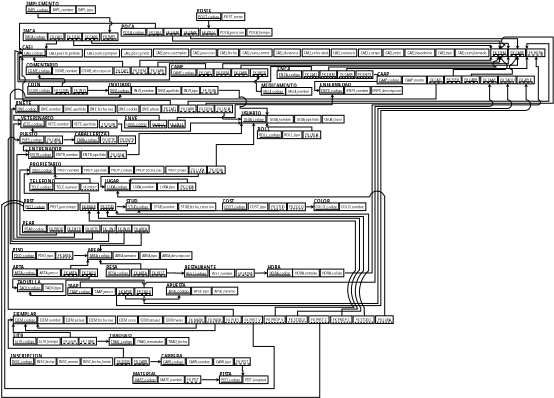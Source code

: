 <?xml version="1.0" encoding="UTF-8"?>
<dia:diagram xmlns:dia="http://www.lysator.liu.se/~alla/dia/">
  <dia:layer name="Background" visible="true" active="true">
    <dia:object type="Standard - Text" version="1" id="O0">
      <dia:attribute name="obj_pos">
        <dia:point val="-53.61,2.638"/>
      </dia:attribute>
      <dia:attribute name="obj_bb">
        <dia:rectangle val="-53.61,2.043;-51.26,2.788"/>
      </dia:attribute>
      <dia:attribute name="text">
        <dia:composite type="text">
          <dia:attribute name="string">
            <dia:string>#POSTE#</dia:string>
          </dia:attribute>
          <dia:attribute name="font">
            <dia:font family="sans" style="80" name="Helvetica-Bold"/>
          </dia:attribute>
          <dia:attribute name="height">
            <dia:real val="0.8"/>
          </dia:attribute>
          <dia:attribute name="pos">
            <dia:point val="-53.61,2.638"/>
          </dia:attribute>
          <dia:attribute name="color">
            <dia:color val="#000000"/>
          </dia:attribute>
          <dia:attribute name="alignment">
            <dia:enum val="0"/>
          </dia:attribute>
        </dia:composite>
      </dia:attribute>
      <dia:attribute name="valign">
        <dia:enum val="3"/>
      </dia:attribute>
      <dia:connections>
        <dia:connection handle="0" to="O174" connection="0"/>
      </dia:connections>
    </dia:object>
    <dia:object type="Standard - Text" version="1" id="O1">
      <dia:attribute name="obj_pos">
        <dia:point val="-78.39,5.508"/>
      </dia:attribute>
      <dia:attribute name="obj_bb">
        <dia:rectangle val="-78.39,4.913;-76.55,5.658"/>
      </dia:attribute>
      <dia:attribute name="text">
        <dia:composite type="text">
          <dia:attribute name="string">
            <dia:string>#IMCA#</dia:string>
          </dia:attribute>
          <dia:attribute name="font">
            <dia:font family="sans" style="80" name="Helvetica-Bold"/>
          </dia:attribute>
          <dia:attribute name="height">
            <dia:real val="0.8"/>
          </dia:attribute>
          <dia:attribute name="pos">
            <dia:point val="-78.39,5.508"/>
          </dia:attribute>
          <dia:attribute name="color">
            <dia:color val="#000000"/>
          </dia:attribute>
          <dia:attribute name="alignment">
            <dia:enum val="0"/>
          </dia:attribute>
        </dia:composite>
      </dia:attribute>
      <dia:attribute name="valign">
        <dia:enum val="3"/>
      </dia:attribute>
      <dia:connections>
        <dia:connection handle="0" to="O107" connection="0"/>
      </dia:connections>
    </dia:object>
    <dia:object type="Standard - Text" version="1" id="O2">
      <dia:attribute name="obj_pos">
        <dia:point val="-77.966,1.628"/>
      </dia:attribute>
      <dia:attribute name="obj_bb">
        <dia:rectangle val="-77.966,1.033;-73.184,1.778"/>
      </dia:attribute>
      <dia:attribute name="text">
        <dia:composite type="text">
          <dia:attribute name="string">
            <dia:string>#IMPLEMENTO#</dia:string>
          </dia:attribute>
          <dia:attribute name="font">
            <dia:font family="sans" style="80" name="Helvetica-Bold"/>
          </dia:attribute>
          <dia:attribute name="height">
            <dia:real val="0.8"/>
          </dia:attribute>
          <dia:attribute name="pos">
            <dia:point val="-77.966,1.628"/>
          </dia:attribute>
          <dia:attribute name="color">
            <dia:color val="#000000"/>
          </dia:attribute>
          <dia:attribute name="alignment">
            <dia:enum val="0"/>
          </dia:attribute>
        </dia:composite>
      </dia:attribute>
      <dia:attribute name="valign">
        <dia:enum val="3"/>
      </dia:attribute>
      <dia:connections>
        <dia:connection handle="0" to="O171" connection="0"/>
      </dia:connections>
    </dia:object>
    <dia:object type="Standard - Text" version="1" id="O3">
      <dia:attribute name="obj_pos">
        <dia:point val="-78.528,7.834"/>
      </dia:attribute>
      <dia:attribute name="obj_bb">
        <dia:rectangle val="-78.528,7.239;-76.888,7.984"/>
      </dia:attribute>
      <dia:attribute name="text">
        <dia:composite type="text">
          <dia:attribute name="string">
            <dia:string>#CAEJ#</dia:string>
          </dia:attribute>
          <dia:attribute name="font">
            <dia:font family="sans" style="80" name="Helvetica-Bold"/>
          </dia:attribute>
          <dia:attribute name="height">
            <dia:real val="0.8"/>
          </dia:attribute>
          <dia:attribute name="pos">
            <dia:point val="-78.528,7.834"/>
          </dia:attribute>
          <dia:attribute name="color">
            <dia:color val="#000000"/>
          </dia:attribute>
          <dia:attribute name="alignment">
            <dia:enum val="0"/>
          </dia:attribute>
        </dia:composite>
      </dia:attribute>
      <dia:attribute name="valign">
        <dia:enum val="3"/>
      </dia:attribute>
      <dia:connections>
        <dia:connection handle="0" to="O72" connection="0"/>
      </dia:connections>
    </dia:object>
    <dia:object type="Standard - Text" version="1" id="O4">
      <dia:attribute name="obj_pos">
        <dia:point val="-64.396,4.854"/>
      </dia:attribute>
      <dia:attribute name="obj_bb">
        <dia:rectangle val="-64.396,4.259;-62.416,5.004"/>
      </dia:attribute>
      <dia:attribute name="text">
        <dia:composite type="text">
          <dia:attribute name="string">
            <dia:string>#POCA#</dia:string>
          </dia:attribute>
          <dia:attribute name="font">
            <dia:font family="sans" style="80" name="Helvetica-Bold"/>
          </dia:attribute>
          <dia:attribute name="height">
            <dia:real val="0.8"/>
          </dia:attribute>
          <dia:attribute name="pos">
            <dia:point val="-64.396,4.854"/>
          </dia:attribute>
          <dia:attribute name="color">
            <dia:color val="#000000"/>
          </dia:attribute>
          <dia:attribute name="alignment">
            <dia:enum val="0"/>
          </dia:attribute>
        </dia:composite>
      </dia:attribute>
      <dia:attribute name="valign">
        <dia:enum val="3"/>
      </dia:attribute>
      <dia:connections>
        <dia:connection handle="0" to="O126" connection="0"/>
      </dia:connections>
    </dia:object>
    <dia:object type="Standard - Text" version="1" id="O5">
      <dia:attribute name="obj_pos">
        <dia:point val="-44.378,13.3"/>
      </dia:attribute>
      <dia:attribute name="obj_bb">
        <dia:rectangle val="-44.378,12.705;-38.976,13.45"/>
      </dia:attribute>
      <dia:attribute name="text">
        <dia:composite type="text">
          <dia:attribute name="string">
            <dia:string>#MEDICAMENTO#</dia:string>
          </dia:attribute>
          <dia:attribute name="font">
            <dia:font family="sans" style="80" name="Helvetica-Bold"/>
          </dia:attribute>
          <dia:attribute name="height">
            <dia:real val="0.8"/>
          </dia:attribute>
          <dia:attribute name="pos">
            <dia:point val="-44.378,13.3"/>
          </dia:attribute>
          <dia:attribute name="color">
            <dia:color val="#000000"/>
          </dia:attribute>
          <dia:attribute name="alignment">
            <dia:enum val="0"/>
          </dia:attribute>
        </dia:composite>
      </dia:attribute>
      <dia:attribute name="valign">
        <dia:enum val="3"/>
      </dia:attribute>
      <dia:connections>
        <dia:connection handle="0" to="O8" connection="0"/>
      </dia:connections>
    </dia:object>
    <dia:object type="Standard - Text" version="1" id="O6">
      <dia:attribute name="obj_pos">
        <dia:point val="-57.262,10.628"/>
      </dia:attribute>
      <dia:attribute name="obj_bb">
        <dia:rectangle val="-57.262,10.038;-55.237,10.778"/>
      </dia:attribute>
      <dia:attribute name="text">
        <dia:composite type="text">
          <dia:attribute name="string">
            <dia:string>#CAME#</dia:string>
          </dia:attribute>
          <dia:attribute name="font">
            <dia:font family="sans" style="80" name="Helvetica-Bold"/>
          </dia:attribute>
          <dia:attribute name="height">
            <dia:real val="0.793"/>
          </dia:attribute>
          <dia:attribute name="pos">
            <dia:point val="-57.262,10.628"/>
          </dia:attribute>
          <dia:attribute name="color">
            <dia:color val="#000000"/>
          </dia:attribute>
          <dia:attribute name="alignment">
            <dia:enum val="0"/>
          </dia:attribute>
        </dia:composite>
      </dia:attribute>
      <dia:attribute name="valign">
        <dia:enum val="3"/>
      </dia:attribute>
      <dia:connections>
        <dia:connection handle="0" to="O145" connection="0"/>
      </dia:connections>
    </dia:object>
    <dia:group>
      <dia:object type="FS - Function" version="0" id="O7">
        <dia:attribute name="obj_pos">
          <dia:point val="-40.878,13.3"/>
        </dia:attribute>
        <dia:attribute name="obj_bb">
          <dia:rectangle val="-41.478,12.7;-36.456,15.0"/>
        </dia:attribute>
        <dia:attribute name="elem_corner">
          <dia:point val="-40.878,13.3"/>
        </dia:attribute>
        <dia:attribute name="elem_width">
          <dia:real val="3.823"/>
        </dia:attribute>
        <dia:attribute name="elem_height">
          <dia:real val="1.1"/>
        </dia:attribute>
        <dia:attribute name="text">
          <dia:composite type="text">
            <dia:attribute name="string">
              <dia:string>#MEDI_nombre#</dia:string>
            </dia:attribute>
            <dia:attribute name="font">
              <dia:font family="sans" style="0" name="Helvetica"/>
            </dia:attribute>
            <dia:attribute name="height">
              <dia:real val="0.6"/>
            </dia:attribute>
            <dia:attribute name="pos">
              <dia:point val="-38.967,13.995"/>
            </dia:attribute>
            <dia:attribute name="color">
              <dia:color val="#000000"/>
            </dia:attribute>
            <dia:attribute name="alignment">
              <dia:enum val="1"/>
            </dia:attribute>
          </dia:composite>
        </dia:attribute>
        <dia:attribute name="is_wish">
          <dia:boolean val="false"/>
        </dia:attribute>
        <dia:attribute name="is_user">
          <dia:boolean val="false"/>
        </dia:attribute>
      </dia:object>
      <dia:group>
        <dia:object type="FS - Function" version="0" id="O8">
          <dia:attribute name="obj_pos">
            <dia:point val="-44.378,13.3"/>
          </dia:attribute>
          <dia:attribute name="obj_bb">
            <dia:rectangle val="-44.978,12.7;-40.216,15.0"/>
          </dia:attribute>
          <dia:attribute name="elem_corner">
            <dia:point val="-44.378,13.3"/>
          </dia:attribute>
          <dia:attribute name="elem_width">
            <dia:real val="3.562"/>
          </dia:attribute>
          <dia:attribute name="elem_height">
            <dia:real val="1.1"/>
          </dia:attribute>
          <dia:attribute name="text">
            <dia:composite type="text">
              <dia:attribute name="string">
                <dia:string>#MEDI_codigo#</dia:string>
              </dia:attribute>
              <dia:attribute name="font">
                <dia:font family="sans" style="0" name="Helvetica"/>
              </dia:attribute>
              <dia:attribute name="height">
                <dia:real val="0.6"/>
              </dia:attribute>
              <dia:attribute name="pos">
                <dia:point val="-42.597,13.995"/>
              </dia:attribute>
              <dia:attribute name="color">
                <dia:color val="#000000"/>
              </dia:attribute>
              <dia:attribute name="alignment">
                <dia:enum val="1"/>
              </dia:attribute>
            </dia:composite>
          </dia:attribute>
          <dia:attribute name="is_wish">
            <dia:boolean val="false"/>
          </dia:attribute>
          <dia:attribute name="is_user">
            <dia:boolean val="false"/>
          </dia:attribute>
        </dia:object>
        <dia:object type="Standard - Line" version="0" id="O9">
          <dia:attribute name="obj_pos">
            <dia:point val="-44.111,14.15"/>
          </dia:attribute>
          <dia:attribute name="obj_bb">
            <dia:rectangle val="-44.161,14.1;-41.111,14.2"/>
          </dia:attribute>
          <dia:attribute name="conn_endpoints">
            <dia:point val="-44.111,14.15"/>
            <dia:point val="-41.161,14.15"/>
          </dia:attribute>
          <dia:attribute name="numcp">
            <dia:int val="1"/>
          </dia:attribute>
        </dia:object>
      </dia:group>
    </dia:group>
    <dia:object type="Standard - Text" version="1" id="O10">
      <dia:attribute name="obj_pos">
        <dia:point val="-43.5,39.243"/>
      </dia:attribute>
      <dia:attribute name="obj_bb">
        <dia:rectangle val="-43.5,38.648;-41.432,39.394"/>
      </dia:attribute>
      <dia:attribute name="text">
        <dia:composite type="text">
          <dia:attribute name="string">
            <dia:string>#HORA#</dia:string>
          </dia:attribute>
          <dia:attribute name="font">
            <dia:font family="sans" style="80" name="Helvetica-Bold"/>
          </dia:attribute>
          <dia:attribute name="height">
            <dia:real val="0.8"/>
          </dia:attribute>
          <dia:attribute name="pos">
            <dia:point val="-43.5,39.243"/>
          </dia:attribute>
          <dia:attribute name="color">
            <dia:color val="#000000"/>
          </dia:attribute>
          <dia:attribute name="alignment">
            <dia:enum val="0"/>
          </dia:attribute>
        </dia:composite>
      </dia:attribute>
      <dia:attribute name="valign">
        <dia:enum val="3"/>
      </dia:attribute>
      <dia:connections>
        <dia:connection handle="0" to="O15" connection="0"/>
      </dia:connections>
    </dia:object>
    <dia:object type="Standard - Text" version="1" id="O11">
      <dia:attribute name="obj_pos">
        <dia:point val="-55.331,39.269"/>
      </dia:attribute>
      <dia:attribute name="obj_bb">
        <dia:rectangle val="-55.331,38.674;-50.161,39.419"/>
      </dia:attribute>
      <dia:attribute name="text">
        <dia:composite type="text">
          <dia:attribute name="string">
            <dia:string>#RESTAURANTE#</dia:string>
          </dia:attribute>
          <dia:attribute name="font">
            <dia:font family="sans" style="80" name="Helvetica-Bold"/>
          </dia:attribute>
          <dia:attribute name="height">
            <dia:real val="0.8"/>
          </dia:attribute>
          <dia:attribute name="pos">
            <dia:point val="-55.331,39.269"/>
          </dia:attribute>
          <dia:attribute name="color">
            <dia:color val="#000000"/>
          </dia:attribute>
          <dia:attribute name="alignment">
            <dia:enum val="0"/>
          </dia:attribute>
        </dia:composite>
      </dia:attribute>
      <dia:attribute name="valign">
        <dia:enum val="3"/>
      </dia:attribute>
      <dia:connections>
        <dia:connection handle="0" to="O456" connection="0"/>
      </dia:connections>
    </dia:object>
    <dia:object type="Standard - Text" version="1" id="O12">
      <dia:attribute name="obj_pos">
        <dia:point val="-66.528,39.246"/>
      </dia:attribute>
      <dia:attribute name="obj_bb">
        <dia:rectangle val="-66.528,38.651;-64.643,39.396"/>
      </dia:attribute>
      <dia:attribute name="text">
        <dia:composite type="text">
          <dia:attribute name="string">
            <dia:string>#RESA#</dia:string>
          </dia:attribute>
          <dia:attribute name="font">
            <dia:font family="sans" style="80" name="Helvetica-Bold"/>
          </dia:attribute>
          <dia:attribute name="height">
            <dia:real val="0.8"/>
          </dia:attribute>
          <dia:attribute name="pos">
            <dia:point val="-66.528,39.246"/>
          </dia:attribute>
          <dia:attribute name="color">
            <dia:color val="#000000"/>
          </dia:attribute>
          <dia:attribute name="alignment">
            <dia:enum val="0"/>
          </dia:attribute>
        </dia:composite>
      </dia:attribute>
      <dia:attribute name="valign">
        <dia:enum val="3"/>
      </dia:attribute>
      <dia:connections>
        <dia:connection handle="0" to="O372" connection="0"/>
      </dia:connections>
    </dia:object>
    <dia:group>
      <dia:object type="FS - Function" version="0" id="O13">
        <dia:attribute name="obj_pos">
          <dia:point val="-39.9,39.243"/>
        </dia:attribute>
        <dia:attribute name="obj_bb">
          <dia:rectangle val="-40.5,38.644;-35.303,40.944"/>
        </dia:attribute>
        <dia:attribute name="elem_corner">
          <dia:point val="-39.9,39.243"/>
        </dia:attribute>
        <dia:attribute name="elem_width">
          <dia:real val="3.998"/>
        </dia:attribute>
        <dia:attribute name="elem_height">
          <dia:real val="1.1"/>
        </dia:attribute>
        <dia:attribute name="text">
          <dia:composite type="text">
            <dia:attribute name="string">
              <dia:string>#HORA_entrada#</dia:string>
            </dia:attribute>
            <dia:attribute name="font">
              <dia:font family="sans" style="0" name="Helvetica"/>
            </dia:attribute>
            <dia:attribute name="height">
              <dia:real val="0.6"/>
            </dia:attribute>
            <dia:attribute name="pos">
              <dia:point val="-37.901,39.938"/>
            </dia:attribute>
            <dia:attribute name="color">
              <dia:color val="#000000"/>
            </dia:attribute>
            <dia:attribute name="alignment">
              <dia:enum val="1"/>
            </dia:attribute>
          </dia:composite>
        </dia:attribute>
        <dia:attribute name="is_wish">
          <dia:boolean val="false"/>
        </dia:attribute>
        <dia:attribute name="is_user">
          <dia:boolean val="false"/>
        </dia:attribute>
      </dia:object>
      <dia:object type="FS - Function" version="0" id="O14">
        <dia:attribute name="obj_pos">
          <dia:point val="-35.95,39.243"/>
        </dia:attribute>
        <dia:attribute name="obj_bb">
          <dia:rectangle val="-36.55,38.644;-31.823,40.944"/>
        </dia:attribute>
        <dia:attribute name="elem_corner">
          <dia:point val="-35.95,39.243"/>
        </dia:attribute>
        <dia:attribute name="elem_width">
          <dia:real val="3.527"/>
        </dia:attribute>
        <dia:attribute name="elem_height">
          <dia:real val="1.1"/>
        </dia:attribute>
        <dia:attribute name="text">
          <dia:composite type="text">
            <dia:attribute name="string">
              <dia:string>#HORA_salida#</dia:string>
            </dia:attribute>
            <dia:attribute name="font">
              <dia:font family="sans" style="0" name="Helvetica"/>
            </dia:attribute>
            <dia:attribute name="height">
              <dia:real val="0.6"/>
            </dia:attribute>
            <dia:attribute name="pos">
              <dia:point val="-34.186,39.938"/>
            </dia:attribute>
            <dia:attribute name="color">
              <dia:color val="#000000"/>
            </dia:attribute>
            <dia:attribute name="alignment">
              <dia:enum val="1"/>
            </dia:attribute>
          </dia:composite>
        </dia:attribute>
        <dia:attribute name="is_wish">
          <dia:boolean val="false"/>
        </dia:attribute>
        <dia:attribute name="is_user">
          <dia:boolean val="false"/>
        </dia:attribute>
      </dia:object>
      <dia:group>
        <dia:object type="FS - Function" version="0" id="O15">
          <dia:attribute name="obj_pos">
            <dia:point val="-43.5,39.243"/>
          </dia:attribute>
          <dia:attribute name="obj_bb">
            <dia:rectangle val="-44.1,38.644;-39.19,40.944"/>
          </dia:attribute>
          <dia:attribute name="elem_corner">
            <dia:point val="-43.5,39.243"/>
          </dia:attribute>
          <dia:attribute name="elem_width">
            <dia:real val="3.71"/>
          </dia:attribute>
          <dia:attribute name="elem_height">
            <dia:real val="1.1"/>
          </dia:attribute>
          <dia:attribute name="text">
            <dia:composite type="text">
              <dia:attribute name="string">
                <dia:string>#HORA_codigo#</dia:string>
              </dia:attribute>
              <dia:attribute name="font">
                <dia:font family="sans" style="0" name="Helvetica"/>
              </dia:attribute>
              <dia:attribute name="height">
                <dia:real val="0.6"/>
              </dia:attribute>
              <dia:attribute name="pos">
                <dia:point val="-41.645,39.938"/>
              </dia:attribute>
              <dia:attribute name="color">
                <dia:color val="#000000"/>
              </dia:attribute>
              <dia:attribute name="alignment">
                <dia:enum val="1"/>
              </dia:attribute>
            </dia:composite>
          </dia:attribute>
          <dia:attribute name="is_wish">
            <dia:boolean val="false"/>
          </dia:attribute>
          <dia:attribute name="is_user">
            <dia:boolean val="false"/>
          </dia:attribute>
        </dia:object>
        <dia:object type="Standard - Line" version="0" id="O16">
          <dia:attribute name="obj_pos">
            <dia:point val="-43.25,40.089"/>
          </dia:attribute>
          <dia:attribute name="obj_bb">
            <dia:rectangle val="-43.3,40.038;-40.121,40.152"/>
          </dia:attribute>
          <dia:attribute name="conn_endpoints">
            <dia:point val="-43.25,40.089"/>
            <dia:point val="-40.171,40.102"/>
          </dia:attribute>
          <dia:attribute name="numcp">
            <dia:int val="1"/>
          </dia:attribute>
        </dia:object>
      </dia:group>
    </dia:group>
    <dia:object type="Standard - Text" version="1" id="O17">
      <dia:attribute name="obj_pos">
        <dia:point val="-69.163,36.761"/>
      </dia:attribute>
      <dia:attribute name="obj_bb">
        <dia:rectangle val="-69.163,36.166;-67.243,36.911"/>
      </dia:attribute>
      <dia:attribute name="text">
        <dia:composite type="text">
          <dia:attribute name="string">
            <dia:string>#AREA#</dia:string>
          </dia:attribute>
          <dia:attribute name="font">
            <dia:font family="sans" style="80" name="Helvetica-Bold"/>
          </dia:attribute>
          <dia:attribute name="height">
            <dia:real val="0.8"/>
          </dia:attribute>
          <dia:attribute name="pos">
            <dia:point val="-69.163,36.761"/>
          </dia:attribute>
          <dia:attribute name="color">
            <dia:color val="#000000"/>
          </dia:attribute>
          <dia:attribute name="alignment">
            <dia:enum val="0"/>
          </dia:attribute>
        </dia:composite>
      </dia:attribute>
      <dia:attribute name="valign">
        <dia:enum val="3"/>
      </dia:attribute>
      <dia:connections>
        <dia:connection handle="0" to="O363" connection="0"/>
      </dia:connections>
    </dia:object>
    <dia:object type="Standard - Text" version="1" id="O18">
      <dia:attribute name="obj_pos">
        <dia:point val="-79.932,36.749"/>
      </dia:attribute>
      <dia:attribute name="obj_bb">
        <dia:rectangle val="-79.932,36.154;-78.219,36.899"/>
      </dia:attribute>
      <dia:attribute name="text">
        <dia:composite type="text">
          <dia:attribute name="string">
            <dia:string>#PISO#</dia:string>
          </dia:attribute>
          <dia:attribute name="font">
            <dia:font family="sans" style="80" name="Helvetica-Bold"/>
          </dia:attribute>
          <dia:attribute name="height">
            <dia:real val="0.8"/>
          </dia:attribute>
          <dia:attribute name="pos">
            <dia:point val="-79.932,36.749"/>
          </dia:attribute>
          <dia:attribute name="color">
            <dia:color val="#000000"/>
          </dia:attribute>
          <dia:attribute name="alignment">
            <dia:enum val="0"/>
          </dia:attribute>
        </dia:composite>
      </dia:attribute>
      <dia:attribute name="valign">
        <dia:enum val="3"/>
      </dia:attribute>
      <dia:connections>
        <dia:connection handle="0" to="O370" connection="0"/>
      </dia:connections>
    </dia:object>
    <dia:object type="Standard - Text" version="1" id="O19">
      <dia:attribute name="obj_pos">
        <dia:point val="-79.884,39.213"/>
      </dia:attribute>
      <dia:attribute name="obj_bb">
        <dia:rectangle val="-79.884,38.618;-78.041,39.363"/>
      </dia:attribute>
      <dia:attribute name="text">
        <dia:composite type="text">
          <dia:attribute name="string">
            <dia:string>#ARTA#</dia:string>
          </dia:attribute>
          <dia:attribute name="font">
            <dia:font family="sans" style="80" name="Helvetica-Bold"/>
          </dia:attribute>
          <dia:attribute name="height">
            <dia:real val="0.8"/>
          </dia:attribute>
          <dia:attribute name="pos">
            <dia:point val="-79.884,39.213"/>
          </dia:attribute>
          <dia:attribute name="color">
            <dia:color val="#000000"/>
          </dia:attribute>
          <dia:attribute name="alignment">
            <dia:enum val="0"/>
          </dia:attribute>
        </dia:composite>
      </dia:attribute>
      <dia:attribute name="valign">
        <dia:enum val="3"/>
      </dia:attribute>
      <dia:connections>
        <dia:connection handle="0" to="O389" connection="0"/>
      </dia:connections>
    </dia:object>
    <dia:object type="Standard - Text" version="1" id="O20">
      <dia:attribute name="obj_pos">
        <dia:point val="-57.929,41.831"/>
      </dia:attribute>
      <dia:attribute name="obj_bb">
        <dia:rectangle val="-57.929,41.236;-54.664,41.981"/>
      </dia:attribute>
      <dia:attribute name="text">
        <dia:composite type="text">
          <dia:attribute name="string">
            <dia:string>#APUESTA#</dia:string>
          </dia:attribute>
          <dia:attribute name="font">
            <dia:font family="sans" style="80" name="Helvetica-Bold"/>
          </dia:attribute>
          <dia:attribute name="height">
            <dia:real val="0.8"/>
          </dia:attribute>
          <dia:attribute name="pos">
            <dia:point val="-57.929,41.831"/>
          </dia:attribute>
          <dia:attribute name="color">
            <dia:color val="#000000"/>
          </dia:attribute>
          <dia:attribute name="alignment">
            <dia:enum val="0"/>
          </dia:attribute>
        </dia:composite>
      </dia:attribute>
      <dia:attribute name="valign">
        <dia:enum val="3"/>
      </dia:attribute>
      <dia:connections>
        <dia:connection handle="0" to="O408" connection="0"/>
      </dia:connections>
    </dia:object>
    <dia:object type="Standard - Text" version="1" id="O21">
      <dia:attribute name="obj_pos">
        <dia:point val="-79.214,41.362"/>
      </dia:attribute>
      <dia:attribute name="obj_bb">
        <dia:rectangle val="-79.214,40.767;-75.719,41.513"/>
      </dia:attribute>
      <dia:attribute name="text">
        <dia:composite type="text">
          <dia:attribute name="string">
            <dia:string>#TAQUILLA#</dia:string>
          </dia:attribute>
          <dia:attribute name="font">
            <dia:font family="sans" style="80" name="Helvetica-Bold"/>
          </dia:attribute>
          <dia:attribute name="height">
            <dia:real val="0.8"/>
          </dia:attribute>
          <dia:attribute name="pos">
            <dia:point val="-79.214,41.362"/>
          </dia:attribute>
          <dia:attribute name="color">
            <dia:color val="#000000"/>
          </dia:attribute>
          <dia:attribute name="alignment">
            <dia:enum val="0"/>
          </dia:attribute>
        </dia:composite>
      </dia:attribute>
      <dia:attribute name="valign">
        <dia:enum val="3"/>
      </dia:attribute>
      <dia:connections>
        <dia:connection handle="0" to="O23" connection="0"/>
      </dia:connections>
    </dia:object>
    <dia:group>
      <dia:object type="FS - Function" version="0" id="O22">
        <dia:attribute name="obj_pos">
          <dia:point val="-75.564,41.362"/>
        </dia:attribute>
        <dia:attribute name="obj_bb">
          <dia:rectangle val="-76.164,40.763;-72.002,43.062"/>
        </dia:attribute>
        <dia:attribute name="elem_corner">
          <dia:point val="-75.564,41.362"/>
        </dia:attribute>
        <dia:attribute name="elem_width">
          <dia:real val="2.962"/>
        </dia:attribute>
        <dia:attribute name="elem_height">
          <dia:real val="1.1"/>
        </dia:attribute>
        <dia:attribute name="text">
          <dia:composite type="text">
            <dia:attribute name="string">
              <dia:string>#TAQU_tipo#</dia:string>
            </dia:attribute>
            <dia:attribute name="font">
              <dia:font family="sans" style="0" name="Helvetica"/>
            </dia:attribute>
            <dia:attribute name="height">
              <dia:real val="0.6"/>
            </dia:attribute>
            <dia:attribute name="pos">
              <dia:point val="-74.083,42.057"/>
            </dia:attribute>
            <dia:attribute name="color">
              <dia:color val="#000000"/>
            </dia:attribute>
            <dia:attribute name="alignment">
              <dia:enum val="1"/>
            </dia:attribute>
          </dia:composite>
        </dia:attribute>
        <dia:attribute name="is_wish">
          <dia:boolean val="false"/>
        </dia:attribute>
        <dia:attribute name="is_user">
          <dia:boolean val="false"/>
        </dia:attribute>
      </dia:object>
      <dia:group>
        <dia:object type="FS - Function" version="0" id="O23">
          <dia:attribute name="obj_pos">
            <dia:point val="-79.214,41.362"/>
          </dia:attribute>
          <dia:attribute name="obj_bb">
            <dia:rectangle val="-79.814,40.763;-74.977,43.062"/>
          </dia:attribute>
          <dia:attribute name="elem_corner">
            <dia:point val="-79.214,41.362"/>
          </dia:attribute>
          <dia:attribute name="elem_width">
            <dia:real val="3.638"/>
          </dia:attribute>
          <dia:attribute name="elem_height">
            <dia:real val="1.1"/>
          </dia:attribute>
          <dia:attribute name="text">
            <dia:composite type="text">
              <dia:attribute name="string">
                <dia:string>#TAQU_codigo#</dia:string>
              </dia:attribute>
              <dia:attribute name="font">
                <dia:font family="sans" style="0" name="Helvetica"/>
              </dia:attribute>
              <dia:attribute name="height">
                <dia:real val="0.6"/>
              </dia:attribute>
              <dia:attribute name="pos">
                <dia:point val="-77.396,42.057"/>
              </dia:attribute>
              <dia:attribute name="color">
                <dia:color val="#000000"/>
              </dia:attribute>
              <dia:attribute name="alignment">
                <dia:enum val="1"/>
              </dia:attribute>
            </dia:composite>
          </dia:attribute>
          <dia:attribute name="is_wish">
            <dia:boolean val="false"/>
          </dia:attribute>
          <dia:attribute name="is_user">
            <dia:boolean val="false"/>
          </dia:attribute>
        </dia:object>
        <dia:object type="Standard - Line" version="0" id="O24">
          <dia:attribute name="obj_pos">
            <dia:point val="-79.059,42.207"/>
          </dia:attribute>
          <dia:attribute name="obj_bb">
            <dia:rectangle val="-79.11,42.15;-75.757,42.257"/>
          </dia:attribute>
          <dia:attribute name="conn_endpoints">
            <dia:point val="-79.059,42.207"/>
            <dia:point val="-75.807,42.2"/>
          </dia:attribute>
          <dia:attribute name="numcp">
            <dia:int val="1"/>
          </dia:attribute>
        </dia:object>
      </dia:group>
    </dia:group>
    <dia:object type="Standard - Text" version="1" id="O25">
      <dia:attribute name="obj_pos">
        <dia:point val="-72.012,41.905"/>
      </dia:attribute>
      <dia:attribute name="obj_bb">
        <dia:rectangle val="-72.012,41.31;-70.164,42.055"/>
      </dia:attribute>
      <dia:attribute name="text">
        <dia:composite type="text">
          <dia:attribute name="string">
            <dia:string>#TAAP#</dia:string>
          </dia:attribute>
          <dia:attribute name="font">
            <dia:font family="sans" style="80" name="Helvetica-Bold"/>
          </dia:attribute>
          <dia:attribute name="height">
            <dia:real val="0.8"/>
          </dia:attribute>
          <dia:attribute name="pos">
            <dia:point val="-72.012,41.905"/>
          </dia:attribute>
          <dia:attribute name="color">
            <dia:color val="#000000"/>
          </dia:attribute>
          <dia:attribute name="alignment">
            <dia:enum val="0"/>
          </dia:attribute>
        </dia:composite>
      </dia:attribute>
      <dia:attribute name="valign">
        <dia:enum val="3"/>
      </dia:attribute>
      <dia:connections>
        <dia:connection handle="0" to="O401" connection="0"/>
      </dia:connections>
    </dia:object>
    <dia:object type="Standard - Text" version="1" id="O26">
      <dia:attribute name="obj_pos">
        <dia:point val="-70.239,42.455"/>
      </dia:attribute>
      <dia:attribute name="obj_bb">
        <dia:rectangle val="-70.239,41.86;-70.239,42.605"/>
      </dia:attribute>
      <dia:attribute name="text">
        <dia:composite type="text">
          <dia:attribute name="string">
            <dia:string>##</dia:string>
          </dia:attribute>
          <dia:attribute name="font">
            <dia:font family="sans" style="0" name="Helvetica"/>
          </dia:attribute>
          <dia:attribute name="height">
            <dia:real val="0.8"/>
          </dia:attribute>
          <dia:attribute name="pos">
            <dia:point val="-70.239,42.455"/>
          </dia:attribute>
          <dia:attribute name="color">
            <dia:color val="#000000"/>
          </dia:attribute>
          <dia:attribute name="alignment">
            <dia:enum val="0"/>
          </dia:attribute>
        </dia:composite>
      </dia:attribute>
      <dia:attribute name="valign">
        <dia:enum val="3"/>
      </dia:attribute>
      <dia:connections>
        <dia:connection handle="0" to="O401" connection="8"/>
      </dia:connections>
    </dia:object>
    <dia:object type="Standard - Text" version="1" id="O27">
      <dia:attribute name="obj_pos">
        <dia:point val="-27.827,11.675"/>
      </dia:attribute>
      <dia:attribute name="obj_bb">
        <dia:rectangle val="-27.827,11.08;-25.897,11.825"/>
      </dia:attribute>
      <dia:attribute name="text">
        <dia:composite type="text">
          <dia:attribute name="string">
            <dia:string>#CAAP#</dia:string>
          </dia:attribute>
          <dia:attribute name="font">
            <dia:font family="sans" style="80" name="Helvetica-Bold"/>
          </dia:attribute>
          <dia:attribute name="height">
            <dia:real val="0.8"/>
          </dia:attribute>
          <dia:attribute name="pos">
            <dia:point val="-27.827,11.675"/>
          </dia:attribute>
          <dia:attribute name="color">
            <dia:color val="#000000"/>
          </dia:attribute>
          <dia:attribute name="alignment">
            <dia:enum val="0"/>
          </dia:attribute>
        </dia:composite>
      </dia:attribute>
      <dia:attribute name="valign">
        <dia:enum val="3"/>
      </dia:attribute>
      <dia:connections>
        <dia:connection handle="0" to="O195" connection="0"/>
      </dia:connections>
    </dia:object>
    <dia:object type="Standard - Text" version="1" id="O28">
      <dia:attribute name="obj_pos">
        <dia:point val="-36.837,29.791"/>
      </dia:attribute>
      <dia:attribute name="obj_bb">
        <dia:rectangle val="-36.837,29.197;-34.399,29.942"/>
      </dia:attribute>
      <dia:attribute name="text">
        <dia:composite type="text">
          <dia:attribute name="string">
            <dia:string>#COLOR#</dia:string>
          </dia:attribute>
          <dia:attribute name="font">
            <dia:font family="sans" style="80" name="Helvetica-Bold"/>
          </dia:attribute>
          <dia:attribute name="height">
            <dia:real val="0.8"/>
          </dia:attribute>
          <dia:attribute name="pos">
            <dia:point val="-36.837,29.791"/>
          </dia:attribute>
          <dia:attribute name="color">
            <dia:color val="#000000"/>
          </dia:attribute>
          <dia:attribute name="alignment">
            <dia:enum val="0"/>
          </dia:attribute>
        </dia:composite>
      </dia:attribute>
      <dia:attribute name="valign">
        <dia:enum val="3"/>
      </dia:attribute>
      <dia:connections>
        <dia:connection handle="0" to="O303" connection="0"/>
      </dia:connections>
    </dia:object>
    <dia:object type="Standard - Text" version="1" id="O29">
      <dia:attribute name="obj_pos">
        <dia:point val="-62.72,54.486"/>
      </dia:attribute>
      <dia:attribute name="obj_bb">
        <dia:rectangle val="-62.72,53.891;-59.13,54.636"/>
      </dia:attribute>
      <dia:attribute name="text">
        <dia:composite type="text">
          <dia:attribute name="string">
            <dia:string>#MATERIAL#</dia:string>
          </dia:attribute>
          <dia:attribute name="font">
            <dia:font family="sans" style="80" name="Helvetica-Bold"/>
          </dia:attribute>
          <dia:attribute name="height">
            <dia:real val="0.8"/>
          </dia:attribute>
          <dia:attribute name="pos">
            <dia:point val="-62.72,54.486"/>
          </dia:attribute>
          <dia:attribute name="color">
            <dia:color val="#000000"/>
          </dia:attribute>
          <dia:attribute name="alignment">
            <dia:enum val="0"/>
          </dia:attribute>
        </dia:composite>
      </dia:attribute>
      <dia:attribute name="valign">
        <dia:enum val="3"/>
      </dia:attribute>
      <dia:connections>
        <dia:connection handle="0" to="O474" connection="0"/>
      </dia:connections>
    </dia:object>
    <dia:object type="Standard - Text" version="1" id="O30">
      <dia:attribute name="obj_pos">
        <dia:point val="-50.359,54.501"/>
      </dia:attribute>
      <dia:attribute name="obj_bb">
        <dia:rectangle val="-50.359,53.906;-48.309,54.651"/>
      </dia:attribute>
      <dia:attribute name="text">
        <dia:composite type="text">
          <dia:attribute name="string">
            <dia:string>#PISTA#</dia:string>
          </dia:attribute>
          <dia:attribute name="font">
            <dia:font family="sans" style="80" name="Helvetica-Bold"/>
          </dia:attribute>
          <dia:attribute name="height">
            <dia:real val="0.8"/>
          </dia:attribute>
          <dia:attribute name="pos">
            <dia:point val="-50.359,54.501"/>
          </dia:attribute>
          <dia:attribute name="color">
            <dia:color val="#000000"/>
          </dia:attribute>
          <dia:attribute name="alignment">
            <dia:enum val="0"/>
          </dia:attribute>
        </dia:composite>
      </dia:attribute>
      <dia:attribute name="valign">
        <dia:enum val="3"/>
      </dia:attribute>
      <dia:connections>
        <dia:connection handle="0" to="O471" connection="0"/>
      </dia:connections>
    </dia:object>
    <dia:object type="Standard - Text" version="1" id="O31">
      <dia:attribute name="obj_pos">
        <dia:point val="-58.683,51.915"/>
      </dia:attribute>
      <dia:attribute name="obj_bb">
        <dia:rectangle val="-58.683,51.32;-55.308,52.065"/>
      </dia:attribute>
      <dia:attribute name="text">
        <dia:composite type="text">
          <dia:attribute name="string">
            <dia:string>#CARRERA#</dia:string>
          </dia:attribute>
          <dia:attribute name="font">
            <dia:font family="sans" style="80" name="Helvetica-Bold"/>
          </dia:attribute>
          <dia:attribute name="height">
            <dia:real val="0.8"/>
          </dia:attribute>
          <dia:attribute name="pos">
            <dia:point val="-58.683,51.915"/>
          </dia:attribute>
          <dia:attribute name="color">
            <dia:color val="#000000"/>
          </dia:attribute>
          <dia:attribute name="alignment">
            <dia:enum val="0"/>
          </dia:attribute>
        </dia:composite>
      </dia:attribute>
      <dia:attribute name="valign">
        <dia:enum val="3"/>
      </dia:attribute>
      <dia:connections>
        <dia:connection handle="0" to="O481" connection="0"/>
      </dia:connections>
    </dia:object>
    <dia:object type="Standard - Text" version="1" id="O32">
      <dia:attribute name="obj_pos">
        <dia:point val="-42.114,10.907"/>
      </dia:attribute>
      <dia:attribute name="obj_bb">
        <dia:rectangle val="-42.114,10.312;-40.176,11.057"/>
      </dia:attribute>
      <dia:attribute name="text">
        <dia:composite type="text">
          <dia:attribute name="string">
            <dia:string>#ENCA#</dia:string>
          </dia:attribute>
          <dia:attribute name="font">
            <dia:font family="sans" style="80" name="Helvetica-Bold"/>
          </dia:attribute>
          <dia:attribute name="height">
            <dia:real val="0.8"/>
          </dia:attribute>
          <dia:attribute name="pos">
            <dia:point val="-42.114,10.907"/>
          </dia:attribute>
          <dia:attribute name="color">
            <dia:color val="#000000"/>
          </dia:attribute>
          <dia:attribute name="alignment">
            <dia:enum val="0"/>
          </dia:attribute>
        </dia:composite>
      </dia:attribute>
      <dia:attribute name="valign">
        <dia:enum val="3"/>
      </dia:attribute>
      <dia:connections>
        <dia:connection handle="0" to="O150" connection="0"/>
      </dia:connections>
    </dia:object>
    <dia:object type="Standard - Text" version="1" id="O33">
      <dia:attribute name="obj_pos">
        <dia:point val="-36.026,13.171"/>
      </dia:attribute>
      <dia:attribute name="obj_bb">
        <dia:rectangle val="-36.026,12.576;-31.051,13.321"/>
      </dia:attribute>
      <dia:attribute name="text">
        <dia:composite type="text">
          <dia:attribute name="string">
            <dia:string>#ENFERMEDAD#</dia:string>
          </dia:attribute>
          <dia:attribute name="font">
            <dia:font family="sans" style="80" name="Helvetica-Bold"/>
          </dia:attribute>
          <dia:attribute name="height">
            <dia:real val="0.8"/>
          </dia:attribute>
          <dia:attribute name="pos">
            <dia:point val="-36.026,13.171"/>
          </dia:attribute>
          <dia:attribute name="color">
            <dia:color val="#000000"/>
          </dia:attribute>
          <dia:attribute name="alignment">
            <dia:enum val="0"/>
          </dia:attribute>
        </dia:composite>
      </dia:attribute>
      <dia:attribute name="valign">
        <dia:enum val="3"/>
      </dia:attribute>
      <dia:connections>
        <dia:connection handle="0" to="O178" connection="0"/>
      </dia:connections>
    </dia:object>
    <dia:object type="Standard - Text" version="1" id="O34">
      <dia:attribute name="obj_pos">
        <dia:point val="-49.906,29.79"/>
      </dia:attribute>
      <dia:attribute name="obj_bb">
        <dia:rectangle val="-49.906,29.195;-47.993,29.94"/>
      </dia:attribute>
      <dia:attribute name="text">
        <dia:composite type="text">
          <dia:attribute name="string">
            <dia:string>#COST#</dia:string>
          </dia:attribute>
          <dia:attribute name="font">
            <dia:font family="sans" style="80" name="Helvetica-Bold"/>
          </dia:attribute>
          <dia:attribute name="height">
            <dia:real val="0.8"/>
          </dia:attribute>
          <dia:attribute name="pos">
            <dia:point val="-49.906,29.79"/>
          </dia:attribute>
          <dia:attribute name="color">
            <dia:color val="#000000"/>
          </dia:attribute>
          <dia:attribute name="alignment">
            <dia:enum val="0"/>
          </dia:attribute>
        </dia:composite>
      </dia:attribute>
      <dia:attribute name="valign">
        <dia:enum val="3"/>
      </dia:attribute>
      <dia:connections>
        <dia:connection handle="0" to="O315" connection="0"/>
      </dia:connections>
    </dia:object>
    <dia:object type="Standard - Text" version="1" id="O35">
      <dia:attribute name="obj_pos">
        <dia:point val="-63.684,29.796"/>
      </dia:attribute>
      <dia:attribute name="obj_bb">
        <dia:rectangle val="-63.684,29.201;-61.734,29.946"/>
      </dia:attribute>
      <dia:attribute name="text">
        <dia:composite type="text">
          <dia:attribute name="string">
            <dia:string>#STUD#</dia:string>
          </dia:attribute>
          <dia:attribute name="font">
            <dia:font family="sans" style="80" name="Helvetica-Bold"/>
          </dia:attribute>
          <dia:attribute name="height">
            <dia:real val="0.8"/>
          </dia:attribute>
          <dia:attribute name="pos">
            <dia:point val="-63.684,29.796"/>
          </dia:attribute>
          <dia:attribute name="color">
            <dia:color val="#000000"/>
          </dia:attribute>
          <dia:attribute name="alignment">
            <dia:enum val="0"/>
          </dia:attribute>
        </dia:composite>
      </dia:attribute>
      <dia:attribute name="valign">
        <dia:enum val="3"/>
      </dia:attribute>
      <dia:connections>
        <dia:connection handle="0" to="O308" connection="0"/>
      </dia:connections>
    </dia:object>
    <dia:object type="Standard - Text" version="1" id="O36">
      <dia:attribute name="obj_pos">
        <dia:point val="-80.219,51.91"/>
      </dia:attribute>
      <dia:attribute name="obj_bb">
        <dia:rectangle val="-80.219,51.315;-75.529,52.06"/>
      </dia:attribute>
      <dia:attribute name="text">
        <dia:composite type="text">
          <dia:attribute name="string">
            <dia:string>#INSCRIPCION#</dia:string>
          </dia:attribute>
          <dia:attribute name="font">
            <dia:font family="sans" style="80" name="Helvetica-Bold"/>
          </dia:attribute>
          <dia:attribute name="height">
            <dia:real val="0.8"/>
          </dia:attribute>
          <dia:attribute name="pos">
            <dia:point val="-80.219,51.91"/>
          </dia:attribute>
          <dia:attribute name="color">
            <dia:color val="#000000"/>
          </dia:attribute>
          <dia:attribute name="alignment">
            <dia:enum val="0"/>
          </dia:attribute>
        </dia:composite>
      </dia:attribute>
      <dia:attribute name="valign">
        <dia:enum val="3"/>
      </dia:attribute>
      <dia:connections>
        <dia:connection handle="0" to="O492" connection="0"/>
      </dia:connections>
    </dia:object>
    <dia:object type="Standard - Text" version="1" id="O37">
      <dia:attribute name="obj_pos">
        <dia:point val="-63.891,17.976"/>
      </dia:attribute>
      <dia:attribute name="obj_bb">
        <dia:rectangle val="-63.891,17.381;-61.986,18.126"/>
      </dia:attribute>
      <dia:attribute name="text">
        <dia:composite type="text">
          <dia:attribute name="string">
            <dia:string>#ENVE#</dia:string>
          </dia:attribute>
          <dia:attribute name="font">
            <dia:font family="sans" style="80" name="Helvetica-Bold"/>
          </dia:attribute>
          <dia:attribute name="height">
            <dia:real val="0.8"/>
          </dia:attribute>
          <dia:attribute name="pos">
            <dia:point val="-63.891,17.976"/>
          </dia:attribute>
          <dia:attribute name="color">
            <dia:color val="#000000"/>
          </dia:attribute>
          <dia:attribute name="alignment">
            <dia:enum val="0"/>
          </dia:attribute>
        </dia:composite>
      </dia:attribute>
      <dia:attribute name="valign">
        <dia:enum val="3"/>
      </dia:attribute>
      <dia:connections>
        <dia:connection handle="0" to="O247" connection="0"/>
      </dia:connections>
    </dia:object>
    <dia:object type="Standard - Text" version="1" id="O38">
      <dia:attribute name="obj_pos">
        <dia:point val="-66.105,49.019"/>
      </dia:attribute>
      <dia:attribute name="obj_bb">
        <dia:rectangle val="-66.105,48.424;-62.632,49.169"/>
      </dia:attribute>
      <dia:attribute name="text">
        <dia:composite type="text">
          <dia:attribute name="string">
            <dia:string>#TRAQUEO#</dia:string>
          </dia:attribute>
          <dia:attribute name="font">
            <dia:font family="sans" style="80" name="Helvetica-Bold"/>
          </dia:attribute>
          <dia:attribute name="height">
            <dia:real val="0.8"/>
          </dia:attribute>
          <dia:attribute name="pos">
            <dia:point val="-66.105,49.019"/>
          </dia:attribute>
          <dia:attribute name="color">
            <dia:color val="#000000"/>
          </dia:attribute>
          <dia:attribute name="alignment">
            <dia:enum val="0"/>
          </dia:attribute>
        </dia:composite>
      </dia:attribute>
      <dia:attribute name="valign">
        <dia:enum val="3"/>
      </dia:attribute>
      <dia:connections>
        <dia:connection handle="0" to="O467" connection="0"/>
      </dia:connections>
    </dia:object>
    <dia:object type="Standard - Text" version="1" id="O39">
      <dia:attribute name="obj_pos">
        <dia:point val="-79.796,48.998"/>
      </dia:attribute>
      <dia:attribute name="obj_bb">
        <dia:rectangle val="-79.796,48.403;-78.191,49.148"/>
      </dia:attribute>
      <dia:attribute name="text">
        <dia:composite type="text">
          <dia:attribute name="string">
            <dia:string>#EJTR#</dia:string>
          </dia:attribute>
          <dia:attribute name="font">
            <dia:font family="sans" style="80" name="Helvetica-Bold"/>
          </dia:attribute>
          <dia:attribute name="height">
            <dia:real val="0.8"/>
          </dia:attribute>
          <dia:attribute name="pos">
            <dia:point val="-79.796,48.998"/>
          </dia:attribute>
          <dia:attribute name="color">
            <dia:color val="#000000"/>
          </dia:attribute>
          <dia:attribute name="alignment">
            <dia:enum val="0"/>
          </dia:attribute>
        </dia:composite>
      </dia:attribute>
      <dia:attribute name="valign">
        <dia:enum val="3"/>
      </dia:attribute>
      <dia:connections>
        <dia:connection handle="0" to="O500" connection="0"/>
      </dia:connections>
    </dia:object>
    <dia:object type="Standard - Text" version="1" id="O40">
      <dia:attribute name="obj_pos">
        <dia:point val="-78.848,20.229"/>
      </dia:attribute>
      <dia:attribute name="obj_bb">
        <dia:rectangle val="-78.848,19.634;-75.978,20.379"/>
      </dia:attribute>
      <dia:attribute name="text">
        <dia:composite type="text">
          <dia:attribute name="string">
            <dia:string>#PUESTO#</dia:string>
          </dia:attribute>
          <dia:attribute name="font">
            <dia:font family="sans" style="80" name="Helvetica-Bold"/>
          </dia:attribute>
          <dia:attribute name="height">
            <dia:real val="0.8"/>
          </dia:attribute>
          <dia:attribute name="pos">
            <dia:point val="-78.848,20.229"/>
          </dia:attribute>
          <dia:attribute name="color">
            <dia:color val="#000000"/>
          </dia:attribute>
          <dia:attribute name="alignment">
            <dia:enum val="0"/>
          </dia:attribute>
        </dia:composite>
      </dia:attribute>
      <dia:attribute name="valign">
        <dia:enum val="3"/>
      </dia:attribute>
      <dia:connections>
        <dia:connection handle="0" to="O460" connection="0"/>
      </dia:connections>
    </dia:object>
    <dia:object type="Standard - Text" version="1" id="O41">
      <dia:attribute name="obj_pos">
        <dia:point val="-71.033,20.214"/>
      </dia:attribute>
      <dia:attribute name="obj_bb">
        <dia:rectangle val="-71.033,19.619;-66.143,20.364"/>
      </dia:attribute>
      <dia:attribute name="text">
        <dia:composite type="text">
          <dia:attribute name="string">
            <dia:string>#CABALLERIZA#</dia:string>
          </dia:attribute>
          <dia:attribute name="font">
            <dia:font family="sans" style="80" name="Helvetica-Bold"/>
          </dia:attribute>
          <dia:attribute name="height">
            <dia:real val="0.8"/>
          </dia:attribute>
          <dia:attribute name="pos">
            <dia:point val="-71.033,20.214"/>
          </dia:attribute>
          <dia:attribute name="color">
            <dia:color val="#000000"/>
          </dia:attribute>
          <dia:attribute name="alignment">
            <dia:enum val="0"/>
          </dia:attribute>
        </dia:composite>
      </dia:attribute>
      <dia:attribute name="valign">
        <dia:enum val="3"/>
      </dia:attribute>
      <dia:connections>
        <dia:connection handle="0" to="O259" connection="0"/>
      </dia:connections>
    </dia:object>
    <dia:object type="Standard - Text" version="1" id="O42">
      <dia:attribute name="obj_pos">
        <dia:point val="-47.219,17.273"/>
      </dia:attribute>
      <dia:attribute name="obj_bb">
        <dia:rectangle val="-47.219,16.678;-43.969,17.423"/>
      </dia:attribute>
      <dia:attribute name="text">
        <dia:composite type="text">
          <dia:attribute name="string">
            <dia:string>#USUARIO#</dia:string>
          </dia:attribute>
          <dia:attribute name="font">
            <dia:font family="sans" style="80" name="Helvetica-Bold"/>
          </dia:attribute>
          <dia:attribute name="height">
            <dia:real val="0.8"/>
          </dia:attribute>
          <dia:attribute name="pos">
            <dia:point val="-47.219,17.273"/>
          </dia:attribute>
          <dia:attribute name="color">
            <dia:color val="#000000"/>
          </dia:attribute>
          <dia:attribute name="alignment">
            <dia:enum val="0"/>
          </dia:attribute>
        </dia:composite>
      </dia:attribute>
      <dia:attribute name="valign">
        <dia:enum val="3"/>
      </dia:attribute>
      <dia:connections>
        <dia:connection handle="0" to="O341" connection="0"/>
      </dia:connections>
    </dia:object>
    <dia:object type="Standard - Text" version="1" id="O43">
      <dia:attribute name="obj_pos">
        <dia:point val="-44.929,19.504"/>
      </dia:attribute>
      <dia:attribute name="obj_bb">
        <dia:rectangle val="-44.929,18.909;-43.077,19.654"/>
      </dia:attribute>
      <dia:attribute name="text">
        <dia:composite type="text">
          <dia:attribute name="string">
            <dia:string>#ROLL#</dia:string>
          </dia:attribute>
          <dia:attribute name="font">
            <dia:font family="sans" style="80" name="Helvetica-Bold"/>
          </dia:attribute>
          <dia:attribute name="height">
            <dia:real val="0.8"/>
          </dia:attribute>
          <dia:attribute name="pos">
            <dia:point val="-44.929,19.504"/>
          </dia:attribute>
          <dia:attribute name="color">
            <dia:color val="#000000"/>
          </dia:attribute>
          <dia:attribute name="alignment">
            <dia:enum val="0"/>
          </dia:attribute>
        </dia:composite>
      </dia:attribute>
      <dia:attribute name="valign">
        <dia:enum val="3"/>
      </dia:attribute>
      <dia:connections>
        <dia:connection handle="0" to="O344" connection="0"/>
      </dia:connections>
    </dia:object>
    <dia:object type="Standard - Text" version="1" id="O44">
      <dia:attribute name="obj_pos">
        <dia:point val="-78.488,32.95"/>
      </dia:attribute>
      <dia:attribute name="obj_bb">
        <dia:rectangle val="-78.488,32.355;-76.593,33.1"/>
      </dia:attribute>
      <dia:attribute name="text">
        <dia:composite type="text">
          <dia:attribute name="string">
            <dia:string>#PEAR#</dia:string>
          </dia:attribute>
          <dia:attribute name="font">
            <dia:font family="sans" style="80" name="Helvetica-Bold"/>
          </dia:attribute>
          <dia:attribute name="height">
            <dia:real val="0.8"/>
          </dia:attribute>
          <dia:attribute name="pos">
            <dia:point val="-78.488,32.95"/>
          </dia:attribute>
          <dia:attribute name="color">
            <dia:color val="#000000"/>
          </dia:attribute>
          <dia:attribute name="alignment">
            <dia:enum val="0"/>
          </dia:attribute>
        </dia:composite>
      </dia:attribute>
      <dia:attribute name="valign">
        <dia:enum val="3"/>
      </dia:attribute>
      <dia:connections>
        <dia:connection handle="0" to="O439" connection="0"/>
      </dia:connections>
    </dia:object>
    <dia:object type="Standard - Text" version="1" id="O45">
      <dia:attribute name="obj_pos">
        <dia:point val="-79.809,45.947"/>
      </dia:attribute>
      <dia:attribute name="obj_bb">
        <dia:rectangle val="-79.809,45.352;-76.194,46.097"/>
      </dia:attribute>
      <dia:attribute name="text">
        <dia:composite type="text">
          <dia:attribute name="string">
            <dia:string>#EJEMPLAR#</dia:string>
          </dia:attribute>
          <dia:attribute name="font">
            <dia:font family="sans" style="80" name="Helvetica-Bold"/>
          </dia:attribute>
          <dia:attribute name="height">
            <dia:real val="0.8"/>
          </dia:attribute>
          <dia:attribute name="pos">
            <dia:point val="-79.809,45.947"/>
          </dia:attribute>
          <dia:attribute name="color">
            <dia:color val="#000000"/>
          </dia:attribute>
          <dia:attribute name="alignment">
            <dia:enum val="0"/>
          </dia:attribute>
        </dia:composite>
      </dia:attribute>
      <dia:attribute name="valign">
        <dia:enum val="3"/>
      </dia:attribute>
      <dia:connections>
        <dia:connection handle="0" to="O536" connection="0"/>
      </dia:connections>
    </dia:object>
    <dia:object type="Standard - Text" version="1" id="O46">
      <dia:attribute name="obj_pos">
        <dia:point val="-78.331,29.784"/>
      </dia:attribute>
      <dia:attribute name="obj_bb">
        <dia:rectangle val="-78.331,29.189;-76.471,29.934"/>
      </dia:attribute>
      <dia:attribute name="text">
        <dia:composite type="text">
          <dia:attribute name="string">
            <dia:string>#PRST#</dia:string>
          </dia:attribute>
          <dia:attribute name="font">
            <dia:font family="sans" style="80" name="Helvetica-Bold"/>
          </dia:attribute>
          <dia:attribute name="height">
            <dia:real val="0.8"/>
          </dia:attribute>
          <dia:attribute name="pos">
            <dia:point val="-78.331,29.784"/>
          </dia:attribute>
          <dia:attribute name="color">
            <dia:color val="#000000"/>
          </dia:attribute>
          <dia:attribute name="alignment">
            <dia:enum val="0"/>
          </dia:attribute>
        </dia:composite>
      </dia:attribute>
      <dia:attribute name="valign">
        <dia:enum val="3"/>
      </dia:attribute>
      <dia:connections>
        <dia:connection handle="0" to="O514" connection="0"/>
      </dia:connections>
    </dia:object>
    <dia:object type="Standard - Text" version="1" id="O47">
      <dia:attribute name="obj_pos">
        <dia:point val="-77.445,26.952"/>
      </dia:attribute>
      <dia:attribute name="obj_bb">
        <dia:rectangle val="-77.445,26.357;-73.663,27.102"/>
      </dia:attribute>
      <dia:attribute name="text">
        <dia:composite type="text">
          <dia:attribute name="string">
            <dia:string>#TELEFONO#</dia:string>
          </dia:attribute>
          <dia:attribute name="font">
            <dia:font family="sans" style="80" name="Helvetica-Bold"/>
          </dia:attribute>
          <dia:attribute name="height">
            <dia:real val="0.8"/>
          </dia:attribute>
          <dia:attribute name="pos">
            <dia:point val="-77.445,26.952"/>
          </dia:attribute>
          <dia:attribute name="color">
            <dia:color val="#000000"/>
          </dia:attribute>
          <dia:attribute name="alignment">
            <dia:enum val="0"/>
          </dia:attribute>
        </dia:composite>
      </dia:attribute>
      <dia:attribute name="valign">
        <dia:enum val="3"/>
      </dia:attribute>
      <dia:connections>
        <dia:connection handle="0" to="O292" connection="0"/>
      </dia:connections>
    </dia:object>
    <dia:object type="Standard - Text" version="1" id="O48">
      <dia:attribute name="obj_pos">
        <dia:point val="-66.696,26.943"/>
      </dia:attribute>
      <dia:attribute name="obj_bb">
        <dia:rectangle val="-66.696,26.348;-64.279,27.093"/>
      </dia:attribute>
      <dia:attribute name="text">
        <dia:composite type="text">
          <dia:attribute name="string">
            <dia:string>#LUGAR#</dia:string>
          </dia:attribute>
          <dia:attribute name="font">
            <dia:font family="sans" style="80" name="Helvetica-Bold"/>
          </dia:attribute>
          <dia:attribute name="height">
            <dia:real val="0.8"/>
          </dia:attribute>
          <dia:attribute name="pos">
            <dia:point val="-66.696,26.943"/>
          </dia:attribute>
          <dia:attribute name="color">
            <dia:color val="#000000"/>
          </dia:attribute>
          <dia:attribute name="alignment">
            <dia:enum val="0"/>
          </dia:attribute>
        </dia:composite>
      </dia:attribute>
      <dia:attribute name="valign">
        <dia:enum val="3"/>
      </dia:attribute>
      <dia:connections>
        <dia:connection handle="0" to="O276" connection="0"/>
      </dia:connections>
    </dia:object>
    <dia:object type="Standard - Text" version="1" id="O49">
      <dia:attribute name="obj_pos">
        <dia:point val="-77.728,13.15"/>
      </dia:attribute>
      <dia:attribute name="obj_bb">
        <dia:rectangle val="-77.728,12.555;-75.941,13.3"/>
      </dia:attribute>
      <dia:attribute name="text">
        <dia:composite type="text">
          <dia:attribute name="string">
            <dia:string>#COIN#</dia:string>
          </dia:attribute>
          <dia:attribute name="font">
            <dia:font family="sans" style="80" name="Helvetica-Bold"/>
          </dia:attribute>
          <dia:attribute name="height">
            <dia:real val="0.8"/>
          </dia:attribute>
          <dia:attribute name="pos">
            <dia:point val="-77.728,13.15"/>
          </dia:attribute>
          <dia:attribute name="color">
            <dia:color val="#000000"/>
          </dia:attribute>
          <dia:attribute name="alignment">
            <dia:enum val="0"/>
          </dia:attribute>
        </dia:composite>
      </dia:attribute>
      <dia:attribute name="valign">
        <dia:enum val="3"/>
      </dia:attribute>
      <dia:connections>
        <dia:connection handle="0" to="O327" connection="0"/>
      </dia:connections>
    </dia:object>
    <dia:object type="Standard - Text" version="1" id="O50">
      <dia:attribute name="obj_pos">
        <dia:point val="-52.619,38.89"/>
      </dia:attribute>
      <dia:attribute name="obj_bb">
        <dia:rectangle val="-52.619,38.295;-52.619,39.04"/>
      </dia:attribute>
      <dia:attribute name="text">
        <dia:composite type="text">
          <dia:attribute name="string">
            <dia:string>##</dia:string>
          </dia:attribute>
          <dia:attribute name="font">
            <dia:font family="sans" style="0" name="Helvetica"/>
          </dia:attribute>
          <dia:attribute name="height">
            <dia:real val="0.8"/>
          </dia:attribute>
          <dia:attribute name="pos">
            <dia:point val="-52.619,38.89"/>
          </dia:attribute>
          <dia:attribute name="color">
            <dia:color val="#000000"/>
          </dia:attribute>
          <dia:attribute name="alignment">
            <dia:enum val="0"/>
          </dia:attribute>
        </dia:composite>
      </dia:attribute>
      <dia:attribute name="valign">
        <dia:enum val="3"/>
      </dia:attribute>
    </dia:object>
    <dia:object type="Standard - Text" version="1" id="O51">
      <dia:attribute name="obj_pos">
        <dia:point val="-77.961,10.356"/>
      </dia:attribute>
      <dia:attribute name="obj_bb">
        <dia:rectangle val="-77.961,9.761;-73.178,10.506"/>
      </dia:attribute>
      <dia:attribute name="text">
        <dia:composite type="text">
          <dia:attribute name="string">
            <dia:string>#COMENTARIO#</dia:string>
          </dia:attribute>
          <dia:attribute name="font">
            <dia:font family="sans" style="80" name="Helvetica-Bold"/>
          </dia:attribute>
          <dia:attribute name="height">
            <dia:real val="0.8"/>
          </dia:attribute>
          <dia:attribute name="pos">
            <dia:point val="-77.961,10.356"/>
          </dia:attribute>
          <dia:attribute name="color">
            <dia:color val="#000000"/>
          </dia:attribute>
          <dia:attribute name="alignment">
            <dia:enum val="0"/>
          </dia:attribute>
        </dia:composite>
      </dia:attribute>
      <dia:attribute name="valign">
        <dia:enum val="3"/>
      </dia:attribute>
      <dia:connections>
        <dia:connection handle="0" to="O86" connection="0"/>
      </dia:connections>
    </dia:object>
    <dia:object type="Standard - Text" version="1" id="O52">
      <dia:attribute name="obj_pos">
        <dia:point val="-77.445,24.539"/>
      </dia:attribute>
      <dia:attribute name="obj_bb">
        <dia:rectangle val="-77.445,23.944;-72.635,24.689"/>
      </dia:attribute>
      <dia:attribute name="text">
        <dia:composite type="text">
          <dia:attribute name="string">
            <dia:string>#PROPIETARIO#</dia:string>
          </dia:attribute>
          <dia:attribute name="font">
            <dia:font family="sans" style="80" name="Helvetica-Bold"/>
          </dia:attribute>
          <dia:attribute name="height">
            <dia:real val="0.8"/>
          </dia:attribute>
          <dia:attribute name="pos">
            <dia:point val="-77.445,24.539"/>
          </dia:attribute>
          <dia:attribute name="color">
            <dia:color val="#000000"/>
          </dia:attribute>
          <dia:attribute name="alignment">
            <dia:enum val="0"/>
          </dia:attribute>
        </dia:composite>
      </dia:attribute>
      <dia:attribute name="valign">
        <dia:enum val="3"/>
      </dia:attribute>
      <dia:connections>
        <dia:connection handle="0" to="O285" connection="0"/>
      </dia:connections>
    </dia:object>
    <dia:object type="Standard - Text" version="1" id="O53">
      <dia:attribute name="obj_pos">
        <dia:point val="-77.605,22.331"/>
      </dia:attribute>
      <dia:attribute name="obj_bb">
        <dia:rectangle val="-77.605,21.736;-72.665,22.481"/>
      </dia:attribute>
      <dia:attribute name="text">
        <dia:composite type="text">
          <dia:attribute name="string">
            <dia:string>#ENTRENADOR#</dia:string>
          </dia:attribute>
          <dia:attribute name="font">
            <dia:font family="sans" style="80" name="Helvetica-Bold"/>
          </dia:attribute>
          <dia:attribute name="height">
            <dia:real val="0.8"/>
          </dia:attribute>
          <dia:attribute name="pos">
            <dia:point val="-77.605,22.331"/>
          </dia:attribute>
          <dia:attribute name="color">
            <dia:color val="#000000"/>
          </dia:attribute>
          <dia:attribute name="alignment">
            <dia:enum val="0"/>
          </dia:attribute>
        </dia:composite>
      </dia:attribute>
      <dia:attribute name="valign">
        <dia:enum val="3"/>
      </dia:attribute>
      <dia:connections>
        <dia:connection handle="0" to="O268" connection="0"/>
      </dia:connections>
    </dia:object>
    <dia:object type="Standard - Text" version="1" id="O54">
      <dia:attribute name="obj_pos">
        <dia:point val="-78.722,17.957"/>
      </dia:attribute>
      <dia:attribute name="obj_bb">
        <dia:rectangle val="-78.722,17.362;-73.88,18.107"/>
      </dia:attribute>
      <dia:attribute name="text">
        <dia:composite type="text">
          <dia:attribute name="string">
            <dia:string>#VETERINARIO#</dia:string>
          </dia:attribute>
          <dia:attribute name="font">
            <dia:font family="sans" style="80" name="Helvetica-Bold"/>
          </dia:attribute>
          <dia:attribute name="height">
            <dia:real val="0.8"/>
          </dia:attribute>
          <dia:attribute name="pos">
            <dia:point val="-78.722,17.957"/>
          </dia:attribute>
          <dia:attribute name="color">
            <dia:color val="#000000"/>
          </dia:attribute>
          <dia:attribute name="alignment">
            <dia:enum val="0"/>
          </dia:attribute>
        </dia:composite>
      </dia:attribute>
      <dia:attribute name="valign">
        <dia:enum val="3"/>
      </dia:attribute>
      <dia:connections>
        <dia:connection handle="0" to="O243" connection="0"/>
      </dia:connections>
    </dia:object>
    <dia:object type="Standard - Text" version="1" id="O55">
      <dia:attribute name="obj_pos">
        <dia:point val="-79.441,15.806"/>
      </dia:attribute>
      <dia:attribute name="obj_bb">
        <dia:rectangle val="-79.441,15.211;-77.119,15.956"/>
      </dia:attribute>
      <dia:attribute name="text">
        <dia:composite type="text">
          <dia:attribute name="string">
            <dia:string>#JINETE#</dia:string>
          </dia:attribute>
          <dia:attribute name="font">
            <dia:font family="sans" style="80" name="Helvetica-Bold"/>
          </dia:attribute>
          <dia:attribute name="height">
            <dia:real val="0.8"/>
          </dia:attribute>
          <dia:attribute name="pos">
            <dia:point val="-79.441,15.806"/>
          </dia:attribute>
          <dia:attribute name="color">
            <dia:color val="#000000"/>
          </dia:attribute>
          <dia:attribute name="alignment">
            <dia:enum val="0"/>
          </dia:attribute>
        </dia:composite>
      </dia:attribute>
      <dia:attribute name="valign">
        <dia:enum val="3"/>
      </dia:attribute>
      <dia:connections>
        <dia:connection handle="0" to="O233" connection="0"/>
      </dia:connections>
    </dia:object>
    <dia:object type="Standard - Text" version="1" id="O56">
      <dia:attribute name="obj_pos">
        <dia:point val="-66.206,13.161"/>
      </dia:attribute>
      <dia:attribute name="obj_bb">
        <dia:rectangle val="-66.206,12.566;-62.741,13.31"/>
      </dia:attribute>
      <dia:attribute name="text">
        <dia:composite type="text">
          <dia:attribute name="string">
            <dia:string>#INVITADO#</dia:string>
          </dia:attribute>
          <dia:attribute name="font">
            <dia:font family="sans" style="80" name="Helvetica-Bold"/>
          </dia:attribute>
          <dia:attribute name="height">
            <dia:real val="0.8"/>
          </dia:attribute>
          <dia:attribute name="pos">
            <dia:point val="-66.206,13.161"/>
          </dia:attribute>
          <dia:attribute name="color">
            <dia:color val="#000000"/>
          </dia:attribute>
          <dia:attribute name="alignment">
            <dia:enum val="0"/>
          </dia:attribute>
        </dia:composite>
      </dia:attribute>
      <dia:attribute name="valign">
        <dia:enum val="3"/>
      </dia:attribute>
      <dia:connections>
        <dia:connection handle="0" to="O333" connection="0"/>
      </dia:connections>
    </dia:object>
    <dia:group>
      <dia:object type="FS - Function" version="0" id="O57">
        <dia:attribute name="obj_pos">
          <dia:point val="-26.986,7.8"/>
        </dia:attribute>
        <dia:attribute name="obj_bb">
          <dia:rectangle val="-27.586,7.2;-23.256,9.5"/>
        </dia:attribute>
        <dia:attribute name="elem_corner">
          <dia:point val="-26.986,7.8"/>
        </dia:attribute>
        <dia:attribute name="elem_width">
          <dia:real val="3.13"/>
        </dia:attribute>
        <dia:attribute name="elem_height">
          <dia:real val="1.1"/>
        </dia:attribute>
        <dia:attribute name="text">
          <dia:composite type="text">
            <dia:attribute name="string">
              <dia:string>#CAEJ_retiro#</dia:string>
            </dia:attribute>
            <dia:attribute name="font">
              <dia:font family="sans" style="0" name="Helvetica"/>
            </dia:attribute>
            <dia:attribute name="height">
              <dia:real val="0.6"/>
            </dia:attribute>
            <dia:attribute name="pos">
              <dia:point val="-25.421,8.495"/>
            </dia:attribute>
            <dia:attribute name="color">
              <dia:color val="#000000"/>
            </dia:attribute>
            <dia:attribute name="alignment">
              <dia:enum val="1"/>
            </dia:attribute>
          </dia:composite>
        </dia:attribute>
        <dia:attribute name="is_wish">
          <dia:boolean val="false"/>
        </dia:attribute>
        <dia:attribute name="is_user">
          <dia:boolean val="false"/>
        </dia:attribute>
      </dia:object>
      <dia:object type="FS - Function" version="0" id="O58">
        <dia:attribute name="obj_pos">
          <dia:point val="-69.64,7.834"/>
        </dia:attribute>
        <dia:attribute name="obj_bb">
          <dia:rectangle val="-70.24,7.234;-63.755,9.534"/>
        </dia:attribute>
        <dia:attribute name="elem_corner">
          <dia:point val="-69.64,7.834"/>
        </dia:attribute>
        <dia:attribute name="elem_width">
          <dia:real val="5.285"/>
        </dia:attribute>
        <dia:attribute name="elem_height">
          <dia:real val="1.1"/>
        </dia:attribute>
        <dia:attribute name="text">
          <dia:composite type="text">
            <dia:attribute name="string">
              <dia:string>#CAEJ_num_ejemplar#</dia:string>
            </dia:attribute>
            <dia:attribute name="font">
              <dia:font family="sans" style="0" name="Helvetica"/>
            </dia:attribute>
            <dia:attribute name="height">
              <dia:real val="0.6"/>
            </dia:attribute>
            <dia:attribute name="pos">
              <dia:point val="-66.997,8.529"/>
            </dia:attribute>
            <dia:attribute name="color">
              <dia:color val="#000000"/>
            </dia:attribute>
            <dia:attribute name="alignment">
              <dia:enum val="1"/>
            </dia:attribute>
          </dia:composite>
        </dia:attribute>
        <dia:attribute name="is_wish">
          <dia:boolean val="false"/>
        </dia:attribute>
        <dia:attribute name="is_user">
          <dia:boolean val="false"/>
        </dia:attribute>
      </dia:object>
      <dia:object type="FS - Function" version="0" id="O59">
        <dia:attribute name="obj_pos">
          <dia:point val="-64.343,7.824"/>
        </dia:attribute>
        <dia:attribute name="obj_bb">
          <dia:rectangle val="-64.943,7.224;-59.166,9.524"/>
        </dia:attribute>
        <dia:attribute name="elem_corner">
          <dia:point val="-64.343,7.824"/>
        </dia:attribute>
        <dia:attribute name="elem_width">
          <dia:real val="4.577"/>
        </dia:attribute>
        <dia:attribute name="elem_height">
          <dia:real val="1.1"/>
        </dia:attribute>
        <dia:attribute name="text">
          <dia:composite type="text">
            <dia:attribute name="string">
              <dia:string>#CAEJ_peso_jinete#</dia:string>
            </dia:attribute>
            <dia:attribute name="font">
              <dia:font family="sans" style="0" name="Helvetica"/>
            </dia:attribute>
            <dia:attribute name="height">
              <dia:real val="0.6"/>
            </dia:attribute>
            <dia:attribute name="pos">
              <dia:point val="-62.054,8.519"/>
            </dia:attribute>
            <dia:attribute name="color">
              <dia:color val="#000000"/>
            </dia:attribute>
            <dia:attribute name="alignment">
              <dia:enum val="1"/>
            </dia:attribute>
          </dia:composite>
        </dia:attribute>
        <dia:attribute name="is_wish">
          <dia:boolean val="false"/>
        </dia:attribute>
        <dia:attribute name="is_user">
          <dia:boolean val="false"/>
        </dia:attribute>
      </dia:object>
      <dia:object type="FS - Function" version="0" id="O60">
        <dia:attribute name="obj_pos">
          <dia:point val="-59.786,7.8"/>
        </dia:attribute>
        <dia:attribute name="obj_bb">
          <dia:rectangle val="-60.386,7.2;-53.836,9.5"/>
        </dia:attribute>
        <dia:attribute name="elem_corner">
          <dia:point val="-59.786,7.8"/>
        </dia:attribute>
        <dia:attribute name="elem_width">
          <dia:real val="5.35"/>
        </dia:attribute>
        <dia:attribute name="elem_height">
          <dia:real val="1.1"/>
        </dia:attribute>
        <dia:attribute name="text">
          <dia:composite type="text">
            <dia:attribute name="string">
              <dia:string>#CAEJ_peso_ejemplar#</dia:string>
            </dia:attribute>
            <dia:attribute name="font">
              <dia:font family="sans" style="0" name="Helvetica"/>
            </dia:attribute>
            <dia:attribute name="height">
              <dia:real val="0.6"/>
            </dia:attribute>
            <dia:attribute name="pos">
              <dia:point val="-57.111,8.495"/>
            </dia:attribute>
            <dia:attribute name="color">
              <dia:color val="#000000"/>
            </dia:attribute>
            <dia:attribute name="alignment">
              <dia:enum val="1"/>
            </dia:attribute>
          </dia:composite>
        </dia:attribute>
        <dia:attribute name="is_wish">
          <dia:boolean val="false"/>
        </dia:attribute>
        <dia:attribute name="is_user">
          <dia:boolean val="false"/>
        </dia:attribute>
      </dia:object>
      <dia:object type="FS - Function" version="0" id="O61">
        <dia:attribute name="obj_pos">
          <dia:point val="-54.436,7.8"/>
        </dia:attribute>
        <dia:attribute name="obj_bb">
          <dia:rectangle val="-55.036,7.2;-50.014,9.5"/>
        </dia:attribute>
        <dia:attribute name="elem_corner">
          <dia:point val="-54.436,7.8"/>
        </dia:attribute>
        <dia:attribute name="elem_width">
          <dia:real val="3.823"/>
        </dia:attribute>
        <dia:attribute name="elem_height">
          <dia:real val="1.1"/>
        </dia:attribute>
        <dia:attribute name="text">
          <dia:composite type="text">
            <dia:attribute name="string">
              <dia:string>#CAEJ_posicion#</dia:string>
            </dia:attribute>
            <dia:attribute name="font">
              <dia:font family="sans" style="0" name="Helvetica"/>
            </dia:attribute>
            <dia:attribute name="height">
              <dia:real val="0.6"/>
            </dia:attribute>
            <dia:attribute name="pos">
              <dia:point val="-52.525,8.495"/>
            </dia:attribute>
            <dia:attribute name="color">
              <dia:color val="#000000"/>
            </dia:attribute>
            <dia:attribute name="alignment">
              <dia:enum val="1"/>
            </dia:attribute>
          </dia:composite>
        </dia:attribute>
        <dia:attribute name="is_wish">
          <dia:boolean val="false"/>
        </dia:attribute>
        <dia:attribute name="is_user">
          <dia:boolean val="false"/>
        </dia:attribute>
      </dia:object>
      <dia:object type="FS - Function" version="0" id="O62">
        <dia:attribute name="obj_pos">
          <dia:point val="-50.603,7.8"/>
        </dia:attribute>
        <dia:attribute name="obj_bb">
          <dia:rectangle val="-51.203,7.2;-46.826,9.5"/>
        </dia:attribute>
        <dia:attribute name="elem_corner">
          <dia:point val="-50.603,7.8"/>
        </dia:attribute>
        <dia:attribute name="elem_width">
          <dia:real val="3.177"/>
        </dia:attribute>
        <dia:attribute name="elem_height">
          <dia:real val="1.1"/>
        </dia:attribute>
        <dia:attribute name="text">
          <dia:composite type="text">
            <dia:attribute name="string">
              <dia:string>#CAEJ_fecha#</dia:string>
            </dia:attribute>
            <dia:attribute name="font">
              <dia:font family="sans" style="0" name="Helvetica"/>
            </dia:attribute>
            <dia:attribute name="height">
              <dia:real val="0.6"/>
            </dia:attribute>
            <dia:attribute name="pos">
              <dia:point val="-49.014,8.495"/>
            </dia:attribute>
            <dia:attribute name="color">
              <dia:color val="#000000"/>
            </dia:attribute>
            <dia:attribute name="alignment">
              <dia:enum val="1"/>
            </dia:attribute>
          </dia:composite>
        </dia:attribute>
        <dia:attribute name="is_wish">
          <dia:boolean val="false"/>
        </dia:attribute>
        <dia:attribute name="is_user">
          <dia:boolean val="false"/>
        </dia:attribute>
      </dia:object>
      <dia:object type="FS - Function" version="0" id="O63">
        <dia:attribute name="obj_pos">
          <dia:point val="-47.453,7.8"/>
        </dia:attribute>
        <dia:attribute name="obj_bb">
          <dia:rectangle val="-48.053,7.2;-41.963,9.5"/>
        </dia:attribute>
        <dia:attribute name="elem_corner">
          <dia:point val="-47.453,7.8"/>
        </dia:attribute>
        <dia:attribute name="elem_width">
          <dia:real val="4.89"/>
        </dia:attribute>
        <dia:attribute name="elem_height">
          <dia:real val="1.1"/>
        </dia:attribute>
        <dia:attribute name="text">
          <dia:composite type="text">
            <dia:attribute name="string">
              <dia:string>#CAEJ_num_carrera#</dia:string>
            </dia:attribute>
            <dia:attribute name="font">
              <dia:font family="sans" style="0" name="Helvetica"/>
            </dia:attribute>
            <dia:attribute name="height">
              <dia:real val="0.6"/>
            </dia:attribute>
            <dia:attribute name="pos">
              <dia:point val="-45.008,8.495"/>
            </dia:attribute>
            <dia:attribute name="color">
              <dia:color val="#000000"/>
            </dia:attribute>
            <dia:attribute name="alignment">
              <dia:enum val="1"/>
            </dia:attribute>
          </dia:composite>
        </dia:attribute>
        <dia:attribute name="is_wish">
          <dia:boolean val="false"/>
        </dia:attribute>
        <dia:attribute name="is_user">
          <dia:boolean val="false"/>
        </dia:attribute>
      </dia:object>
      <dia:object type="FS - Function" version="0" id="O64">
        <dia:attribute name="obj_pos">
          <dia:point val="-42.57,7.8"/>
        </dia:attribute>
        <dia:attribute name="obj_bb">
          <dia:rectangle val="-43.17,7.2;-37.955,9.5"/>
        </dia:attribute>
        <dia:attribute name="elem_corner">
          <dia:point val="-42.57,7.8"/>
        </dia:attribute>
        <dia:attribute name="elem_width">
          <dia:real val="4.015"/>
        </dia:attribute>
        <dia:attribute name="elem_height">
          <dia:real val="1.1"/>
        </dia:attribute>
        <dia:attribute name="text">
          <dia:composite type="text">
            <dia:attribute name="string">
              <dia:string>#CAEJ_distancia#</dia:string>
            </dia:attribute>
            <dia:attribute name="font">
              <dia:font family="sans" style="0" name="Helvetica"/>
            </dia:attribute>
            <dia:attribute name="height">
              <dia:real val="0.6"/>
            </dia:attribute>
            <dia:attribute name="pos">
              <dia:point val="-40.562,8.495"/>
            </dia:attribute>
            <dia:attribute name="color">
              <dia:color val="#000000"/>
            </dia:attribute>
            <dia:attribute name="alignment">
              <dia:enum val="1"/>
            </dia:attribute>
          </dia:composite>
        </dia:attribute>
        <dia:attribute name="is_wish">
          <dia:boolean val="false"/>
        </dia:attribute>
        <dia:attribute name="is_user">
          <dia:boolean val="false"/>
        </dia:attribute>
      </dia:object>
      <dia:object type="FS - Function" version="0" id="O65">
        <dia:attribute name="obj_pos">
          <dia:point val="-38.536,7.8"/>
        </dia:attribute>
        <dia:attribute name="obj_bb">
          <dia:rectangle val="-39.136,7.2;-33.781,9.5"/>
        </dia:attribute>
        <dia:attribute name="elem_corner">
          <dia:point val="-38.536,7.8"/>
        </dia:attribute>
        <dia:attribute name="elem_width">
          <dia:real val="4.155"/>
        </dia:attribute>
        <dia:attribute name="elem_height">
          <dia:real val="1.1"/>
        </dia:attribute>
        <dia:attribute name="text">
          <dia:composite type="text">
            <dia:attribute name="string">
              <dia:string>#CAEJ_velocidad#</dia:string>
            </dia:attribute>
            <dia:attribute name="font">
              <dia:font family="sans" style="0" name="Helvetica"/>
            </dia:attribute>
            <dia:attribute name="height">
              <dia:real val="0.6"/>
            </dia:attribute>
            <dia:attribute name="pos">
              <dia:point val="-36.459,8.495"/>
            </dia:attribute>
            <dia:attribute name="color">
              <dia:color val="#000000"/>
            </dia:attribute>
            <dia:attribute name="alignment">
              <dia:enum val="1"/>
            </dia:attribute>
          </dia:composite>
        </dia:attribute>
        <dia:attribute name="is_wish">
          <dia:boolean val="false"/>
        </dia:attribute>
        <dia:attribute name="is_user">
          <dia:boolean val="false"/>
        </dia:attribute>
      </dia:object>
      <dia:object type="FS - Function" version="0" id="O66">
        <dia:attribute name="obj_pos">
          <dia:point val="-34.386,7.8"/>
        </dia:attribute>
        <dia:attribute name="obj_bb">
          <dia:rectangle val="-34.986,7.2;-29.881,9.5"/>
        </dia:attribute>
        <dia:attribute name="elem_corner">
          <dia:point val="-34.386,7.8"/>
        </dia:attribute>
        <dia:attribute name="elem_width">
          <dia:real val="3.905"/>
        </dia:attribute>
        <dia:attribute name="elem_height">
          <dia:real val="1.1"/>
        </dia:attribute>
        <dia:attribute name="text">
          <dia:composite type="text">
            <dia:attribute name="string">
              <dia:string>#CAEJ_varianza#</dia:string>
            </dia:attribute>
            <dia:attribute name="font">
              <dia:font family="sans" style="0" name="Helvetica"/>
            </dia:attribute>
            <dia:attribute name="height">
              <dia:real val="0.6"/>
            </dia:attribute>
            <dia:attribute name="pos">
              <dia:point val="-32.434,8.495"/>
            </dia:attribute>
            <dia:attribute name="color">
              <dia:color val="#000000"/>
            </dia:attribute>
            <dia:attribute name="alignment">
              <dia:enum val="1"/>
            </dia:attribute>
          </dia:composite>
        </dia:attribute>
        <dia:attribute name="is_wish">
          <dia:boolean val="false"/>
        </dia:attribute>
        <dia:attribute name="is_user">
          <dia:boolean val="false"/>
        </dia:attribute>
      </dia:object>
      <dia:object type="FS - Function" version="0" id="O67">
        <dia:attribute name="obj_pos">
          <dia:point val="-30.486,7.8"/>
        </dia:attribute>
        <dia:attribute name="obj_bb">
          <dia:rectangle val="-31.086,7.2;-26.379,9.5"/>
        </dia:attribute>
        <dia:attribute name="elem_corner">
          <dia:point val="-30.486,7.8"/>
        </dia:attribute>
        <dia:attribute name="elem_width">
          <dia:real val="3.507"/>
        </dia:attribute>
        <dia:attribute name="elem_height">
          <dia:real val="1.1"/>
        </dia:attribute>
        <dia:attribute name="text">
          <dia:composite type="text">
            <dia:attribute name="string">
              <dia:string>#CAEJ_cuerpo#</dia:string>
            </dia:attribute>
            <dia:attribute name="font">
              <dia:font family="sans" style="0" name="Helvetica"/>
            </dia:attribute>
            <dia:attribute name="height">
              <dia:real val="0.6"/>
            </dia:attribute>
            <dia:attribute name="pos">
              <dia:point val="-28.733,8.495"/>
            </dia:attribute>
            <dia:attribute name="color">
              <dia:color val="#000000"/>
            </dia:attribute>
            <dia:attribute name="alignment">
              <dia:enum val="1"/>
            </dia:attribute>
          </dia:composite>
        </dia:attribute>
        <dia:attribute name="is_wish">
          <dia:boolean val="false"/>
        </dia:attribute>
        <dia:attribute name="is_user">
          <dia:boolean val="false"/>
        </dia:attribute>
      </dia:object>
      <dia:object type="FS - Function" version="0" id="O68">
        <dia:attribute name="obj_pos">
          <dia:point val="-23.853,7.8"/>
        </dia:attribute>
        <dia:attribute name="obj_bb">
          <dia:rectangle val="-24.453,7.2;-18.825,9.5"/>
        </dia:attribute>
        <dia:attribute name="elem_corner">
          <dia:point val="-23.853,7.8"/>
        </dia:attribute>
        <dia:attribute name="elem_width">
          <dia:real val="4.428"/>
        </dia:attribute>
        <dia:attribute name="elem_height">
          <dia:real val="1.1"/>
        </dia:attribute>
        <dia:attribute name="text">
          <dia:composite type="text">
            <dia:attribute name="string">
              <dia:string>#CAEJ_hipodromo#</dia:string>
            </dia:attribute>
            <dia:attribute name="font">
              <dia:font family="sans" style="0" name="Helvetica"/>
            </dia:attribute>
            <dia:attribute name="height">
              <dia:real val="0.6"/>
            </dia:attribute>
            <dia:attribute name="pos">
              <dia:point val="-21.639,8.495"/>
            </dia:attribute>
            <dia:attribute name="color">
              <dia:color val="#000000"/>
            </dia:attribute>
            <dia:attribute name="alignment">
              <dia:enum val="1"/>
            </dia:attribute>
          </dia:composite>
        </dia:attribute>
        <dia:attribute name="is_wish">
          <dia:boolean val="false"/>
        </dia:attribute>
        <dia:attribute name="is_user">
          <dia:boolean val="false"/>
        </dia:attribute>
      </dia:object>
      <dia:object type="FS - Function" version="0" id="O69">
        <dia:attribute name="obj_pos">
          <dia:point val="-19.436,7.8"/>
        </dia:attribute>
        <dia:attribute name="obj_bb">
          <dia:rectangle val="-20.036,7.2;-16.071,9.5"/>
        </dia:attribute>
        <dia:attribute name="elem_corner">
          <dia:point val="-19.436,7.8"/>
        </dia:attribute>
        <dia:attribute name="elem_width">
          <dia:real val="2.765"/>
        </dia:attribute>
        <dia:attribute name="elem_height">
          <dia:real val="1.1"/>
        </dia:attribute>
        <dia:attribute name="text">
          <dia:composite type="text">
            <dia:attribute name="string">
              <dia:string>#CAEJ_tipo#</dia:string>
            </dia:attribute>
            <dia:attribute name="font">
              <dia:font family="sans" style="0" name="Helvetica"/>
            </dia:attribute>
            <dia:attribute name="height">
              <dia:real val="0.6"/>
            </dia:attribute>
            <dia:attribute name="pos">
              <dia:point val="-18.054,8.495"/>
            </dia:attribute>
            <dia:attribute name="color">
              <dia:color val="#000000"/>
            </dia:attribute>
            <dia:attribute name="alignment">
              <dia:enum val="1"/>
            </dia:attribute>
          </dia:composite>
        </dia:attribute>
        <dia:attribute name="is_wish">
          <dia:boolean val="false"/>
        </dia:attribute>
        <dia:attribute name="is_user">
          <dia:boolean val="false"/>
        </dia:attribute>
      </dia:object>
      <dia:object type="FS - Function" version="0" id="O70">
        <dia:attribute name="obj_pos">
          <dia:point val="-16.686,7.8"/>
        </dia:attribute>
        <dia:attribute name="obj_bb">
          <dia:rectangle val="-17.286,7.2;-11.001,9.5"/>
        </dia:attribute>
        <dia:attribute name="elem_corner">
          <dia:point val="-16.686,7.8"/>
        </dia:attribute>
        <dia:attribute name="elem_width">
          <dia:real val="5.085"/>
        </dia:attribute>
        <dia:attribute name="elem_height">
          <dia:real val="1.1"/>
        </dia:attribute>
        <dia:attribute name="text">
          <dia:composite type="text">
            <dia:attribute name="string">
              <dia:string>#CAEJ_num_llamado#</dia:string>
            </dia:attribute>
            <dia:attribute name="font">
              <dia:font family="sans" style="0" name="Helvetica"/>
            </dia:attribute>
            <dia:attribute name="height">
              <dia:real val="0.6"/>
            </dia:attribute>
            <dia:attribute name="pos">
              <dia:point val="-14.144,8.495"/>
            </dia:attribute>
            <dia:attribute name="color">
              <dia:color val="#000000"/>
            </dia:attribute>
            <dia:attribute name="alignment">
              <dia:enum val="1"/>
            </dia:attribute>
          </dia:composite>
        </dia:attribute>
        <dia:attribute name="is_wish">
          <dia:boolean val="false"/>
        </dia:attribute>
        <dia:attribute name="is_user">
          <dia:boolean val="false"/>
        </dia:attribute>
      </dia:object>
      <dia:object type="FS - Function" version="0" id="O71">
        <dia:attribute name="obj_pos">
          <dia:point val="-75.086,7.834"/>
        </dia:attribute>
        <dia:attribute name="obj_bb">
          <dia:rectangle val="-75.686,7.234;-69.046,9.534"/>
        </dia:attribute>
        <dia:attribute name="elem_corner">
          <dia:point val="-75.086,7.834"/>
        </dia:attribute>
        <dia:attribute name="elem_width">
          <dia:real val="5.44"/>
        </dia:attribute>
        <dia:attribute name="elem_height">
          <dia:real val="1.1"/>
        </dia:attribute>
        <dia:attribute name="text">
          <dia:composite type="text">
            <dia:attribute name="string">
              <dia:string>#CAEJ_puesto_partida#</dia:string>
            </dia:attribute>
            <dia:attribute name="font">
              <dia:font family="sans" style="0" name="Helvetica"/>
            </dia:attribute>
            <dia:attribute name="height">
              <dia:real val="0.6"/>
            </dia:attribute>
            <dia:attribute name="pos">
              <dia:point val="-72.366,8.529"/>
            </dia:attribute>
            <dia:attribute name="color">
              <dia:color val="#000000"/>
            </dia:attribute>
            <dia:attribute name="alignment">
              <dia:enum val="1"/>
            </dia:attribute>
          </dia:composite>
        </dia:attribute>
        <dia:attribute name="is_wish">
          <dia:boolean val="false"/>
        </dia:attribute>
        <dia:attribute name="is_user">
          <dia:boolean val="false"/>
        </dia:attribute>
      </dia:object>
      <dia:group>
        <dia:object type="FS - Function" version="0" id="O72">
          <dia:attribute name="obj_pos">
            <dia:point val="-78.528,7.834"/>
          </dia:attribute>
          <dia:attribute name="obj_bb">
            <dia:rectangle val="-79.128,7.234;-74.488,9.534"/>
          </dia:attribute>
          <dia:attribute name="elem_corner">
            <dia:point val="-78.528,7.834"/>
          </dia:attribute>
          <dia:attribute name="elem_width">
            <dia:real val="3.44"/>
          </dia:attribute>
          <dia:attribute name="elem_height">
            <dia:real val="1.1"/>
          </dia:attribute>
          <dia:attribute name="text">
            <dia:composite type="text">
              <dia:attribute name="string">
                <dia:string>#CAEJ_codigo#</dia:string>
              </dia:attribute>
              <dia:attribute name="font">
                <dia:font family="sans" style="0" name="Helvetica"/>
              </dia:attribute>
              <dia:attribute name="height">
                <dia:real val="0.6"/>
              </dia:attribute>
              <dia:attribute name="pos">
                <dia:point val="-76.808,8.529"/>
              </dia:attribute>
              <dia:attribute name="color">
                <dia:color val="#000000"/>
              </dia:attribute>
              <dia:attribute name="alignment">
                <dia:enum val="1"/>
              </dia:attribute>
            </dia:composite>
          </dia:attribute>
          <dia:attribute name="is_wish">
            <dia:boolean val="false"/>
          </dia:attribute>
          <dia:attribute name="is_user">
            <dia:boolean val="false"/>
          </dia:attribute>
        </dia:object>
        <dia:object type="Standard - Line" version="0" id="O73">
          <dia:attribute name="obj_pos">
            <dia:point val="-78.45,8.707"/>
          </dia:attribute>
          <dia:attribute name="obj_bb">
            <dia:rectangle val="-78.5,8.657;-75.163,8.769"/>
          </dia:attribute>
          <dia:attribute name="conn_endpoints">
            <dia:point val="-78.45,8.707"/>
            <dia:point val="-75.214,8.719"/>
          </dia:attribute>
          <dia:attribute name="numcp">
            <dia:int val="1"/>
          </dia:attribute>
        </dia:object>
      </dia:group>
      <dia:group>
        <dia:object type="FS - Function" version="0" id="O74">
          <dia:attribute name="obj_pos">
            <dia:point val="-6.459,7.792"/>
          </dia:attribute>
          <dia:attribute name="obj_bb">
            <dia:rectangle val="-7.059,7.192;-3.152,9.492"/>
          </dia:attribute>
          <dia:attribute name="elem_corner">
            <dia:point val="-6.459,7.792"/>
          </dia:attribute>
          <dia:attribute name="elem_width">
            <dia:real val="2.708"/>
          </dia:attribute>
          <dia:attribute name="elem_height">
            <dia:real val="1.1"/>
          </dia:attribute>
          <dia:attribute name="text">
            <dia:composite type="text">
              <dia:attribute name="string">
                <dia:string>#FK_HORA#</dia:string>
              </dia:attribute>
              <dia:attribute name="font">
                <dia:font family="sans" style="0" name="Helvetica"/>
              </dia:attribute>
              <dia:attribute name="height">
                <dia:real val="0.6"/>
              </dia:attribute>
              <dia:attribute name="pos">
                <dia:point val="-5.106,8.487"/>
              </dia:attribute>
              <dia:attribute name="color">
                <dia:color val="#000000"/>
              </dia:attribute>
              <dia:attribute name="alignment">
                <dia:enum val="1"/>
              </dia:attribute>
            </dia:composite>
          </dia:attribute>
          <dia:attribute name="is_wish">
            <dia:boolean val="false"/>
          </dia:attribute>
          <dia:attribute name="is_user">
            <dia:boolean val="false"/>
          </dia:attribute>
        </dia:object>
        <dia:object type="Standard - Line" version="0" id="O75">
          <dia:attribute name="obj_pos">
            <dia:point val="-6.264,8.657"/>
          </dia:attribute>
          <dia:attribute name="obj_bb">
            <dia:rectangle val="-6.314,8.607;-3.871,8.71"/>
          </dia:attribute>
          <dia:attribute name="conn_endpoints">
            <dia:point val="-6.264,8.657"/>
            <dia:point val="-3.921,8.659"/>
          </dia:attribute>
          <dia:attribute name="numcp">
            <dia:int val="1"/>
          </dia:attribute>
          <dia:attribute name="line_style">
            <dia:enum val="1"/>
          </dia:attribute>
          <dia:attribute name="dashlength">
            <dia:real val="0.3"/>
          </dia:attribute>
        </dia:object>
      </dia:group>
      <dia:group>
        <dia:object type="FS - Function" version="0" id="O76">
          <dia:attribute name="obj_pos">
            <dia:point val="-11.592,7.784"/>
          </dia:attribute>
          <dia:attribute name="obj_bb">
            <dia:rectangle val="-12.192,7.184;-8.499,9.484"/>
          </dia:attribute>
          <dia:attribute name="elem_corner">
            <dia:point val="-11.592,7.784"/>
          </dia:attribute>
          <dia:attribute name="elem_width">
            <dia:real val="2.493"/>
          </dia:attribute>
          <dia:attribute name="elem_height">
            <dia:real val="1.1"/>
          </dia:attribute>
          <dia:attribute name="text">
            <dia:composite type="text">
              <dia:attribute name="string">
                <dia:string>#FK_EJEM#</dia:string>
              </dia:attribute>
              <dia:attribute name="font">
                <dia:font family="sans" style="0" name="Helvetica"/>
              </dia:attribute>
              <dia:attribute name="height">
                <dia:real val="0.6"/>
              </dia:attribute>
              <dia:attribute name="pos">
                <dia:point val="-10.346,8.479"/>
              </dia:attribute>
              <dia:attribute name="color">
                <dia:color val="#000000"/>
              </dia:attribute>
              <dia:attribute name="alignment">
                <dia:enum val="1"/>
              </dia:attribute>
            </dia:composite>
          </dia:attribute>
          <dia:attribute name="is_wish">
            <dia:boolean val="false"/>
          </dia:attribute>
          <dia:attribute name="is_user">
            <dia:boolean val="false"/>
          </dia:attribute>
        </dia:object>
        <dia:group>
          <dia:object type="Standard - Line" version="0" id="O77">
            <dia:attribute name="obj_pos">
              <dia:point val="-11.292,8.708"/>
            </dia:attribute>
            <dia:attribute name="obj_bb">
              <dia:rectangle val="-11.342,8.654;-9.309,8.758"/>
            </dia:attribute>
            <dia:attribute name="conn_endpoints">
              <dia:point val="-11.292,8.708"/>
              <dia:point val="-9.359,8.704"/>
            </dia:attribute>
            <dia:attribute name="numcp">
              <dia:int val="1"/>
            </dia:attribute>
            <dia:attribute name="line_style">
              <dia:enum val="1"/>
            </dia:attribute>
            <dia:attribute name="dashlength">
              <dia:real val="0.3"/>
            </dia:attribute>
          </dia:object>
          <dia:object type="Standard - Line" version="0" id="O78">
            <dia:attribute name="obj_pos">
              <dia:point val="-11.292,8.574"/>
            </dia:attribute>
            <dia:attribute name="obj_bb">
              <dia:rectangle val="-11.342,8.521;-9.309,8.625"/>
            </dia:attribute>
            <dia:attribute name="conn_endpoints">
              <dia:point val="-11.292,8.574"/>
              <dia:point val="-9.359,8.571"/>
            </dia:attribute>
            <dia:attribute name="numcp">
              <dia:int val="1"/>
            </dia:attribute>
          </dia:object>
        </dia:group>
      </dia:group>
      <dia:group>
        <dia:object type="FS - Function" version="0" id="O79">
          <dia:attribute name="obj_pos">
            <dia:point val="-9.097,7.784"/>
          </dia:attribute>
          <dia:attribute name="obj_bb">
            <dia:rectangle val="-9.697,7.184;-5.839,9.484"/>
          </dia:attribute>
          <dia:attribute name="elem_corner">
            <dia:point val="-9.097,7.784"/>
          </dia:attribute>
          <dia:attribute name="elem_width">
            <dia:real val="2.657"/>
          </dia:attribute>
          <dia:attribute name="elem_height">
            <dia:real val="1.1"/>
          </dia:attribute>
          <dia:attribute name="text">
            <dia:composite type="text">
              <dia:attribute name="string">
                <dia:string>#FK_CARR#</dia:string>
              </dia:attribute>
              <dia:attribute name="font">
                <dia:font family="sans" style="0" name="Helvetica"/>
              </dia:attribute>
              <dia:attribute name="height">
                <dia:real val="0.6"/>
              </dia:attribute>
              <dia:attribute name="pos">
                <dia:point val="-7.768,8.479"/>
              </dia:attribute>
              <dia:attribute name="color">
                <dia:color val="#000000"/>
              </dia:attribute>
              <dia:attribute name="alignment">
                <dia:enum val="1"/>
              </dia:attribute>
            </dia:composite>
          </dia:attribute>
          <dia:attribute name="is_wish">
            <dia:boolean val="false"/>
          </dia:attribute>
          <dia:attribute name="is_user">
            <dia:boolean val="false"/>
          </dia:attribute>
        </dia:object>
        <dia:group>
          <dia:object type="Standard - Line" version="0" id="O80">
            <dia:attribute name="obj_pos">
              <dia:point val="-8.764,8.708"/>
            </dia:attribute>
            <dia:attribute name="obj_bb">
              <dia:rectangle val="-8.814,8.654;-6.781,8.758"/>
            </dia:attribute>
            <dia:attribute name="conn_endpoints">
              <dia:point val="-8.764,8.708"/>
              <dia:point val="-6.831,8.704"/>
            </dia:attribute>
            <dia:attribute name="numcp">
              <dia:int val="1"/>
            </dia:attribute>
            <dia:attribute name="line_style">
              <dia:enum val="1"/>
            </dia:attribute>
            <dia:attribute name="dashlength">
              <dia:real val="0.3"/>
            </dia:attribute>
          </dia:object>
          <dia:object type="Standard - Line" version="0" id="O81">
            <dia:attribute name="obj_pos">
              <dia:point val="-8.764,8.574"/>
            </dia:attribute>
            <dia:attribute name="obj_bb">
              <dia:rectangle val="-8.814,8.521;-6.781,8.625"/>
            </dia:attribute>
            <dia:attribute name="conn_endpoints">
              <dia:point val="-8.764,8.574"/>
              <dia:point val="-6.831,8.571"/>
            </dia:attribute>
            <dia:attribute name="numcp">
              <dia:int val="1"/>
            </dia:attribute>
          </dia:object>
        </dia:group>
      </dia:group>
    </dia:group>
    <dia:group>
      <dia:object type="FS - Function" version="0" id="O82">
        <dia:attribute name="obj_pos">
          <dia:point val="-74.211,10.356"/>
        </dia:attribute>
        <dia:attribute name="obj_bb">
          <dia:rectangle val="-74.811,9.756;-69.588,12.056"/>
        </dia:attribute>
        <dia:attribute name="elem_corner">
          <dia:point val="-74.211,10.356"/>
        </dia:attribute>
        <dia:attribute name="elem_width">
          <dia:real val="4.022"/>
        </dia:attribute>
        <dia:attribute name="elem_height">
          <dia:real val="1.1"/>
        </dia:attribute>
        <dia:attribute name="text">
          <dia:composite type="text">
            <dia:attribute name="string">
              <dia:string>#COME_nombre#</dia:string>
            </dia:attribute>
            <dia:attribute name="font">
              <dia:font family="sans" style="0" name="Helvetica"/>
            </dia:attribute>
            <dia:attribute name="height">
              <dia:real val="0.6"/>
            </dia:attribute>
            <dia:attribute name="pos">
              <dia:point val="-72.2,11.051"/>
            </dia:attribute>
            <dia:attribute name="color">
              <dia:color val="#000000"/>
            </dia:attribute>
            <dia:attribute name="alignment">
              <dia:enum val="1"/>
            </dia:attribute>
          </dia:composite>
        </dia:attribute>
        <dia:attribute name="is_wish">
          <dia:boolean val="false"/>
        </dia:attribute>
        <dia:attribute name="is_user">
          <dia:boolean val="false"/>
        </dia:attribute>
      </dia:object>
      <dia:object type="FS - Function" version="0" id="O83">
        <dia:attribute name="obj_pos">
          <dia:point val="-70.261,10.356"/>
        </dia:attribute>
        <dia:attribute name="obj_bb">
          <dia:rectangle val="-70.861,9.756;-64.746,12.056"/>
        </dia:attribute>
        <dia:attribute name="elem_corner">
          <dia:point val="-70.261,10.356"/>
        </dia:attribute>
        <dia:attribute name="elem_width">
          <dia:real val="4.915"/>
        </dia:attribute>
        <dia:attribute name="elem_height">
          <dia:real val="1.1"/>
        </dia:attribute>
        <dia:attribute name="text">
          <dia:composite type="text">
            <dia:attribute name="string">
              <dia:string>#COME_descripcion#</dia:string>
            </dia:attribute>
            <dia:attribute name="font">
              <dia:font family="sans" style="0" name="Helvetica"/>
            </dia:attribute>
            <dia:attribute name="height">
              <dia:real val="0.6"/>
            </dia:attribute>
            <dia:attribute name="pos">
              <dia:point val="-67.803,11.051"/>
            </dia:attribute>
            <dia:attribute name="color">
              <dia:color val="#000000"/>
            </dia:attribute>
            <dia:attribute name="alignment">
              <dia:enum val="1"/>
            </dia:attribute>
          </dia:composite>
        </dia:attribute>
        <dia:attribute name="is_wish">
          <dia:boolean val="false"/>
        </dia:attribute>
        <dia:attribute name="is_user">
          <dia:boolean val="false"/>
        </dia:attribute>
      </dia:object>
      <dia:group>
        <dia:object type="FS - Function" version="0" id="O84">
          <dia:attribute name="obj_pos">
            <dia:point val="-65.407,10.37"/>
          </dia:attribute>
          <dia:attribute name="obj_bb">
            <dia:rectangle val="-66.007,9.77;-62.37,12.07"/>
          </dia:attribute>
          <dia:attribute name="elem_corner">
            <dia:point val="-65.407,10.37"/>
          </dia:attribute>
          <dia:attribute name="elem_width">
            <dia:real val="2.438"/>
          </dia:attribute>
          <dia:attribute name="elem_height">
            <dia:real val="1.1"/>
          </dia:attribute>
          <dia:attribute name="text">
            <dia:composite type="text">
              <dia:attribute name="string">
                <dia:string>#FK_CAEJ#</dia:string>
              </dia:attribute>
              <dia:attribute name="font">
                <dia:font family="sans" style="0" name="Helvetica"/>
              </dia:attribute>
              <dia:attribute name="height">
                <dia:real val="0.6"/>
              </dia:attribute>
              <dia:attribute name="pos">
                <dia:point val="-64.189,11.065"/>
              </dia:attribute>
              <dia:attribute name="color">
                <dia:color val="#000000"/>
              </dia:attribute>
              <dia:attribute name="alignment">
                <dia:enum val="1"/>
              </dia:attribute>
            </dia:composite>
          </dia:attribute>
          <dia:attribute name="is_wish">
            <dia:boolean val="false"/>
          </dia:attribute>
          <dia:attribute name="is_user">
            <dia:boolean val="false"/>
          </dia:attribute>
        </dia:object>
        <dia:object type="Standard - Line" version="0" id="O85">
          <dia:attribute name="obj_pos">
            <dia:point val="-65.157,11.171"/>
          </dia:attribute>
          <dia:attribute name="obj_bb">
            <dia:rectangle val="-65.207,11.121;-63.207,11.222"/>
          </dia:attribute>
          <dia:attribute name="conn_endpoints">
            <dia:point val="-65.157,11.171"/>
            <dia:point val="-63.257,11.171"/>
          </dia:attribute>
          <dia:attribute name="numcp">
            <dia:int val="1"/>
          </dia:attribute>
          <dia:attribute name="line_style">
            <dia:enum val="1"/>
          </dia:attribute>
          <dia:attribute name="dashlength">
            <dia:real val="0.2"/>
          </dia:attribute>
        </dia:object>
      </dia:group>
      <dia:group>
        <dia:object type="FS - Function" version="0" id="O86">
          <dia:attribute name="obj_pos">
            <dia:point val="-77.961,10.356"/>
          </dia:attribute>
          <dia:attribute name="obj_bb">
            <dia:rectangle val="-78.561,9.756;-73.598,12.056"/>
          </dia:attribute>
          <dia:attribute name="elem_corner">
            <dia:point val="-77.961,10.356"/>
          </dia:attribute>
          <dia:attribute name="elem_width">
            <dia:real val="3.763"/>
          </dia:attribute>
          <dia:attribute name="elem_height">
            <dia:real val="1.1"/>
          </dia:attribute>
          <dia:attribute name="text">
            <dia:composite type="text">
              <dia:attribute name="string">
                <dia:string>#COME_codigo#</dia:string>
              </dia:attribute>
              <dia:attribute name="font">
                <dia:font family="sans" style="0" name="Helvetica"/>
              </dia:attribute>
              <dia:attribute name="height">
                <dia:real val="0.6"/>
              </dia:attribute>
              <dia:attribute name="pos">
                <dia:point val="-76.08,11.051"/>
              </dia:attribute>
              <dia:attribute name="color">
                <dia:color val="#000000"/>
              </dia:attribute>
              <dia:attribute name="alignment">
                <dia:enum val="1"/>
              </dia:attribute>
            </dia:composite>
          </dia:attribute>
          <dia:attribute name="is_wish">
            <dia:boolean val="false"/>
          </dia:attribute>
          <dia:attribute name="is_user">
            <dia:boolean val="false"/>
          </dia:attribute>
        </dia:object>
        <dia:object type="Standard - Line" version="0" id="O87">
          <dia:attribute name="obj_pos">
            <dia:point val="-77.74,11.226"/>
          </dia:attribute>
          <dia:attribute name="obj_bb">
            <dia:rectangle val="-77.79,11.176;-74.33,11.289"/>
          </dia:attribute>
          <dia:attribute name="conn_endpoints">
            <dia:point val="-77.74,11.226"/>
            <dia:point val="-74.38,11.239"/>
          </dia:attribute>
          <dia:attribute name="numcp">
            <dia:int val="1"/>
          </dia:attribute>
        </dia:object>
      </dia:group>
      <dia:group>
        <dia:object type="FS - Function" version="0" id="O88">
          <dia:attribute name="obj_pos">
            <dia:point val="-62.968,10.364"/>
          </dia:attribute>
          <dia:attribute name="obj_bb">
            <dia:rectangle val="-63.568,9.764;-59.876,12.064"/>
          </dia:attribute>
          <dia:attribute name="elem_corner">
            <dia:point val="-62.968,10.364"/>
          </dia:attribute>
          <dia:attribute name="elem_width">
            <dia:real val="2.493"/>
          </dia:attribute>
          <dia:attribute name="elem_height">
            <dia:real val="1.1"/>
          </dia:attribute>
          <dia:attribute name="text">
            <dia:composite type="text">
              <dia:attribute name="string">
                <dia:string>#FK_EJEM#</dia:string>
              </dia:attribute>
              <dia:attribute name="font">
                <dia:font family="sans" style="0" name="Helvetica"/>
              </dia:attribute>
              <dia:attribute name="height">
                <dia:real val="0.6"/>
              </dia:attribute>
              <dia:attribute name="pos">
                <dia:point val="-61.722,11.059"/>
              </dia:attribute>
              <dia:attribute name="color">
                <dia:color val="#000000"/>
              </dia:attribute>
              <dia:attribute name="alignment">
                <dia:enum val="1"/>
              </dia:attribute>
            </dia:composite>
          </dia:attribute>
          <dia:attribute name="is_wish">
            <dia:boolean val="false"/>
          </dia:attribute>
          <dia:attribute name="is_user">
            <dia:boolean val="false"/>
          </dia:attribute>
        </dia:object>
        <dia:object type="Standard - Line" version="0" id="O89">
          <dia:attribute name="obj_pos">
            <dia:point val="-62.837,11.26"/>
          </dia:attribute>
          <dia:attribute name="obj_bb">
            <dia:rectangle val="-62.887,11.21;-60.444,11.313"/>
          </dia:attribute>
          <dia:attribute name="conn_endpoints">
            <dia:point val="-62.837,11.26"/>
            <dia:point val="-60.494,11.263"/>
          </dia:attribute>
          <dia:attribute name="numcp">
            <dia:int val="1"/>
          </dia:attribute>
          <dia:attribute name="line_style">
            <dia:enum val="1"/>
          </dia:attribute>
          <dia:attribute name="dashlength">
            <dia:real val="0.3"/>
          </dia:attribute>
        </dia:object>
      </dia:group>
      <dia:group>
        <dia:object type="FS - Function" version="0" id="O90">
          <dia:attribute name="obj_pos">
            <dia:point val="-60.472,10.364"/>
          </dia:attribute>
          <dia:attribute name="obj_bb">
            <dia:rectangle val="-61.072,9.764;-57.214,12.064"/>
          </dia:attribute>
          <dia:attribute name="elem_corner">
            <dia:point val="-60.472,10.364"/>
          </dia:attribute>
          <dia:attribute name="elem_width">
            <dia:real val="2.657"/>
          </dia:attribute>
          <dia:attribute name="elem_height">
            <dia:real val="1.1"/>
          </dia:attribute>
          <dia:attribute name="text">
            <dia:composite type="text">
              <dia:attribute name="string">
                <dia:string>#FK_CARR#</dia:string>
              </dia:attribute>
              <dia:attribute name="font">
                <dia:font family="sans" style="0" name="Helvetica"/>
              </dia:attribute>
              <dia:attribute name="height">
                <dia:real val="0.6"/>
              </dia:attribute>
              <dia:attribute name="pos">
                <dia:point val="-59.143,11.059"/>
              </dia:attribute>
              <dia:attribute name="color">
                <dia:color val="#000000"/>
              </dia:attribute>
              <dia:attribute name="alignment">
                <dia:enum val="1"/>
              </dia:attribute>
            </dia:composite>
          </dia:attribute>
          <dia:attribute name="is_wish">
            <dia:boolean val="false"/>
          </dia:attribute>
          <dia:attribute name="is_user">
            <dia:boolean val="false"/>
          </dia:attribute>
        </dia:object>
        <dia:object type="Standard - Line" version="0" id="O91">
          <dia:attribute name="obj_pos">
            <dia:point val="-60.341,11.26"/>
          </dia:attribute>
          <dia:attribute name="obj_bb">
            <dia:rectangle val="-60.391,11.21;-57.947,11.313"/>
          </dia:attribute>
          <dia:attribute name="conn_endpoints">
            <dia:point val="-60.341,11.26"/>
            <dia:point val="-57.998,11.263"/>
          </dia:attribute>
          <dia:attribute name="numcp">
            <dia:int val="1"/>
          </dia:attribute>
          <dia:attribute name="line_style">
            <dia:enum val="1"/>
          </dia:attribute>
          <dia:attribute name="dashlength">
            <dia:real val="0.3"/>
          </dia:attribute>
        </dia:object>
      </dia:group>
    </dia:group>
    <dia:object type="Standard - ZigZagLine" version="1" id="O92">
      <dia:attribute name="obj_pos">
        <dia:point val="-64.189,10.37"/>
      </dia:attribute>
      <dia:attribute name="obj_bb">
        <dia:rectangle val="-77.02,8.822;-64.138,10.42"/>
      </dia:attribute>
      <dia:attribute name="orth_points">
        <dia:point val="-64.189,10.37"/>
        <dia:point val="-64.189,9.565"/>
        <dia:point val="-76.808,9.565"/>
        <dia:point val="-76.808,8.934"/>
      </dia:attribute>
      <dia:attribute name="orth_orient">
        <dia:enum val="1"/>
        <dia:enum val="0"/>
        <dia:enum val="1"/>
      </dia:attribute>
      <dia:attribute name="autorouting">
        <dia:boolean val="false"/>
      </dia:attribute>
      <dia:attribute name="end_arrow">
        <dia:enum val="22"/>
      </dia:attribute>
      <dia:attribute name="end_arrow_length">
        <dia:real val="0.2"/>
      </dia:attribute>
      <dia:attribute name="end_arrow_width">
        <dia:real val="0.2"/>
      </dia:attribute>
      <dia:connections>
        <dia:connection handle="0" to="O84" connection="1"/>
        <dia:connection handle="1" to="O72" connection="6"/>
      </dia:connections>
    </dia:object>
    <dia:object type="Standard - ZigZagLine" version="1" id="O93">
      <dia:attribute name="obj_pos">
        <dia:point val="-61.722,10.364"/>
      </dia:attribute>
      <dia:attribute name="obj_bb">
        <dia:rectangle val="-61.772,8.772;-11.38,10.414"/>
      </dia:attribute>
      <dia:attribute name="orth_points">
        <dia:point val="-61.722,10.364"/>
        <dia:point val="-61.722,9.411"/>
        <dia:point val="-11.592,9.411"/>
        <dia:point val="-11.592,8.884"/>
      </dia:attribute>
      <dia:attribute name="orth_orient">
        <dia:enum val="1"/>
        <dia:enum val="0"/>
        <dia:enum val="1"/>
      </dia:attribute>
      <dia:attribute name="autorouting">
        <dia:boolean val="false"/>
      </dia:attribute>
      <dia:attribute name="end_arrow">
        <dia:enum val="22"/>
      </dia:attribute>
      <dia:attribute name="end_arrow_length">
        <dia:real val="0.2"/>
      </dia:attribute>
      <dia:attribute name="end_arrow_width">
        <dia:real val="0.2"/>
      </dia:attribute>
      <dia:connections>
        <dia:connection handle="0" to="O88" connection="1"/>
        <dia:connection handle="1" to="O76" connection="5"/>
      </dia:connections>
    </dia:object>
    <dia:object type="Standard - ZigZagLine" version="1" id="O94">
      <dia:attribute name="obj_pos">
        <dia:point val="-59.143,10.364"/>
      </dia:attribute>
      <dia:attribute name="obj_bb">
        <dia:rectangle val="-59.193,8.772;-10.134,10.414"/>
      </dia:attribute>
      <dia:attribute name="orth_points">
        <dia:point val="-59.143,10.364"/>
        <dia:point val="-59.143,9.68"/>
        <dia:point val="-10.346,9.68"/>
        <dia:point val="-10.346,8.884"/>
      </dia:attribute>
      <dia:attribute name="orth_orient">
        <dia:enum val="1"/>
        <dia:enum val="0"/>
        <dia:enum val="1"/>
      </dia:attribute>
      <dia:attribute name="autorouting">
        <dia:boolean val="false"/>
      </dia:attribute>
      <dia:attribute name="end_arrow">
        <dia:enum val="22"/>
      </dia:attribute>
      <dia:attribute name="end_arrow_length">
        <dia:real val="0.2"/>
      </dia:attribute>
      <dia:attribute name="end_arrow_width">
        <dia:real val="0.2"/>
      </dia:attribute>
      <dia:connections>
        <dia:connection handle="0" to="O90" connection="1"/>
        <dia:connection handle="1" to="O76" connection="6"/>
      </dia:connections>
    </dia:object>
    <dia:group>
      <dia:group>
        <dia:object type="FS - Function" version="0" id="O95">
          <dia:attribute name="obj_pos">
            <dia:point val="-69.934,5.52"/>
          </dia:attribute>
          <dia:attribute name="obj_bb">
            <dia:rectangle val="-70.534,4.92;-66.676,7.22"/>
          </dia:attribute>
          <dia:attribute name="elem_corner">
            <dia:point val="-69.934,5.52"/>
          </dia:attribute>
          <dia:attribute name="elem_width">
            <dia:real val="2.657"/>
          </dia:attribute>
          <dia:attribute name="elem_height">
            <dia:real val="1.1"/>
          </dia:attribute>
          <dia:attribute name="text">
            <dia:composite type="text">
              <dia:attribute name="string">
                <dia:string>#FK_CARR#</dia:string>
              </dia:attribute>
              <dia:attribute name="font">
                <dia:font family="sans" style="0" name="Helvetica"/>
              </dia:attribute>
              <dia:attribute name="height">
                <dia:real val="0.6"/>
              </dia:attribute>
              <dia:attribute name="pos">
                <dia:point val="-68.605,6.215"/>
              </dia:attribute>
              <dia:attribute name="color">
                <dia:color val="#000000"/>
              </dia:attribute>
              <dia:attribute name="alignment">
                <dia:enum val="1"/>
              </dia:attribute>
            </dia:composite>
          </dia:attribute>
          <dia:attribute name="is_wish">
            <dia:boolean val="false"/>
          </dia:attribute>
          <dia:attribute name="is_user">
            <dia:boolean val="false"/>
          </dia:attribute>
        </dia:object>
        <dia:group>
          <dia:object type="Standard - Line" version="0" id="O96">
            <dia:attribute name="obj_pos">
              <dia:point val="-69.601,6.443"/>
            </dia:attribute>
            <dia:attribute name="obj_bb">
              <dia:rectangle val="-69.651,6.39;-67.618,6.494"/>
            </dia:attribute>
            <dia:attribute name="conn_endpoints">
              <dia:point val="-69.601,6.443"/>
              <dia:point val="-67.668,6.44"/>
            </dia:attribute>
            <dia:attribute name="numcp">
              <dia:int val="1"/>
            </dia:attribute>
            <dia:attribute name="line_style">
              <dia:enum val="1"/>
            </dia:attribute>
            <dia:attribute name="dashlength">
              <dia:real val="0.3"/>
            </dia:attribute>
          </dia:object>
          <dia:object type="Standard - Line" version="0" id="O97">
            <dia:attribute name="obj_pos">
              <dia:point val="-69.601,6.31"/>
            </dia:attribute>
            <dia:attribute name="obj_bb">
              <dia:rectangle val="-69.651,6.256;-67.618,6.36"/>
            </dia:attribute>
            <dia:attribute name="conn_endpoints">
              <dia:point val="-69.601,6.31"/>
              <dia:point val="-67.668,6.306"/>
            </dia:attribute>
            <dia:attribute name="numcp">
              <dia:int val="1"/>
            </dia:attribute>
          </dia:object>
        </dia:group>
      </dia:group>
      <dia:group>
        <dia:object type="FS - Function" version="0" id="O98">
          <dia:attribute name="obj_pos">
            <dia:point val="-72.42,5.52"/>
          </dia:attribute>
          <dia:attribute name="obj_bb">
            <dia:rectangle val="-73.02,4.92;-69.328,7.22"/>
          </dia:attribute>
          <dia:attribute name="elem_corner">
            <dia:point val="-72.42,5.52"/>
          </dia:attribute>
          <dia:attribute name="elem_width">
            <dia:real val="2.493"/>
          </dia:attribute>
          <dia:attribute name="elem_height">
            <dia:real val="1.1"/>
          </dia:attribute>
          <dia:attribute name="text">
            <dia:composite type="text">
              <dia:attribute name="string">
                <dia:string>#FK_EJEM#</dia:string>
              </dia:attribute>
              <dia:attribute name="font">
                <dia:font family="sans" style="0" name="Helvetica"/>
              </dia:attribute>
              <dia:attribute name="height">
                <dia:real val="0.6"/>
              </dia:attribute>
              <dia:attribute name="pos">
                <dia:point val="-71.174,6.215"/>
              </dia:attribute>
              <dia:attribute name="color">
                <dia:color val="#000000"/>
              </dia:attribute>
              <dia:attribute name="alignment">
                <dia:enum val="1"/>
              </dia:attribute>
            </dia:composite>
          </dia:attribute>
          <dia:attribute name="is_wish">
            <dia:boolean val="false"/>
          </dia:attribute>
          <dia:attribute name="is_user">
            <dia:boolean val="false"/>
          </dia:attribute>
        </dia:object>
        <dia:group>
          <dia:object type="Standard - Line" version="0" id="O99">
            <dia:attribute name="obj_pos">
              <dia:point val="-72.12,6.443"/>
            </dia:attribute>
            <dia:attribute name="obj_bb">
              <dia:rectangle val="-72.17,6.39;-70.137,6.494"/>
            </dia:attribute>
            <dia:attribute name="conn_endpoints">
              <dia:point val="-72.12,6.443"/>
              <dia:point val="-70.187,6.44"/>
            </dia:attribute>
            <dia:attribute name="numcp">
              <dia:int val="1"/>
            </dia:attribute>
            <dia:attribute name="line_style">
              <dia:enum val="1"/>
            </dia:attribute>
            <dia:attribute name="dashlength">
              <dia:real val="0.3"/>
            </dia:attribute>
          </dia:object>
          <dia:object type="Standard - Line" version="0" id="O100">
            <dia:attribute name="obj_pos">
              <dia:point val="-72.12,6.31"/>
            </dia:attribute>
            <dia:attribute name="obj_bb">
              <dia:rectangle val="-72.17,6.256;-70.137,6.36"/>
            </dia:attribute>
            <dia:attribute name="conn_endpoints">
              <dia:point val="-72.12,6.31"/>
              <dia:point val="-70.187,6.306"/>
            </dia:attribute>
            <dia:attribute name="numcp">
              <dia:int val="1"/>
            </dia:attribute>
          </dia:object>
        </dia:group>
      </dia:group>
      <dia:group>
        <dia:object type="FS - Function" version="0" id="O101">
          <dia:attribute name="obj_pos">
            <dia:point val="-74.855,5.522"/>
          </dia:attribute>
          <dia:attribute name="obj_bb">
            <dia:rectangle val="-75.455,4.922;-71.817,7.222"/>
          </dia:attribute>
          <dia:attribute name="elem_corner">
            <dia:point val="-74.855,5.522"/>
          </dia:attribute>
          <dia:attribute name="elem_width">
            <dia:real val="2.438"/>
          </dia:attribute>
          <dia:attribute name="elem_height">
            <dia:real val="1.1"/>
          </dia:attribute>
          <dia:attribute name="text">
            <dia:composite type="text">
              <dia:attribute name="string">
                <dia:string>#FK_CAEJ#</dia:string>
              </dia:attribute>
              <dia:attribute name="font">
                <dia:font family="sans" style="0" name="Helvetica"/>
              </dia:attribute>
              <dia:attribute name="height">
                <dia:real val="0.6"/>
              </dia:attribute>
              <dia:attribute name="pos">
                <dia:point val="-73.636,6.217"/>
              </dia:attribute>
              <dia:attribute name="color">
                <dia:color val="#000000"/>
              </dia:attribute>
              <dia:attribute name="alignment">
                <dia:enum val="1"/>
              </dia:attribute>
            </dia:composite>
          </dia:attribute>
          <dia:attribute name="is_wish">
            <dia:boolean val="false"/>
          </dia:attribute>
          <dia:attribute name="is_user">
            <dia:boolean val="false"/>
          </dia:attribute>
        </dia:object>
        <dia:group>
          <dia:object type="Standard - Line" version="0" id="O102">
            <dia:attribute name="obj_pos">
              <dia:point val="-74.621,6.48"/>
            </dia:attribute>
            <dia:attribute name="obj_bb">
              <dia:rectangle val="-74.671,6.426;-72.638,6.53"/>
            </dia:attribute>
            <dia:attribute name="conn_endpoints">
              <dia:point val="-74.621,6.48"/>
              <dia:point val="-72.688,6.476"/>
            </dia:attribute>
            <dia:attribute name="numcp">
              <dia:int val="1"/>
            </dia:attribute>
            <dia:attribute name="line_style">
              <dia:enum val="1"/>
            </dia:attribute>
            <dia:attribute name="dashlength">
              <dia:real val="0.3"/>
            </dia:attribute>
          </dia:object>
          <dia:object type="Standard - Line" version="0" id="O103">
            <dia:attribute name="obj_pos">
              <dia:point val="-74.621,6.346"/>
            </dia:attribute>
            <dia:attribute name="obj_bb">
              <dia:rectangle val="-74.671,6.292;-72.638,6.396"/>
            </dia:attribute>
            <dia:attribute name="conn_endpoints">
              <dia:point val="-74.621,6.346"/>
              <dia:point val="-72.688,6.343"/>
            </dia:attribute>
            <dia:attribute name="numcp">
              <dia:int val="1"/>
            </dia:attribute>
          </dia:object>
        </dia:group>
      </dia:group>
      <dia:group>
        <dia:object type="FS - Function" version="0" id="O104">
          <dia:attribute name="obj_pos">
            <dia:point val="-67.254,5.508"/>
          </dia:attribute>
          <dia:attribute name="obj_bb">
            <dia:rectangle val="-67.854,4.908;-64.209,7.208"/>
          </dia:attribute>
          <dia:attribute name="elem_corner">
            <dia:point val="-67.254,5.508"/>
          </dia:attribute>
          <dia:attribute name="elem_width">
            <dia:real val="2.445"/>
          </dia:attribute>
          <dia:attribute name="elem_height">
            <dia:real val="1.1"/>
          </dia:attribute>
          <dia:attribute name="text">
            <dia:composite type="text">
              <dia:attribute name="string">
                <dia:string>#FK_IMPL#</dia:string>
              </dia:attribute>
              <dia:attribute name="font">
                <dia:font family="sans" style="0" name="Helvetica"/>
              </dia:attribute>
              <dia:attribute name="height">
                <dia:real val="0.6"/>
              </dia:attribute>
              <dia:attribute name="pos">
                <dia:point val="-66.032,6.203"/>
              </dia:attribute>
              <dia:attribute name="color">
                <dia:color val="#000000"/>
              </dia:attribute>
              <dia:attribute name="alignment">
                <dia:enum val="1"/>
              </dia:attribute>
            </dia:composite>
          </dia:attribute>
          <dia:attribute name="is_wish">
            <dia:boolean val="false"/>
          </dia:attribute>
          <dia:attribute name="is_user">
            <dia:boolean val="false"/>
          </dia:attribute>
        </dia:object>
        <dia:group>
          <dia:object type="Standard - Line" version="0" id="O105">
            <dia:attribute name="obj_pos">
              <dia:point val="-67.002,6.487"/>
            </dia:attribute>
            <dia:attribute name="obj_bb">
              <dia:rectangle val="-67.052,6.433;-65.019,6.537"/>
            </dia:attribute>
            <dia:attribute name="conn_endpoints">
              <dia:point val="-67.002,6.487"/>
              <dia:point val="-65.069,6.483"/>
            </dia:attribute>
            <dia:attribute name="numcp">
              <dia:int val="1"/>
            </dia:attribute>
            <dia:attribute name="line_style">
              <dia:enum val="1"/>
            </dia:attribute>
            <dia:attribute name="dashlength">
              <dia:real val="0.3"/>
            </dia:attribute>
          </dia:object>
          <dia:object type="Standard - Line" version="0" id="O106">
            <dia:attribute name="obj_pos">
              <dia:point val="-67.002,6.353"/>
            </dia:attribute>
            <dia:attribute name="obj_bb">
              <dia:rectangle val="-67.052,6.3;-65.019,6.404"/>
            </dia:attribute>
            <dia:attribute name="conn_endpoints">
              <dia:point val="-67.002,6.353"/>
              <dia:point val="-65.069,6.35"/>
            </dia:attribute>
            <dia:attribute name="numcp">
              <dia:int val="1"/>
            </dia:attribute>
          </dia:object>
        </dia:group>
      </dia:group>
      <dia:group>
        <dia:object type="FS - Function" version="0" id="O107">
          <dia:attribute name="obj_pos">
            <dia:point val="-78.39,5.508"/>
          </dia:attribute>
          <dia:attribute name="obj_bb">
            <dia:rectangle val="-78.99,4.908;-74.237,7.208"/>
          </dia:attribute>
          <dia:attribute name="elem_corner">
            <dia:point val="-78.39,5.508"/>
          </dia:attribute>
          <dia:attribute name="elem_width">
            <dia:real val="3.552"/>
          </dia:attribute>
          <dia:attribute name="elem_height">
            <dia:real val="1.1"/>
          </dia:attribute>
          <dia:attribute name="text">
            <dia:composite type="text">
              <dia:attribute name="string">
                <dia:string>#IMCA_codigo#</dia:string>
              </dia:attribute>
              <dia:attribute name="font">
                <dia:font family="sans" style="0" name="Helvetica"/>
              </dia:attribute>
              <dia:attribute name="height">
                <dia:real val="0.6"/>
              </dia:attribute>
              <dia:attribute name="pos">
                <dia:point val="-76.614,6.203"/>
              </dia:attribute>
              <dia:attribute name="color">
                <dia:color val="#000000"/>
              </dia:attribute>
              <dia:attribute name="alignment">
                <dia:enum val="1"/>
              </dia:attribute>
            </dia:composite>
          </dia:attribute>
          <dia:attribute name="is_wish">
            <dia:boolean val="false"/>
          </dia:attribute>
          <dia:attribute name="is_user">
            <dia:boolean val="false"/>
          </dia:attribute>
        </dia:object>
        <dia:object type="Standard - Line" version="0" id="O108">
          <dia:attribute name="obj_pos">
            <dia:point val="-78.078,6.389"/>
          </dia:attribute>
          <dia:attribute name="obj_bb">
            <dia:rectangle val="-78.128,6.334;-75.147,6.439"/>
          </dia:attribute>
          <dia:attribute name="conn_endpoints">
            <dia:point val="-78.078,6.389"/>
            <dia:point val="-75.197,6.384"/>
          </dia:attribute>
          <dia:attribute name="numcp">
            <dia:int val="1"/>
          </dia:attribute>
        </dia:object>
      </dia:group>
    </dia:group>
    <dia:object type="Standard - ZigZagLine" version="1" id="O109">
      <dia:attribute name="obj_pos">
        <dia:point val="-73.636,6.622"/>
      </dia:attribute>
      <dia:attribute name="obj_bb">
        <dia:rectangle val="-75.3,6.572;-73.586,7.945"/>
      </dia:attribute>
      <dia:attribute name="orth_points">
        <dia:point val="-73.636,6.622"/>
        <dia:point val="-73.636,7.079"/>
        <dia:point val="-75.088,7.079"/>
        <dia:point val="-75.088,7.834"/>
      </dia:attribute>
      <dia:attribute name="orth_orient">
        <dia:enum val="1"/>
        <dia:enum val="0"/>
        <dia:enum val="1"/>
      </dia:attribute>
      <dia:attribute name="autorouting">
        <dia:boolean val="false"/>
      </dia:attribute>
      <dia:attribute name="end_arrow">
        <dia:enum val="22"/>
      </dia:attribute>
      <dia:attribute name="end_arrow_length">
        <dia:real val="0.2"/>
      </dia:attribute>
      <dia:attribute name="end_arrow_width">
        <dia:real val="0.2"/>
      </dia:attribute>
      <dia:connections>
        <dia:connection handle="0" to="O101" connection="6"/>
        <dia:connection handle="1" to="O72" connection="2"/>
      </dia:connections>
    </dia:object>
    <dia:object type="Standard - ZigZagLine" version="1" id="O110">
      <dia:attribute name="obj_pos">
        <dia:point val="-71.174,6.62"/>
      </dia:attribute>
      <dia:attribute name="obj_bb">
        <dia:rectangle val="-71.224,6.57;-11.38,7.896"/>
      </dia:attribute>
      <dia:attribute name="orth_points">
        <dia:point val="-71.174,6.62"/>
        <dia:point val="-71.174,7.294"/>
        <dia:point val="-11.592,7.294"/>
        <dia:point val="-11.592,7.784"/>
      </dia:attribute>
      <dia:attribute name="orth_orient">
        <dia:enum val="1"/>
        <dia:enum val="0"/>
        <dia:enum val="1"/>
      </dia:attribute>
      <dia:attribute name="autorouting">
        <dia:boolean val="false"/>
      </dia:attribute>
      <dia:attribute name="end_arrow">
        <dia:enum val="22"/>
      </dia:attribute>
      <dia:attribute name="end_arrow_length">
        <dia:real val="0.2"/>
      </dia:attribute>
      <dia:attribute name="end_arrow_width">
        <dia:real val="0.2"/>
      </dia:attribute>
      <dia:connections>
        <dia:connection handle="0" to="O98" connection="6"/>
        <dia:connection handle="1" to="O76" connection="0"/>
      </dia:connections>
    </dia:object>
    <dia:object type="Standard - ZigZagLine" version="1" id="O111">
      <dia:attribute name="obj_pos">
        <dia:point val="-68.605,6.62"/>
      </dia:attribute>
      <dia:attribute name="obj_bb">
        <dia:rectangle val="-68.655,6.57;-8.885,7.896"/>
      </dia:attribute>
      <dia:attribute name="orth_points">
        <dia:point val="-68.605,6.62"/>
        <dia:point val="-68.605,6.992"/>
        <dia:point val="-9.097,6.992"/>
        <dia:point val="-9.097,7.784"/>
      </dia:attribute>
      <dia:attribute name="orth_orient">
        <dia:enum val="1"/>
        <dia:enum val="0"/>
        <dia:enum val="1"/>
      </dia:attribute>
      <dia:attribute name="autorouting">
        <dia:boolean val="false"/>
      </dia:attribute>
      <dia:attribute name="end_arrow">
        <dia:enum val="22"/>
      </dia:attribute>
      <dia:attribute name="end_arrow_length">
        <dia:real val="0.2"/>
      </dia:attribute>
      <dia:attribute name="end_arrow_width">
        <dia:real val="0.2"/>
      </dia:attribute>
      <dia:connections>
        <dia:connection handle="0" to="O95" connection="6"/>
        <dia:connection handle="1" to="O79" connection="0"/>
      </dia:connections>
    </dia:object>
    <dia:group>
      <dia:object type="FS - Function" version="0" id="O112">
        <dia:attribute name="obj_pos">
          <dia:point val="-50.49,4.854"/>
        </dia:attribute>
        <dia:attribute name="obj_bb">
          <dia:rectangle val="-51.09,4.254;-45.845,6.554"/>
        </dia:attribute>
        <dia:attribute name="elem_corner">
          <dia:point val="-50.49,4.854"/>
        </dia:attribute>
        <dia:attribute name="elem_width">
          <dia:real val="4.045"/>
        </dia:attribute>
        <dia:attribute name="elem_height">
          <dia:real val="1.1"/>
        </dia:attribute>
        <dia:attribute name="text">
          <dia:composite type="text">
            <dia:attribute name="string">
              <dia:string>#POCA_posicion#</dia:string>
            </dia:attribute>
            <dia:attribute name="font">
              <dia:font family="sans" style="0" name="Helvetica"/>
            </dia:attribute>
            <dia:attribute name="height">
              <dia:real val="0.6"/>
            </dia:attribute>
            <dia:attribute name="pos">
              <dia:point val="-48.467,5.549"/>
            </dia:attribute>
            <dia:attribute name="color">
              <dia:color val="#000000"/>
            </dia:attribute>
            <dia:attribute name="alignment">
              <dia:enum val="1"/>
            </dia:attribute>
          </dia:composite>
        </dia:attribute>
        <dia:attribute name="is_wish">
          <dia:boolean val="false"/>
        </dia:attribute>
        <dia:attribute name="is_user">
          <dia:boolean val="false"/>
        </dia:attribute>
      </dia:object>
      <dia:object type="FS - Function" version="0" id="O113">
        <dia:attribute name="obj_pos">
          <dia:point val="-46.44,4.854"/>
        </dia:attribute>
        <dia:attribute name="obj_bb">
          <dia:rectangle val="-47.04,4.254;-42.09,6.554"/>
        </dia:attribute>
        <dia:attribute name="elem_corner">
          <dia:point val="-46.44,4.854"/>
        </dia:attribute>
        <dia:attribute name="elem_width">
          <dia:real val="3.75"/>
        </dia:attribute>
        <dia:attribute name="elem_height">
          <dia:real val="1.1"/>
        </dia:attribute>
        <dia:attribute name="text">
          <dia:composite type="text">
            <dia:attribute name="string">
              <dia:string>#POCA_tiempo#</dia:string>
            </dia:attribute>
            <dia:attribute name="font">
              <dia:font family="sans" style="0" name="Helvetica"/>
            </dia:attribute>
            <dia:attribute name="height">
              <dia:real val="0.6"/>
            </dia:attribute>
            <dia:attribute name="pos">
              <dia:point val="-44.565,5.549"/>
            </dia:attribute>
            <dia:attribute name="color">
              <dia:color val="#000000"/>
            </dia:attribute>
            <dia:attribute name="alignment">
              <dia:enum val="1"/>
            </dia:attribute>
          </dia:composite>
        </dia:attribute>
        <dia:attribute name="is_wish">
          <dia:boolean val="false"/>
        </dia:attribute>
        <dia:attribute name="is_user">
          <dia:boolean val="false"/>
        </dia:attribute>
      </dia:object>
      <dia:group>
        <dia:object type="FS - Function" version="0" id="O114">
          <dia:attribute name="obj_pos">
            <dia:point val="-55.79,4.84"/>
          </dia:attribute>
          <dia:attribute name="obj_bb">
            <dia:rectangle val="-56.39,4.24;-52.532,6.54"/>
          </dia:attribute>
          <dia:attribute name="elem_corner">
            <dia:point val="-55.79,4.84"/>
          </dia:attribute>
          <dia:attribute name="elem_width">
            <dia:real val="2.657"/>
          </dia:attribute>
          <dia:attribute name="elem_height">
            <dia:real val="1.1"/>
          </dia:attribute>
          <dia:attribute name="text">
            <dia:composite type="text">
              <dia:attribute name="string">
                <dia:string>#FK_CARR#</dia:string>
              </dia:attribute>
              <dia:attribute name="font">
                <dia:font family="sans" style="0" name="Helvetica"/>
              </dia:attribute>
              <dia:attribute name="height">
                <dia:real val="0.6"/>
              </dia:attribute>
              <dia:attribute name="pos">
                <dia:point val="-54.461,5.535"/>
              </dia:attribute>
              <dia:attribute name="color">
                <dia:color val="#000000"/>
              </dia:attribute>
              <dia:attribute name="alignment">
                <dia:enum val="1"/>
              </dia:attribute>
            </dia:composite>
          </dia:attribute>
          <dia:attribute name="is_wish">
            <dia:boolean val="false"/>
          </dia:attribute>
          <dia:attribute name="is_user">
            <dia:boolean val="false"/>
          </dia:attribute>
        </dia:object>
        <dia:group>
          <dia:object type="Standard - Line" version="0" id="O115">
            <dia:attribute name="obj_pos">
              <dia:point val="-55.456,5.764"/>
            </dia:attribute>
            <dia:attribute name="obj_bb">
              <dia:rectangle val="-55.506,5.71;-53.473,5.814"/>
            </dia:attribute>
            <dia:attribute name="conn_endpoints">
              <dia:point val="-55.456,5.764"/>
              <dia:point val="-53.523,5.761"/>
            </dia:attribute>
            <dia:attribute name="numcp">
              <dia:int val="1"/>
            </dia:attribute>
            <dia:attribute name="line_style">
              <dia:enum val="1"/>
            </dia:attribute>
            <dia:attribute name="dashlength">
              <dia:real val="0.3"/>
            </dia:attribute>
          </dia:object>
          <dia:object type="Standard - Line" version="0" id="O116">
            <dia:attribute name="obj_pos">
              <dia:point val="-55.456,5.631"/>
            </dia:attribute>
            <dia:attribute name="obj_bb">
              <dia:rectangle val="-55.506,5.577;-53.473,5.681"/>
            </dia:attribute>
            <dia:attribute name="conn_endpoints">
              <dia:point val="-55.456,5.631"/>
              <dia:point val="-53.523,5.627"/>
            </dia:attribute>
            <dia:attribute name="numcp">
              <dia:int val="1"/>
            </dia:attribute>
          </dia:object>
        </dia:group>
      </dia:group>
      <dia:group>
        <dia:object type="FS - Function" version="0" id="O117">
          <dia:attribute name="obj_pos">
            <dia:point val="-58.296,4.84"/>
          </dia:attribute>
          <dia:attribute name="obj_bb">
            <dia:rectangle val="-58.896,4.24;-55.203,6.54"/>
          </dia:attribute>
          <dia:attribute name="elem_corner">
            <dia:point val="-58.296,4.84"/>
          </dia:attribute>
          <dia:attribute name="elem_width">
            <dia:real val="2.493"/>
          </dia:attribute>
          <dia:attribute name="elem_height">
            <dia:real val="1.1"/>
          </dia:attribute>
          <dia:attribute name="text">
            <dia:composite type="text">
              <dia:attribute name="string">
                <dia:string>#FK_EJEM#</dia:string>
              </dia:attribute>
              <dia:attribute name="font">
                <dia:font family="sans" style="0" name="Helvetica"/>
              </dia:attribute>
              <dia:attribute name="height">
                <dia:real val="0.6"/>
              </dia:attribute>
              <dia:attribute name="pos">
                <dia:point val="-57.05,5.535"/>
              </dia:attribute>
              <dia:attribute name="color">
                <dia:color val="#000000"/>
              </dia:attribute>
              <dia:attribute name="alignment">
                <dia:enum val="1"/>
              </dia:attribute>
            </dia:composite>
          </dia:attribute>
          <dia:attribute name="is_wish">
            <dia:boolean val="false"/>
          </dia:attribute>
          <dia:attribute name="is_user">
            <dia:boolean val="false"/>
          </dia:attribute>
        </dia:object>
        <dia:group>
          <dia:object type="Standard - Line" version="0" id="O118">
            <dia:attribute name="obj_pos">
              <dia:point val="-57.996,5.764"/>
            </dia:attribute>
            <dia:attribute name="obj_bb">
              <dia:rectangle val="-58.046,5.71;-56.013,5.814"/>
            </dia:attribute>
            <dia:attribute name="conn_endpoints">
              <dia:point val="-57.996,5.764"/>
              <dia:point val="-56.063,5.761"/>
            </dia:attribute>
            <dia:attribute name="numcp">
              <dia:int val="1"/>
            </dia:attribute>
            <dia:attribute name="line_style">
              <dia:enum val="1"/>
            </dia:attribute>
            <dia:attribute name="dashlength">
              <dia:real val="0.3"/>
            </dia:attribute>
          </dia:object>
          <dia:object type="Standard - Line" version="0" id="O119">
            <dia:attribute name="obj_pos">
              <dia:point val="-57.996,5.631"/>
            </dia:attribute>
            <dia:attribute name="obj_bb">
              <dia:rectangle val="-58.046,5.577;-56.013,5.681"/>
            </dia:attribute>
            <dia:attribute name="conn_endpoints">
              <dia:point val="-57.996,5.631"/>
              <dia:point val="-56.063,5.627"/>
            </dia:attribute>
            <dia:attribute name="numcp">
              <dia:int val="1"/>
            </dia:attribute>
          </dia:object>
        </dia:group>
      </dia:group>
      <dia:group>
        <dia:object type="FS - Function" version="0" id="O120">
          <dia:attribute name="obj_pos">
            <dia:point val="-53.113,4.854"/>
          </dia:attribute>
          <dia:attribute name="obj_bb">
            <dia:rectangle val="-53.713,4.254;-49.918,6.554"/>
          </dia:attribute>
          <dia:attribute name="elem_corner">
            <dia:point val="-53.113,4.854"/>
          </dia:attribute>
          <dia:attribute name="elem_width">
            <dia:real val="2.595"/>
          </dia:attribute>
          <dia:attribute name="elem_height">
            <dia:real val="1.1"/>
          </dia:attribute>
          <dia:attribute name="text">
            <dia:composite type="text">
              <dia:attribute name="string">
                <dia:string>#FK_POST#</dia:string>
              </dia:attribute>
              <dia:attribute name="font">
                <dia:font family="sans" style="0" name="Helvetica"/>
              </dia:attribute>
              <dia:attribute name="height">
                <dia:real val="0.6"/>
              </dia:attribute>
              <dia:attribute name="pos">
                <dia:point val="-51.815,5.549"/>
              </dia:attribute>
              <dia:attribute name="color">
                <dia:color val="#000000"/>
              </dia:attribute>
              <dia:attribute name="alignment">
                <dia:enum val="1"/>
              </dia:attribute>
            </dia:composite>
          </dia:attribute>
          <dia:attribute name="is_wish">
            <dia:boolean val="false"/>
          </dia:attribute>
          <dia:attribute name="is_user">
            <dia:boolean val="false"/>
          </dia:attribute>
        </dia:object>
        <dia:group>
          <dia:object type="Standard - Line" version="0" id="O121">
            <dia:attribute name="obj_pos">
              <dia:point val="-52.82,5.782"/>
            </dia:attribute>
            <dia:attribute name="obj_bb">
              <dia:rectangle val="-52.87,5.729;-50.837,5.832"/>
            </dia:attribute>
            <dia:attribute name="conn_endpoints">
              <dia:point val="-52.82,5.782"/>
              <dia:point val="-50.887,5.779"/>
            </dia:attribute>
            <dia:attribute name="numcp">
              <dia:int val="1"/>
            </dia:attribute>
            <dia:attribute name="line_style">
              <dia:enum val="1"/>
            </dia:attribute>
            <dia:attribute name="dashlength">
              <dia:real val="0.3"/>
            </dia:attribute>
          </dia:object>
          <dia:object type="Standard - Line" version="0" id="O122">
            <dia:attribute name="obj_pos">
              <dia:point val="-52.82,5.649"/>
            </dia:attribute>
            <dia:attribute name="obj_bb">
              <dia:rectangle val="-52.87,5.595;-50.837,5.699"/>
            </dia:attribute>
            <dia:attribute name="conn_endpoints">
              <dia:point val="-52.82,5.649"/>
              <dia:point val="-50.887,5.645"/>
            </dia:attribute>
            <dia:attribute name="numcp">
              <dia:int val="1"/>
            </dia:attribute>
          </dia:object>
        </dia:group>
      </dia:group>
      <dia:group>
        <dia:object type="FS - Function" version="0" id="O123">
          <dia:attribute name="obj_pos">
            <dia:point val="-60.72,4.845"/>
          </dia:attribute>
          <dia:attribute name="obj_bb">
            <dia:rectangle val="-61.32,4.245;-57.683,6.545"/>
          </dia:attribute>
          <dia:attribute name="elem_corner">
            <dia:point val="-60.72,4.845"/>
          </dia:attribute>
          <dia:attribute name="elem_width">
            <dia:real val="2.438"/>
          </dia:attribute>
          <dia:attribute name="elem_height">
            <dia:real val="1.1"/>
          </dia:attribute>
          <dia:attribute name="text">
            <dia:composite type="text">
              <dia:attribute name="string">
                <dia:string>#FK_CAEJ#</dia:string>
              </dia:attribute>
              <dia:attribute name="font">
                <dia:font family="sans" style="0" name="Helvetica"/>
              </dia:attribute>
              <dia:attribute name="height">
                <dia:real val="0.6"/>
              </dia:attribute>
              <dia:attribute name="pos">
                <dia:point val="-59.502,5.54"/>
              </dia:attribute>
              <dia:attribute name="color">
                <dia:color val="#000000"/>
              </dia:attribute>
              <dia:attribute name="alignment">
                <dia:enum val="1"/>
              </dia:attribute>
            </dia:composite>
          </dia:attribute>
          <dia:attribute name="is_wish">
            <dia:boolean val="false"/>
          </dia:attribute>
          <dia:attribute name="is_user">
            <dia:boolean val="false"/>
          </dia:attribute>
        </dia:object>
        <dia:group>
          <dia:object type="Standard - Line" version="0" id="O124">
            <dia:attribute name="obj_pos">
              <dia:point val="-60.487,5.832"/>
            </dia:attribute>
            <dia:attribute name="obj_bb">
              <dia:rectangle val="-60.537,5.778;-58.504,5.882"/>
            </dia:attribute>
            <dia:attribute name="conn_endpoints">
              <dia:point val="-60.487,5.832"/>
              <dia:point val="-58.554,5.828"/>
            </dia:attribute>
            <dia:attribute name="numcp">
              <dia:int val="1"/>
            </dia:attribute>
            <dia:attribute name="line_style">
              <dia:enum val="1"/>
            </dia:attribute>
            <dia:attribute name="dashlength">
              <dia:real val="0.3"/>
            </dia:attribute>
          </dia:object>
          <dia:object type="Standard - Line" version="0" id="O125">
            <dia:attribute name="obj_pos">
              <dia:point val="-60.487,5.699"/>
            </dia:attribute>
            <dia:attribute name="obj_bb">
              <dia:rectangle val="-60.537,5.645;-58.504,5.749"/>
            </dia:attribute>
            <dia:attribute name="conn_endpoints">
              <dia:point val="-60.487,5.699"/>
              <dia:point val="-58.554,5.695"/>
            </dia:attribute>
            <dia:attribute name="numcp">
              <dia:int val="1"/>
            </dia:attribute>
          </dia:object>
        </dia:group>
      </dia:group>
      <dia:group>
        <dia:object type="FS - Function" version="0" id="O126">
          <dia:attribute name="obj_pos">
            <dia:point val="-64.396,4.854"/>
          </dia:attribute>
          <dia:attribute name="obj_bb">
            <dia:rectangle val="-64.996,4.254;-60.134,6.554"/>
          </dia:attribute>
          <dia:attribute name="elem_corner">
            <dia:point val="-64.396,4.854"/>
          </dia:attribute>
          <dia:attribute name="elem_width">
            <dia:real val="3.663"/>
          </dia:attribute>
          <dia:attribute name="elem_height">
            <dia:real val="1.1"/>
          </dia:attribute>
          <dia:attribute name="text">
            <dia:composite type="text">
              <dia:attribute name="string">
                <dia:string>#POCA_codigo#</dia:string>
              </dia:attribute>
              <dia:attribute name="font">
                <dia:font family="sans" style="0" name="Helvetica"/>
              </dia:attribute>
              <dia:attribute name="height">
                <dia:real val="0.6"/>
              </dia:attribute>
              <dia:attribute name="pos">
                <dia:point val="-62.565,5.549"/>
              </dia:attribute>
              <dia:attribute name="color">
                <dia:color val="#000000"/>
              </dia:attribute>
              <dia:attribute name="alignment">
                <dia:enum val="1"/>
              </dia:attribute>
            </dia:composite>
          </dia:attribute>
          <dia:attribute name="is_wish">
            <dia:boolean val="false"/>
          </dia:attribute>
          <dia:attribute name="is_user">
            <dia:boolean val="false"/>
          </dia:attribute>
        </dia:object>
        <dia:object type="Standard - Line" version="0" id="O127">
          <dia:attribute name="obj_pos">
            <dia:point val="-64.085,5.713"/>
          </dia:attribute>
          <dia:attribute name="obj_bb">
            <dia:rectangle val="-64.135,5.663;-60.948,5.763"/>
          </dia:attribute>
          <dia:attribute name="conn_endpoints">
            <dia:point val="-64.085,5.713"/>
            <dia:point val="-60.998,5.713"/>
          </dia:attribute>
          <dia:attribute name="numcp">
            <dia:int val="1"/>
          </dia:attribute>
        </dia:object>
      </dia:group>
    </dia:group>
    <dia:object type="Standard - ZigZagLine" version="1" id="O128">
      <dia:attribute name="obj_pos">
        <dia:point val="-54.461,5.94"/>
      </dia:attribute>
      <dia:attribute name="obj_bb">
        <dia:rectangle val="-54.511,5.89;-7.556,7.896"/>
      </dia:attribute>
      <dia:attribute name="orth_points">
        <dia:point val="-54.461,5.94"/>
        <dia:point val="-54.461,6.331"/>
        <dia:point val="-7.768,6.331"/>
        <dia:point val="-7.768,7.784"/>
      </dia:attribute>
      <dia:attribute name="orth_orient">
        <dia:enum val="1"/>
        <dia:enum val="0"/>
        <dia:enum val="1"/>
      </dia:attribute>
      <dia:attribute name="autorouting">
        <dia:boolean val="false"/>
      </dia:attribute>
      <dia:attribute name="end_arrow">
        <dia:enum val="22"/>
      </dia:attribute>
      <dia:attribute name="end_arrow_length">
        <dia:real val="0.2"/>
      </dia:attribute>
      <dia:attribute name="end_arrow_width">
        <dia:real val="0.2"/>
      </dia:attribute>
      <dia:connections>
        <dia:connection handle="0" to="O114" connection="6"/>
        <dia:connection handle="1" to="O79" connection="1"/>
      </dia:connections>
    </dia:object>
    <dia:object type="Standard - ZigZagLine" version="1" id="O129">
      <dia:attribute name="obj_pos">
        <dia:point val="-59.502,4.845"/>
      </dia:attribute>
      <dia:attribute name="obj_bb">
        <dia:rectangle val="-78.963,4.081;-59.452,8.045"/>
      </dia:attribute>
      <dia:attribute name="orth_points">
        <dia:point val="-59.502,4.845"/>
        <dia:point val="-59.502,4.131"/>
        <dia:point val="-78.913,4.131"/>
        <dia:point val="-78.913,7.834"/>
        <dia:point val="-78.528,7.834"/>
      </dia:attribute>
      <dia:attribute name="orth_orient">
        <dia:enum val="1"/>
        <dia:enum val="0"/>
        <dia:enum val="1"/>
        <dia:enum val="0"/>
      </dia:attribute>
      <dia:attribute name="autorouting">
        <dia:boolean val="false"/>
      </dia:attribute>
      <dia:attribute name="end_arrow">
        <dia:enum val="22"/>
      </dia:attribute>
      <dia:attribute name="end_arrow_length">
        <dia:real val="0.2"/>
      </dia:attribute>
      <dia:attribute name="end_arrow_width">
        <dia:real val="0.2"/>
      </dia:attribute>
      <dia:connections>
        <dia:connection handle="0" to="O123" connection="1"/>
        <dia:connection handle="1" to="O72" connection="0"/>
      </dia:connections>
    </dia:object>
    <dia:object type="Standard - Arc" version="0" id="O130">
      <dia:attribute name="obj_pos">
        <dia:point val="-10.316,6.651"/>
      </dia:attribute>
      <dia:attribute name="obj_bb">
        <dia:rectangle val="-10.37,6.597;-10.22,7.248"/>
      </dia:attribute>
      <dia:attribute name="conn_endpoints">
        <dia:point val="-10.316,6.651"/>
        <dia:point val="-10.273,7.195"/>
      </dia:attribute>
      <dia:attribute name="curve_distance">
        <dia:real val="0.01"/>
      </dia:attribute>
      <dia:attribute name="line_width">
        <dia:real val="0.1"/>
      </dia:attribute>
    </dia:object>
    <dia:object type="Standard - ZigZagLine" version="1" id="O131">
      <dia:attribute name="obj_pos">
        <dia:point val="-57.05,5.94"/>
      </dia:attribute>
      <dia:attribute name="obj_bb">
        <dia:rectangle val="-57.1,5.89;-10.203,6.717"/>
      </dia:attribute>
      <dia:attribute name="orth_points">
        <dia:point val="-57.05,5.94"/>
        <dia:point val="-57.05,6.663"/>
        <dia:point val="-10.253,6.663"/>
        <dia:point val="-10.253,6.667"/>
      </dia:attribute>
      <dia:attribute name="orth_orient">
        <dia:enum val="1"/>
        <dia:enum val="0"/>
        <dia:enum val="1"/>
      </dia:attribute>
      <dia:attribute name="autorouting">
        <dia:boolean val="false"/>
      </dia:attribute>
      <dia:connections>
        <dia:connection handle="0" to="O117" connection="6"/>
      </dia:connections>
    </dia:object>
    <dia:object type="Standard - Line" version="0" id="O132">
      <dia:attribute name="obj_pos">
        <dia:point val="-10.245,7.154"/>
      </dia:attribute>
      <dia:attribute name="obj_bb">
        <dia:rectangle val="-10.506,7.097;-10.087,7.894"/>
      </dia:attribute>
      <dia:attribute name="conn_endpoints">
        <dia:point val="-10.245,7.154"/>
        <dia:point val="-10.346,7.784"/>
      </dia:attribute>
      <dia:attribute name="numcp">
        <dia:int val="1"/>
      </dia:attribute>
      <dia:attribute name="end_arrow">
        <dia:enum val="22"/>
      </dia:attribute>
      <dia:attribute name="end_arrow_length">
        <dia:real val="0.2"/>
      </dia:attribute>
      <dia:attribute name="end_arrow_width">
        <dia:real val="0.2"/>
      </dia:attribute>
      <dia:connections>
        <dia:connection handle="1" to="O76" connection="1"/>
      </dia:connections>
    </dia:object>
    <dia:group>
      <dia:group>
        <dia:object type="FS - Function" version="0" id="O133">
          <dia:attribute name="obj_pos">
            <dia:point val="-48.612,10.628"/>
          </dia:attribute>
          <dia:attribute name="obj_bb">
            <dia:rectangle val="-49.212,10.028;-45.355,12.328"/>
          </dia:attribute>
          <dia:attribute name="elem_corner">
            <dia:point val="-48.612,10.628"/>
          </dia:attribute>
          <dia:attribute name="elem_width">
            <dia:real val="2.657"/>
          </dia:attribute>
          <dia:attribute name="elem_height">
            <dia:real val="1.1"/>
          </dia:attribute>
          <dia:attribute name="text">
            <dia:composite type="text">
              <dia:attribute name="string">
                <dia:string>#FK_CARR#</dia:string>
              </dia:attribute>
              <dia:attribute name="font">
                <dia:font family="sans" style="0" name="Helvetica"/>
              </dia:attribute>
              <dia:attribute name="height">
                <dia:real val="0.6"/>
              </dia:attribute>
              <dia:attribute name="pos">
                <dia:point val="-47.284,11.323"/>
              </dia:attribute>
              <dia:attribute name="color">
                <dia:color val="#000000"/>
              </dia:attribute>
              <dia:attribute name="alignment">
                <dia:enum val="1"/>
              </dia:attribute>
            </dia:composite>
          </dia:attribute>
          <dia:attribute name="is_wish">
            <dia:boolean val="false"/>
          </dia:attribute>
          <dia:attribute name="is_user">
            <dia:boolean val="false"/>
          </dia:attribute>
        </dia:object>
        <dia:group>
          <dia:object type="Standard - Line" version="0" id="O134">
            <dia:attribute name="obj_pos">
              <dia:point val="-48.279,11.552"/>
            </dia:attribute>
            <dia:attribute name="obj_bb">
              <dia:rectangle val="-48.329,11.498;-46.295,11.602"/>
            </dia:attribute>
            <dia:attribute name="conn_endpoints">
              <dia:point val="-48.279,11.552"/>
              <dia:point val="-46.346,11.548"/>
            </dia:attribute>
            <dia:attribute name="numcp">
              <dia:int val="1"/>
            </dia:attribute>
            <dia:attribute name="line_style">
              <dia:enum val="1"/>
            </dia:attribute>
            <dia:attribute name="dashlength">
              <dia:real val="0.3"/>
            </dia:attribute>
          </dia:object>
          <dia:object type="Standard - Line" version="0" id="O135">
            <dia:attribute name="obj_pos">
              <dia:point val="-48.279,11.418"/>
            </dia:attribute>
            <dia:attribute name="obj_bb">
              <dia:rectangle val="-48.329,11.364;-46.295,11.468"/>
            </dia:attribute>
            <dia:attribute name="conn_endpoints">
              <dia:point val="-48.279,11.418"/>
              <dia:point val="-46.346,11.415"/>
            </dia:attribute>
            <dia:attribute name="numcp">
              <dia:int val="1"/>
            </dia:attribute>
          </dia:object>
        </dia:group>
      </dia:group>
      <dia:group>
        <dia:object type="FS - Function" version="0" id="O136">
          <dia:attribute name="obj_pos">
            <dia:point val="-51.126,10.628"/>
          </dia:attribute>
          <dia:attribute name="obj_bb">
            <dia:rectangle val="-51.726,10.028;-48.034,12.328"/>
          </dia:attribute>
          <dia:attribute name="elem_corner">
            <dia:point val="-51.126,10.628"/>
          </dia:attribute>
          <dia:attribute name="elem_width">
            <dia:real val="2.493"/>
          </dia:attribute>
          <dia:attribute name="elem_height">
            <dia:real val="1.1"/>
          </dia:attribute>
          <dia:attribute name="text">
            <dia:composite type="text">
              <dia:attribute name="string">
                <dia:string>#FK_EJEM#</dia:string>
              </dia:attribute>
              <dia:attribute name="font">
                <dia:font family="sans" style="0" name="Helvetica"/>
              </dia:attribute>
              <dia:attribute name="height">
                <dia:real val="0.6"/>
              </dia:attribute>
              <dia:attribute name="pos">
                <dia:point val="-49.88,11.323"/>
              </dia:attribute>
              <dia:attribute name="color">
                <dia:color val="#000000"/>
              </dia:attribute>
              <dia:attribute name="alignment">
                <dia:enum val="1"/>
              </dia:attribute>
            </dia:composite>
          </dia:attribute>
          <dia:attribute name="is_wish">
            <dia:boolean val="false"/>
          </dia:attribute>
          <dia:attribute name="is_user">
            <dia:boolean val="false"/>
          </dia:attribute>
        </dia:object>
        <dia:group>
          <dia:object type="Standard - Line" version="0" id="O137">
            <dia:attribute name="obj_pos">
              <dia:point val="-50.826,11.552"/>
            </dia:attribute>
            <dia:attribute name="obj_bb">
              <dia:rectangle val="-50.876,11.498;-48.843,11.602"/>
            </dia:attribute>
            <dia:attribute name="conn_endpoints">
              <dia:point val="-50.826,11.552"/>
              <dia:point val="-48.893,11.548"/>
            </dia:attribute>
            <dia:attribute name="numcp">
              <dia:int val="1"/>
            </dia:attribute>
            <dia:attribute name="line_style">
              <dia:enum val="1"/>
            </dia:attribute>
            <dia:attribute name="dashlength">
              <dia:real val="0.3"/>
            </dia:attribute>
          </dia:object>
          <dia:object type="Standard - Line" version="0" id="O138">
            <dia:attribute name="obj_pos">
              <dia:point val="-50.826,11.418"/>
            </dia:attribute>
            <dia:attribute name="obj_bb">
              <dia:rectangle val="-50.876,11.364;-48.843,11.468"/>
            </dia:attribute>
            <dia:attribute name="conn_endpoints">
              <dia:point val="-50.826,11.418"/>
              <dia:point val="-48.893,11.415"/>
            </dia:attribute>
            <dia:attribute name="numcp">
              <dia:int val="1"/>
            </dia:attribute>
          </dia:object>
        </dia:group>
      </dia:group>
      <dia:group>
        <dia:object type="FS - Function" version="0" id="O139">
          <dia:attribute name="obj_pos">
            <dia:point val="-45.931,10.628"/>
          </dia:attribute>
          <dia:attribute name="obj_bb">
            <dia:rectangle val="-46.531,10.028;-42.771,12.328"/>
          </dia:attribute>
          <dia:attribute name="elem_corner">
            <dia:point val="-45.931,10.628"/>
          </dia:attribute>
          <dia:attribute name="elem_width">
            <dia:real val="2.56"/>
          </dia:attribute>
          <dia:attribute name="elem_height">
            <dia:real val="1.1"/>
          </dia:attribute>
          <dia:attribute name="text">
            <dia:composite type="text">
              <dia:attribute name="string">
                <dia:string>#FK_MEDI#</dia:string>
              </dia:attribute>
              <dia:attribute name="font">
                <dia:font family="sans" style="0" name="Helvetica"/>
              </dia:attribute>
              <dia:attribute name="height">
                <dia:real val="0.6"/>
              </dia:attribute>
              <dia:attribute name="pos">
                <dia:point val="-44.651,11.323"/>
              </dia:attribute>
              <dia:attribute name="color">
                <dia:color val="#000000"/>
              </dia:attribute>
              <dia:attribute name="alignment">
                <dia:enum val="1"/>
              </dia:attribute>
            </dia:composite>
          </dia:attribute>
          <dia:attribute name="is_wish">
            <dia:boolean val="false"/>
          </dia:attribute>
          <dia:attribute name="is_user">
            <dia:boolean val="false"/>
          </dia:attribute>
        </dia:object>
        <dia:group>
          <dia:object type="Standard - Line" version="0" id="O140">
            <dia:attribute name="obj_pos">
              <dia:point val="-45.614,11.573"/>
            </dia:attribute>
            <dia:attribute name="obj_bb">
              <dia:rectangle val="-45.664,11.52;-43.631,11.623"/>
            </dia:attribute>
            <dia:attribute name="conn_endpoints">
              <dia:point val="-45.614,11.573"/>
              <dia:point val="-43.681,11.57"/>
            </dia:attribute>
            <dia:attribute name="numcp">
              <dia:int val="1"/>
            </dia:attribute>
            <dia:attribute name="line_style">
              <dia:enum val="1"/>
            </dia:attribute>
            <dia:attribute name="dashlength">
              <dia:real val="0.3"/>
            </dia:attribute>
          </dia:object>
          <dia:object type="Standard - Line" version="0" id="O141">
            <dia:attribute name="obj_pos">
              <dia:point val="-45.614,11.44"/>
            </dia:attribute>
            <dia:attribute name="obj_bb">
              <dia:rectangle val="-45.664,11.386;-43.631,11.49"/>
            </dia:attribute>
            <dia:attribute name="conn_endpoints">
              <dia:point val="-45.614,11.44"/>
              <dia:point val="-43.681,11.436"/>
            </dia:attribute>
            <dia:attribute name="numcp">
              <dia:int val="1"/>
            </dia:attribute>
          </dia:object>
        </dia:group>
      </dia:group>
      <dia:group>
        <dia:object type="FS - Function" version="0" id="O142">
          <dia:attribute name="obj_pos">
            <dia:point val="-53.559,10.629"/>
          </dia:attribute>
          <dia:attribute name="obj_bb">
            <dia:rectangle val="-54.159,10.029;-50.521,12.329"/>
          </dia:attribute>
          <dia:attribute name="elem_corner">
            <dia:point val="-53.559,10.629"/>
          </dia:attribute>
          <dia:attribute name="elem_width">
            <dia:real val="2.438"/>
          </dia:attribute>
          <dia:attribute name="elem_height">
            <dia:real val="1.1"/>
          </dia:attribute>
          <dia:attribute name="text">
            <dia:composite type="text">
              <dia:attribute name="string">
                <dia:string>#FK_CAEJ#</dia:string>
              </dia:attribute>
              <dia:attribute name="font">
                <dia:font family="sans" style="0" name="Helvetica"/>
              </dia:attribute>
              <dia:attribute name="height">
                <dia:real val="0.6"/>
              </dia:attribute>
              <dia:attribute name="pos">
                <dia:point val="-52.34,11.324"/>
              </dia:attribute>
              <dia:attribute name="color">
                <dia:color val="#000000"/>
              </dia:attribute>
              <dia:attribute name="alignment">
                <dia:enum val="1"/>
              </dia:attribute>
            </dia:composite>
          </dia:attribute>
          <dia:attribute name="is_wish">
            <dia:boolean val="false"/>
          </dia:attribute>
          <dia:attribute name="is_user">
            <dia:boolean val="false"/>
          </dia:attribute>
        </dia:object>
        <dia:group>
          <dia:object type="Standard - Line" version="0" id="O143">
            <dia:attribute name="obj_pos">
              <dia:point val="-53.326,11.586"/>
            </dia:attribute>
            <dia:attribute name="obj_bb">
              <dia:rectangle val="-53.376,11.532;-51.343,11.636"/>
            </dia:attribute>
            <dia:attribute name="conn_endpoints">
              <dia:point val="-53.326,11.586"/>
              <dia:point val="-51.393,11.582"/>
            </dia:attribute>
            <dia:attribute name="numcp">
              <dia:int val="1"/>
            </dia:attribute>
            <dia:attribute name="line_style">
              <dia:enum val="1"/>
            </dia:attribute>
            <dia:attribute name="dashlength">
              <dia:real val="0.3"/>
            </dia:attribute>
          </dia:object>
          <dia:object type="Standard - Line" version="0" id="O144">
            <dia:attribute name="obj_pos">
              <dia:point val="-53.326,11.452"/>
            </dia:attribute>
            <dia:attribute name="obj_bb">
              <dia:rectangle val="-53.376,11.399;-51.343,11.502"/>
            </dia:attribute>
            <dia:attribute name="conn_endpoints">
              <dia:point val="-53.326,11.452"/>
              <dia:point val="-51.393,11.449"/>
            </dia:attribute>
            <dia:attribute name="numcp">
              <dia:int val="1"/>
            </dia:attribute>
          </dia:object>
        </dia:group>
      </dia:group>
      <dia:group>
        <dia:object type="FS - Function" version="0" id="O145">
          <dia:attribute name="obj_pos">
            <dia:point val="-57.262,10.628"/>
          </dia:attribute>
          <dia:attribute name="obj_bb">
            <dia:rectangle val="-57.862,10.028;-52.949,12.328"/>
          </dia:attribute>
          <dia:attribute name="elem_corner">
            <dia:point val="-57.262,10.628"/>
          </dia:attribute>
          <dia:attribute name="elem_width">
            <dia:real val="3.712"/>
          </dia:attribute>
          <dia:attribute name="elem_height">
            <dia:real val="1.1"/>
          </dia:attribute>
          <dia:attribute name="text">
            <dia:composite type="text">
              <dia:attribute name="string">
                <dia:string>#CAME_codigo#</dia:string>
              </dia:attribute>
              <dia:attribute name="font">
                <dia:font family="sans" style="0" name="Helvetica"/>
              </dia:attribute>
              <dia:attribute name="height">
                <dia:real val="0.6"/>
              </dia:attribute>
              <dia:attribute name="pos">
                <dia:point val="-55.405,11.323"/>
              </dia:attribute>
              <dia:attribute name="color">
                <dia:color val="#000000"/>
              </dia:attribute>
              <dia:attribute name="alignment">
                <dia:enum val="1"/>
              </dia:attribute>
            </dia:composite>
          </dia:attribute>
          <dia:attribute name="is_wish">
            <dia:boolean val="false"/>
          </dia:attribute>
          <dia:attribute name="is_user">
            <dia:boolean val="false"/>
          </dia:attribute>
        </dia:object>
        <dia:object type="Standard - Line" version="0" id="O146">
          <dia:attribute name="obj_pos">
            <dia:point val="-57.123,11.523"/>
          </dia:attribute>
          <dia:attribute name="obj_bb">
            <dia:rectangle val="-57.173,11.459;-53.652,11.573"/>
          </dia:attribute>
          <dia:attribute name="conn_endpoints">
            <dia:point val="-57.123,11.523"/>
            <dia:point val="-53.702,11.509"/>
          </dia:attribute>
          <dia:attribute name="numcp">
            <dia:int val="1"/>
          </dia:attribute>
        </dia:object>
      </dia:group>
    </dia:group>
    <dia:object type="Standard - ZigZagLine" version="1" id="O147">
      <dia:attribute name="obj_pos">
        <dia:point val="-52.34,10.629"/>
      </dia:attribute>
      <dia:attribute name="obj_bb">
        <dia:rectangle val="-78.953,8.722;-52.29,12.277"/>
      </dia:attribute>
      <dia:attribute name="orth_points">
        <dia:point val="-52.34,10.629"/>
        <dia:point val="-52.34,9.895"/>
        <dia:point val="-57.504,9.895"/>
        <dia:point val="-57.504,12.227"/>
        <dia:point val="-78.903,12.227"/>
        <dia:point val="-78.903,8.934"/>
        <dia:point val="-78.528,8.934"/>
      </dia:attribute>
      <dia:attribute name="orth_orient">
        <dia:enum val="1"/>
        <dia:enum val="0"/>
        <dia:enum val="1"/>
        <dia:enum val="0"/>
        <dia:enum val="1"/>
        <dia:enum val="0"/>
      </dia:attribute>
      <dia:attribute name="autorouting">
        <dia:boolean val="false"/>
      </dia:attribute>
      <dia:attribute name="end_arrow">
        <dia:enum val="22"/>
      </dia:attribute>
      <dia:attribute name="end_arrow_length">
        <dia:real val="0.2"/>
      </dia:attribute>
      <dia:attribute name="end_arrow_width">
        <dia:real val="0.2"/>
      </dia:attribute>
      <dia:connections>
        <dia:connection handle="0" to="O142" connection="1"/>
        <dia:connection handle="1" to="O72" connection="5"/>
      </dia:connections>
    </dia:object>
    <dia:object type="Standard - ZigZagLine" version="1" id="O148">
      <dia:attribute name="obj_pos">
        <dia:point val="-47.284,10.628"/>
      </dia:attribute>
      <dia:attribute name="obj_bb">
        <dia:rectangle val="-47.334,8.772;-7.556,10.678"/>
      </dia:attribute>
      <dia:attribute name="orth_points">
        <dia:point val="-47.284,10.628"/>
        <dia:point val="-47.284,10.122"/>
        <dia:point val="-7.768,10.122"/>
        <dia:point val="-7.768,8.884"/>
      </dia:attribute>
      <dia:attribute name="orth_orient">
        <dia:enum val="1"/>
        <dia:enum val="0"/>
        <dia:enum val="1"/>
      </dia:attribute>
      <dia:attribute name="autorouting">
        <dia:boolean val="false"/>
      </dia:attribute>
      <dia:attribute name="end_arrow">
        <dia:enum val="22"/>
      </dia:attribute>
      <dia:attribute name="end_arrow_length">
        <dia:real val="0.2"/>
      </dia:attribute>
      <dia:attribute name="end_arrow_width">
        <dia:real val="0.2"/>
      </dia:attribute>
      <dia:connections>
        <dia:connection handle="0" to="O133" connection="1"/>
        <dia:connection handle="1" to="O79" connection="6"/>
      </dia:connections>
    </dia:object>
    <dia:object type="Standard - ZigZagLine" version="1" id="O149">
      <dia:attribute name="obj_pos">
        <dia:point val="-49.88,10.628"/>
      </dia:attribute>
      <dia:attribute name="obj_bb">
        <dia:rectangle val="-49.93,8.772;-8.888,10.678"/>
      </dia:attribute>
      <dia:attribute name="orth_points">
        <dia:point val="-49.88,10.628"/>
        <dia:point val="-49.88,9.897"/>
        <dia:point val="-9.099,9.897"/>
        <dia:point val="-9.099,8.884"/>
      </dia:attribute>
      <dia:attribute name="orth_orient">
        <dia:enum val="1"/>
        <dia:enum val="0"/>
        <dia:enum val="1"/>
      </dia:attribute>
      <dia:attribute name="autorouting">
        <dia:boolean val="false"/>
      </dia:attribute>
      <dia:attribute name="end_arrow">
        <dia:enum val="22"/>
      </dia:attribute>
      <dia:attribute name="end_arrow_length">
        <dia:real val="0.2"/>
      </dia:attribute>
      <dia:attribute name="end_arrow_width">
        <dia:real val="0.2"/>
      </dia:attribute>
      <dia:connections>
        <dia:connection handle="0" to="O136" connection="1"/>
        <dia:connection handle="1" to="O76" connection="7"/>
      </dia:connections>
    </dia:object>
    <dia:group>
      <dia:group>
        <dia:object type="FS - Function" version="0" id="O150">
          <dia:attribute name="obj_pos">
            <dia:point val="-42.114,10.907"/>
          </dia:attribute>
          <dia:attribute name="obj_bb">
            <dia:rectangle val="-42.714,10.307;-37.856,12.607"/>
          </dia:attribute>
          <dia:attribute name="elem_corner">
            <dia:point val="-42.114,10.907"/>
          </dia:attribute>
          <dia:attribute name="elem_width">
            <dia:real val="3.657"/>
          </dia:attribute>
          <dia:attribute name="elem_height">
            <dia:real val="1.1"/>
          </dia:attribute>
          <dia:attribute name="text">
            <dia:composite type="text">
              <dia:attribute name="string">
                <dia:string>#ENCA_codigo#</dia:string>
              </dia:attribute>
              <dia:attribute name="font">
                <dia:font family="sans" style="0" name="Helvetica"/>
              </dia:attribute>
              <dia:attribute name="height">
                <dia:real val="0.6"/>
              </dia:attribute>
              <dia:attribute name="pos">
                <dia:point val="-40.285,11.602"/>
              </dia:attribute>
              <dia:attribute name="color">
                <dia:color val="#000000"/>
              </dia:attribute>
              <dia:attribute name="alignment">
                <dia:enum val="1"/>
              </dia:attribute>
            </dia:composite>
          </dia:attribute>
          <dia:attribute name="is_wish">
            <dia:boolean val="false"/>
          </dia:attribute>
          <dia:attribute name="is_user">
            <dia:boolean val="false"/>
          </dia:attribute>
        </dia:object>
        <dia:object type="Standard - Line" version="0" id="O151">
          <dia:attribute name="obj_pos">
            <dia:point val="-41.86,11.801"/>
          </dia:attribute>
          <dia:attribute name="obj_bb">
            <dia:rectangle val="-41.91,11.723;-38.669,11.851"/>
          </dia:attribute>
          <dia:attribute name="conn_endpoints">
            <dia:point val="-41.86,11.801"/>
            <dia:point val="-38.72,11.774"/>
          </dia:attribute>
          <dia:attribute name="numcp">
            <dia:int val="1"/>
          </dia:attribute>
        </dia:object>
      </dia:group>
      <dia:group>
        <dia:object type="FS - Function" version="0" id="O152">
          <dia:attribute name="obj_pos">
            <dia:point val="-30.844,10.91"/>
          </dia:attribute>
          <dia:attribute name="obj_bb">
            <dia:rectangle val="-31.444,10.31;-27.674,12.61"/>
          </dia:attribute>
          <dia:attribute name="elem_corner">
            <dia:point val="-30.844,10.91"/>
          </dia:attribute>
          <dia:attribute name="elem_width">
            <dia:real val="2.57"/>
          </dia:attribute>
          <dia:attribute name="elem_height">
            <dia:real val="1.1"/>
          </dia:attribute>
          <dia:attribute name="text">
            <dia:composite type="text">
              <dia:attribute name="string">
                <dia:string>#FK_ENFE#</dia:string>
              </dia:attribute>
              <dia:attribute name="font">
                <dia:font family="sans" style="0" name="Helvetica"/>
              </dia:attribute>
              <dia:attribute name="height">
                <dia:real val="0.6"/>
              </dia:attribute>
              <dia:attribute name="pos">
                <dia:point val="-29.559,11.605"/>
              </dia:attribute>
              <dia:attribute name="color">
                <dia:color val="#000000"/>
              </dia:attribute>
              <dia:attribute name="alignment">
                <dia:enum val="1"/>
              </dia:attribute>
            </dia:composite>
          </dia:attribute>
          <dia:attribute name="is_wish">
            <dia:boolean val="false"/>
          </dia:attribute>
          <dia:attribute name="is_user">
            <dia:boolean val="false"/>
          </dia:attribute>
        </dia:object>
        <dia:group>
          <dia:object type="Standard - Line" version="0" id="O153">
            <dia:attribute name="obj_pos">
              <dia:point val="-30.708,11.755"/>
            </dia:attribute>
            <dia:attribute name="obj_bb">
              <dia:rectangle val="-30.758,11.705;-28.458,11.805"/>
            </dia:attribute>
            <dia:attribute name="conn_endpoints">
              <dia:point val="-30.708,11.755"/>
              <dia:point val="-28.508,11.755"/>
            </dia:attribute>
            <dia:attribute name="numcp">
              <dia:int val="1"/>
            </dia:attribute>
          </dia:object>
          <dia:object type="Standard - Line" version="0" id="O154">
            <dia:attribute name="obj_pos">
              <dia:point val="-30.733,11.876"/>
            </dia:attribute>
            <dia:attribute name="obj_bb">
              <dia:rectangle val="-30.783,11.826;-28.483,11.926"/>
            </dia:attribute>
            <dia:attribute name="conn_endpoints">
              <dia:point val="-30.733,11.876"/>
              <dia:point val="-28.533,11.876"/>
            </dia:attribute>
            <dia:attribute name="numcp">
              <dia:int val="1"/>
            </dia:attribute>
            <dia:attribute name="line_style">
              <dia:enum val="1"/>
            </dia:attribute>
            <dia:attribute name="dashlength">
              <dia:real val="0.2"/>
            </dia:attribute>
          </dia:object>
        </dia:group>
      </dia:group>
      <dia:group>
        <dia:object type="FS - Function" version="0" id="O155">
          <dia:attribute name="obj_pos">
            <dia:point val="-38.444,10.91"/>
          </dia:attribute>
          <dia:attribute name="obj_bb">
            <dia:rectangle val="-39.044,10.31;-35.406,12.61"/>
          </dia:attribute>
          <dia:attribute name="elem_corner">
            <dia:point val="-38.444,10.91"/>
          </dia:attribute>
          <dia:attribute name="elem_width">
            <dia:real val="2.438"/>
          </dia:attribute>
          <dia:attribute name="elem_height">
            <dia:real val="1.1"/>
          </dia:attribute>
          <dia:attribute name="text">
            <dia:composite type="text">
              <dia:attribute name="string">
                <dia:string>#FK_CAEJ#</dia:string>
              </dia:attribute>
              <dia:attribute name="font">
                <dia:font family="sans" style="0" name="Helvetica"/>
              </dia:attribute>
              <dia:attribute name="height">
                <dia:real val="0.6"/>
              </dia:attribute>
              <dia:attribute name="pos">
                <dia:point val="-37.225,11.605"/>
              </dia:attribute>
              <dia:attribute name="color">
                <dia:color val="#000000"/>
              </dia:attribute>
              <dia:attribute name="alignment">
                <dia:enum val="1"/>
              </dia:attribute>
            </dia:composite>
          </dia:attribute>
          <dia:attribute name="is_wish">
            <dia:boolean val="false"/>
          </dia:attribute>
          <dia:attribute name="is_user">
            <dia:boolean val="false"/>
          </dia:attribute>
        </dia:object>
        <dia:group>
          <dia:object type="Standard - Line" version="0" id="O156">
            <dia:attribute name="obj_pos">
              <dia:point val="-38.283,11.751"/>
            </dia:attribute>
            <dia:attribute name="obj_bb">
              <dia:rectangle val="-38.333,11.701;-36.033,11.801"/>
            </dia:attribute>
            <dia:attribute name="conn_endpoints">
              <dia:point val="-38.283,11.751"/>
              <dia:point val="-36.083,11.751"/>
            </dia:attribute>
            <dia:attribute name="numcp">
              <dia:int val="1"/>
            </dia:attribute>
          </dia:object>
          <dia:object type="Standard - Line" version="0" id="O157">
            <dia:attribute name="obj_pos">
              <dia:point val="-38.307,11.873"/>
            </dia:attribute>
            <dia:attribute name="obj_bb">
              <dia:rectangle val="-38.357,11.823;-36.057,11.923"/>
            </dia:attribute>
            <dia:attribute name="conn_endpoints">
              <dia:point val="-38.307,11.873"/>
              <dia:point val="-36.107,11.873"/>
            </dia:attribute>
            <dia:attribute name="numcp">
              <dia:int val="1"/>
            </dia:attribute>
            <dia:attribute name="line_style">
              <dia:enum val="1"/>
            </dia:attribute>
            <dia:attribute name="dashlength">
              <dia:real val="0.2"/>
            </dia:attribute>
          </dia:object>
        </dia:group>
      </dia:group>
      <dia:group>
        <dia:object type="FS - Function" version="0" id="O158">
          <dia:attribute name="obj_pos">
            <dia:point val="-35.993,10.91"/>
          </dia:attribute>
          <dia:attribute name="obj_bb">
            <dia:rectangle val="-36.593,10.31;-32.901,12.61"/>
          </dia:attribute>
          <dia:attribute name="elem_corner">
            <dia:point val="-35.993,10.91"/>
          </dia:attribute>
          <dia:attribute name="elem_width">
            <dia:real val="2.493"/>
          </dia:attribute>
          <dia:attribute name="elem_height">
            <dia:real val="1.1"/>
          </dia:attribute>
          <dia:attribute name="text">
            <dia:composite type="text">
              <dia:attribute name="string">
                <dia:string>#FK_EJEM#</dia:string>
              </dia:attribute>
              <dia:attribute name="font">
                <dia:font family="sans" style="0" name="Helvetica"/>
              </dia:attribute>
              <dia:attribute name="height">
                <dia:real val="0.6"/>
              </dia:attribute>
              <dia:attribute name="pos">
                <dia:point val="-34.747,11.605"/>
              </dia:attribute>
              <dia:attribute name="color">
                <dia:color val="#000000"/>
              </dia:attribute>
              <dia:attribute name="alignment">
                <dia:enum val="1"/>
              </dia:attribute>
            </dia:composite>
          </dia:attribute>
          <dia:attribute name="is_wish">
            <dia:boolean val="false"/>
          </dia:attribute>
          <dia:attribute name="is_user">
            <dia:boolean val="false"/>
          </dia:attribute>
        </dia:object>
        <dia:group>
          <dia:object type="Standard - Line" version="0" id="O159">
            <dia:attribute name="obj_pos">
              <dia:point val="-35.908,11.751"/>
            </dia:attribute>
            <dia:attribute name="obj_bb">
              <dia:rectangle val="-35.958,11.701;-33.658,11.801"/>
            </dia:attribute>
            <dia:attribute name="conn_endpoints">
              <dia:point val="-35.908,11.751"/>
              <dia:point val="-33.708,11.751"/>
            </dia:attribute>
            <dia:attribute name="numcp">
              <dia:int val="1"/>
            </dia:attribute>
          </dia:object>
          <dia:object type="Standard - Line" version="0" id="O160">
            <dia:attribute name="obj_pos">
              <dia:point val="-35.933,11.873"/>
            </dia:attribute>
            <dia:attribute name="obj_bb">
              <dia:rectangle val="-35.983,11.823;-33.683,11.923"/>
            </dia:attribute>
            <dia:attribute name="conn_endpoints">
              <dia:point val="-35.933,11.873"/>
              <dia:point val="-33.733,11.873"/>
            </dia:attribute>
            <dia:attribute name="numcp">
              <dia:int val="1"/>
            </dia:attribute>
            <dia:attribute name="line_style">
              <dia:enum val="1"/>
            </dia:attribute>
            <dia:attribute name="dashlength">
              <dia:real val="0.2"/>
            </dia:attribute>
          </dia:object>
        </dia:group>
      </dia:group>
      <dia:group>
        <dia:object type="FS - Function" version="0" id="O161">
          <dia:attribute name="obj_pos">
            <dia:point val="-33.494,10.91"/>
          </dia:attribute>
          <dia:attribute name="obj_bb">
            <dia:rectangle val="-34.094,10.31;-30.236,12.61"/>
          </dia:attribute>
          <dia:attribute name="elem_corner">
            <dia:point val="-33.494,10.91"/>
          </dia:attribute>
          <dia:attribute name="elem_width">
            <dia:real val="2.657"/>
          </dia:attribute>
          <dia:attribute name="elem_height">
            <dia:real val="1.1"/>
          </dia:attribute>
          <dia:attribute name="text">
            <dia:composite type="text">
              <dia:attribute name="string">
                <dia:string>#FK_CARR#</dia:string>
              </dia:attribute>
              <dia:attribute name="font">
                <dia:font family="sans" style="0" name="Helvetica"/>
              </dia:attribute>
              <dia:attribute name="height">
                <dia:real val="0.6"/>
              </dia:attribute>
              <dia:attribute name="pos">
                <dia:point val="-32.165,11.605"/>
              </dia:attribute>
              <dia:attribute name="color">
                <dia:color val="#000000"/>
              </dia:attribute>
              <dia:attribute name="alignment">
                <dia:enum val="1"/>
              </dia:attribute>
            </dia:composite>
          </dia:attribute>
          <dia:attribute name="is_wish">
            <dia:boolean val="false"/>
          </dia:attribute>
          <dia:attribute name="is_user">
            <dia:boolean val="false"/>
          </dia:attribute>
        </dia:object>
        <dia:group>
          <dia:object type="Standard - Line" version="0" id="O162">
            <dia:attribute name="obj_pos">
              <dia:point val="-33.283,11.751"/>
            </dia:attribute>
            <dia:attribute name="obj_bb">
              <dia:rectangle val="-33.333,11.701;-31.033,11.801"/>
            </dia:attribute>
            <dia:attribute name="conn_endpoints">
              <dia:point val="-33.283,11.751"/>
              <dia:point val="-31.083,11.751"/>
            </dia:attribute>
            <dia:attribute name="numcp">
              <dia:int val="1"/>
            </dia:attribute>
          </dia:object>
          <dia:object type="Standard - Line" version="0" id="O163">
            <dia:attribute name="obj_pos">
              <dia:point val="-33.308,11.873"/>
            </dia:attribute>
            <dia:attribute name="obj_bb">
              <dia:rectangle val="-33.358,11.823;-31.058,11.923"/>
            </dia:attribute>
            <dia:attribute name="conn_endpoints">
              <dia:point val="-33.308,11.873"/>
              <dia:point val="-31.108,11.873"/>
            </dia:attribute>
            <dia:attribute name="numcp">
              <dia:int val="1"/>
            </dia:attribute>
            <dia:attribute name="line_style">
              <dia:enum val="1"/>
            </dia:attribute>
            <dia:attribute name="dashlength">
              <dia:real val="0.2"/>
            </dia:attribute>
          </dia:object>
        </dia:group>
      </dia:group>
    </dia:group>
    <dia:object type="Standard - ZigZagLine" version="1" id="O164">
      <dia:attribute name="obj_pos">
        <dia:point val="-37.225,10.91"/>
      </dia:attribute>
      <dia:attribute name="obj_bb">
        <dia:rectangle val="-79.187,8.172;-37.175,12.532"/>
      </dia:attribute>
      <dia:attribute name="orth_points">
        <dia:point val="-37.225,10.91"/>
        <dia:point val="-37.225,10.303"/>
        <dia:point val="-43.029,10.303"/>
        <dia:point val="-43.029,12.482"/>
        <dia:point val="-79.137,12.482"/>
        <dia:point val="-79.137,8.384"/>
        <dia:point val="-78.528,8.384"/>
      </dia:attribute>
      <dia:attribute name="orth_orient">
        <dia:enum val="1"/>
        <dia:enum val="0"/>
        <dia:enum val="1"/>
        <dia:enum val="0"/>
        <dia:enum val="1"/>
        <dia:enum val="0"/>
      </dia:attribute>
      <dia:attribute name="autorouting">
        <dia:boolean val="false"/>
      </dia:attribute>
      <dia:attribute name="end_arrow">
        <dia:enum val="22"/>
      </dia:attribute>
      <dia:attribute name="end_arrow_length">
        <dia:real val="0.2"/>
      </dia:attribute>
      <dia:attribute name="end_arrow_width">
        <dia:real val="0.2"/>
      </dia:attribute>
      <dia:connections>
        <dia:connection handle="0" to="O155" connection="1"/>
        <dia:connection handle="1" to="O72" connection="3"/>
      </dia:connections>
    </dia:object>
    <dia:object type="Standard - ZigZagLine" version="1" id="O165">
      <dia:attribute name="obj_pos">
        <dia:point val="-32.165,10.91"/>
      </dia:attribute>
      <dia:attribute name="obj_bb">
        <dia:rectangle val="-32.215,8.772;-6.228,10.96"/>
      </dia:attribute>
      <dia:attribute name="orth_points">
        <dia:point val="-32.165,10.91"/>
        <dia:point val="-32.165,10.583"/>
        <dia:point val="-6.439,10.583"/>
        <dia:point val="-6.439,8.884"/>
      </dia:attribute>
      <dia:attribute name="orth_orient">
        <dia:enum val="1"/>
        <dia:enum val="0"/>
        <dia:enum val="1"/>
      </dia:attribute>
      <dia:attribute name="autorouting">
        <dia:boolean val="false"/>
      </dia:attribute>
      <dia:attribute name="end_arrow">
        <dia:enum val="22"/>
      </dia:attribute>
      <dia:attribute name="end_arrow_length">
        <dia:real val="0.2"/>
      </dia:attribute>
      <dia:attribute name="end_arrow_width">
        <dia:real val="0.2"/>
      </dia:attribute>
      <dia:connections>
        <dia:connection handle="0" to="O161" connection="1"/>
        <dia:connection handle="1" to="O79" connection="7"/>
      </dia:connections>
    </dia:object>
    <dia:object type="Standard - Arc" version="0" id="O166">
      <dia:attribute name="obj_pos">
        <dia:point val="-10.837,9.481"/>
      </dia:attribute>
      <dia:attribute name="obj_bb">
        <dia:rectangle val="-11.309,9.431;-10.787,10.417"/>
      </dia:attribute>
      <dia:attribute name="conn_endpoints">
        <dia:point val="-10.837,9.481"/>
        <dia:point val="-10.837,10.367"/>
      </dia:attribute>
      <dia:attribute name="curve_distance">
        <dia:real val="0.423"/>
      </dia:attribute>
      <dia:attribute name="line_width">
        <dia:real val="0.1"/>
      </dia:attribute>
    </dia:object>
    <dia:object type="Standard - ZigZagLine" version="1" id="O167">
      <dia:attribute name="obj_pos">
        <dia:point val="-34.747,10.91"/>
      </dia:attribute>
      <dia:attribute name="obj_bb">
        <dia:rectangle val="-34.797,10.317;-10.776,10.96"/>
      </dia:attribute>
      <dia:attribute name="orth_points">
        <dia:point val="-34.747,10.91"/>
        <dia:point val="-34.747,10.367"/>
        <dia:point val="-10.826,10.367"/>
        <dia:point val="-10.826,10.421"/>
      </dia:attribute>
      <dia:attribute name="orth_orient">
        <dia:enum val="1"/>
        <dia:enum val="0"/>
        <dia:enum val="1"/>
      </dia:attribute>
      <dia:attribute name="autorouting">
        <dia:boolean val="false"/>
      </dia:attribute>
      <dia:connections>
        <dia:connection handle="0" to="O158" connection="1"/>
      </dia:connections>
    </dia:object>
    <dia:object type="Standard - Line" version="0" id="O168">
      <dia:attribute name="obj_pos">
        <dia:point val="-10.805,9.535"/>
      </dia:attribute>
      <dia:attribute name="obj_bb">
        <dia:rectangle val="-10.874,8.793;-10.276,9.604"/>
      </dia:attribute>
      <dia:attribute name="conn_endpoints">
        <dia:point val="-10.805,9.535"/>
        <dia:point val="-10.346,8.884"/>
      </dia:attribute>
      <dia:attribute name="numcp">
        <dia:int val="1"/>
      </dia:attribute>
      <dia:attribute name="end_arrow">
        <dia:enum val="22"/>
      </dia:attribute>
      <dia:attribute name="end_arrow_length">
        <dia:real val="0.2"/>
      </dia:attribute>
      <dia:attribute name="end_arrow_width">
        <dia:real val="0.2"/>
      </dia:attribute>
      <dia:connections>
        <dia:connection handle="1" to="O76" connection="6"/>
      </dia:connections>
    </dia:object>
    <dia:group>
      <dia:object type="FS - Function" version="0" id="O169">
        <dia:attribute name="obj_pos">
          <dia:point val="-74.516,1.628"/>
        </dia:attribute>
        <dia:attribute name="obj_bb">
          <dia:rectangle val="-75.116,1.028;-70.209,3.328"/>
        </dia:attribute>
        <dia:attribute name="elem_corner">
          <dia:point val="-74.516,1.628"/>
        </dia:attribute>
        <dia:attribute name="elem_width">
          <dia:real val="3.708"/>
        </dia:attribute>
        <dia:attribute name="elem_height">
          <dia:real val="1.1"/>
        </dia:attribute>
        <dia:attribute name="text">
          <dia:composite type="text">
            <dia:attribute name="string">
              <dia:string>#IMPL_nombre#</dia:string>
            </dia:attribute>
            <dia:attribute name="font">
              <dia:font family="sans" style="0" name="Helvetica"/>
            </dia:attribute>
            <dia:attribute name="height">
              <dia:real val="0.6"/>
            </dia:attribute>
            <dia:attribute name="pos">
              <dia:point val="-72.662,2.323"/>
            </dia:attribute>
            <dia:attribute name="color">
              <dia:color val="#000000"/>
            </dia:attribute>
            <dia:attribute name="alignment">
              <dia:enum val="1"/>
            </dia:attribute>
          </dia:composite>
        </dia:attribute>
        <dia:attribute name="is_wish">
          <dia:boolean val="false"/>
        </dia:attribute>
        <dia:attribute name="is_user">
          <dia:boolean val="false"/>
        </dia:attribute>
      </dia:object>
      <dia:object type="FS - Function" version="0" id="O170">
        <dia:attribute name="obj_pos">
          <dia:point val="-70.816,1.628"/>
        </dia:attribute>
        <dia:attribute name="obj_bb">
          <dia:rectangle val="-71.416,1.028;-67.444,3.328"/>
        </dia:attribute>
        <dia:attribute name="elem_corner">
          <dia:point val="-70.816,1.628"/>
        </dia:attribute>
        <dia:attribute name="elem_width">
          <dia:real val="2.772"/>
        </dia:attribute>
        <dia:attribute name="elem_height">
          <dia:real val="1.1"/>
        </dia:attribute>
        <dia:attribute name="text">
          <dia:composite type="text">
            <dia:attribute name="string">
              <dia:string>#IMPL_tipo#</dia:string>
            </dia:attribute>
            <dia:attribute name="font">
              <dia:font family="sans" style="0" name="Helvetica"/>
            </dia:attribute>
            <dia:attribute name="height">
              <dia:real val="0.6"/>
            </dia:attribute>
            <dia:attribute name="pos">
              <dia:point val="-69.43,2.323"/>
            </dia:attribute>
            <dia:attribute name="color">
              <dia:color val="#000000"/>
            </dia:attribute>
            <dia:attribute name="alignment">
              <dia:enum val="1"/>
            </dia:attribute>
          </dia:composite>
        </dia:attribute>
        <dia:attribute name="is_wish">
          <dia:boolean val="false"/>
        </dia:attribute>
        <dia:attribute name="is_user">
          <dia:boolean val="false"/>
        </dia:attribute>
      </dia:object>
      <dia:group>
        <dia:object type="FS - Function" version="0" id="O171">
          <dia:attribute name="obj_pos">
            <dia:point val="-77.966,1.628"/>
          </dia:attribute>
          <dia:attribute name="obj_bb">
            <dia:rectangle val="-78.566,1.028;-73.919,3.328"/>
          </dia:attribute>
          <dia:attribute name="elem_corner">
            <dia:point val="-77.966,1.628"/>
          </dia:attribute>
          <dia:attribute name="elem_width">
            <dia:real val="3.448"/>
          </dia:attribute>
          <dia:attribute name="elem_height">
            <dia:real val="1.1"/>
          </dia:attribute>
          <dia:attribute name="text">
            <dia:composite type="text">
              <dia:attribute name="string">
                <dia:string>#IMPL_codigo#</dia:string>
              </dia:attribute>
              <dia:attribute name="font">
                <dia:font family="sans" style="0" name="Helvetica"/>
              </dia:attribute>
              <dia:attribute name="height">
                <dia:real val="0.6"/>
              </dia:attribute>
              <dia:attribute name="pos">
                <dia:point val="-76.243,2.323"/>
              </dia:attribute>
              <dia:attribute name="color">
                <dia:color val="#000000"/>
              </dia:attribute>
              <dia:attribute name="alignment">
                <dia:enum val="1"/>
              </dia:attribute>
            </dia:composite>
          </dia:attribute>
          <dia:attribute name="is_wish">
            <dia:boolean val="false"/>
          </dia:attribute>
          <dia:attribute name="is_user">
            <dia:boolean val="false"/>
          </dia:attribute>
        </dia:object>
        <dia:object type="Standard - Line" version="0" id="O172">
          <dia:attribute name="obj_pos">
            <dia:point val="-77.859,2.478"/>
          </dia:attribute>
          <dia:attribute name="obj_bb">
            <dia:rectangle val="-77.91,2.427;-74.543,2.536"/>
          </dia:attribute>
          <dia:attribute name="conn_endpoints">
            <dia:point val="-77.859,2.478"/>
            <dia:point val="-74.593,2.485"/>
          </dia:attribute>
          <dia:attribute name="numcp">
            <dia:int val="1"/>
          </dia:attribute>
        </dia:object>
      </dia:group>
    </dia:group>
    <dia:group>
      <dia:object type="FS - Function" version="0" id="O173">
        <dia:attribute name="obj_pos">
          <dia:point val="-50.01,2.638"/>
        </dia:attribute>
        <dia:attribute name="obj_bb">
          <dia:rectangle val="-50.61,2.038;-45.975,4.338"/>
        </dia:attribute>
        <dia:attribute name="elem_corner">
          <dia:point val="-50.01,2.638"/>
        </dia:attribute>
        <dia:attribute name="elem_width">
          <dia:real val="3.435"/>
        </dia:attribute>
        <dia:attribute name="elem_height">
          <dia:real val="1.1"/>
        </dia:attribute>
        <dia:attribute name="text">
          <dia:composite type="text">
            <dia:attribute name="string">
              <dia:string>#POST_metro#</dia:string>
            </dia:attribute>
            <dia:attribute name="font">
              <dia:font family="sans" style="0" name="Helvetica"/>
            </dia:attribute>
            <dia:attribute name="height">
              <dia:real val="0.6"/>
            </dia:attribute>
            <dia:attribute name="pos">
              <dia:point val="-48.293,3.333"/>
            </dia:attribute>
            <dia:attribute name="color">
              <dia:color val="#000000"/>
            </dia:attribute>
            <dia:attribute name="alignment">
              <dia:enum val="1"/>
            </dia:attribute>
          </dia:composite>
        </dia:attribute>
        <dia:attribute name="is_wish">
          <dia:boolean val="false"/>
        </dia:attribute>
        <dia:attribute name="is_user">
          <dia:boolean val="false"/>
        </dia:attribute>
      </dia:object>
      <dia:group>
        <dia:object type="FS - Function" version="0" id="O174">
          <dia:attribute name="obj_pos">
            <dia:point val="-53.61,2.638"/>
          </dia:attribute>
          <dia:attribute name="obj_bb">
            <dia:rectangle val="-54.21,2.038;-49.413,4.338"/>
          </dia:attribute>
          <dia:attribute name="elem_corner">
            <dia:point val="-53.61,2.638"/>
          </dia:attribute>
          <dia:attribute name="elem_width">
            <dia:real val="3.598"/>
          </dia:attribute>
          <dia:attribute name="elem_height">
            <dia:real val="1.1"/>
          </dia:attribute>
          <dia:attribute name="text">
            <dia:composite type="text">
              <dia:attribute name="string">
                <dia:string>#POST_codigo#</dia:string>
              </dia:attribute>
              <dia:attribute name="font">
                <dia:font family="sans" style="0" name="Helvetica"/>
              </dia:attribute>
              <dia:attribute name="height">
                <dia:real val="0.6"/>
              </dia:attribute>
              <dia:attribute name="pos">
                <dia:point val="-51.812,3.333"/>
              </dia:attribute>
              <dia:attribute name="color">
                <dia:color val="#000000"/>
              </dia:attribute>
              <dia:attribute name="alignment">
                <dia:enum val="1"/>
              </dia:attribute>
            </dia:composite>
          </dia:attribute>
          <dia:attribute name="is_wish">
            <dia:boolean val="false"/>
          </dia:attribute>
          <dia:attribute name="is_user">
            <dia:boolean val="false"/>
          </dia:attribute>
        </dia:object>
        <dia:object type="Standard - Line" version="0" id="O175">
          <dia:attribute name="obj_pos">
            <dia:point val="-53.435,3.436"/>
          </dia:attribute>
          <dia:attribute name="obj_bb">
            <dia:rectangle val="-53.485,3.379;-50.133,3.486"/>
          </dia:attribute>
          <dia:attribute name="conn_endpoints">
            <dia:point val="-53.435,3.436"/>
            <dia:point val="-50.183,3.429"/>
          </dia:attribute>
          <dia:attribute name="numcp">
            <dia:int val="1"/>
          </dia:attribute>
        </dia:object>
      </dia:group>
    </dia:group>
    <dia:group>
      <dia:object type="FS - Function" version="0" id="O176">
        <dia:attribute name="obj_pos">
          <dia:point val="-32.476,13.171"/>
        </dia:attribute>
        <dia:attribute name="obj_bb">
          <dia:rectangle val="-33.076,12.571;-28.044,14.871"/>
        </dia:attribute>
        <dia:attribute name="elem_corner">
          <dia:point val="-32.476,13.171"/>
        </dia:attribute>
        <dia:attribute name="elem_width">
          <dia:real val="3.833"/>
        </dia:attribute>
        <dia:attribute name="elem_height">
          <dia:real val="1.1"/>
        </dia:attribute>
        <dia:attribute name="text">
          <dia:composite type="text">
            <dia:attribute name="string">
              <dia:string>#ENFE_nombre#</dia:string>
            </dia:attribute>
            <dia:attribute name="font">
              <dia:font family="sans" style="0" name="Helvetica"/>
            </dia:attribute>
            <dia:attribute name="height">
              <dia:real val="0.6"/>
            </dia:attribute>
            <dia:attribute name="pos">
              <dia:point val="-30.56,13.866"/>
            </dia:attribute>
            <dia:attribute name="color">
              <dia:color val="#000000"/>
            </dia:attribute>
            <dia:attribute name="alignment">
              <dia:enum val="1"/>
            </dia:attribute>
          </dia:composite>
        </dia:attribute>
        <dia:attribute name="is_wish">
          <dia:boolean val="false"/>
        </dia:attribute>
        <dia:attribute name="is_user">
          <dia:boolean val="false"/>
        </dia:attribute>
      </dia:object>
      <dia:object type="FS - Function" version="0" id="O177">
        <dia:attribute name="obj_pos">
          <dia:point val="-28.676,13.171"/>
        </dia:attribute>
        <dia:attribute name="obj_bb">
          <dia:rectangle val="-29.276,12.571;-23.351,14.871"/>
        </dia:attribute>
        <dia:attribute name="elem_corner">
          <dia:point val="-28.676,13.171"/>
        </dia:attribute>
        <dia:attribute name="elem_width">
          <dia:real val="4.725"/>
        </dia:attribute>
        <dia:attribute name="elem_height">
          <dia:real val="1.1"/>
        </dia:attribute>
        <dia:attribute name="text">
          <dia:composite type="text">
            <dia:attribute name="string">
              <dia:string>#ENFE_descripcion#</dia:string>
            </dia:attribute>
            <dia:attribute name="font">
              <dia:font family="sans" style="0" name="Helvetica"/>
            </dia:attribute>
            <dia:attribute name="height">
              <dia:real val="0.6"/>
            </dia:attribute>
            <dia:attribute name="pos">
              <dia:point val="-26.314,13.866"/>
            </dia:attribute>
            <dia:attribute name="color">
              <dia:color val="#000000"/>
            </dia:attribute>
            <dia:attribute name="alignment">
              <dia:enum val="1"/>
            </dia:attribute>
          </dia:composite>
        </dia:attribute>
        <dia:attribute name="is_wish">
          <dia:boolean val="false"/>
        </dia:attribute>
        <dia:attribute name="is_user">
          <dia:boolean val="false"/>
        </dia:attribute>
      </dia:object>
      <dia:group>
        <dia:object type="FS - Function" version="0" id="O178">
          <dia:attribute name="obj_pos">
            <dia:point val="-36.026,13.171"/>
          </dia:attribute>
          <dia:attribute name="obj_bb">
            <dia:rectangle val="-36.626,12.571;-31.853,14.871"/>
          </dia:attribute>
          <dia:attribute name="elem_corner">
            <dia:point val="-36.026,13.171"/>
          </dia:attribute>
          <dia:attribute name="elem_width">
            <dia:real val="3.573"/>
          </dia:attribute>
          <dia:attribute name="elem_height">
            <dia:real val="1.1"/>
          </dia:attribute>
          <dia:attribute name="text">
            <dia:composite type="text">
              <dia:attribute name="string">
                <dia:string>#ENFE_codigo#</dia:string>
              </dia:attribute>
              <dia:attribute name="font">
                <dia:font family="sans" style="0" name="Helvetica"/>
              </dia:attribute>
              <dia:attribute name="height">
                <dia:real val="0.6"/>
              </dia:attribute>
              <dia:attribute name="pos">
                <dia:point val="-34.24,13.866"/>
              </dia:attribute>
              <dia:attribute name="color">
                <dia:color val="#000000"/>
              </dia:attribute>
              <dia:attribute name="alignment">
                <dia:enum val="1"/>
              </dia:attribute>
            </dia:composite>
          </dia:attribute>
          <dia:attribute name="is_wish">
            <dia:boolean val="false"/>
          </dia:attribute>
          <dia:attribute name="is_user">
            <dia:boolean val="false"/>
          </dia:attribute>
        </dia:object>
        <dia:object type="Standard - Line" version="0" id="O179">
          <dia:attribute name="obj_pos">
            <dia:point val="-35.917,14.073"/>
          </dia:attribute>
          <dia:attribute name="obj_bb">
            <dia:rectangle val="-35.967,14.023;-32.65,14.131"/>
          </dia:attribute>
          <dia:attribute name="conn_endpoints">
            <dia:point val="-35.917,14.073"/>
            <dia:point val="-32.7,14.081"/>
          </dia:attribute>
          <dia:attribute name="numcp">
            <dia:int val="1"/>
          </dia:attribute>
        </dia:object>
      </dia:group>
    </dia:group>
    <dia:object type="Standard - Arc" version="0" id="O180">
      <dia:attribute name="obj_pos">
        <dia:point val="-66.065,4.356"/>
      </dia:attribute>
      <dia:attribute name="obj_bb">
        <dia:rectangle val="-66.121,3.861;-65.657,4.438"/>
      </dia:attribute>
      <dia:attribute name="conn_endpoints">
        <dia:point val="-66.065,4.356"/>
        <dia:point val="-66.07,3.946"/>
      </dia:attribute>
      <dia:attribute name="curve_distance">
        <dia:real val="0.36"/>
      </dia:attribute>
      <dia:attribute name="line_width">
        <dia:real val="0.1"/>
      </dia:attribute>
    </dia:object>
    <dia:object type="Standard - Line" version="0" id="O181">
      <dia:attribute name="obj_pos">
        <dia:point val="-66.027,4.363"/>
      </dia:attribute>
      <dia:attribute name="obj_bb">
        <dia:rectangle val="-66.242,4.312;-65.819,5.62"/>
      </dia:attribute>
      <dia:attribute name="conn_endpoints">
        <dia:point val="-66.027,4.363"/>
        <dia:point val="-66.032,5.508"/>
      </dia:attribute>
      <dia:attribute name="numcp">
        <dia:int val="1"/>
      </dia:attribute>
      <dia:attribute name="end_arrow">
        <dia:enum val="22"/>
      </dia:attribute>
      <dia:attribute name="end_arrow_length">
        <dia:real val="0.2"/>
      </dia:attribute>
      <dia:attribute name="end_arrow_width">
        <dia:real val="0.2"/>
      </dia:attribute>
      <dia:connections>
        <dia:connection handle="1" to="O104" connection="1"/>
      </dia:connections>
    </dia:object>
    <dia:object type="Standard - ZigZagLine" version="1" id="O182">
      <dia:attribute name="obj_pos">
        <dia:point val="-76.243,2.728"/>
      </dia:attribute>
      <dia:attribute name="obj_bb">
        <dia:rectangle val="-76.293,2.678;-65.968,3.982"/>
      </dia:attribute>
      <dia:attribute name="orth_points">
        <dia:point val="-76.243,2.728"/>
        <dia:point val="-76.243,3.33"/>
        <dia:point val="-66.018,3.33"/>
        <dia:point val="-66.018,3.932"/>
      </dia:attribute>
      <dia:attribute name="orth_orient">
        <dia:enum val="1"/>
        <dia:enum val="0"/>
        <dia:enum val="1"/>
      </dia:attribute>
      <dia:attribute name="autorouting">
        <dia:boolean val="true"/>
      </dia:attribute>
      <dia:connections>
        <dia:connection handle="0" to="O171" connection="6"/>
      </dia:connections>
    </dia:object>
    <dia:object type="Standard - ZigZagLine" version="1" id="O183">
      <dia:attribute name="obj_pos">
        <dia:point val="-51.812,3.738"/>
      </dia:attribute>
      <dia:attribute name="obj_bb">
        <dia:rectangle val="-52.027,3.688;-51.603,4.965"/>
      </dia:attribute>
      <dia:attribute name="orth_points">
        <dia:point val="-51.812,3.738"/>
        <dia:point val="-51.812,4.296"/>
        <dia:point val="-51.815,4.296"/>
        <dia:point val="-51.815,4.854"/>
      </dia:attribute>
      <dia:attribute name="orth_orient">
        <dia:enum val="1"/>
        <dia:enum val="0"/>
        <dia:enum val="1"/>
      </dia:attribute>
      <dia:attribute name="autorouting">
        <dia:boolean val="true"/>
      </dia:attribute>
      <dia:attribute name="end_arrow">
        <dia:enum val="22"/>
      </dia:attribute>
      <dia:attribute name="end_arrow_length">
        <dia:real val="0.2"/>
      </dia:attribute>
      <dia:attribute name="end_arrow_width">
        <dia:real val="0.2"/>
      </dia:attribute>
      <dia:connections>
        <dia:connection handle="0" to="O174" connection="6"/>
        <dia:connection handle="1" to="O120" connection="1"/>
      </dia:connections>
    </dia:object>
    <dia:object type="Standard - Arc" version="0" id="O184">
      <dia:attribute name="obj_pos">
        <dia:point val="-45.055,12.655"/>
      </dia:attribute>
      <dia:attribute name="obj_bb">
        <dia:rectangle val="-45.373,12.238;-45.005,12.721"/>
      </dia:attribute>
      <dia:attribute name="conn_endpoints">
        <dia:point val="-45.055,12.655"/>
        <dia:point val="-45.059,12.302"/>
      </dia:attribute>
      <dia:attribute name="curve_distance">
        <dia:real val="-0.265"/>
      </dia:attribute>
      <dia:attribute name="line_width">
        <dia:real val="0.1"/>
      </dia:attribute>
    </dia:object>
    <dia:object type="Standard - ZigZagLine" version="1" id="O185">
      <dia:attribute name="obj_pos">
        <dia:point val="-44.378,13.85"/>
      </dia:attribute>
      <dia:attribute name="obj_bb">
        <dia:rectangle val="-45.135,12.601;-44.328,13.9"/>
      </dia:attribute>
      <dia:attribute name="orth_points">
        <dia:point val="-44.378,13.85"/>
        <dia:point val="-45.08,13.85"/>
        <dia:point val="-45.08,12.651"/>
        <dia:point val="-45.085,12.651"/>
      </dia:attribute>
      <dia:attribute name="orth_orient">
        <dia:enum val="0"/>
        <dia:enum val="1"/>
        <dia:enum val="0"/>
      </dia:attribute>
      <dia:attribute name="autorouting">
        <dia:boolean val="false"/>
      </dia:attribute>
      <dia:connections>
        <dia:connection handle="0" to="O8" connection="3"/>
      </dia:connections>
    </dia:object>
    <dia:object type="Standard - Line" version="0" id="O186">
      <dia:attribute name="obj_pos">
        <dia:point val="-45.108,12.338"/>
      </dia:attribute>
      <dia:attribute name="obj_bb">
        <dia:rectangle val="-45.178,11.638;-44.581,12.408"/>
      </dia:attribute>
      <dia:attribute name="conn_endpoints">
        <dia:point val="-45.108,12.338"/>
        <dia:point val="-44.651,11.728"/>
      </dia:attribute>
      <dia:attribute name="numcp">
        <dia:int val="1"/>
      </dia:attribute>
      <dia:attribute name="end_arrow">
        <dia:enum val="22"/>
      </dia:attribute>
      <dia:attribute name="end_arrow_length">
        <dia:real val="0.2"/>
      </dia:attribute>
      <dia:attribute name="end_arrow_width">
        <dia:real val="0.2"/>
      </dia:attribute>
      <dia:connections>
        <dia:connection handle="1" to="O139" connection="6"/>
      </dia:connections>
    </dia:object>
    <dia:object type="Standard - ZigZagLine" version="1" id="O187">
      <dia:attribute name="obj_pos">
        <dia:point val="-28.274,11.46"/>
      </dia:attribute>
      <dia:attribute name="obj_bb">
        <dia:rectangle val="-36.79,11.41;-27.641,13.933"/>
      </dia:attribute>
      <dia:attribute name="orth_points">
        <dia:point val="-28.274,11.46"/>
        <dia:point val="-27.691,11.46"/>
        <dia:point val="-27.691,12.437"/>
        <dia:point val="-36.74,12.437"/>
        <dia:point val="-36.74,13.721"/>
        <dia:point val="-36.026,13.721"/>
      </dia:attribute>
      <dia:attribute name="orth_orient">
        <dia:enum val="0"/>
        <dia:enum val="1"/>
        <dia:enum val="0"/>
        <dia:enum val="1"/>
        <dia:enum val="0"/>
      </dia:attribute>
      <dia:attribute name="autorouting">
        <dia:boolean val="false"/>
      </dia:attribute>
      <dia:attribute name="end_arrow">
        <dia:enum val="22"/>
      </dia:attribute>
      <dia:attribute name="end_arrow_length">
        <dia:real val="0.2"/>
      </dia:attribute>
      <dia:attribute name="end_arrow_width">
        <dia:real val="0.2"/>
      </dia:attribute>
      <dia:connections>
        <dia:connection handle="0" to="O152" connection="4"/>
        <dia:connection handle="1" to="O178" connection="3"/>
      </dia:connections>
    </dia:object>
    <dia:group>
      <dia:object type="FS - Function" version="0" id="O188">
        <dia:attribute name="obj_pos">
          <dia:point val="-24.21,11.675"/>
        </dia:attribute>
        <dia:attribute name="obj_bb">
          <dia:rectangle val="-24.81,11.075;-20.033,13.375"/>
        </dia:attribute>
        <dia:attribute name="elem_corner">
          <dia:point val="-24.21,11.675"/>
        </dia:attribute>
        <dia:attribute name="elem_width">
          <dia:real val="3.577"/>
        </dia:attribute>
        <dia:attribute name="elem_height">
          <dia:real val="1.1"/>
        </dia:attribute>
        <dia:attribute name="text">
          <dia:composite type="text">
            <dia:attribute name="string">
              <dia:string>#CAAP_monto#</dia:string>
            </dia:attribute>
            <dia:attribute name="font">
              <dia:font family="sans" style="0" name="Helvetica"/>
            </dia:attribute>
            <dia:attribute name="height">
              <dia:real val="0.6"/>
            </dia:attribute>
            <dia:attribute name="pos">
              <dia:point val="-22.422,12.37"/>
            </dia:attribute>
            <dia:attribute name="color">
              <dia:color val="#000000"/>
            </dia:attribute>
            <dia:attribute name="alignment">
              <dia:enum val="1"/>
            </dia:attribute>
          </dia:composite>
        </dia:attribute>
        <dia:attribute name="is_wish">
          <dia:boolean val="false"/>
        </dia:attribute>
        <dia:attribute name="is_user">
          <dia:boolean val="false"/>
        </dia:attribute>
      </dia:object>
      <dia:group>
        <dia:object type="FS - Function" version="0" id="O189">
          <dia:attribute name="obj_pos">
            <dia:point val="-7.849,11.675"/>
          </dia:attribute>
          <dia:attribute name="obj_bb">
            <dia:rectangle val="-8.449,11.075;-4.647,13.375"/>
          </dia:attribute>
          <dia:attribute name="elem_corner">
            <dia:point val="-7.849,11.675"/>
          </dia:attribute>
          <dia:attribute name="elem_width">
            <dia:real val="2.603"/>
          </dia:attribute>
          <dia:attribute name="elem_height">
            <dia:real val="1.1"/>
          </dia:attribute>
          <dia:attribute name="text">
            <dia:composite type="text">
              <dia:attribute name="string">
                <dia:string>#FK_APUE#</dia:string>
              </dia:attribute>
              <dia:attribute name="font">
                <dia:font family="sans" style="0" name="Helvetica"/>
              </dia:attribute>
              <dia:attribute name="height">
                <dia:real val="0.6"/>
              </dia:attribute>
              <dia:attribute name="pos">
                <dia:point val="-6.548,12.37"/>
              </dia:attribute>
              <dia:attribute name="color">
                <dia:color val="#000000"/>
              </dia:attribute>
              <dia:attribute name="alignment">
                <dia:enum val="1"/>
              </dia:attribute>
            </dia:composite>
          </dia:attribute>
          <dia:attribute name="is_wish">
            <dia:boolean val="false"/>
          </dia:attribute>
          <dia:attribute name="is_user">
            <dia:boolean val="false"/>
          </dia:attribute>
        </dia:object>
        <dia:object type="Standard - Line" version="0" id="O190">
          <dia:attribute name="obj_pos">
            <dia:point val="-7.605,12.613"/>
          </dia:attribute>
          <dia:attribute name="obj_bb">
            <dia:rectangle val="-7.655,12.563;-5.555,12.677"/>
          </dia:attribute>
          <dia:attribute name="conn_endpoints">
            <dia:point val="-7.605,12.613"/>
            <dia:point val="-5.605,12.626"/>
          </dia:attribute>
          <dia:attribute name="numcp">
            <dia:int val="1"/>
          </dia:attribute>
          <dia:attribute name="line_style">
            <dia:enum val="1"/>
          </dia:attribute>
          <dia:attribute name="dashlength">
            <dia:real val="0.3"/>
          </dia:attribute>
        </dia:object>
        <dia:object type="Standard - Line" version="0" id="O191">
          <dia:attribute name="obj_pos">
            <dia:point val="-7.605,12.48"/>
          </dia:attribute>
          <dia:attribute name="obj_bb">
            <dia:rectangle val="-7.655,12.429;-5.555,12.543"/>
          </dia:attribute>
          <dia:attribute name="conn_endpoints">
            <dia:point val="-7.605,12.48"/>
            <dia:point val="-5.605,12.493"/>
          </dia:attribute>
          <dia:attribute name="numcp">
            <dia:int val="1"/>
          </dia:attribute>
        </dia:object>
      </dia:group>
      <dia:group>
        <dia:object type="FS - Function" version="0" id="O192">
          <dia:attribute name="obj_pos">
            <dia:point val="-13.032,11.672"/>
          </dia:attribute>
          <dia:attribute name="obj_bb">
            <dia:rectangle val="-13.632,11.072;-9.89,13.372"/>
          </dia:attribute>
          <dia:attribute name="elem_corner">
            <dia:point val="-13.032,11.672"/>
          </dia:attribute>
          <dia:attribute name="elem_width">
            <dia:real val="2.542"/>
          </dia:attribute>
          <dia:attribute name="elem_height">
            <dia:real val="1.1"/>
          </dia:attribute>
          <dia:attribute name="text">
            <dia:composite type="text">
              <dia:attribute name="string">
                <dia:string>#FK_TAAP#</dia:string>
              </dia:attribute>
              <dia:attribute name="font">
                <dia:font family="sans" style="0" name="Helvetica"/>
              </dia:attribute>
              <dia:attribute name="height">
                <dia:real val="0.6"/>
              </dia:attribute>
              <dia:attribute name="pos">
                <dia:point val="-11.761,12.367"/>
              </dia:attribute>
              <dia:attribute name="color">
                <dia:color val="#000000"/>
              </dia:attribute>
              <dia:attribute name="alignment">
                <dia:enum val="1"/>
              </dia:attribute>
            </dia:composite>
          </dia:attribute>
          <dia:attribute name="is_wish">
            <dia:boolean val="false"/>
          </dia:attribute>
          <dia:attribute name="is_user">
            <dia:boolean val="false"/>
          </dia:attribute>
        </dia:object>
        <dia:group>
          <dia:object type="Standard - Line" version="0" id="O193">
            <dia:attribute name="obj_pos">
              <dia:point val="-12.699,12.596"/>
            </dia:attribute>
            <dia:attribute name="obj_bb">
              <dia:rectangle val="-12.749,12.542;-10.716,12.646"/>
            </dia:attribute>
            <dia:attribute name="conn_endpoints">
              <dia:point val="-12.699,12.596"/>
              <dia:point val="-10.766,12.592"/>
            </dia:attribute>
            <dia:attribute name="numcp">
              <dia:int val="1"/>
            </dia:attribute>
            <dia:attribute name="line_style">
              <dia:enum val="1"/>
            </dia:attribute>
            <dia:attribute name="dashlength">
              <dia:real val="0.3"/>
            </dia:attribute>
          </dia:object>
          <dia:object type="Standard - Line" version="0" id="O194">
            <dia:attribute name="obj_pos">
              <dia:point val="-12.699,12.462"/>
            </dia:attribute>
            <dia:attribute name="obj_bb">
              <dia:rectangle val="-12.749,12.409;-10.716,12.512"/>
            </dia:attribute>
            <dia:attribute name="conn_endpoints">
              <dia:point val="-12.699,12.462"/>
              <dia:point val="-10.766,12.459"/>
            </dia:attribute>
            <dia:attribute name="numcp">
              <dia:int val="1"/>
            </dia:attribute>
          </dia:object>
        </dia:group>
      </dia:group>
      <dia:group>
        <dia:object type="FS - Function" version="0" id="O195">
          <dia:attribute name="obj_pos">
            <dia:point val="-27.827,11.675"/>
          </dia:attribute>
          <dia:attribute name="obj_bb">
            <dia:rectangle val="-28.427,11.075;-23.602,13.375"/>
          </dia:attribute>
          <dia:attribute name="elem_corner">
            <dia:point val="-27.827,11.675"/>
          </dia:attribute>
          <dia:attribute name="elem_width">
            <dia:real val="3.625"/>
          </dia:attribute>
          <dia:attribute name="elem_height">
            <dia:real val="1.1"/>
          </dia:attribute>
          <dia:attribute name="text">
            <dia:composite type="text">
              <dia:attribute name="string">
                <dia:string>#CAAP_codigo#</dia:string>
              </dia:attribute>
              <dia:attribute name="font">
                <dia:font family="sans" style="0" name="Helvetica"/>
              </dia:attribute>
              <dia:attribute name="height">
                <dia:real val="0.6"/>
              </dia:attribute>
              <dia:attribute name="pos">
                <dia:point val="-26.015,12.37"/>
              </dia:attribute>
              <dia:attribute name="color">
                <dia:color val="#000000"/>
              </dia:attribute>
              <dia:attribute name="alignment">
                <dia:enum val="1"/>
              </dia:attribute>
            </dia:composite>
          </dia:attribute>
          <dia:attribute name="is_wish">
            <dia:boolean val="false"/>
          </dia:attribute>
          <dia:attribute name="is_user">
            <dia:boolean val="false"/>
          </dia:attribute>
        </dia:object>
        <dia:object type="Standard - Line" version="0" id="O196">
          <dia:attribute name="obj_pos">
            <dia:point val="-27.632,12.532"/>
          </dia:attribute>
          <dia:attribute name="obj_bb">
            <dia:rectangle val="-27.682,12.475;-24.33,12.582"/>
          </dia:attribute>
          <dia:attribute name="conn_endpoints">
            <dia:point val="-27.632,12.532"/>
            <dia:point val="-24.38,12.525"/>
          </dia:attribute>
          <dia:attribute name="numcp">
            <dia:int val="1"/>
          </dia:attribute>
        </dia:object>
      </dia:group>
      <dia:group>
        <dia:object type="FS - Function" version="0" id="O197">
          <dia:attribute name="obj_pos">
            <dia:point val="-15.699,11.659"/>
          </dia:attribute>
          <dia:attribute name="obj_bb">
            <dia:rectangle val="-16.299,11.059;-12.441,13.359"/>
          </dia:attribute>
          <dia:attribute name="elem_corner">
            <dia:point val="-15.699,11.659"/>
          </dia:attribute>
          <dia:attribute name="elem_width">
            <dia:real val="2.657"/>
          </dia:attribute>
          <dia:attribute name="elem_height">
            <dia:real val="1.1"/>
          </dia:attribute>
          <dia:attribute name="text">
            <dia:composite type="text">
              <dia:attribute name="string">
                <dia:string>#FK_CARR#</dia:string>
              </dia:attribute>
              <dia:attribute name="font">
                <dia:font family="sans" style="0" name="Helvetica"/>
              </dia:attribute>
              <dia:attribute name="height">
                <dia:real val="0.6"/>
              </dia:attribute>
              <dia:attribute name="pos">
                <dia:point val="-14.37,12.354"/>
              </dia:attribute>
              <dia:attribute name="color">
                <dia:color val="#000000"/>
              </dia:attribute>
              <dia:attribute name="alignment">
                <dia:enum val="1"/>
              </dia:attribute>
            </dia:composite>
          </dia:attribute>
          <dia:attribute name="is_wish">
            <dia:boolean val="false"/>
          </dia:attribute>
          <dia:attribute name="is_user">
            <dia:boolean val="false"/>
          </dia:attribute>
        </dia:object>
        <dia:group>
          <dia:object type="Standard - Line" version="0" id="O198">
            <dia:attribute name="obj_pos">
              <dia:point val="-15.366,12.582"/>
            </dia:attribute>
            <dia:attribute name="obj_bb">
              <dia:rectangle val="-15.416,12.529;-13.383,12.632"/>
            </dia:attribute>
            <dia:attribute name="conn_endpoints">
              <dia:point val="-15.366,12.582"/>
              <dia:point val="-13.433,12.579"/>
            </dia:attribute>
            <dia:attribute name="numcp">
              <dia:int val="1"/>
            </dia:attribute>
            <dia:attribute name="line_style">
              <dia:enum val="1"/>
            </dia:attribute>
            <dia:attribute name="dashlength">
              <dia:real val="0.3"/>
            </dia:attribute>
          </dia:object>
          <dia:object type="Standard - Line" version="0" id="O199">
            <dia:attribute name="obj_pos">
              <dia:point val="-15.366,12.449"/>
            </dia:attribute>
            <dia:attribute name="obj_bb">
              <dia:rectangle val="-15.416,12.395;-13.383,12.499"/>
            </dia:attribute>
            <dia:attribute name="conn_endpoints">
              <dia:point val="-15.366,12.449"/>
              <dia:point val="-13.433,12.445"/>
            </dia:attribute>
            <dia:attribute name="numcp">
              <dia:int val="1"/>
            </dia:attribute>
          </dia:object>
        </dia:group>
      </dia:group>
      <dia:group>
        <dia:object type="FS - Function" version="0" id="O200">
          <dia:attribute name="obj_pos">
            <dia:point val="-18.199,11.659"/>
          </dia:attribute>
          <dia:attribute name="obj_bb">
            <dia:rectangle val="-18.799,11.059;-15.106,13.359"/>
          </dia:attribute>
          <dia:attribute name="elem_corner">
            <dia:point val="-18.199,11.659"/>
          </dia:attribute>
          <dia:attribute name="elem_width">
            <dia:real val="2.493"/>
          </dia:attribute>
          <dia:attribute name="elem_height">
            <dia:real val="1.1"/>
          </dia:attribute>
          <dia:attribute name="text">
            <dia:composite type="text">
              <dia:attribute name="string">
                <dia:string>#FK_EJEM#</dia:string>
              </dia:attribute>
              <dia:attribute name="font">
                <dia:font family="sans" style="0" name="Helvetica"/>
              </dia:attribute>
              <dia:attribute name="height">
                <dia:real val="0.6"/>
              </dia:attribute>
              <dia:attribute name="pos">
                <dia:point val="-16.953,12.354"/>
              </dia:attribute>
              <dia:attribute name="color">
                <dia:color val="#000000"/>
              </dia:attribute>
              <dia:attribute name="alignment">
                <dia:enum val="1"/>
              </dia:attribute>
            </dia:composite>
          </dia:attribute>
          <dia:attribute name="is_wish">
            <dia:boolean val="false"/>
          </dia:attribute>
          <dia:attribute name="is_user">
            <dia:boolean val="false"/>
          </dia:attribute>
        </dia:object>
        <dia:group>
          <dia:object type="Standard - Line" version="0" id="O201">
            <dia:attribute name="obj_pos">
              <dia:point val="-17.899,12.582"/>
            </dia:attribute>
            <dia:attribute name="obj_bb">
              <dia:rectangle val="-17.949,12.529;-15.916,12.632"/>
            </dia:attribute>
            <dia:attribute name="conn_endpoints">
              <dia:point val="-17.899,12.582"/>
              <dia:point val="-15.966,12.579"/>
            </dia:attribute>
            <dia:attribute name="numcp">
              <dia:int val="1"/>
            </dia:attribute>
            <dia:attribute name="line_style">
              <dia:enum val="1"/>
            </dia:attribute>
            <dia:attribute name="dashlength">
              <dia:real val="0.3"/>
            </dia:attribute>
          </dia:object>
          <dia:object type="Standard - Line" version="0" id="O202">
            <dia:attribute name="obj_pos">
              <dia:point val="-17.899,12.449"/>
            </dia:attribute>
            <dia:attribute name="obj_bb">
              <dia:rectangle val="-17.949,12.395;-15.916,12.499"/>
            </dia:attribute>
            <dia:attribute name="conn_endpoints">
              <dia:point val="-17.899,12.449"/>
              <dia:point val="-15.966,12.445"/>
            </dia:attribute>
            <dia:attribute name="numcp">
              <dia:int val="1"/>
            </dia:attribute>
          </dia:object>
        </dia:group>
      </dia:group>
      <dia:group>
        <dia:object type="FS - Function" version="0" id="O203">
          <dia:attribute name="obj_pos">
            <dia:point val="-20.632,11.672"/>
          </dia:attribute>
          <dia:attribute name="obj_bb">
            <dia:rectangle val="-21.232,11.072;-17.595,13.372"/>
          </dia:attribute>
          <dia:attribute name="elem_corner">
            <dia:point val="-20.632,11.672"/>
          </dia:attribute>
          <dia:attribute name="elem_width">
            <dia:real val="2.438"/>
          </dia:attribute>
          <dia:attribute name="elem_height">
            <dia:real val="1.1"/>
          </dia:attribute>
          <dia:attribute name="text">
            <dia:composite type="text">
              <dia:attribute name="string">
                <dia:string>#FK_CAEJ#</dia:string>
              </dia:attribute>
              <dia:attribute name="font">
                <dia:font family="sans" style="0" name="Helvetica"/>
              </dia:attribute>
              <dia:attribute name="height">
                <dia:real val="0.6"/>
              </dia:attribute>
              <dia:attribute name="pos">
                <dia:point val="-19.413,12.367"/>
              </dia:attribute>
              <dia:attribute name="color">
                <dia:color val="#000000"/>
              </dia:attribute>
              <dia:attribute name="alignment">
                <dia:enum val="1"/>
              </dia:attribute>
            </dia:composite>
          </dia:attribute>
          <dia:attribute name="is_wish">
            <dia:boolean val="false"/>
          </dia:attribute>
          <dia:attribute name="is_user">
            <dia:boolean val="false"/>
          </dia:attribute>
        </dia:object>
        <dia:group>
          <dia:object type="Standard - Line" version="0" id="O204">
            <dia:attribute name="obj_pos">
              <dia:point val="-20.399,12.629"/>
            </dia:attribute>
            <dia:attribute name="obj_bb">
              <dia:rectangle val="-20.449,12.575;-18.416,12.679"/>
            </dia:attribute>
            <dia:attribute name="conn_endpoints">
              <dia:point val="-20.399,12.629"/>
              <dia:point val="-18.466,12.625"/>
            </dia:attribute>
            <dia:attribute name="numcp">
              <dia:int val="1"/>
            </dia:attribute>
            <dia:attribute name="line_style">
              <dia:enum val="1"/>
            </dia:attribute>
            <dia:attribute name="dashlength">
              <dia:real val="0.3"/>
            </dia:attribute>
          </dia:object>
          <dia:object type="Standard - Line" version="0" id="O205">
            <dia:attribute name="obj_pos">
              <dia:point val="-20.399,12.496"/>
            </dia:attribute>
            <dia:attribute name="obj_bb">
              <dia:rectangle val="-20.449,12.442;-18.416,12.546"/>
            </dia:attribute>
            <dia:attribute name="conn_endpoints">
              <dia:point val="-20.399,12.496"/>
              <dia:point val="-18.466,12.492"/>
            </dia:attribute>
            <dia:attribute name="numcp">
              <dia:int val="1"/>
            </dia:attribute>
          </dia:object>
        </dia:group>
      </dia:group>
      <dia:group>
        <dia:object type="FS - Function" version="0" id="O206">
          <dia:attribute name="obj_pos">
            <dia:point val="-10.5,11.661"/>
          </dia:attribute>
          <dia:attribute name="obj_bb">
            <dia:rectangle val="-11.1,11.061;-7.265,13.361"/>
          </dia:attribute>
          <dia:attribute name="elem_corner">
            <dia:point val="-10.5,11.661"/>
          </dia:attribute>
          <dia:attribute name="elem_width">
            <dia:real val="2.635"/>
          </dia:attribute>
          <dia:attribute name="elem_height">
            <dia:real val="1.1"/>
          </dia:attribute>
          <dia:attribute name="text">
            <dia:composite type="text">
              <dia:attribute name="string">
                <dia:string>#FK_TAQU#</dia:string>
              </dia:attribute>
              <dia:attribute name="font">
                <dia:font family="sans" style="0" name="Helvetica"/>
              </dia:attribute>
              <dia:attribute name="height">
                <dia:real val="0.6"/>
              </dia:attribute>
              <dia:attribute name="pos">
                <dia:point val="-9.183,12.356"/>
              </dia:attribute>
              <dia:attribute name="color">
                <dia:color val="#000000"/>
              </dia:attribute>
              <dia:attribute name="alignment">
                <dia:enum val="1"/>
              </dia:attribute>
            </dia:composite>
          </dia:attribute>
          <dia:attribute name="is_wish">
            <dia:boolean val="false"/>
          </dia:attribute>
          <dia:attribute name="is_user">
            <dia:boolean val="false"/>
          </dia:attribute>
        </dia:object>
        <dia:group>
          <dia:object type="Standard - Line" version="0" id="O207">
            <dia:attribute name="obj_pos">
              <dia:point val="-10.255,12.65"/>
            </dia:attribute>
            <dia:attribute name="obj_bb">
              <dia:rectangle val="-10.305,12.599;-8.205,12.713"/>
            </dia:attribute>
            <dia:attribute name="conn_endpoints">
              <dia:point val="-10.255,12.65"/>
              <dia:point val="-8.255,12.663"/>
            </dia:attribute>
            <dia:attribute name="numcp">
              <dia:int val="1"/>
            </dia:attribute>
            <dia:attribute name="line_style">
              <dia:enum val="1"/>
            </dia:attribute>
            <dia:attribute name="dashlength">
              <dia:real val="0.3"/>
            </dia:attribute>
          </dia:object>
          <dia:object type="Standard - Line" version="0" id="O208">
            <dia:attribute name="obj_pos">
              <dia:point val="-10.255,12.483"/>
            </dia:attribute>
            <dia:attribute name="obj_bb">
              <dia:rectangle val="-10.305,12.433;-8.205,12.547"/>
            </dia:attribute>
            <dia:attribute name="conn_endpoints">
              <dia:point val="-10.255,12.483"/>
              <dia:point val="-8.255,12.496"/>
            </dia:attribute>
            <dia:attribute name="numcp">
              <dia:int val="1"/>
            </dia:attribute>
          </dia:object>
        </dia:group>
      </dia:group>
    </dia:group>
    <dia:object type="Standard - Arc" version="0" id="O209">
      <dia:attribute name="obj_pos">
        <dia:point val="-9.616,10.754"/>
      </dia:attribute>
      <dia:attribute name="obj_bb">
        <dia:rectangle val="-9.708,9.662;-9.2,10.806"/>
      </dia:attribute>
      <dia:attribute name="conn_endpoints">
        <dia:point val="-9.616,10.754"/>
        <dia:point val="-9.656,9.714"/>
      </dia:attribute>
      <dia:attribute name="curve_distance">
        <dia:real val="0.386"/>
      </dia:attribute>
      <dia:attribute name="line_width">
        <dia:real val="0.1"/>
      </dia:attribute>
    </dia:object>
    <dia:object type="Standard - Line" version="0" id="O210">
      <dia:attribute name="obj_pos">
        <dia:point val="-9.646,9.729"/>
      </dia:attribute>
      <dia:attribute name="obj_bb">
        <dia:rectangle val="-10.417,8.798;-9.576,9.799"/>
      </dia:attribute>
      <dia:attribute name="conn_endpoints">
        <dia:point val="-9.646,9.729"/>
        <dia:point val="-10.346,8.884"/>
      </dia:attribute>
      <dia:attribute name="numcp">
        <dia:int val="1"/>
      </dia:attribute>
      <dia:attribute name="end_arrow">
        <dia:enum val="22"/>
      </dia:attribute>
      <dia:attribute name="end_arrow_length">
        <dia:real val="0.2"/>
      </dia:attribute>
      <dia:attribute name="end_arrow_width">
        <dia:real val="0.2"/>
      </dia:attribute>
      <dia:connections>
        <dia:connection handle="1" to="O76" connection="6"/>
      </dia:connections>
    </dia:object>
    <dia:object type="Standard - ZigZagLine" version="1" id="O211">
      <dia:attribute name="obj_pos">
        <dia:point val="-16.953,11.659"/>
      </dia:attribute>
      <dia:attribute name="obj_bb">
        <dia:rectangle val="-17.003,10.679;-9.528,11.709"/>
      </dia:attribute>
      <dia:attribute name="orth_points">
        <dia:point val="-16.953,11.659"/>
        <dia:point val="-16.953,10.734"/>
        <dia:point val="-9.578,10.734"/>
        <dia:point val="-9.578,10.729"/>
      </dia:attribute>
      <dia:attribute name="orth_orient">
        <dia:enum val="1"/>
        <dia:enum val="0"/>
        <dia:enum val="1"/>
      </dia:attribute>
      <dia:attribute name="autorouting">
        <dia:boolean val="false"/>
      </dia:attribute>
      <dia:connections>
        <dia:connection handle="0" to="O200" connection="1"/>
      </dia:connections>
    </dia:object>
    <dia:object type="Standard - Arc" version="0" id="O212">
      <dia:attribute name="obj_pos">
        <dia:point val="-8.489,10.758"/>
      </dia:attribute>
      <dia:attribute name="obj_bb">
        <dia:rectangle val="-8.955,9.927;-8.436,10.812"/>
      </dia:attribute>
      <dia:attribute name="conn_endpoints">
        <dia:point val="-8.489,10.758"/>
        <dia:point val="-8.543,9.98"/>
      </dia:attribute>
      <dia:attribute name="curve_distance">
        <dia:real val="-0.389"/>
      </dia:attribute>
      <dia:attribute name="line_width">
        <dia:real val="0.1"/>
      </dia:attribute>
    </dia:object>
    <dia:object type="Standard - Line" version="0" id="O213">
      <dia:attribute name="obj_pos">
        <dia:point val="-8.579,9.985"/>
      </dia:attribute>
      <dia:attribute name="obj_bb">
        <dia:rectangle val="-8.649,8.794;-7.698,10.055"/>
      </dia:attribute>
      <dia:attribute name="conn_endpoints">
        <dia:point val="-8.579,9.985"/>
        <dia:point val="-7.768,8.884"/>
      </dia:attribute>
      <dia:attribute name="numcp">
        <dia:int val="1"/>
      </dia:attribute>
      <dia:attribute name="end_arrow">
        <dia:enum val="22"/>
      </dia:attribute>
      <dia:attribute name="end_arrow_length">
        <dia:real val="0.2"/>
      </dia:attribute>
      <dia:attribute name="end_arrow_width">
        <dia:real val="0.2"/>
      </dia:attribute>
      <dia:connections>
        <dia:connection handle="1" to="O79" connection="6"/>
      </dia:connections>
    </dia:object>
    <dia:object type="Standard - ZigZagLine" version="1" id="O214">
      <dia:attribute name="obj_pos">
        <dia:point val="-8.518,10.72"/>
      </dia:attribute>
      <dia:attribute name="obj_bb">
        <dia:rectangle val="-14.42,10.67;-8.468,11.709"/>
      </dia:attribute>
      <dia:attribute name="orth_points">
        <dia:point val="-8.518,10.72"/>
        <dia:point val="-8.518,11.395"/>
        <dia:point val="-14.37,11.395"/>
        <dia:point val="-14.37,11.659"/>
      </dia:attribute>
      <dia:attribute name="orth_orient">
        <dia:enum val="1"/>
        <dia:enum val="0"/>
        <dia:enum val="1"/>
      </dia:attribute>
      <dia:attribute name="autorouting">
        <dia:boolean val="false"/>
      </dia:attribute>
      <dia:connections>
        <dia:connection handle="1" to="O197" connection="1"/>
      </dia:connections>
    </dia:object>
    <dia:object type="Standard - ZigZagLine" version="1" id="O215">
      <dia:attribute name="obj_pos">
        <dia:point val="-19.413,12.772"/>
      </dia:attribute>
      <dia:attribute name="obj_bb">
        <dia:rectangle val="-79.617,7.986;-19.363,14.987"/>
      </dia:attribute>
      <dia:attribute name="orth_points">
        <dia:point val="-19.413,12.772"/>
        <dia:point val="-19.413,14.937"/>
        <dia:point val="-79.567,14.937"/>
        <dia:point val="-79.567,8.036"/>
      </dia:attribute>
      <dia:attribute name="orth_orient">
        <dia:enum val="1"/>
        <dia:enum val="0"/>
        <dia:enum val="1"/>
      </dia:attribute>
      <dia:attribute name="autorouting">
        <dia:boolean val="false"/>
      </dia:attribute>
      <dia:connections>
        <dia:connection handle="0" to="O203" connection="6"/>
      </dia:connections>
    </dia:object>
    <dia:object type="Standard - Line" version="0" id="O216">
      <dia:attribute name="obj_pos">
        <dia:point val="-79.608,8.036"/>
      </dia:attribute>
      <dia:attribute name="obj_bb">
        <dia:rectangle val="-79.671,7.973;-78.422,8.49"/>
      </dia:attribute>
      <dia:attribute name="conn_endpoints">
        <dia:point val="-79.608,8.036"/>
        <dia:point val="-78.528,8.384"/>
      </dia:attribute>
      <dia:attribute name="numcp">
        <dia:int val="1"/>
      </dia:attribute>
      <dia:attribute name="end_arrow">
        <dia:enum val="22"/>
      </dia:attribute>
      <dia:attribute name="end_arrow_length">
        <dia:real val="0.2"/>
      </dia:attribute>
      <dia:attribute name="end_arrow_width">
        <dia:real val="0.2"/>
      </dia:attribute>
      <dia:connections>
        <dia:connection handle="1" to="O72" connection="3"/>
      </dia:connections>
    </dia:object>
    <dia:object type="Standard - ZigZagLine" version="1" id="O217">
      <dia:attribute name="obj_pos">
        <dia:point val="-52.26,15.804"/>
      </dia:attribute>
      <dia:attribute name="obj_bb">
        <dia:rectangle val="-52.31,6.041;-2.632,15.854"/>
      </dia:attribute>
      <dia:attribute name="orth_points">
        <dia:point val="-52.26,15.804"/>
        <dia:point val="-52.26,15.552"/>
        <dia:point val="-2.682,15.552"/>
        <dia:point val="-2.682,6.091"/>
        <dia:point val="-9.625,6.091"/>
      </dia:attribute>
      <dia:attribute name="orth_orient">
        <dia:enum val="1"/>
        <dia:enum val="0"/>
        <dia:enum val="1"/>
        <dia:enum val="0"/>
      </dia:attribute>
      <dia:attribute name="autorouting">
        <dia:boolean val="false"/>
      </dia:attribute>
      <dia:connections>
        <dia:connection handle="0" to="O225" connection="1"/>
      </dia:connections>
    </dia:object>
    <dia:object type="Standard - ZigZagLine" version="1" id="O218">
      <dia:attribute name="obj_pos">
        <dia:point val="-54.837,15.807"/>
      </dia:attribute>
      <dia:attribute name="obj_bb">
        <dia:rectangle val="-54.887,6.994;-3.248,15.857"/>
      </dia:attribute>
      <dia:attribute name="orth_points">
        <dia:point val="-54.837,15.807"/>
        <dia:point val="-54.837,15.261"/>
        <dia:point val="-3.298,15.261"/>
        <dia:point val="-3.298,7.044"/>
        <dia:point val="-6.439,7.044"/>
        <dia:point val="-6.439,7.784"/>
      </dia:attribute>
      <dia:attribute name="orth_orient">
        <dia:enum val="1"/>
        <dia:enum val="0"/>
        <dia:enum val="1"/>
        <dia:enum val="0"/>
        <dia:enum val="1"/>
      </dia:attribute>
      <dia:attribute name="autorouting">
        <dia:boolean val="false"/>
      </dia:attribute>
      <dia:attribute name="end_arrow">
        <dia:enum val="22"/>
      </dia:attribute>
      <dia:attribute name="end_arrow_length">
        <dia:real val="0.2"/>
      </dia:attribute>
      <dia:attribute name="end_arrow_width">
        <dia:real val="0.2"/>
      </dia:attribute>
      <dia:connections>
        <dia:connection handle="0" to="O229" connection="1"/>
        <dia:connection handle="1" to="O79" connection="2"/>
      </dia:connections>
    </dia:object>
    <dia:object type="Standard - ZigZagLine" version="1" id="O219">
      <dia:attribute name="obj_pos">
        <dia:point val="-57.38,15.792"/>
      </dia:attribute>
      <dia:attribute name="obj_bb">
        <dia:rectangle val="-78.482,15.09;-57.331,15.842"/>
      </dia:attribute>
      <dia:attribute name="orth_points">
        <dia:point val="-57.38,15.792"/>
        <dia:point val="-57.38,15.153"/>
        <dia:point val="-78.432,15.153"/>
        <dia:point val="-78.432,15.14"/>
      </dia:attribute>
      <dia:attribute name="orth_orient">
        <dia:enum val="1"/>
        <dia:enum val="0"/>
        <dia:enum val="1"/>
      </dia:attribute>
      <dia:attribute name="autorouting">
        <dia:boolean val="false"/>
      </dia:attribute>
      <dia:connections>
        <dia:connection handle="0" to="O227" connection="1"/>
      </dia:connections>
    </dia:object>
    <dia:group>
      <dia:object type="FS - Function" version="0" id="O220">
        <dia:attribute name="obj_pos">
          <dia:point val="-76.144,15.806"/>
        </dia:attribute>
        <dia:attribute name="obj_bb">
          <dia:rectangle val="-76.744,15.206;-72.001,17.506"/>
        </dia:attribute>
        <dia:attribute name="elem_corner">
          <dia:point val="-76.144,15.806"/>
        </dia:attribute>
        <dia:attribute name="elem_width">
          <dia:real val="3.542"/>
        </dia:attribute>
        <dia:attribute name="elem_height">
          <dia:real val="1.1"/>
        </dia:attribute>
        <dia:attribute name="text">
          <dia:composite type="text">
            <dia:attribute name="string">
              <dia:string>#JINE_nombre#</dia:string>
            </dia:attribute>
            <dia:attribute name="font">
              <dia:font family="sans" style="0" name="Helvetica"/>
            </dia:attribute>
            <dia:attribute name="height">
              <dia:real val="0.6"/>
            </dia:attribute>
            <dia:attribute name="pos">
              <dia:point val="-74.373,16.501"/>
            </dia:attribute>
            <dia:attribute name="color">
              <dia:color val="#000000"/>
            </dia:attribute>
            <dia:attribute name="alignment">
              <dia:enum val="1"/>
            </dia:attribute>
          </dia:composite>
        </dia:attribute>
        <dia:attribute name="is_wish">
          <dia:boolean val="false"/>
        </dia:attribute>
        <dia:attribute name="is_user">
          <dia:boolean val="false"/>
        </dia:attribute>
      </dia:object>
      <dia:object type="FS - Function" version="0" id="O221">
        <dia:attribute name="obj_pos">
          <dia:point val="-72.611,15.806"/>
        </dia:attribute>
        <dia:attribute name="obj_bb">
          <dia:rectangle val="-73.21,15.206;-68.43,17.506"/>
        </dia:attribute>
        <dia:attribute name="elem_corner">
          <dia:point val="-72.611,15.806"/>
        </dia:attribute>
        <dia:attribute name="elem_width">
          <dia:real val="3.58"/>
        </dia:attribute>
        <dia:attribute name="elem_height">
          <dia:real val="1.1"/>
        </dia:attribute>
        <dia:attribute name="text">
          <dia:composite type="text">
            <dia:attribute name="string">
              <dia:string>#JINE_apellido#</dia:string>
            </dia:attribute>
            <dia:attribute name="font">
              <dia:font family="sans" style="0" name="Helvetica"/>
            </dia:attribute>
            <dia:attribute name="height">
              <dia:real val="0.6"/>
            </dia:attribute>
            <dia:attribute name="pos">
              <dia:point val="-70.82,16.501"/>
            </dia:attribute>
            <dia:attribute name="color">
              <dia:color val="#000000"/>
            </dia:attribute>
            <dia:attribute name="alignment">
              <dia:enum val="1"/>
            </dia:attribute>
          </dia:composite>
        </dia:attribute>
        <dia:attribute name="is_wish">
          <dia:boolean val="false"/>
        </dia:attribute>
        <dia:attribute name="is_user">
          <dia:boolean val="false"/>
        </dia:attribute>
      </dia:object>
      <dia:object type="FS - Function" version="0" id="O222">
        <dia:attribute name="obj_pos">
          <dia:point val="-69.111,15.806"/>
        </dia:attribute>
        <dia:attribute name="obj_bb">
          <dia:rectangle val="-69.71,15.206;-64.388,17.506"/>
        </dia:attribute>
        <dia:attribute name="elem_corner">
          <dia:point val="-69.111,15.806"/>
        </dia:attribute>
        <dia:attribute name="elem_width">
          <dia:real val="4.123"/>
        </dia:attribute>
        <dia:attribute name="elem_height">
          <dia:real val="1.1"/>
        </dia:attribute>
        <dia:attribute name="text">
          <dia:composite type="text">
            <dia:attribute name="string">
              <dia:string>#JINE_fecha_nac#</dia:string>
            </dia:attribute>
            <dia:attribute name="font">
              <dia:font family="sans" style="0" name="Helvetica"/>
            </dia:attribute>
            <dia:attribute name="height">
              <dia:real val="0.6"/>
            </dia:attribute>
            <dia:attribute name="pos">
              <dia:point val="-67.049,16.501"/>
            </dia:attribute>
            <dia:attribute name="color">
              <dia:color val="#000000"/>
            </dia:attribute>
            <dia:attribute name="alignment">
              <dia:enum val="1"/>
            </dia:attribute>
          </dia:composite>
        </dia:attribute>
        <dia:attribute name="is_wish">
          <dia:boolean val="false"/>
        </dia:attribute>
        <dia:attribute name="is_user">
          <dia:boolean val="false"/>
        </dia:attribute>
      </dia:object>
      <dia:object type="FS - Function" version="0" id="O223">
        <dia:attribute name="obj_pos">
          <dia:point val="-64.977,15.806"/>
        </dia:attribute>
        <dia:attribute name="obj_bb">
          <dia:rectangle val="-65.577,15.206;-61.092,17.506"/>
        </dia:attribute>
        <dia:attribute name="elem_corner">
          <dia:point val="-64.977,15.806"/>
        </dia:attribute>
        <dia:attribute name="elem_width">
          <dia:real val="3.285"/>
        </dia:attribute>
        <dia:attribute name="elem_height">
          <dia:real val="1.1"/>
        </dia:attribute>
        <dia:attribute name="text">
          <dia:composite type="text">
            <dia:attribute name="string">
              <dia:string>#JINE_cedula#</dia:string>
            </dia:attribute>
            <dia:attribute name="font">
              <dia:font family="sans" style="0" name="Helvetica"/>
            </dia:attribute>
            <dia:attribute name="height">
              <dia:real val="0.6"/>
            </dia:attribute>
            <dia:attribute name="pos">
              <dia:point val="-63.335,16.501"/>
            </dia:attribute>
            <dia:attribute name="color">
              <dia:color val="#000000"/>
            </dia:attribute>
            <dia:attribute name="alignment">
              <dia:enum val="1"/>
            </dia:attribute>
          </dia:composite>
        </dia:attribute>
        <dia:attribute name="is_wish">
          <dia:boolean val="false"/>
        </dia:attribute>
        <dia:attribute name="is_user">
          <dia:boolean val="false"/>
        </dia:attribute>
      </dia:object>
      <dia:object type="FS - Function" version="0" id="O224">
        <dia:attribute name="obj_pos">
          <dia:point val="-61.677,15.806"/>
        </dia:attribute>
        <dia:attribute name="obj_bb">
          <dia:rectangle val="-62.277,15.206;-57.977,17.506"/>
        </dia:attribute>
        <dia:attribute name="elem_corner">
          <dia:point val="-61.677,15.806"/>
        </dia:attribute>
        <dia:attribute name="elem_width">
          <dia:real val="3.1"/>
        </dia:attribute>
        <dia:attribute name="elem_height">
          <dia:real val="1.1"/>
        </dia:attribute>
        <dia:attribute name="text">
          <dia:composite type="text">
            <dia:attribute name="string">
              <dia:string>#JINE_altura#</dia:string>
            </dia:attribute>
            <dia:attribute name="font">
              <dia:font family="sans" style="0" name="Helvetica"/>
            </dia:attribute>
            <dia:attribute name="height">
              <dia:real val="0.6"/>
            </dia:attribute>
            <dia:attribute name="pos">
              <dia:point val="-60.127,16.501"/>
            </dia:attribute>
            <dia:attribute name="color">
              <dia:color val="#000000"/>
            </dia:attribute>
            <dia:attribute name="alignment">
              <dia:enum val="1"/>
            </dia:attribute>
          </dia:composite>
        </dia:attribute>
        <dia:attribute name="is_wish">
          <dia:boolean val="false"/>
        </dia:attribute>
        <dia:attribute name="is_user">
          <dia:boolean val="false"/>
        </dia:attribute>
      </dia:object>
      <dia:group>
        <dia:object type="FS - Function" version="0" id="O225">
          <dia:attribute name="obj_pos">
            <dia:point val="-53.506,15.804"/>
          </dia:attribute>
          <dia:attribute name="obj_bb">
            <dia:rectangle val="-54.106,15.204;-50.414,17.504"/>
          </dia:attribute>
          <dia:attribute name="elem_corner">
            <dia:point val="-53.506,15.804"/>
          </dia:attribute>
          <dia:attribute name="elem_width">
            <dia:real val="2.493"/>
          </dia:attribute>
          <dia:attribute name="elem_height">
            <dia:real val="1.1"/>
          </dia:attribute>
          <dia:attribute name="text">
            <dia:composite type="text">
              <dia:attribute name="string">
                <dia:string>#FK_EJEM#</dia:string>
              </dia:attribute>
              <dia:attribute name="font">
                <dia:font family="sans" style="0" name="Helvetica"/>
              </dia:attribute>
              <dia:attribute name="height">
                <dia:real val="0.6"/>
              </dia:attribute>
              <dia:attribute name="pos">
                <dia:point val="-52.26,16.499"/>
              </dia:attribute>
              <dia:attribute name="color">
                <dia:color val="#000000"/>
              </dia:attribute>
              <dia:attribute name="alignment">
                <dia:enum val="1"/>
              </dia:attribute>
            </dia:composite>
          </dia:attribute>
          <dia:attribute name="is_wish">
            <dia:boolean val="false"/>
          </dia:attribute>
          <dia:attribute name="is_user">
            <dia:boolean val="false"/>
          </dia:attribute>
        </dia:object>
        <dia:object type="Standard - Line" version="0" id="O226">
          <dia:attribute name="obj_pos">
            <dia:point val="-53.367,16.712"/>
          </dia:attribute>
          <dia:attribute name="obj_bb">
            <dia:rectangle val="-53.417,16.662;-50.974,16.764"/>
          </dia:attribute>
          <dia:attribute name="conn_endpoints">
            <dia:point val="-53.367,16.712"/>
            <dia:point val="-51.023,16.714"/>
          </dia:attribute>
          <dia:attribute name="numcp">
            <dia:int val="1"/>
          </dia:attribute>
          <dia:attribute name="line_style">
            <dia:enum val="1"/>
          </dia:attribute>
          <dia:attribute name="dashlength">
            <dia:real val="0.3"/>
          </dia:attribute>
        </dia:object>
      </dia:group>
      <dia:group>
        <dia:object type="FS - Function" version="0" id="O227">
          <dia:attribute name="obj_pos">
            <dia:point val="-58.599,15.792"/>
          </dia:attribute>
          <dia:attribute name="obj_bb">
            <dia:rectangle val="-59.199,15.192;-55.562,17.492"/>
          </dia:attribute>
          <dia:attribute name="elem_corner">
            <dia:point val="-58.599,15.792"/>
          </dia:attribute>
          <dia:attribute name="elem_width">
            <dia:real val="2.438"/>
          </dia:attribute>
          <dia:attribute name="elem_height">
            <dia:real val="1.1"/>
          </dia:attribute>
          <dia:attribute name="text">
            <dia:composite type="text">
              <dia:attribute name="string">
                <dia:string>#FK_CAEJ#</dia:string>
              </dia:attribute>
              <dia:attribute name="font">
                <dia:font family="sans" style="0" name="Helvetica"/>
              </dia:attribute>
              <dia:attribute name="height">
                <dia:real val="0.6"/>
              </dia:attribute>
              <dia:attribute name="pos">
                <dia:point val="-57.38,16.487"/>
              </dia:attribute>
              <dia:attribute name="color">
                <dia:color val="#000000"/>
              </dia:attribute>
              <dia:attribute name="alignment">
                <dia:enum val="1"/>
              </dia:attribute>
            </dia:composite>
          </dia:attribute>
          <dia:attribute name="is_wish">
            <dia:boolean val="false"/>
          </dia:attribute>
          <dia:attribute name="is_user">
            <dia:boolean val="false"/>
          </dia:attribute>
        </dia:object>
        <dia:object type="Standard - Line" version="0" id="O228">
          <dia:attribute name="obj_pos">
            <dia:point val="-58.342,16.647"/>
          </dia:attribute>
          <dia:attribute name="obj_bb">
            <dia:rectangle val="-58.392,16.597;-56.454,16.697"/>
          </dia:attribute>
          <dia:attribute name="conn_endpoints">
            <dia:point val="-58.342,16.647"/>
            <dia:point val="-56.504,16.647"/>
          </dia:attribute>
          <dia:attribute name="numcp">
            <dia:int val="1"/>
          </dia:attribute>
          <dia:attribute name="line_style">
            <dia:enum val="1"/>
          </dia:attribute>
          <dia:attribute name="dashlength">
            <dia:real val="0.2"/>
          </dia:attribute>
        </dia:object>
      </dia:group>
      <dia:group>
        <dia:object type="FS - Function" version="0" id="O229">
          <dia:attribute name="obj_pos">
            <dia:point val="-56.166,15.807"/>
          </dia:attribute>
          <dia:attribute name="obj_bb">
            <dia:rectangle val="-56.766,15.207;-52.908,17.507"/>
          </dia:attribute>
          <dia:attribute name="elem_corner">
            <dia:point val="-56.166,15.807"/>
          </dia:attribute>
          <dia:attribute name="elem_width">
            <dia:real val="2.657"/>
          </dia:attribute>
          <dia:attribute name="elem_height">
            <dia:real val="1.1"/>
          </dia:attribute>
          <dia:attribute name="text">
            <dia:composite type="text">
              <dia:attribute name="string">
                <dia:string>#FK_CARR#</dia:string>
              </dia:attribute>
              <dia:attribute name="font">
                <dia:font family="sans" style="0" name="Helvetica"/>
              </dia:attribute>
              <dia:attribute name="height">
                <dia:real val="0.6"/>
              </dia:attribute>
              <dia:attribute name="pos">
                <dia:point val="-54.837,16.502"/>
              </dia:attribute>
              <dia:attribute name="color">
                <dia:color val="#000000"/>
              </dia:attribute>
              <dia:attribute name="alignment">
                <dia:enum val="1"/>
              </dia:attribute>
            </dia:composite>
          </dia:attribute>
          <dia:attribute name="is_wish">
            <dia:boolean val="false"/>
          </dia:attribute>
          <dia:attribute name="is_user">
            <dia:boolean val="false"/>
          </dia:attribute>
        </dia:object>
        <dia:object type="Standard - Line" version="0" id="O230">
          <dia:attribute name="obj_pos">
            <dia:point val="-55.982,16.722"/>
          </dia:attribute>
          <dia:attribute name="obj_bb">
            <dia:rectangle val="-56.032,16.672;-53.589,16.775"/>
          </dia:attribute>
          <dia:attribute name="conn_endpoints">
            <dia:point val="-55.982,16.722"/>
            <dia:point val="-53.639,16.725"/>
          </dia:attribute>
          <dia:attribute name="numcp">
            <dia:int val="1"/>
          </dia:attribute>
          <dia:attribute name="line_style">
            <dia:enum val="1"/>
          </dia:attribute>
          <dia:attribute name="dashlength">
            <dia:real val="0.3"/>
          </dia:attribute>
        </dia:object>
      </dia:group>
      <dia:group>
        <dia:object type="FS - Function" version="0" id="O231">
          <dia:attribute name="obj_pos">
            <dia:point val="-51.018,15.807"/>
          </dia:attribute>
          <dia:attribute name="obj_bb">
            <dia:rectangle val="-51.618,15.207;-47.751,17.508"/>
          </dia:attribute>
          <dia:attribute name="elem_corner">
            <dia:point val="-51.018,15.807"/>
          </dia:attribute>
          <dia:attribute name="elem_width">
            <dia:real val="2.667"/>
          </dia:attribute>
          <dia:attribute name="elem_height">
            <dia:real val="1.1"/>
          </dia:attribute>
          <dia:attribute name="text">
            <dia:composite type="text">
              <dia:attribute name="string">
                <dia:string>#FK_USUA#</dia:string>
              </dia:attribute>
              <dia:attribute name="font">
                <dia:font family="sans" style="0" name="Helvetica"/>
              </dia:attribute>
              <dia:attribute name="height">
                <dia:real val="0.6"/>
              </dia:attribute>
              <dia:attribute name="pos">
                <dia:point val="-49.684,16.503"/>
              </dia:attribute>
              <dia:attribute name="color">
                <dia:color val="#000000"/>
              </dia:attribute>
              <dia:attribute name="alignment">
                <dia:enum val="1"/>
              </dia:attribute>
            </dia:composite>
          </dia:attribute>
          <dia:attribute name="is_wish">
            <dia:boolean val="false"/>
          </dia:attribute>
          <dia:attribute name="is_user">
            <dia:boolean val="false"/>
          </dia:attribute>
        </dia:object>
        <dia:object type="Standard - Line" version="0" id="O232">
          <dia:attribute name="obj_pos">
            <dia:point val="-50.819,16.705"/>
          </dia:attribute>
          <dia:attribute name="obj_bb">
            <dia:rectangle val="-50.87,16.655;-48.426,16.758"/>
          </dia:attribute>
          <dia:attribute name="conn_endpoints">
            <dia:point val="-50.819,16.705"/>
            <dia:point val="-48.476,16.708"/>
          </dia:attribute>
          <dia:attribute name="numcp">
            <dia:int val="1"/>
          </dia:attribute>
          <dia:attribute name="line_style">
            <dia:enum val="1"/>
          </dia:attribute>
          <dia:attribute name="dashlength">
            <dia:real val="0.3"/>
          </dia:attribute>
        </dia:object>
      </dia:group>
      <dia:group>
        <dia:object type="FS - Function" version="0" id="O233">
          <dia:attribute name="obj_pos">
            <dia:point val="-79.441,15.806"/>
          </dia:attribute>
          <dia:attribute name="obj_bb">
            <dia:rectangle val="-80.041,15.206;-75.559,17.506"/>
          </dia:attribute>
          <dia:attribute name="elem_corner">
            <dia:point val="-79.441,15.806"/>
          </dia:attribute>
          <dia:attribute name="elem_width">
            <dia:real val="3.282"/>
          </dia:attribute>
          <dia:attribute name="elem_height">
            <dia:real val="1.1"/>
          </dia:attribute>
          <dia:attribute name="text">
            <dia:composite type="text">
              <dia:attribute name="string">
                <dia:string>#JINE_codigo#</dia:string>
              </dia:attribute>
              <dia:attribute name="font">
                <dia:font family="sans" style="0" name="Helvetica"/>
              </dia:attribute>
              <dia:attribute name="height">
                <dia:real val="0.6"/>
              </dia:attribute>
              <dia:attribute name="pos">
                <dia:point val="-77.8,16.501"/>
              </dia:attribute>
              <dia:attribute name="color">
                <dia:color val="#000000"/>
              </dia:attribute>
              <dia:attribute name="alignment">
                <dia:enum val="1"/>
              </dia:attribute>
            </dia:composite>
          </dia:attribute>
          <dia:attribute name="is_wish">
            <dia:boolean val="false"/>
          </dia:attribute>
          <dia:attribute name="is_user">
            <dia:boolean val="false"/>
          </dia:attribute>
        </dia:object>
        <dia:object type="Standard - Line" version="0" id="O234">
          <dia:attribute name="obj_pos">
            <dia:point val="-79.274,16.701"/>
          </dia:attribute>
          <dia:attribute name="obj_bb">
            <dia:rectangle val="-79.324,16.651;-76.358,16.751"/>
          </dia:attribute>
          <dia:attribute name="conn_endpoints">
            <dia:point val="-79.274,16.701"/>
            <dia:point val="-76.408,16.701"/>
          </dia:attribute>
          <dia:attribute name="numcp">
            <dia:int val="1"/>
          </dia:attribute>
        </dia:object>
      </dia:group>
    </dia:group>
    <dia:object type="Standard - Arc" version="0" id="O235">
      <dia:attribute name="obj_pos">
        <dia:point val="-9.532,7.19"/>
      </dia:attribute>
      <dia:attribute name="obj_bb">
        <dia:rectangle val="-10.094,6.049;-9.479,7.243"/>
      </dia:attribute>
      <dia:attribute name="conn_endpoints">
        <dia:point val="-9.532,7.19"/>
        <dia:point val="-9.604,6.102"/>
      </dia:attribute>
      <dia:attribute name="curve_distance">
        <dia:real val="-0.475"/>
      </dia:attribute>
      <dia:attribute name="line_width">
        <dia:real val="0.1"/>
      </dia:attribute>
    </dia:object>
    <dia:object type="Standard - Line" version="0" id="O236">
      <dia:attribute name="obj_pos">
        <dia:point val="-9.548,7.18"/>
      </dia:attribute>
      <dia:attribute name="obj_bb">
        <dia:rectangle val="-10.435,7.109;-9.478,7.854"/>
      </dia:attribute>
      <dia:attribute name="conn_endpoints">
        <dia:point val="-9.548,7.18"/>
        <dia:point val="-10.346,7.784"/>
      </dia:attribute>
      <dia:attribute name="numcp">
        <dia:int val="1"/>
      </dia:attribute>
      <dia:attribute name="end_arrow">
        <dia:enum val="22"/>
      </dia:attribute>
      <dia:attribute name="end_arrow_length">
        <dia:real val="0.2"/>
      </dia:attribute>
      <dia:attribute name="end_arrow_width">
        <dia:real val="0.2"/>
      </dia:attribute>
      <dia:connections>
        <dia:connection handle="1" to="O76" connection="1"/>
      </dia:connections>
    </dia:object>
    <dia:object type="Standard - Arc" version="0" id="O237">
      <dia:attribute name="obj_pos">
        <dia:point val="-78.421,15.145"/>
      </dia:attribute>
      <dia:attribute name="obj_bb">
        <dia:rectangle val="-78.477,14.685;-78.364,15.196"/>
      </dia:attribute>
      <dia:attribute name="conn_endpoints">
        <dia:point val="-78.421,15.145"/>
        <dia:point val="-78.427,14.735"/>
      </dia:attribute>
      <dia:attribute name="curve_distance">
        <dia:real val="0.01"/>
      </dia:attribute>
      <dia:attribute name="line_width">
        <dia:real val="0.1"/>
      </dia:attribute>
    </dia:object>
    <dia:object type="Standard - Arc" version="0" id="O238">
      <dia:attribute name="obj_pos">
        <dia:point val="-78.413,12.697"/>
      </dia:attribute>
      <dia:attribute name="obj_bb">
        <dia:rectangle val="-78.578,11.563;-78.045,12.752"/>
      </dia:attribute>
      <dia:attribute name="conn_endpoints">
        <dia:point val="-78.413,12.697"/>
        <dia:point val="-78.524,11.618"/>
      </dia:attribute>
      <dia:attribute name="curve_distance">
        <dia:real val="0.373"/>
      </dia:attribute>
      <dia:attribute name="line_width">
        <dia:real val="0.1"/>
      </dia:attribute>
    </dia:object>
    <dia:object type="Standard - Line" version="0" id="O239">
      <dia:attribute name="obj_pos">
        <dia:point val="-78.557,11.701"/>
      </dia:attribute>
      <dia:attribute name="obj_bb">
        <dia:rectangle val="-78.743,8.822;-78.32,11.752"/>
      </dia:attribute>
      <dia:attribute name="conn_endpoints">
        <dia:point val="-78.557,11.701"/>
        <dia:point val="-78.528,8.934"/>
      </dia:attribute>
      <dia:attribute name="numcp">
        <dia:int val="1"/>
      </dia:attribute>
      <dia:attribute name="end_arrow">
        <dia:enum val="22"/>
      </dia:attribute>
      <dia:attribute name="end_arrow_length">
        <dia:real val="0.2"/>
      </dia:attribute>
      <dia:attribute name="end_arrow_width">
        <dia:real val="0.2"/>
      </dia:attribute>
      <dia:connections>
        <dia:connection handle="1" to="O72" connection="5"/>
      </dia:connections>
    </dia:object>
    <dia:object type="Standard - Line" version="0" id="O240">
      <dia:attribute name="obj_pos">
        <dia:point val="-78.44,12.668"/>
      </dia:attribute>
      <dia:attribute name="obj_bb">
        <dia:rectangle val="-78.495,12.618;-78.39,14.792"/>
      </dia:attribute>
      <dia:attribute name="conn_endpoints">
        <dia:point val="-78.44,12.668"/>
        <dia:point val="-78.445,14.742"/>
      </dia:attribute>
      <dia:attribute name="numcp">
        <dia:int val="1"/>
      </dia:attribute>
    </dia:object>
    <dia:group>
      <dia:object type="FS - Function" version="0" id="O241">
        <dia:attribute name="obj_pos">
          <dia:point val="-75.156,17.957"/>
        </dia:attribute>
        <dia:attribute name="obj_bb">
          <dia:rectangle val="-75.756,17.357;-70.738,19.657"/>
        </dia:attribute>
        <dia:attribute name="elem_corner">
          <dia:point val="-75.156,17.957"/>
        </dia:attribute>
        <dia:attribute name="elem_width">
          <dia:real val="3.817"/>
        </dia:attribute>
        <dia:attribute name="elem_height">
          <dia:real val="1.1"/>
        </dia:attribute>
        <dia:attribute name="text">
          <dia:composite type="text">
            <dia:attribute name="string">
              <dia:string>#VETE_nombre#</dia:string>
            </dia:attribute>
            <dia:attribute name="font">
              <dia:font family="sans" style="0" name="Helvetica"/>
            </dia:attribute>
            <dia:attribute name="height">
              <dia:real val="0.6"/>
            </dia:attribute>
            <dia:attribute name="pos">
              <dia:point val="-73.247,18.652"/>
            </dia:attribute>
            <dia:attribute name="color">
              <dia:color val="#000000"/>
            </dia:attribute>
            <dia:attribute name="alignment">
              <dia:enum val="1"/>
            </dia:attribute>
          </dia:composite>
        </dia:attribute>
        <dia:attribute name="is_wish">
          <dia:boolean val="false"/>
        </dia:attribute>
        <dia:attribute name="is_user">
          <dia:boolean val="false"/>
        </dia:attribute>
      </dia:object>
      <dia:object type="FS - Function" version="0" id="O242">
        <dia:attribute name="obj_pos">
          <dia:point val="-71.356,17.957"/>
        </dia:attribute>
        <dia:attribute name="obj_bb">
          <dia:rectangle val="-71.956,17.357;-66.901,19.657"/>
        </dia:attribute>
        <dia:attribute name="elem_corner">
          <dia:point val="-71.356,17.957"/>
        </dia:attribute>
        <dia:attribute name="elem_width">
          <dia:real val="3.855"/>
        </dia:attribute>
        <dia:attribute name="elem_height">
          <dia:real val="1.1"/>
        </dia:attribute>
        <dia:attribute name="text">
          <dia:composite type="text">
            <dia:attribute name="string">
              <dia:string>#VETE_apellido#</dia:string>
            </dia:attribute>
            <dia:attribute name="font">
              <dia:font family="sans" style="0" name="Helvetica"/>
            </dia:attribute>
            <dia:attribute name="height">
              <dia:real val="0.6"/>
            </dia:attribute>
            <dia:attribute name="pos">
              <dia:point val="-69.428,18.652"/>
            </dia:attribute>
            <dia:attribute name="color">
              <dia:color val="#000000"/>
            </dia:attribute>
            <dia:attribute name="alignment">
              <dia:enum val="1"/>
            </dia:attribute>
          </dia:composite>
        </dia:attribute>
        <dia:attribute name="is_wish">
          <dia:boolean val="false"/>
        </dia:attribute>
        <dia:attribute name="is_user">
          <dia:boolean val="false"/>
        </dia:attribute>
      </dia:object>
      <dia:group>
        <dia:object type="FS - Function" version="0" id="O243">
          <dia:attribute name="obj_pos">
            <dia:point val="-78.722,17.957"/>
          </dia:attribute>
          <dia:attribute name="obj_bb">
            <dia:rectangle val="-79.322,17.357;-74.565,19.657"/>
          </dia:attribute>
          <dia:attribute name="elem_corner">
            <dia:point val="-78.722,17.957"/>
          </dia:attribute>
          <dia:attribute name="elem_width">
            <dia:real val="3.558"/>
          </dia:attribute>
          <dia:attribute name="elem_height">
            <dia:real val="1.1"/>
          </dia:attribute>
          <dia:attribute name="text">
            <dia:composite type="text">
              <dia:attribute name="string">
                <dia:string>#VETE_codigo#</dia:string>
              </dia:attribute>
              <dia:attribute name="font">
                <dia:font family="sans" style="0" name="Helvetica"/>
              </dia:attribute>
              <dia:attribute name="height">
                <dia:real val="0.6"/>
              </dia:attribute>
              <dia:attribute name="pos">
                <dia:point val="-76.944,18.652"/>
              </dia:attribute>
              <dia:attribute name="color">
                <dia:color val="#000000"/>
              </dia:attribute>
              <dia:attribute name="alignment">
                <dia:enum val="1"/>
              </dia:attribute>
            </dia:composite>
          </dia:attribute>
          <dia:attribute name="is_wish">
            <dia:boolean val="false"/>
          </dia:attribute>
          <dia:attribute name="is_user">
            <dia:boolean val="false"/>
          </dia:attribute>
        </dia:object>
        <dia:object type="Standard - Line" version="0" id="O244">
          <dia:attribute name="obj_pos">
            <dia:point val="-78.456,18.824"/>
          </dia:attribute>
          <dia:attribute name="obj_bb">
            <dia:rectangle val="-78.506,18.774;-75.339,18.874"/>
          </dia:attribute>
          <dia:attribute name="conn_endpoints">
            <dia:point val="-78.456,18.824"/>
            <dia:point val="-75.389,18.824"/>
          </dia:attribute>
          <dia:attribute name="numcp">
            <dia:int val="1"/>
          </dia:attribute>
        </dia:object>
      </dia:group>
      <dia:group>
        <dia:object type="FS - Function" version="0" id="O245">
          <dia:attribute name="obj_pos">
            <dia:point val="-67.509,17.969"/>
          </dia:attribute>
          <dia:attribute name="obj_bb">
            <dia:rectangle val="-68.109,17.369;-64.242,19.669"/>
          </dia:attribute>
          <dia:attribute name="elem_corner">
            <dia:point val="-67.509,17.969"/>
          </dia:attribute>
          <dia:attribute name="elem_width">
            <dia:real val="2.667"/>
          </dia:attribute>
          <dia:attribute name="elem_height">
            <dia:real val="1.1"/>
          </dia:attribute>
          <dia:attribute name="text">
            <dia:composite type="text">
              <dia:attribute name="string">
                <dia:string>#FK_USUA#</dia:string>
              </dia:attribute>
              <dia:attribute name="font">
                <dia:font family="sans" style="0" name="Helvetica"/>
              </dia:attribute>
              <dia:attribute name="height">
                <dia:real val="0.6"/>
              </dia:attribute>
              <dia:attribute name="pos">
                <dia:point val="-66.176,18.664"/>
              </dia:attribute>
              <dia:attribute name="color">
                <dia:color val="#000000"/>
              </dia:attribute>
              <dia:attribute name="alignment">
                <dia:enum val="1"/>
              </dia:attribute>
            </dia:composite>
          </dia:attribute>
          <dia:attribute name="is_wish">
            <dia:boolean val="false"/>
          </dia:attribute>
          <dia:attribute name="is_user">
            <dia:boolean val="false"/>
          </dia:attribute>
        </dia:object>
        <dia:object type="Standard - Line" version="0" id="O246">
          <dia:attribute name="obj_pos">
            <dia:point val="-67.301,18.851"/>
          </dia:attribute>
          <dia:attribute name="obj_bb">
            <dia:rectangle val="-67.351,18.801;-64.908,18.904"/>
          </dia:attribute>
          <dia:attribute name="conn_endpoints">
            <dia:point val="-67.301,18.851"/>
            <dia:point val="-64.958,18.854"/>
          </dia:attribute>
          <dia:attribute name="numcp">
            <dia:int val="1"/>
          </dia:attribute>
          <dia:attribute name="line_style">
            <dia:enum val="1"/>
          </dia:attribute>
          <dia:attribute name="dashlength">
            <dia:real val="0.3"/>
          </dia:attribute>
        </dia:object>
      </dia:group>
    </dia:group>
    <dia:group>
      <dia:group>
        <dia:object type="FS - Function" version="0" id="O247">
          <dia:attribute name="obj_pos">
            <dia:point val="-63.891,17.976"/>
          </dia:attribute>
          <dia:attribute name="obj_bb">
            <dia:rectangle val="-64.491,17.376;-59.666,19.676"/>
          </dia:attribute>
          <dia:attribute name="elem_corner">
            <dia:point val="-63.891,17.976"/>
          </dia:attribute>
          <dia:attribute name="elem_width">
            <dia:real val="3.625"/>
          </dia:attribute>
          <dia:attribute name="elem_height">
            <dia:real val="1.1"/>
          </dia:attribute>
          <dia:attribute name="text">
            <dia:composite type="text">
              <dia:attribute name="string">
                <dia:string>#ENVE_codigo#</dia:string>
              </dia:attribute>
              <dia:attribute name="font">
                <dia:font family="sans" style="0" name="Helvetica"/>
              </dia:attribute>
              <dia:attribute name="height">
                <dia:real val="0.6"/>
              </dia:attribute>
              <dia:attribute name="pos">
                <dia:point val="-62.078,18.671"/>
              </dia:attribute>
              <dia:attribute name="color">
                <dia:color val="#000000"/>
              </dia:attribute>
              <dia:attribute name="alignment">
                <dia:enum val="1"/>
              </dia:attribute>
            </dia:composite>
          </dia:attribute>
          <dia:attribute name="is_wish">
            <dia:boolean val="false"/>
          </dia:attribute>
          <dia:attribute name="is_user">
            <dia:boolean val="false"/>
          </dia:attribute>
        </dia:object>
        <dia:object type="Standard - Line" version="0" id="O248">
          <dia:attribute name="obj_pos">
            <dia:point val="-63.462,18.828"/>
          </dia:attribute>
          <dia:attribute name="obj_bb">
            <dia:rectangle val="-63.513,18.777;-60.711,18.929"/>
          </dia:attribute>
          <dia:attribute name="conn_endpoints">
            <dia:point val="-63.462,18.828"/>
            <dia:point val="-60.762,18.878"/>
          </dia:attribute>
          <dia:attribute name="numcp">
            <dia:int val="1"/>
          </dia:attribute>
        </dia:object>
      </dia:group>
      <dia:group>
        <dia:object type="FS - Function" version="0" id="O249">
          <dia:attribute name="obj_pos">
            <dia:point val="-57.668,17.972"/>
          </dia:attribute>
          <dia:attribute name="obj_bb">
            <dia:rectangle val="-58.268,17.372;-54.498,19.672"/>
          </dia:attribute>
          <dia:attribute name="elem_corner">
            <dia:point val="-57.668,17.972"/>
          </dia:attribute>
          <dia:attribute name="elem_width">
            <dia:real val="2.57"/>
          </dia:attribute>
          <dia:attribute name="elem_height">
            <dia:real val="1.1"/>
          </dia:attribute>
          <dia:attribute name="text">
            <dia:composite type="text">
              <dia:attribute name="string">
                <dia:string>#FK_ENFE#</dia:string>
              </dia:attribute>
              <dia:attribute name="font">
                <dia:font family="sans" style="0" name="Helvetica"/>
              </dia:attribute>
              <dia:attribute name="height">
                <dia:real val="0.6"/>
              </dia:attribute>
              <dia:attribute name="pos">
                <dia:point val="-56.383,18.667"/>
              </dia:attribute>
              <dia:attribute name="color">
                <dia:color val="#000000"/>
              </dia:attribute>
              <dia:attribute name="alignment">
                <dia:enum val="1"/>
              </dia:attribute>
            </dia:composite>
          </dia:attribute>
          <dia:attribute name="is_wish">
            <dia:boolean val="false"/>
          </dia:attribute>
          <dia:attribute name="is_user">
            <dia:boolean val="false"/>
          </dia:attribute>
        </dia:object>
        <dia:object type="Standard - Line" version="0" id="O250">
          <dia:attribute name="obj_pos">
            <dia:point val="-57.258,18.878"/>
          </dia:attribute>
          <dia:attribute name="obj_bb">
            <dia:rectangle val="-57.309,18.827;-55.357,18.98"/>
          </dia:attribute>
          <dia:attribute name="conn_endpoints">
            <dia:point val="-57.258,18.878"/>
            <dia:point val="-55.408,18.928"/>
          </dia:attribute>
          <dia:attribute name="numcp">
            <dia:int val="1"/>
          </dia:attribute>
          <dia:attribute name="line_style">
            <dia:enum val="1"/>
          </dia:attribute>
          <dia:attribute name="dashlength">
            <dia:real val="0.2"/>
          </dia:attribute>
        </dia:object>
        <dia:object type="Standard - Line" version="0" id="O251">
          <dia:attribute name="obj_pos">
            <dia:point val="-57.247,18.769"/>
          </dia:attribute>
          <dia:attribute name="obj_bb">
            <dia:rectangle val="-57.298,18.718;-55.345,18.871"/>
          </dia:attribute>
          <dia:attribute name="conn_endpoints">
            <dia:point val="-57.247,18.769"/>
            <dia:point val="-55.397,18.819"/>
          </dia:attribute>
          <dia:attribute name="numcp">
            <dia:int val="1"/>
          </dia:attribute>
        </dia:object>
      </dia:group>
      <dia:group>
        <dia:object type="FS - Function" version="0" id="O252">
          <dia:attribute name="obj_pos">
            <dia:point val="-60.25,17.974"/>
          </dia:attribute>
          <dia:attribute name="obj_bb">
            <dia:rectangle val="-60.85,17.375;-57.095,19.674"/>
          </dia:attribute>
          <dia:attribute name="elem_corner">
            <dia:point val="-60.25,17.974"/>
          </dia:attribute>
          <dia:attribute name="elem_width">
            <dia:real val="2.555"/>
          </dia:attribute>
          <dia:attribute name="elem_height">
            <dia:real val="1.1"/>
          </dia:attribute>
          <dia:attribute name="text">
            <dia:composite type="text">
              <dia:attribute name="string">
                <dia:string>#FK_VETE#</dia:string>
              </dia:attribute>
              <dia:attribute name="font">
                <dia:font family="sans" style="0" name="Helvetica"/>
              </dia:attribute>
              <dia:attribute name="height">
                <dia:real val="0.6"/>
              </dia:attribute>
              <dia:attribute name="pos">
                <dia:point val="-58.972,18.669"/>
              </dia:attribute>
              <dia:attribute name="color">
                <dia:color val="#000000"/>
              </dia:attribute>
              <dia:attribute name="alignment">
                <dia:enum val="1"/>
              </dia:attribute>
            </dia:composite>
          </dia:attribute>
          <dia:attribute name="is_wish">
            <dia:boolean val="false"/>
          </dia:attribute>
          <dia:attribute name="is_user">
            <dia:boolean val="false"/>
          </dia:attribute>
        </dia:object>
        <dia:object type="Standard - Line" version="0" id="O253">
          <dia:attribute name="obj_pos">
            <dia:point val="-59.874,18.856"/>
          </dia:attribute>
          <dia:attribute name="obj_bb">
            <dia:rectangle val="-59.926,18.805;-57.973,18.958"/>
          </dia:attribute>
          <dia:attribute name="conn_endpoints">
            <dia:point val="-59.874,18.856"/>
            <dia:point val="-58.025,18.906"/>
          </dia:attribute>
          <dia:attribute name="numcp">
            <dia:int val="1"/>
          </dia:attribute>
          <dia:attribute name="line_style">
            <dia:enum val="1"/>
          </dia:attribute>
          <dia:attribute name="dashlength">
            <dia:real val="0.2"/>
          </dia:attribute>
        </dia:object>
        <dia:object type="Standard - Line" version="0" id="O254">
          <dia:attribute name="obj_pos">
            <dia:point val="-59.864,18.696"/>
          </dia:attribute>
          <dia:attribute name="obj_bb">
            <dia:rectangle val="-59.916,18.645;-57.963,18.798"/>
          </dia:attribute>
          <dia:attribute name="conn_endpoints">
            <dia:point val="-59.864,18.696"/>
            <dia:point val="-58.014,18.746"/>
          </dia:attribute>
          <dia:attribute name="numcp">
            <dia:int val="1"/>
          </dia:attribute>
        </dia:object>
      </dia:group>
    </dia:group>
    <dia:object type="Standard - ZigZagLine" version="1" id="O255">
      <dia:attribute name="obj_pos">
        <dia:point val="-58.972,17.974"/>
      </dia:attribute>
      <dia:attribute name="obj_bb">
        <dia:rectangle val="-79.776,17.225;-58.922,18.169"/>
      </dia:attribute>
      <dia:attribute name="orth_points">
        <dia:point val="-58.972,17.974"/>
        <dia:point val="-58.972,17.275"/>
        <dia:point val="-79.726,17.275"/>
        <dia:point val="-79.726,17.957"/>
        <dia:point val="-78.722,17.957"/>
      </dia:attribute>
      <dia:attribute name="orth_orient">
        <dia:enum val="1"/>
        <dia:enum val="0"/>
        <dia:enum val="1"/>
        <dia:enum val="0"/>
      </dia:attribute>
      <dia:attribute name="autorouting">
        <dia:boolean val="false"/>
      </dia:attribute>
      <dia:attribute name="end_arrow">
        <dia:enum val="22"/>
      </dia:attribute>
      <dia:attribute name="end_arrow_length">
        <dia:real val="0.2"/>
      </dia:attribute>
      <dia:attribute name="end_arrow_width">
        <dia:real val="0.2"/>
      </dia:attribute>
      <dia:connections>
        <dia:connection handle="0" to="O252" connection="1"/>
        <dia:connection handle="1" to="O243" connection="0"/>
      </dia:connections>
    </dia:object>
    <dia:object type="Standard - Arc" version="0" id="O256">
      <dia:attribute name="obj_pos">
        <dia:point val="-34.234,14.805"/>
      </dia:attribute>
      <dia:attribute name="obj_bb">
        <dia:rectangle val="-34.312,14.754;-34.183,15.816"/>
      </dia:attribute>
      <dia:attribute name="conn_endpoints">
        <dia:point val="-34.234,14.805"/>
        <dia:point val="-34.261,15.764"/>
      </dia:attribute>
      <dia:attribute name="curve_distance">
        <dia:real val="0.01"/>
      </dia:attribute>
      <dia:attribute name="line_width">
        <dia:real val="0.1"/>
      </dia:attribute>
    </dia:object>
    <dia:object type="Standard - Line" version="0" id="O257">
      <dia:attribute name="obj_pos">
        <dia:point val="-34.215,14.847"/>
      </dia:attribute>
      <dia:attribute name="obj_bb">
        <dia:rectangle val="-34.438,14.159;-34.015,14.899"/>
      </dia:attribute>
      <dia:attribute name="conn_endpoints">
        <dia:point val="-34.215,14.847"/>
        <dia:point val="-34.24,14.271"/>
      </dia:attribute>
      <dia:attribute name="numcp">
        <dia:int val="1"/>
      </dia:attribute>
      <dia:attribute name="end_arrow">
        <dia:enum val="22"/>
      </dia:attribute>
      <dia:attribute name="end_arrow_length">
        <dia:real val="0.2"/>
      </dia:attribute>
      <dia:attribute name="end_arrow_width">
        <dia:real val="0.2"/>
      </dia:attribute>
      <dia:connections>
        <dia:connection handle="1" to="O178" connection="6"/>
      </dia:connections>
    </dia:object>
    <dia:object type="Standard - ZigZagLine" version="1" id="O258">
      <dia:attribute name="obj_pos">
        <dia:point val="-56.383,17.972"/>
      </dia:attribute>
      <dia:attribute name="obj_bb">
        <dia:rectangle val="-56.433,15.71;-34.181,18.022"/>
      </dia:attribute>
      <dia:attribute name="orth_points">
        <dia:point val="-56.383,17.972"/>
        <dia:point val="-56.383,17.592"/>
        <dia:point val="-48.114,17.592"/>
        <dia:point val="-48.114,15.76"/>
        <dia:point val="-34.231,15.76"/>
      </dia:attribute>
      <dia:attribute name="orth_orient">
        <dia:enum val="1"/>
        <dia:enum val="0"/>
        <dia:enum val="1"/>
        <dia:enum val="0"/>
      </dia:attribute>
      <dia:attribute name="autorouting">
        <dia:boolean val="false"/>
      </dia:attribute>
      <dia:connections>
        <dia:connection handle="0" to="O249" connection="1"/>
      </dia:connections>
    </dia:object>
    <dia:group>
      <dia:group>
        <dia:object type="FS - Function" version="0" id="O259">
          <dia:attribute name="obj_pos">
            <dia:point val="-71.033,20.214"/>
          </dia:attribute>
          <dia:attribute name="obj_bb">
            <dia:rectangle val="-71.633,19.614;-66.781,21.914"/>
          </dia:attribute>
          <dia:attribute name="elem_corner">
            <dia:point val="-71.033,20.214"/>
          </dia:attribute>
          <dia:attribute name="elem_width">
            <dia:real val="3.652"/>
          </dia:attribute>
          <dia:attribute name="elem_height">
            <dia:real val="1.1"/>
          </dia:attribute>
          <dia:attribute name="text">
            <dia:composite type="text">
              <dia:attribute name="string">
                <dia:string>#CABA_codigo#</dia:string>
              </dia:attribute>
              <dia:attribute name="font">
                <dia:font family="sans" style="0" name="Helvetica"/>
              </dia:attribute>
              <dia:attribute name="height">
                <dia:real val="0.6"/>
              </dia:attribute>
              <dia:attribute name="pos">
                <dia:point val="-69.207,20.909"/>
              </dia:attribute>
              <dia:attribute name="color">
                <dia:color val="#000000"/>
              </dia:attribute>
              <dia:attribute name="alignment">
                <dia:enum val="1"/>
              </dia:attribute>
            </dia:composite>
          </dia:attribute>
          <dia:attribute name="is_wish">
            <dia:boolean val="false"/>
          </dia:attribute>
          <dia:attribute name="is_user">
            <dia:boolean val="false"/>
          </dia:attribute>
        </dia:object>
        <dia:object type="Standard - Line" version="0" id="O260">
          <dia:attribute name="obj_pos">
            <dia:point val="-70.751,21.099"/>
          </dia:attribute>
          <dia:attribute name="obj_bb">
            <dia:rectangle val="-70.801,21.045;-67.57,21.149"/>
          </dia:attribute>
          <dia:attribute name="conn_endpoints">
            <dia:point val="-70.751,21.099"/>
            <dia:point val="-67.62,21.095"/>
          </dia:attribute>
          <dia:attribute name="numcp">
            <dia:int val="1"/>
          </dia:attribute>
        </dia:object>
      </dia:group>
      <dia:group>
        <dia:object type="FS - Function" version="0" id="O261">
          <dia:attribute name="obj_pos">
            <dia:point val="-67.359,20.221"/>
          </dia:attribute>
          <dia:attribute name="obj_bb">
            <dia:rectangle val="-67.96,19.621;-64.204,21.921"/>
          </dia:attribute>
          <dia:attribute name="elem_corner">
            <dia:point val="-67.359,20.221"/>
          </dia:attribute>
          <dia:attribute name="elem_width">
            <dia:real val="2.555"/>
          </dia:attribute>
          <dia:attribute name="elem_height">
            <dia:real val="1.1"/>
          </dia:attribute>
          <dia:attribute name="text">
            <dia:composite type="text">
              <dia:attribute name="string">
                <dia:string>#FK_VETE#</dia:string>
              </dia:attribute>
              <dia:attribute name="font">
                <dia:font family="sans" style="0" name="Helvetica"/>
              </dia:attribute>
              <dia:attribute name="height">
                <dia:real val="0.6"/>
              </dia:attribute>
              <dia:attribute name="pos">
                <dia:point val="-66.082,20.916"/>
              </dia:attribute>
              <dia:attribute name="color">
                <dia:color val="#000000"/>
              </dia:attribute>
              <dia:attribute name="alignment">
                <dia:enum val="1"/>
              </dia:attribute>
            </dia:composite>
          </dia:attribute>
          <dia:attribute name="is_wish">
            <dia:boolean val="false"/>
          </dia:attribute>
          <dia:attribute name="is_user">
            <dia:boolean val="false"/>
          </dia:attribute>
        </dia:object>
        <dia:object type="Standard - Line" version="0" id="O262">
          <dia:attribute name="obj_pos">
            <dia:point val="-66.99,21.108"/>
          </dia:attribute>
          <dia:attribute name="obj_bb">
            <dia:rectangle val="-67.041,21.006;-65.039,21.159"/>
          </dia:attribute>
          <dia:attribute name="conn_endpoints">
            <dia:point val="-66.99,21.108"/>
            <dia:point val="-65.09,21.058"/>
          </dia:attribute>
          <dia:attribute name="numcp">
            <dia:int val="1"/>
          </dia:attribute>
          <dia:attribute name="line_style">
            <dia:enum val="1"/>
          </dia:attribute>
          <dia:attribute name="dashlength">
            <dia:real val="0.2"/>
          </dia:attribute>
        </dia:object>
      </dia:group>
      <dia:group>
        <dia:object type="FS - Function" version="0" id="O263">
          <dia:attribute name="obj_pos">
            <dia:point val="-64.809,20.213"/>
          </dia:attribute>
          <dia:attribute name="obj_bb">
            <dia:rectangle val="-65.409,19.613;-61.592,21.913"/>
          </dia:attribute>
          <dia:attribute name="elem_corner">
            <dia:point val="-64.809,20.213"/>
          </dia:attribute>
          <dia:attribute name="elem_width">
            <dia:real val="2.618"/>
          </dia:attribute>
          <dia:attribute name="elem_height">
            <dia:real val="1.1"/>
          </dia:attribute>
          <dia:attribute name="text">
            <dia:composite type="text">
              <dia:attribute name="string">
                <dia:string>#FK_ENTR#</dia:string>
              </dia:attribute>
              <dia:attribute name="font">
                <dia:font family="sans" style="0" name="Helvetica"/>
              </dia:attribute>
              <dia:attribute name="height">
                <dia:real val="0.6"/>
              </dia:attribute>
              <dia:attribute name="pos">
                <dia:point val="-63.501,20.908"/>
              </dia:attribute>
              <dia:attribute name="color">
                <dia:color val="#000000"/>
              </dia:attribute>
              <dia:attribute name="alignment">
                <dia:enum val="1"/>
              </dia:attribute>
            </dia:composite>
          </dia:attribute>
          <dia:attribute name="is_wish">
            <dia:boolean val="false"/>
          </dia:attribute>
          <dia:attribute name="is_user">
            <dia:boolean val="false"/>
          </dia:attribute>
        </dia:object>
        <dia:object type="Standard - Line" version="0" id="O264">
          <dia:attribute name="obj_pos">
            <dia:point val="-64.527,21.061"/>
          </dia:attribute>
          <dia:attribute name="obj_bb">
            <dia:rectangle val="-64.577,21.011;-62.638,21.111"/>
          </dia:attribute>
          <dia:attribute name="conn_endpoints">
            <dia:point val="-64.527,21.061"/>
            <dia:point val="-62.688,21.061"/>
          </dia:attribute>
          <dia:attribute name="numcp">
            <dia:int val="1"/>
          </dia:attribute>
          <dia:attribute name="line_style">
            <dia:enum val="1"/>
          </dia:attribute>
          <dia:attribute name="dashlength">
            <dia:real val="0.2"/>
          </dia:attribute>
        </dia:object>
      </dia:group>
    </dia:group>
    <dia:object type="Standard - ZigZagLine" version="1" id="O265">
      <dia:attribute name="obj_pos">
        <dia:point val="-66.082,20.221"/>
      </dia:attribute>
      <dia:attribute name="obj_bb">
        <dia:rectangle val="-77.155,18.946;-66.032,20.271"/>
      </dia:attribute>
      <dia:attribute name="orth_points">
        <dia:point val="-66.082,20.221"/>
        <dia:point val="-66.082,19.639"/>
        <dia:point val="-76.944,19.639"/>
        <dia:point val="-76.944,19.057"/>
      </dia:attribute>
      <dia:attribute name="orth_orient">
        <dia:enum val="1"/>
        <dia:enum val="0"/>
        <dia:enum val="1"/>
      </dia:attribute>
      <dia:attribute name="autorouting">
        <dia:boolean val="true"/>
      </dia:attribute>
      <dia:attribute name="end_arrow">
        <dia:enum val="22"/>
      </dia:attribute>
      <dia:attribute name="end_arrow_length">
        <dia:real val="0.2"/>
      </dia:attribute>
      <dia:attribute name="end_arrow_width">
        <dia:real val="0.2"/>
      </dia:attribute>
      <dia:connections>
        <dia:connection handle="0" to="O261" connection="1"/>
        <dia:connection handle="1" to="O243" connection="6"/>
      </dia:connections>
    </dia:object>
    <dia:group>
      <dia:object type="FS - Function" version="0" id="O266">
        <dia:attribute name="obj_pos">
          <dia:point val="-73.972,22.331"/>
        </dia:attribute>
        <dia:attribute name="obj_bb">
          <dia:rectangle val="-74.572,21.731;-69.492,24.031"/>
        </dia:attribute>
        <dia:attribute name="elem_corner">
          <dia:point val="-73.972,22.331"/>
        </dia:attribute>
        <dia:attribute name="elem_width">
          <dia:real val="3.88"/>
        </dia:attribute>
        <dia:attribute name="elem_height">
          <dia:real val="1.1"/>
        </dia:attribute>
        <dia:attribute name="text">
          <dia:composite type="text">
            <dia:attribute name="string">
              <dia:string>#ENTR_nombre#</dia:string>
            </dia:attribute>
            <dia:attribute name="font">
              <dia:font family="sans" style="0" name="Helvetica"/>
            </dia:attribute>
            <dia:attribute name="height">
              <dia:real val="0.6"/>
            </dia:attribute>
            <dia:attribute name="pos">
              <dia:point val="-72.032,23.026"/>
            </dia:attribute>
            <dia:attribute name="color">
              <dia:color val="#000000"/>
            </dia:attribute>
            <dia:attribute name="alignment">
              <dia:enum val="1"/>
            </dia:attribute>
          </dia:composite>
        </dia:attribute>
        <dia:attribute name="is_wish">
          <dia:boolean val="false"/>
        </dia:attribute>
        <dia:attribute name="is_user">
          <dia:boolean val="false"/>
        </dia:attribute>
      </dia:object>
      <dia:object type="FS - Function" version="0" id="O267">
        <dia:attribute name="obj_pos">
          <dia:point val="-70.105,22.331"/>
        </dia:attribute>
        <dia:attribute name="obj_bb">
          <dia:rectangle val="-70.705,21.731;-65.588,24.031"/>
        </dia:attribute>
        <dia:attribute name="elem_corner">
          <dia:point val="-70.105,22.331"/>
        </dia:attribute>
        <dia:attribute name="elem_width">
          <dia:real val="3.917"/>
        </dia:attribute>
        <dia:attribute name="elem_height">
          <dia:real val="1.1"/>
        </dia:attribute>
        <dia:attribute name="text">
          <dia:composite type="text">
            <dia:attribute name="string">
              <dia:string>#ENTR_apellido#</dia:string>
            </dia:attribute>
            <dia:attribute name="font">
              <dia:font family="sans" style="0" name="Helvetica"/>
            </dia:attribute>
            <dia:attribute name="height">
              <dia:real val="0.6"/>
            </dia:attribute>
            <dia:attribute name="pos">
              <dia:point val="-68.147,23.026"/>
            </dia:attribute>
            <dia:attribute name="color">
              <dia:color val="#000000"/>
            </dia:attribute>
            <dia:attribute name="alignment">
              <dia:enum val="1"/>
            </dia:attribute>
          </dia:composite>
        </dia:attribute>
        <dia:attribute name="is_wish">
          <dia:boolean val="false"/>
        </dia:attribute>
        <dia:attribute name="is_user">
          <dia:boolean val="false"/>
        </dia:attribute>
      </dia:object>
      <dia:group>
        <dia:object type="FS - Function" version="0" id="O268">
          <dia:attribute name="obj_pos">
            <dia:point val="-77.605,22.331"/>
          </dia:attribute>
          <dia:attribute name="obj_bb">
            <dia:rectangle val="-78.205,21.731;-73.385,24.031"/>
          </dia:attribute>
          <dia:attribute name="elem_corner">
            <dia:point val="-77.605,22.331"/>
          </dia:attribute>
          <dia:attribute name="elem_width">
            <dia:real val="3.62"/>
          </dia:attribute>
          <dia:attribute name="elem_height">
            <dia:real val="1.1"/>
          </dia:attribute>
          <dia:attribute name="text">
            <dia:composite type="text">
              <dia:attribute name="string">
                <dia:string>#ENTR_codigo#</dia:string>
              </dia:attribute>
              <dia:attribute name="font">
                <dia:font family="sans" style="0" name="Helvetica"/>
              </dia:attribute>
              <dia:attribute name="height">
                <dia:real val="0.6"/>
              </dia:attribute>
              <dia:attribute name="pos">
                <dia:point val="-75.795,23.026"/>
              </dia:attribute>
              <dia:attribute name="color">
                <dia:color val="#000000"/>
              </dia:attribute>
              <dia:attribute name="alignment">
                <dia:enum val="1"/>
              </dia:attribute>
            </dia:composite>
          </dia:attribute>
          <dia:attribute name="is_wish">
            <dia:boolean val="false"/>
          </dia:attribute>
          <dia:attribute name="is_user">
            <dia:boolean val="false"/>
          </dia:attribute>
        </dia:object>
        <dia:object type="Standard - Line" version="0" id="O269">
          <dia:attribute name="obj_pos">
            <dia:point val="-77.314,23.236"/>
          </dia:attribute>
          <dia:attribute name="obj_bb">
            <dia:rectangle val="-77.365,23.186;-74.181,23.286"/>
          </dia:attribute>
          <dia:attribute name="conn_endpoints">
            <dia:point val="-77.314,23.236"/>
            <dia:point val="-74.231,23.236"/>
          </dia:attribute>
          <dia:attribute name="numcp">
            <dia:int val="1"/>
          </dia:attribute>
        </dia:object>
      </dia:group>
      <dia:group>
        <dia:object type="FS - Function" version="0" id="O270">
          <dia:attribute name="obj_pos">
            <dia:point val="-66.188,22.339"/>
          </dia:attribute>
          <dia:attribute name="obj_bb">
            <dia:rectangle val="-66.788,21.739;-62.92,24.039"/>
          </dia:attribute>
          <dia:attribute name="elem_corner">
            <dia:point val="-66.188,22.339"/>
          </dia:attribute>
          <dia:attribute name="elem_width">
            <dia:real val="2.667"/>
          </dia:attribute>
          <dia:attribute name="elem_height">
            <dia:real val="1.1"/>
          </dia:attribute>
          <dia:attribute name="text">
            <dia:composite type="text">
              <dia:attribute name="string">
                <dia:string>#FK_USUA#</dia:string>
              </dia:attribute>
              <dia:attribute name="font">
                <dia:font family="sans" style="0" name="Helvetica"/>
              </dia:attribute>
              <dia:attribute name="height">
                <dia:real val="0.6"/>
              </dia:attribute>
              <dia:attribute name="pos">
                <dia:point val="-64.854,23.034"/>
              </dia:attribute>
              <dia:attribute name="color">
                <dia:color val="#000000"/>
              </dia:attribute>
              <dia:attribute name="alignment">
                <dia:enum val="1"/>
              </dia:attribute>
            </dia:composite>
          </dia:attribute>
          <dia:attribute name="is_wish">
            <dia:boolean val="false"/>
          </dia:attribute>
          <dia:attribute name="is_user">
            <dia:boolean val="false"/>
          </dia:attribute>
        </dia:object>
        <dia:object type="Standard - Line" version="0" id="O271">
          <dia:attribute name="obj_pos">
            <dia:point val="-66.011,23.198"/>
          </dia:attribute>
          <dia:attribute name="obj_bb">
            <dia:rectangle val="-66.062,23.148;-63.618,23.25"/>
          </dia:attribute>
          <dia:attribute name="conn_endpoints">
            <dia:point val="-66.011,23.198"/>
            <dia:point val="-63.668,23.2"/>
          </dia:attribute>
          <dia:attribute name="numcp">
            <dia:int val="1"/>
          </dia:attribute>
          <dia:attribute name="line_style">
            <dia:enum val="1"/>
          </dia:attribute>
          <dia:attribute name="dashlength">
            <dia:real val="0.3"/>
          </dia:attribute>
        </dia:object>
      </dia:group>
    </dia:group>
    <dia:object type="Standard - ZigZagLine" version="1" id="O272">
      <dia:attribute name="obj_pos">
        <dia:point val="-63.501,21.313"/>
      </dia:attribute>
      <dia:attribute name="obj_bb">
        <dia:rectangle val="-78.412,21.263;-63.451,22.543"/>
      </dia:attribute>
      <dia:attribute name="orth_points">
        <dia:point val="-63.501,21.313"/>
        <dia:point val="-63.501,21.633"/>
        <dia:point val="-78.362,21.633"/>
        <dia:point val="-78.362,22.331"/>
        <dia:point val="-77.605,22.331"/>
      </dia:attribute>
      <dia:attribute name="orth_orient">
        <dia:enum val="1"/>
        <dia:enum val="0"/>
        <dia:enum val="1"/>
        <dia:enum val="0"/>
      </dia:attribute>
      <dia:attribute name="autorouting">
        <dia:boolean val="false"/>
      </dia:attribute>
      <dia:attribute name="end_arrow">
        <dia:enum val="22"/>
      </dia:attribute>
      <dia:attribute name="end_arrow_length">
        <dia:real val="0.2"/>
      </dia:attribute>
      <dia:attribute name="end_arrow_width">
        <dia:real val="0.2"/>
      </dia:attribute>
      <dia:connections>
        <dia:connection handle="0" to="O263" connection="6"/>
        <dia:connection handle="1" to="O268" connection="0"/>
      </dia:connections>
    </dia:object>
    <dia:object type="Standard - Line" version="0" id="O273">
      <dia:attribute name="obj_pos">
        <dia:point val="-72.609,20.778"/>
      </dia:attribute>
      <dia:attribute name="obj_bb">
        <dia:rectangle val="-72.66,20.555;-70.921,20.979"/>
      </dia:attribute>
      <dia:attribute name="conn_endpoints">
        <dia:point val="-72.609,20.778"/>
        <dia:point val="-71.033,20.764"/>
      </dia:attribute>
      <dia:attribute name="numcp">
        <dia:int val="1"/>
      </dia:attribute>
      <dia:attribute name="end_arrow">
        <dia:enum val="22"/>
      </dia:attribute>
      <dia:attribute name="end_arrow_length">
        <dia:real val="0.2"/>
      </dia:attribute>
      <dia:attribute name="end_arrow_width">
        <dia:real val="0.2"/>
      </dia:attribute>
      <dia:connections>
        <dia:connection handle="0" to="O458" connection="4"/>
        <dia:connection handle="1" to="O259" connection="3"/>
      </dia:connections>
    </dia:object>
    <dia:group>
      <dia:object type="FS - Function" version="0" id="O274">
        <dia:attribute name="obj_pos">
          <dia:point val="-63.096,26.943"/>
        </dia:attribute>
        <dia:attribute name="obj_bb">
          <dia:rectangle val="-63.696,26.343;-58.608,28.643"/>
        </dia:attribute>
        <dia:attribute name="elem_corner">
          <dia:point val="-63.096,26.943"/>
        </dia:attribute>
        <dia:attribute name="elem_width">
          <dia:real val="3.888"/>
        </dia:attribute>
        <dia:attribute name="elem_height">
          <dia:real val="1.1"/>
        </dia:attribute>
        <dia:attribute name="text">
          <dia:composite type="text">
            <dia:attribute name="string">
              <dia:string>#LUGA_nombre#</dia:string>
            </dia:attribute>
            <dia:attribute name="font">
              <dia:font family="sans" style="0" name="Helvetica"/>
            </dia:attribute>
            <dia:attribute name="height">
              <dia:real val="0.6"/>
            </dia:attribute>
            <dia:attribute name="pos">
              <dia:point val="-61.152,27.638"/>
            </dia:attribute>
            <dia:attribute name="color">
              <dia:color val="#000000"/>
            </dia:attribute>
            <dia:attribute name="alignment">
              <dia:enum val="1"/>
            </dia:attribute>
          </dia:composite>
        </dia:attribute>
        <dia:attribute name="is_wish">
          <dia:boolean val="false"/>
        </dia:attribute>
        <dia:attribute name="is_user">
          <dia:boolean val="false"/>
        </dia:attribute>
      </dia:object>
      <dia:object type="FS - Function" version="0" id="O275">
        <dia:attribute name="obj_pos">
          <dia:point val="-59.196,26.943"/>
        </dia:attribute>
        <dia:attribute name="obj_bb">
          <dia:rectangle val="-59.796,26.343;-55.644,28.643"/>
        </dia:attribute>
        <dia:attribute name="elem_corner">
          <dia:point val="-59.196,26.943"/>
        </dia:attribute>
        <dia:attribute name="elem_width">
          <dia:real val="2.952"/>
        </dia:attribute>
        <dia:attribute name="elem_height">
          <dia:real val="1.1"/>
        </dia:attribute>
        <dia:attribute name="text">
          <dia:composite type="text">
            <dia:attribute name="string">
              <dia:string>#LUGA_tipo#</dia:string>
            </dia:attribute>
            <dia:attribute name="font">
              <dia:font family="sans" style="0" name="Helvetica"/>
            </dia:attribute>
            <dia:attribute name="height">
              <dia:real val="0.6"/>
            </dia:attribute>
            <dia:attribute name="pos">
              <dia:point val="-57.72,27.638"/>
            </dia:attribute>
            <dia:attribute name="color">
              <dia:color val="#000000"/>
            </dia:attribute>
            <dia:attribute name="alignment">
              <dia:enum val="1"/>
            </dia:attribute>
          </dia:composite>
        </dia:attribute>
        <dia:attribute name="is_wish">
          <dia:boolean val="false"/>
        </dia:attribute>
        <dia:attribute name="is_user">
          <dia:boolean val="false"/>
        </dia:attribute>
      </dia:object>
      <dia:group>
        <dia:object type="FS - Function" version="0" id="O276">
          <dia:attribute name="obj_pos">
            <dia:point val="-66.696,26.943"/>
          </dia:attribute>
          <dia:attribute name="obj_bb">
            <dia:rectangle val="-67.296,26.343;-62.469,28.643"/>
          </dia:attribute>
          <dia:attribute name="elem_corner">
            <dia:point val="-66.696,26.943"/>
          </dia:attribute>
          <dia:attribute name="elem_width">
            <dia:real val="3.627"/>
          </dia:attribute>
          <dia:attribute name="elem_height">
            <dia:real val="1.1"/>
          </dia:attribute>
          <dia:attribute name="text">
            <dia:composite type="text">
              <dia:attribute name="string">
                <dia:string>#LUGA_codigo#</dia:string>
              </dia:attribute>
              <dia:attribute name="font">
                <dia:font family="sans" style="0" name="Helvetica"/>
              </dia:attribute>
              <dia:attribute name="height">
                <dia:real val="0.6"/>
              </dia:attribute>
              <dia:attribute name="pos">
                <dia:point val="-64.882,27.638"/>
              </dia:attribute>
              <dia:attribute name="color">
                <dia:color val="#000000"/>
              </dia:attribute>
              <dia:attribute name="alignment">
                <dia:enum val="1"/>
              </dia:attribute>
            </dia:composite>
          </dia:attribute>
          <dia:attribute name="is_wish">
            <dia:boolean val="false"/>
          </dia:attribute>
          <dia:attribute name="is_user">
            <dia:boolean val="false"/>
          </dia:attribute>
        </dia:object>
        <dia:object type="Standard - Line" version="0" id="O277">
          <dia:attribute name="obj_pos">
            <dia:point val="-66.47,27.823"/>
          </dia:attribute>
          <dia:attribute name="obj_bb">
            <dia:rectangle val="-66.52,27.772;-63.292,27.874"/>
          </dia:attribute>
          <dia:attribute name="conn_endpoints">
            <dia:point val="-66.47,27.823"/>
            <dia:point val="-63.342,27.822"/>
          </dia:attribute>
          <dia:attribute name="numcp">
            <dia:int val="1"/>
          </dia:attribute>
        </dia:object>
      </dia:group>
      <dia:group>
        <dia:object type="FS - Function" version="0" id="O278">
          <dia:attribute name="obj_pos">
            <dia:point val="-56.253,26.926"/>
          </dia:attribute>
          <dia:attribute name="obj_bb">
            <dia:rectangle val="-56.853,26.326;-53.028,28.626"/>
          </dia:attribute>
          <dia:attribute name="elem_corner">
            <dia:point val="-56.253,26.926"/>
          </dia:attribute>
          <dia:attribute name="elem_width">
            <dia:real val="2.625"/>
          </dia:attribute>
          <dia:attribute name="elem_height">
            <dia:real val="1.1"/>
          </dia:attribute>
          <dia:attribute name="text">
            <dia:composite type="text">
              <dia:attribute name="string">
                <dia:string>#FK_LUGA#</dia:string>
              </dia:attribute>
              <dia:attribute name="font">
                <dia:font family="sans" style="0" name="Helvetica"/>
              </dia:attribute>
              <dia:attribute name="height">
                <dia:real val="0.6"/>
              </dia:attribute>
              <dia:attribute name="pos">
                <dia:point val="-54.941,27.621"/>
              </dia:attribute>
              <dia:attribute name="color">
                <dia:color val="#000000"/>
              </dia:attribute>
              <dia:attribute name="alignment">
                <dia:enum val="1"/>
              </dia:attribute>
            </dia:composite>
          </dia:attribute>
          <dia:attribute name="is_wish">
            <dia:boolean val="false"/>
          </dia:attribute>
          <dia:attribute name="is_user">
            <dia:boolean val="false"/>
          </dia:attribute>
        </dia:object>
        <dia:object type="Standard - Line" version="0" id="O279">
          <dia:attribute name="obj_pos">
            <dia:point val="-55.903,27.801"/>
          </dia:attribute>
          <dia:attribute name="obj_bb">
            <dia:rectangle val="-55.953,27.751;-54.003,27.851"/>
          </dia:attribute>
          <dia:attribute name="conn_endpoints">
            <dia:point val="-55.903,27.801"/>
            <dia:point val="-54.053,27.801"/>
          </dia:attribute>
          <dia:attribute name="numcp">
            <dia:int val="1"/>
          </dia:attribute>
          <dia:attribute name="line_style">
            <dia:enum val="1"/>
          </dia:attribute>
          <dia:attribute name="dashlength">
            <dia:real val="0.2"/>
          </dia:attribute>
        </dia:object>
      </dia:group>
    </dia:group>
    <dia:group>
      <dia:object type="FS - Function" version="0" id="O280">
        <dia:attribute name="obj_pos">
          <dia:point val="-73.812,24.539"/>
        </dia:attribute>
        <dia:attribute name="obj_bb">
          <dia:rectangle val="-74.412,23.939;-69.329,26.239"/>
        </dia:attribute>
        <dia:attribute name="elem_corner">
          <dia:point val="-73.812,24.539"/>
        </dia:attribute>
        <dia:attribute name="elem_width">
          <dia:real val="3.883"/>
        </dia:attribute>
        <dia:attribute name="elem_height">
          <dia:real val="1.1"/>
        </dia:attribute>
        <dia:attribute name="text">
          <dia:composite type="text">
            <dia:attribute name="string">
              <dia:string>#PROP_nombre#</dia:string>
            </dia:attribute>
            <dia:attribute name="font">
              <dia:font family="sans" style="0" name="Helvetica"/>
            </dia:attribute>
            <dia:attribute name="height">
              <dia:real val="0.6"/>
            </dia:attribute>
            <dia:attribute name="pos">
              <dia:point val="-71.871,25.234"/>
            </dia:attribute>
            <dia:attribute name="color">
              <dia:color val="#000000"/>
            </dia:attribute>
            <dia:attribute name="alignment">
              <dia:enum val="1"/>
            </dia:attribute>
          </dia:composite>
        </dia:attribute>
        <dia:attribute name="is_wish">
          <dia:boolean val="false"/>
        </dia:attribute>
        <dia:attribute name="is_user">
          <dia:boolean val="false"/>
        </dia:attribute>
      </dia:object>
      <dia:object type="FS - Function" version="0" id="O281">
        <dia:attribute name="obj_pos">
          <dia:point val="-69.979,24.539"/>
        </dia:attribute>
        <dia:attribute name="obj_bb">
          <dia:rectangle val="-70.579,23.939;-65.459,26.239"/>
        </dia:attribute>
        <dia:attribute name="elem_corner">
          <dia:point val="-69.979,24.539"/>
        </dia:attribute>
        <dia:attribute name="elem_width">
          <dia:real val="3.92"/>
        </dia:attribute>
        <dia:attribute name="elem_height">
          <dia:real val="1.1"/>
        </dia:attribute>
        <dia:attribute name="text">
          <dia:composite type="text">
            <dia:attribute name="string">
              <dia:string>#PROP_apellido#</dia:string>
            </dia:attribute>
            <dia:attribute name="font">
              <dia:font family="sans" style="0" name="Helvetica"/>
            </dia:attribute>
            <dia:attribute name="height">
              <dia:real val="0.6"/>
            </dia:attribute>
            <dia:attribute name="pos">
              <dia:point val="-68.019,25.234"/>
            </dia:attribute>
            <dia:attribute name="color">
              <dia:color val="#000000"/>
            </dia:attribute>
            <dia:attribute name="alignment">
              <dia:enum val="1"/>
            </dia:attribute>
          </dia:composite>
        </dia:attribute>
        <dia:attribute name="is_wish">
          <dia:boolean val="false"/>
        </dia:attribute>
        <dia:attribute name="is_user">
          <dia:boolean val="false"/>
        </dia:attribute>
      </dia:object>
      <dia:object type="FS - Function" version="0" id="O282">
        <dia:attribute name="obj_pos">
          <dia:point val="-66.079,24.539"/>
        </dia:attribute>
        <dia:attribute name="obj_bb">
          <dia:rectangle val="-66.679,23.939;-61.851,26.239"/>
        </dia:attribute>
        <dia:attribute name="elem_corner">
          <dia:point val="-66.079,24.539"/>
        </dia:attribute>
        <dia:attribute name="elem_width">
          <dia:real val="3.627"/>
        </dia:attribute>
        <dia:attribute name="elem_height">
          <dia:real val="1.1"/>
        </dia:attribute>
        <dia:attribute name="text">
          <dia:composite type="text">
            <dia:attribute name="string">
              <dia:string>#PROP_cedula#</dia:string>
            </dia:attribute>
            <dia:attribute name="font">
              <dia:font family="sans" style="0" name="Helvetica"/>
            </dia:attribute>
            <dia:attribute name="height">
              <dia:real val="0.6"/>
            </dia:attribute>
            <dia:attribute name="pos">
              <dia:point val="-64.265,25.234"/>
            </dia:attribute>
            <dia:attribute name="color">
              <dia:color val="#000000"/>
            </dia:attribute>
            <dia:attribute name="alignment">
              <dia:enum val="1"/>
            </dia:attribute>
          </dia:composite>
        </dia:attribute>
        <dia:attribute name="is_wish">
          <dia:boolean val="false"/>
        </dia:attribute>
        <dia:attribute name="is_user">
          <dia:boolean val="false"/>
        </dia:attribute>
      </dia:object>
      <dia:object type="FS - Function" version="0" id="O283">
        <dia:attribute name="obj_pos">
          <dia:point val="-62.479,24.539"/>
        </dia:attribute>
        <dia:attribute name="obj_bb">
          <dia:rectangle val="-63.079,23.939;-57.414,26.239"/>
        </dia:attribute>
        <dia:attribute name="elem_corner">
          <dia:point val="-62.479,24.539"/>
        </dia:attribute>
        <dia:attribute name="elem_width">
          <dia:real val="4.465"/>
        </dia:attribute>
        <dia:attribute name="elem_height">
          <dia:real val="1.1"/>
        </dia:attribute>
        <dia:attribute name="text">
          <dia:composite type="text">
            <dia:attribute name="string">
              <dia:string>#PROP_fecha_nac#</dia:string>
            </dia:attribute>
            <dia:attribute name="font">
              <dia:font family="sans" style="0" name="Helvetica"/>
            </dia:attribute>
            <dia:attribute name="height">
              <dia:real val="0.6"/>
            </dia:attribute>
            <dia:attribute name="pos">
              <dia:point val="-60.246,25.234"/>
            </dia:attribute>
            <dia:attribute name="color">
              <dia:color val="#000000"/>
            </dia:attribute>
            <dia:attribute name="alignment">
              <dia:enum val="1"/>
            </dia:attribute>
          </dia:composite>
        </dia:attribute>
        <dia:attribute name="is_wish">
          <dia:boolean val="false"/>
        </dia:attribute>
        <dia:attribute name="is_user">
          <dia:boolean val="false"/>
        </dia:attribute>
      </dia:object>
      <dia:object type="FS - Function" version="0" id="O284">
        <dia:attribute name="obj_pos">
          <dia:point val="-58.012,24.539"/>
        </dia:attribute>
        <dia:attribute name="obj_bb">
          <dia:rectangle val="-58.612,23.939;-54.059,26.239"/>
        </dia:attribute>
        <dia:attribute name="elem_corner">
          <dia:point val="-58.012,24.539"/>
        </dia:attribute>
        <dia:attribute name="elem_width">
          <dia:real val="3.353"/>
        </dia:attribute>
        <dia:attribute name="elem_height">
          <dia:real val="1.1"/>
        </dia:attribute>
        <dia:attribute name="text">
          <dia:composite type="text">
            <dia:attribute name="string">
              <dia:string>#PROP_email#</dia:string>
            </dia:attribute>
            <dia:attribute name="font">
              <dia:font family="sans" style="0" name="Helvetica"/>
            </dia:attribute>
            <dia:attribute name="height">
              <dia:real val="0.6"/>
            </dia:attribute>
            <dia:attribute name="pos">
              <dia:point val="-56.336,25.234"/>
            </dia:attribute>
            <dia:attribute name="color">
              <dia:color val="#000000"/>
            </dia:attribute>
            <dia:attribute name="alignment">
              <dia:enum val="1"/>
            </dia:attribute>
          </dia:composite>
        </dia:attribute>
        <dia:attribute name="is_wish">
          <dia:boolean val="false"/>
        </dia:attribute>
        <dia:attribute name="is_user">
          <dia:boolean val="false"/>
        </dia:attribute>
      </dia:object>
      <dia:group>
        <dia:object type="FS - Function" version="0" id="O285">
          <dia:attribute name="obj_pos">
            <dia:point val="-77.445,24.539"/>
          </dia:attribute>
          <dia:attribute name="obj_bb">
            <dia:rectangle val="-78.045,23.939;-73.223,26.239"/>
          </dia:attribute>
          <dia:attribute name="elem_corner">
            <dia:point val="-77.445,24.539"/>
          </dia:attribute>
          <dia:attribute name="elem_width">
            <dia:real val="3.623"/>
          </dia:attribute>
          <dia:attribute name="elem_height">
            <dia:real val="1.1"/>
          </dia:attribute>
          <dia:attribute name="text">
            <dia:composite type="text">
              <dia:attribute name="string">
                <dia:string>#PROP_codigo#</dia:string>
              </dia:attribute>
              <dia:attribute name="font">
                <dia:font family="sans" style="0" name="Helvetica"/>
              </dia:attribute>
              <dia:attribute name="height">
                <dia:real val="0.6"/>
              </dia:attribute>
              <dia:attribute name="pos">
                <dia:point val="-75.634,25.234"/>
              </dia:attribute>
              <dia:attribute name="color">
                <dia:color val="#000000"/>
              </dia:attribute>
              <dia:attribute name="alignment">
                <dia:enum val="1"/>
              </dia:attribute>
            </dia:composite>
          </dia:attribute>
          <dia:attribute name="is_wish">
            <dia:boolean val="false"/>
          </dia:attribute>
          <dia:attribute name="is_user">
            <dia:boolean val="false"/>
          </dia:attribute>
        </dia:object>
        <dia:object type="Standard - Line" version="0" id="O286">
          <dia:attribute name="obj_pos">
            <dia:point val="-77.179,25.405"/>
          </dia:attribute>
          <dia:attribute name="obj_bb">
            <dia:rectangle val="-77.229,25.355;-74.262,25.456"/>
          </dia:attribute>
          <dia:attribute name="conn_endpoints">
            <dia:point val="-77.179,25.405"/>
            <dia:point val="-74.312,25.405"/>
          </dia:attribute>
          <dia:attribute name="numcp">
            <dia:int val="1"/>
          </dia:attribute>
        </dia:object>
      </dia:group>
      <dia:group>
        <dia:object type="FS - Function" version="0" id="O287">
          <dia:attribute name="obj_pos">
            <dia:point val="-54.702,24.529"/>
          </dia:attribute>
          <dia:attribute name="obj_bb">
            <dia:rectangle val="-55.302,23.929;-51.477,26.229"/>
          </dia:attribute>
          <dia:attribute name="elem_corner">
            <dia:point val="-54.702,24.529"/>
          </dia:attribute>
          <dia:attribute name="elem_width">
            <dia:real val="2.625"/>
          </dia:attribute>
          <dia:attribute name="elem_height">
            <dia:real val="1.1"/>
          </dia:attribute>
          <dia:attribute name="text">
            <dia:composite type="text">
              <dia:attribute name="string">
                <dia:string>#FK_LUGA#</dia:string>
              </dia:attribute>
              <dia:attribute name="font">
                <dia:font family="sans" style="0" name="Helvetica"/>
              </dia:attribute>
              <dia:attribute name="height">
                <dia:real val="0.6"/>
              </dia:attribute>
              <dia:attribute name="pos">
                <dia:point val="-53.39,25.224"/>
              </dia:attribute>
              <dia:attribute name="color">
                <dia:color val="#000000"/>
              </dia:attribute>
              <dia:attribute name="alignment">
                <dia:enum val="1"/>
              </dia:attribute>
            </dia:composite>
          </dia:attribute>
          <dia:attribute name="is_wish">
            <dia:boolean val="false"/>
          </dia:attribute>
          <dia:attribute name="is_user">
            <dia:boolean val="false"/>
          </dia:attribute>
        </dia:object>
        <dia:object type="Standard - Line" version="0" id="O288">
          <dia:attribute name="obj_pos">
            <dia:point val="-54.462,25.376"/>
          </dia:attribute>
          <dia:attribute name="obj_bb">
            <dia:rectangle val="-54.514,25.325;-52.351,25.48"/>
          </dia:attribute>
          <dia:attribute name="conn_endpoints">
            <dia:point val="-54.462,25.376"/>
            <dia:point val="-52.402,25.429"/>
          </dia:attribute>
          <dia:attribute name="numcp">
            <dia:int val="1"/>
          </dia:attribute>
          <dia:attribute name="line_style">
            <dia:enum val="1"/>
          </dia:attribute>
          <dia:attribute name="dashlength">
            <dia:real val="0.2"/>
          </dia:attribute>
        </dia:object>
      </dia:group>
      <dia:group>
        <dia:object type="FS - Function" version="0" id="O289">
          <dia:attribute name="obj_pos">
            <dia:point val="-52.068,24.529"/>
          </dia:attribute>
          <dia:attribute name="obj_bb">
            <dia:rectangle val="-52.668,23.929;-48.801,26.229"/>
          </dia:attribute>
          <dia:attribute name="elem_corner">
            <dia:point val="-52.068,24.529"/>
          </dia:attribute>
          <dia:attribute name="elem_width">
            <dia:real val="2.667"/>
          </dia:attribute>
          <dia:attribute name="elem_height">
            <dia:real val="1.1"/>
          </dia:attribute>
          <dia:attribute name="text">
            <dia:composite type="text">
              <dia:attribute name="string">
                <dia:string>#FK_USUA#</dia:string>
              </dia:attribute>
              <dia:attribute name="font">
                <dia:font family="sans" style="0" name="Helvetica"/>
              </dia:attribute>
              <dia:attribute name="height">
                <dia:real val="0.6"/>
              </dia:attribute>
              <dia:attribute name="pos">
                <dia:point val="-50.735,25.224"/>
              </dia:attribute>
              <dia:attribute name="color">
                <dia:color val="#000000"/>
              </dia:attribute>
              <dia:attribute name="alignment">
                <dia:enum val="1"/>
              </dia:attribute>
            </dia:composite>
          </dia:attribute>
          <dia:attribute name="is_wish">
            <dia:boolean val="false"/>
          </dia:attribute>
          <dia:attribute name="is_user">
            <dia:boolean val="false"/>
          </dia:attribute>
        </dia:object>
        <dia:object type="Standard - Line" version="0" id="O290">
          <dia:attribute name="obj_pos">
            <dia:point val="-51.93,25.418"/>
          </dia:attribute>
          <dia:attribute name="obj_bb">
            <dia:rectangle val="-51.98,25.368;-49.537,25.471"/>
          </dia:attribute>
          <dia:attribute name="conn_endpoints">
            <dia:point val="-51.93,25.418"/>
            <dia:point val="-49.587,25.42"/>
          </dia:attribute>
          <dia:attribute name="numcp">
            <dia:int val="1"/>
          </dia:attribute>
          <dia:attribute name="line_style">
            <dia:enum val="1"/>
          </dia:attribute>
          <dia:attribute name="dashlength">
            <dia:real val="0.3"/>
          </dia:attribute>
        </dia:object>
      </dia:group>
    </dia:group>
    <dia:group>
      <dia:object type="FS - Function" version="0" id="O291">
        <dia:attribute name="obj_pos">
          <dia:point val="-73.945,26.952"/>
        </dia:attribute>
        <dia:attribute name="obj_bb">
          <dia:rectangle val="-74.545,26.352;-69.588,28.652"/>
        </dia:attribute>
        <dia:attribute name="elem_corner">
          <dia:point val="-73.945,26.952"/>
        </dia:attribute>
        <dia:attribute name="elem_width">
          <dia:real val="3.758"/>
        </dia:attribute>
        <dia:attribute name="elem_height">
          <dia:real val="1.1"/>
        </dia:attribute>
        <dia:attribute name="text">
          <dia:composite type="text">
            <dia:attribute name="string">
              <dia:string>#TELE_numero#</dia:string>
            </dia:attribute>
            <dia:attribute name="font">
              <dia:font family="sans" style="0" name="Helvetica"/>
            </dia:attribute>
            <dia:attribute name="height">
              <dia:real val="0.6"/>
            </dia:attribute>
            <dia:attribute name="pos">
              <dia:point val="-72.066,27.647"/>
            </dia:attribute>
            <dia:attribute name="color">
              <dia:color val="#000000"/>
            </dia:attribute>
            <dia:attribute name="alignment">
              <dia:enum val="1"/>
            </dia:attribute>
          </dia:composite>
        </dia:attribute>
        <dia:attribute name="is_wish">
          <dia:boolean val="false"/>
        </dia:attribute>
        <dia:attribute name="is_user">
          <dia:boolean val="false"/>
        </dia:attribute>
      </dia:object>
      <dia:group>
        <dia:object type="FS - Function" version="0" id="O292">
          <dia:attribute name="obj_pos">
            <dia:point val="-77.445,26.952"/>
          </dia:attribute>
          <dia:attribute name="obj_bb">
            <dia:rectangle val="-78.045,26.352;-73.348,28.652"/>
          </dia:attribute>
          <dia:attribute name="elem_corner">
            <dia:point val="-77.445,26.952"/>
          </dia:attribute>
          <dia:attribute name="elem_width">
            <dia:real val="3.498"/>
          </dia:attribute>
          <dia:attribute name="elem_height">
            <dia:real val="1.1"/>
          </dia:attribute>
          <dia:attribute name="text">
            <dia:composite type="text">
              <dia:attribute name="string">
                <dia:string>#TELE_codigo#</dia:string>
              </dia:attribute>
              <dia:attribute name="font">
                <dia:font family="sans" style="0" name="Helvetica"/>
              </dia:attribute>
              <dia:attribute name="height">
                <dia:real val="0.6"/>
              </dia:attribute>
              <dia:attribute name="pos">
                <dia:point val="-75.696,27.647"/>
              </dia:attribute>
              <dia:attribute name="color">
                <dia:color val="#000000"/>
              </dia:attribute>
              <dia:attribute name="alignment">
                <dia:enum val="1"/>
              </dia:attribute>
            </dia:composite>
          </dia:attribute>
          <dia:attribute name="is_wish">
            <dia:boolean val="false"/>
          </dia:attribute>
          <dia:attribute name="is_user">
            <dia:boolean val="false"/>
          </dia:attribute>
        </dia:object>
        <dia:object type="Standard - Line" version="0" id="O293">
          <dia:attribute name="obj_pos">
            <dia:point val="-77.247,27.859"/>
          </dia:attribute>
          <dia:attribute name="obj_bb">
            <dia:rectangle val="-77.297,27.801;-74.059,27.909"/>
          </dia:attribute>
          <dia:attribute name="conn_endpoints">
            <dia:point val="-77.247,27.859"/>
            <dia:point val="-74.11,27.851"/>
          </dia:attribute>
          <dia:attribute name="numcp">
            <dia:int val="1"/>
          </dia:attribute>
        </dia:object>
      </dia:group>
      <dia:group>
        <dia:object type="FS - Function" version="0" id="O294">
          <dia:attribute name="obj_pos">
            <dia:point val="-70.16,26.964"/>
          </dia:attribute>
          <dia:attribute name="obj_bb">
            <dia:rectangle val="-70.76,26.364;-66.94,28.664"/>
          </dia:attribute>
          <dia:attribute name="elem_corner">
            <dia:point val="-70.16,26.964"/>
          </dia:attribute>
          <dia:attribute name="elem_width">
            <dia:real val="2.62"/>
          </dia:attribute>
          <dia:attribute name="elem_height">
            <dia:real val="1.1"/>
          </dia:attribute>
          <dia:attribute name="text">
            <dia:composite type="text">
              <dia:attribute name="string">
                <dia:string>#FK_PROP#</dia:string>
              </dia:attribute>
              <dia:attribute name="font">
                <dia:font family="sans" style="0" name="Helvetica"/>
              </dia:attribute>
              <dia:attribute name="height">
                <dia:real val="0.6"/>
              </dia:attribute>
              <dia:attribute name="pos">
                <dia:point val="-68.85,27.659"/>
              </dia:attribute>
              <dia:attribute name="color">
                <dia:color val="#000000"/>
              </dia:attribute>
              <dia:attribute name="alignment">
                <dia:enum val="1"/>
              </dia:attribute>
            </dia:composite>
          </dia:attribute>
          <dia:attribute name="is_wish">
            <dia:boolean val="false"/>
          </dia:attribute>
          <dia:attribute name="is_user">
            <dia:boolean val="false"/>
          </dia:attribute>
        </dia:object>
        <dia:object type="Standard - Line" version="0" id="O295">
          <dia:attribute name="obj_pos">
            <dia:point val="-70.041,27.891"/>
          </dia:attribute>
          <dia:attribute name="obj_bb">
            <dia:rectangle val="-70.091,27.841;-67.599,27.941"/>
          </dia:attribute>
          <dia:attribute name="conn_endpoints">
            <dia:point val="-70.041,27.891"/>
            <dia:point val="-67.649,27.891"/>
          </dia:attribute>
          <dia:attribute name="numcp">
            <dia:int val="1"/>
          </dia:attribute>
          <dia:attribute name="line_style">
            <dia:enum val="1"/>
          </dia:attribute>
          <dia:attribute name="dashlength">
            <dia:real val="0.2"/>
          </dia:attribute>
        </dia:object>
      </dia:group>
    </dia:group>
    <dia:object type="Standard - ZigZagLine" version="1" id="O296">
      <dia:attribute name="obj_pos">
        <dia:point val="-68.85,26.964"/>
      </dia:attribute>
      <dia:attribute name="obj_bb">
        <dia:rectangle val="-74.035,25.527;-68.8,27.014"/>
      </dia:attribute>
      <dia:attribute name="orth_points">
        <dia:point val="-68.85,26.964"/>
        <dia:point val="-68.85,26.324"/>
        <dia:point val="-73.823,26.324"/>
        <dia:point val="-73.823,25.639"/>
      </dia:attribute>
      <dia:attribute name="orth_orient">
        <dia:enum val="1"/>
        <dia:enum val="0"/>
        <dia:enum val="1"/>
      </dia:attribute>
      <dia:attribute name="autorouting">
        <dia:boolean val="false"/>
      </dia:attribute>
      <dia:attribute name="end_arrow">
        <dia:enum val="22"/>
      </dia:attribute>
      <dia:attribute name="end_arrow_length">
        <dia:real val="0.2"/>
      </dia:attribute>
      <dia:attribute name="end_arrow_width">
        <dia:real val="0.2"/>
      </dia:attribute>
      <dia:connections>
        <dia:connection handle="0" to="O294" connection="1"/>
        <dia:connection handle="1" to="O285" connection="7"/>
      </dia:connections>
    </dia:object>
    <dia:object type="Standard - ZigZagLine" version="1" id="O297">
      <dia:attribute name="obj_pos">
        <dia:point val="-54.941,26.926"/>
      </dia:attribute>
      <dia:attribute name="obj_bb">
        <dia:rectangle val="-63.308,26.331;-54.891,27.055"/>
      </dia:attribute>
      <dia:attribute name="orth_points">
        <dia:point val="-54.941,26.926"/>
        <dia:point val="-54.941,26.381"/>
        <dia:point val="-63.096,26.381"/>
        <dia:point val="-63.096,26.943"/>
      </dia:attribute>
      <dia:attribute name="orth_orient">
        <dia:enum val="1"/>
        <dia:enum val="0"/>
        <dia:enum val="1"/>
      </dia:attribute>
      <dia:attribute name="autorouting">
        <dia:boolean val="false"/>
      </dia:attribute>
      <dia:attribute name="end_arrow">
        <dia:enum val="22"/>
      </dia:attribute>
      <dia:attribute name="end_arrow_length">
        <dia:real val="0.2"/>
      </dia:attribute>
      <dia:attribute name="end_arrow_width">
        <dia:real val="0.2"/>
      </dia:attribute>
      <dia:connections>
        <dia:connection handle="0" to="O278" connection="1"/>
        <dia:connection handle="1" to="O274" connection="0"/>
      </dia:connections>
    </dia:object>
    <dia:object type="Standard - ZigZagLine" version="1" id="O298">
      <dia:attribute name="obj_pos">
        <dia:point val="-53.39,25.629"/>
      </dia:attribute>
      <dia:attribute name="obj_bb">
        <dia:rectangle val="-67.332,25.579;-53.34,27.705"/>
      </dia:attribute>
      <dia:attribute name="orth_points">
        <dia:point val="-53.39,25.629"/>
        <dia:point val="-53.39,26.005"/>
        <dia:point val="-67.282,26.005"/>
        <dia:point val="-67.282,27.493"/>
        <dia:point val="-66.696,27.493"/>
      </dia:attribute>
      <dia:attribute name="orth_orient">
        <dia:enum val="1"/>
        <dia:enum val="0"/>
        <dia:enum val="1"/>
        <dia:enum val="0"/>
      </dia:attribute>
      <dia:attribute name="autorouting">
        <dia:boolean val="false"/>
      </dia:attribute>
      <dia:attribute name="end_arrow">
        <dia:enum val="22"/>
      </dia:attribute>
      <dia:attribute name="end_arrow_length">
        <dia:real val="0.2"/>
      </dia:attribute>
      <dia:attribute name="end_arrow_width">
        <dia:real val="0.2"/>
      </dia:attribute>
      <dia:connections>
        <dia:connection handle="0" to="O287" connection="6"/>
        <dia:connection handle="1" to="O276" connection="3"/>
      </dia:connections>
    </dia:object>
    <dia:object type="Standard - ZigZagLine" version="1" id="O299">
      <dia:attribute name="obj_pos">
        <dia:point val="-50.989,47.047"/>
      </dia:attribute>
      <dia:attribute name="obj_bb">
        <dia:rectangle val="-78.274,46.936;-50.938,48.081"/>
      </dia:attribute>
      <dia:attribute name="orth_points">
        <dia:point val="-50.989,47.047"/>
        <dia:point val="-50.989,48.031"/>
        <dia:point val="-78.062,48.031"/>
        <dia:point val="-78.062,47.047"/>
      </dia:attribute>
      <dia:attribute name="orth_orient">
        <dia:enum val="1"/>
        <dia:enum val="0"/>
        <dia:enum val="1"/>
      </dia:attribute>
      <dia:attribute name="autorouting">
        <dia:boolean val="false"/>
      </dia:attribute>
      <dia:attribute name="end_arrow">
        <dia:enum val="22"/>
      </dia:attribute>
      <dia:attribute name="end_arrow_length">
        <dia:real val="0.2"/>
      </dia:attribute>
      <dia:attribute name="end_arrow_width">
        <dia:real val="0.2"/>
      </dia:attribute>
      <dia:connections>
        <dia:connection handle="0" to="O540" connection="6"/>
        <dia:connection handle="1" to="O536" connection="6"/>
      </dia:connections>
    </dia:object>
    <dia:object type="Standard - ZigZagLine" version="1" id="O300">
      <dia:attribute name="obj_pos">
        <dia:point val="-53.679,47.047"/>
      </dia:attribute>
      <dia:attribute name="obj_bb">
        <dia:rectangle val="-76.526,46.936;-53.629,47.724"/>
      </dia:attribute>
      <dia:attribute name="orth_points">
        <dia:point val="-53.679,47.047"/>
        <dia:point val="-53.679,47.674"/>
        <dia:point val="-76.314,47.674"/>
        <dia:point val="-76.314,47.047"/>
      </dia:attribute>
      <dia:attribute name="orth_orient">
        <dia:enum val="1"/>
        <dia:enum val="0"/>
        <dia:enum val="1"/>
      </dia:attribute>
      <dia:attribute name="autorouting">
        <dia:boolean val="false"/>
      </dia:attribute>
      <dia:attribute name="end_arrow">
        <dia:enum val="22"/>
      </dia:attribute>
      <dia:attribute name="end_arrow_length">
        <dia:real val="0.2"/>
      </dia:attribute>
      <dia:attribute name="end_arrow_width">
        <dia:real val="0.2"/>
      </dia:attribute>
      <dia:connections>
        <dia:connection handle="0" to="O538" connection="6"/>
        <dia:connection handle="1" to="O536" connection="7"/>
      </dia:connections>
    </dia:object>
    <dia:object type="Standard - ZigZagLine" version="1" id="O301">
      <dia:attribute name="obj_pos">
        <dia:point val="-68.959,29.781"/>
      </dia:attribute>
      <dia:attribute name="obj_bb">
        <dia:rectangle val="-78.294,25.427;-68.909,29.831"/>
      </dia:attribute>
      <dia:attribute name="orth_points">
        <dia:point val="-68.959,29.781"/>
        <dia:point val="-68.959,28.418"/>
        <dia:point val="-78.244,28.418"/>
        <dia:point val="-78.244,25.639"/>
        <dia:point val="-77.445,25.639"/>
      </dia:attribute>
      <dia:attribute name="orth_orient">
        <dia:enum val="1"/>
        <dia:enum val="0"/>
        <dia:enum val="1"/>
        <dia:enum val="0"/>
      </dia:attribute>
      <dia:attribute name="autorouting">
        <dia:boolean val="false"/>
      </dia:attribute>
      <dia:attribute name="end_arrow">
        <dia:enum val="22"/>
      </dia:attribute>
      <dia:attribute name="end_arrow_length">
        <dia:real val="0.2"/>
      </dia:attribute>
      <dia:attribute name="end_arrow_width">
        <dia:real val="0.2"/>
      </dia:attribute>
      <dia:connections>
        <dia:connection handle="0" to="O511" connection="1"/>
        <dia:connection handle="1" to="O285" connection="5"/>
      </dia:connections>
    </dia:object>
    <dia:group>
      <dia:object type="FS - Function" version="0" id="O302">
        <dia:attribute name="obj_pos">
          <dia:point val="-33.23,29.783"/>
        </dia:attribute>
        <dia:attribute name="obj_bb">
          <dia:rectangle val="-33.83,29.183;-28.698,31.483"/>
        </dia:attribute>
        <dia:attribute name="elem_corner">
          <dia:point val="-33.23,29.783"/>
        </dia:attribute>
        <dia:attribute name="elem_width">
          <dia:real val="3.933"/>
        </dia:attribute>
        <dia:attribute name="elem_height">
          <dia:real val="1.1"/>
        </dia:attribute>
        <dia:attribute name="text">
          <dia:composite type="text">
            <dia:attribute name="string">
              <dia:string>#COLO_nombre#</dia:string>
            </dia:attribute>
            <dia:attribute name="font">
              <dia:font family="sans" style="0" name="Helvetica"/>
            </dia:attribute>
            <dia:attribute name="height">
              <dia:real val="0.6"/>
            </dia:attribute>
            <dia:attribute name="pos">
              <dia:point val="-31.264,30.478"/>
            </dia:attribute>
            <dia:attribute name="color">
              <dia:color val="#000000"/>
            </dia:attribute>
            <dia:attribute name="alignment">
              <dia:enum val="1"/>
            </dia:attribute>
          </dia:composite>
        </dia:attribute>
        <dia:attribute name="is_wish">
          <dia:boolean val="false"/>
        </dia:attribute>
        <dia:attribute name="is_user">
          <dia:boolean val="false"/>
        </dia:attribute>
      </dia:object>
      <dia:group>
        <dia:object type="FS - Function" version="0" id="O303">
          <dia:attribute name="obj_pos">
            <dia:point val="-36.837,29.791"/>
          </dia:attribute>
          <dia:attribute name="obj_bb">
            <dia:rectangle val="-37.437,29.192;-32.564,31.491"/>
          </dia:attribute>
          <dia:attribute name="elem_corner">
            <dia:point val="-36.837,29.791"/>
          </dia:attribute>
          <dia:attribute name="elem_width">
            <dia:real val="3.673"/>
          </dia:attribute>
          <dia:attribute name="elem_height">
            <dia:real val="1.1"/>
          </dia:attribute>
          <dia:attribute name="text">
            <dia:composite type="text">
              <dia:attribute name="string">
                <dia:string>#COLO_codigo#</dia:string>
              </dia:attribute>
              <dia:attribute name="font">
                <dia:font family="sans" style="0" name="Helvetica"/>
              </dia:attribute>
              <dia:attribute name="height">
                <dia:real val="0.6"/>
              </dia:attribute>
              <dia:attribute name="pos">
                <dia:point val="-35.001,30.486"/>
              </dia:attribute>
              <dia:attribute name="color">
                <dia:color val="#000000"/>
              </dia:attribute>
              <dia:attribute name="alignment">
                <dia:enum val="1"/>
              </dia:attribute>
            </dia:composite>
          </dia:attribute>
          <dia:attribute name="is_wish">
            <dia:boolean val="false"/>
          </dia:attribute>
          <dia:attribute name="is_user">
            <dia:boolean val="false"/>
          </dia:attribute>
        </dia:object>
        <dia:object type="Standard - Line" version="0" id="O304">
          <dia:attribute name="obj_pos">
            <dia:point val="-36.651,30.708"/>
          </dia:attribute>
          <dia:attribute name="obj_bb">
            <dia:rectangle val="-36.701,30.644;-33.373,30.758"/>
          </dia:attribute>
          <dia:attribute name="conn_endpoints">
            <dia:point val="-36.651,30.708"/>
            <dia:point val="-33.423,30.695"/>
          </dia:attribute>
          <dia:attribute name="numcp">
            <dia:int val="1"/>
          </dia:attribute>
        </dia:object>
      </dia:group>
    </dia:group>
    <dia:object type="Standard - Line" version="0" id="O305">
      <dia:attribute name="obj_pos">
        <dia:point val="-65.019,30.316"/>
      </dia:attribute>
      <dia:attribute name="obj_bb">
        <dia:rectangle val="-65.07,30.127;-63.572,30.551"/>
      </dia:attribute>
      <dia:attribute name="conn_endpoints">
        <dia:point val="-65.019,30.316"/>
        <dia:point val="-63.684,30.346"/>
      </dia:attribute>
      <dia:attribute name="numcp">
        <dia:int val="1"/>
      </dia:attribute>
      <dia:attribute name="end_arrow">
        <dia:enum val="22"/>
      </dia:attribute>
      <dia:attribute name="end_arrow_length">
        <dia:real val="0.2"/>
      </dia:attribute>
      <dia:attribute name="end_arrow_width">
        <dia:real val="0.2"/>
      </dia:attribute>
      <dia:connections>
        <dia:connection handle="0" to="O508" connection="4"/>
        <dia:connection handle="1" to="O308" connection="3"/>
      </dia:connections>
    </dia:object>
    <dia:group>
      <dia:object type="FS - Function" version="0" id="O306">
        <dia:attribute name="obj_pos">
          <dia:point val="-60.084,29.796"/>
        </dia:attribute>
        <dia:attribute name="obj_bb">
          <dia:rectangle val="-60.684,29.196;-55.571,31.496"/>
        </dia:attribute>
        <dia:attribute name="elem_corner">
          <dia:point val="-60.084,29.796"/>
        </dia:attribute>
        <dia:attribute name="elem_width">
          <dia:real val="3.913"/>
        </dia:attribute>
        <dia:attribute name="elem_height">
          <dia:real val="1.1"/>
        </dia:attribute>
        <dia:attribute name="text">
          <dia:composite type="text">
            <dia:attribute name="string">
              <dia:string>#STUD_nombre#</dia:string>
            </dia:attribute>
            <dia:attribute name="font">
              <dia:font family="sans" style="0" name="Helvetica"/>
            </dia:attribute>
            <dia:attribute name="height">
              <dia:real val="0.6"/>
            </dia:attribute>
            <dia:attribute name="pos">
              <dia:point val="-58.127,30.491"/>
            </dia:attribute>
            <dia:attribute name="color">
              <dia:color val="#000000"/>
            </dia:attribute>
            <dia:attribute name="alignment">
              <dia:enum val="1"/>
            </dia:attribute>
          </dia:composite>
        </dia:attribute>
        <dia:attribute name="is_wish">
          <dia:boolean val="false"/>
        </dia:attribute>
        <dia:attribute name="is_user">
          <dia:boolean val="false"/>
        </dia:attribute>
      </dia:object>
      <dia:object type="FS - Function" version="0" id="O307">
        <dia:attribute name="obj_pos">
          <dia:point val="-56.17,29.794"/>
        </dia:attribute>
        <dia:attribute name="obj_bb">
          <dia:rectangle val="-56.77,29.195;-49.903,31.494"/>
        </dia:attribute>
        <dia:attribute name="elem_corner">
          <dia:point val="-56.17,29.794"/>
        </dia:attribute>
        <dia:attribute name="elem_width">
          <dia:real val="5.667"/>
        </dia:attribute>
        <dia:attribute name="elem_height">
          <dia:real val="1.1"/>
        </dia:attribute>
        <dia:attribute name="text">
          <dia:composite type="text">
            <dia:attribute name="string">
              <dia:string>#STUD_fecha_creacion#</dia:string>
            </dia:attribute>
            <dia:attribute name="font">
              <dia:font family="sans" style="0" name="Helvetica"/>
            </dia:attribute>
            <dia:attribute name="height">
              <dia:real val="0.6"/>
            </dia:attribute>
            <dia:attribute name="pos">
              <dia:point val="-53.336,30.489"/>
            </dia:attribute>
            <dia:attribute name="color">
              <dia:color val="#000000"/>
            </dia:attribute>
            <dia:attribute name="alignment">
              <dia:enum val="1"/>
            </dia:attribute>
          </dia:composite>
        </dia:attribute>
        <dia:attribute name="is_wish">
          <dia:boolean val="false"/>
        </dia:attribute>
        <dia:attribute name="is_user">
          <dia:boolean val="false"/>
        </dia:attribute>
      </dia:object>
      <dia:group>
        <dia:object type="FS - Function" version="0" id="O308">
          <dia:attribute name="obj_pos">
            <dia:point val="-63.684,29.796"/>
          </dia:attribute>
          <dia:attribute name="obj_bb">
            <dia:rectangle val="-64.284,29.196;-59.431,31.496"/>
          </dia:attribute>
          <dia:attribute name="elem_corner">
            <dia:point val="-63.684,29.796"/>
          </dia:attribute>
          <dia:attribute name="elem_width">
            <dia:real val="3.652"/>
          </dia:attribute>
          <dia:attribute name="elem_height">
            <dia:real val="1.1"/>
          </dia:attribute>
          <dia:attribute name="text">
            <dia:composite type="text">
              <dia:attribute name="string">
                <dia:string>#STUD_codigo#</dia:string>
              </dia:attribute>
              <dia:attribute name="font">
                <dia:font family="sans" style="0" name="Helvetica"/>
              </dia:attribute>
              <dia:attribute name="height">
                <dia:real val="0.6"/>
              </dia:attribute>
              <dia:attribute name="pos">
                <dia:point val="-61.857,30.491"/>
              </dia:attribute>
              <dia:attribute name="color">
                <dia:color val="#000000"/>
              </dia:attribute>
              <dia:attribute name="alignment">
                <dia:enum val="1"/>
              </dia:attribute>
            </dia:composite>
          </dia:attribute>
          <dia:attribute name="is_wish">
            <dia:boolean val="false"/>
          </dia:attribute>
          <dia:attribute name="is_user">
            <dia:boolean val="false"/>
          </dia:attribute>
        </dia:object>
        <dia:object type="Standard - Line" version="0" id="O309">
          <dia:attribute name="obj_pos">
            <dia:point val="-63.554,30.65"/>
          </dia:attribute>
          <dia:attribute name="obj_bb">
            <dia:rectangle val="-63.604,30.6;-60.311,30.705"/>
          </dia:attribute>
          <dia:attribute name="conn_endpoints">
            <dia:point val="-63.554,30.65"/>
            <dia:point val="-60.361,30.655"/>
          </dia:attribute>
          <dia:attribute name="numcp">
            <dia:int val="1"/>
          </dia:attribute>
        </dia:object>
      </dia:group>
    </dia:group>
    <dia:group>
      <dia:object type="FS - Function" version="0" id="O310">
        <dia:attribute name="obj_pos">
          <dia:point val="-46.249,29.79"/>
        </dia:attribute>
        <dia:attribute name="obj_bb">
          <dia:rectangle val="-46.849,29.19;-42.682,31.49"/>
        </dia:attribute>
        <dia:attribute name="elem_corner">
          <dia:point val="-46.249,29.79"/>
        </dia:attribute>
        <dia:attribute name="elem_width">
          <dia:real val="2.968"/>
        </dia:attribute>
        <dia:attribute name="elem_height">
          <dia:real val="1.1"/>
        </dia:attribute>
        <dia:attribute name="text">
          <dia:composite type="text">
            <dia:attribute name="string">
              <dia:string>#COST_tipo#</dia:string>
            </dia:attribute>
            <dia:attribute name="font">
              <dia:font family="sans" style="0" name="Helvetica"/>
            </dia:attribute>
            <dia:attribute name="height">
              <dia:real val="0.6"/>
            </dia:attribute>
            <dia:attribute name="pos">
              <dia:point val="-44.766,30.485"/>
            </dia:attribute>
            <dia:attribute name="color">
              <dia:color val="#000000"/>
            </dia:attribute>
            <dia:attribute name="alignment">
              <dia:enum val="1"/>
            </dia:attribute>
          </dia:composite>
        </dia:attribute>
        <dia:attribute name="is_wish">
          <dia:boolean val="false"/>
        </dia:attribute>
        <dia:attribute name="is_user">
          <dia:boolean val="false"/>
        </dia:attribute>
      </dia:object>
      <dia:group>
        <dia:object type="FS - Function" version="0" id="O311">
          <dia:attribute name="obj_pos">
            <dia:point val="-40.63,29.799"/>
          </dia:attribute>
          <dia:attribute name="obj_bb">
            <dia:rectangle val="-41.23,29.199;-37.36,31.499"/>
          </dia:attribute>
          <dia:attribute name="elem_corner">
            <dia:point val="-40.63,29.799"/>
          </dia:attribute>
          <dia:attribute name="elem_width">
            <dia:real val="2.67"/>
          </dia:attribute>
          <dia:attribute name="elem_height">
            <dia:real val="1.1"/>
          </dia:attribute>
          <dia:attribute name="text">
            <dia:composite type="text">
              <dia:attribute name="string">
                <dia:string>#FK_COLO#</dia:string>
              </dia:attribute>
              <dia:attribute name="font">
                <dia:font family="sans" style="0" name="Helvetica"/>
              </dia:attribute>
              <dia:attribute name="height">
                <dia:real val="0.6"/>
              </dia:attribute>
              <dia:attribute name="pos">
                <dia:point val="-39.295,30.494"/>
              </dia:attribute>
              <dia:attribute name="color">
                <dia:color val="#000000"/>
              </dia:attribute>
              <dia:attribute name="alignment">
                <dia:enum val="1"/>
              </dia:attribute>
            </dia:composite>
          </dia:attribute>
          <dia:attribute name="is_wish">
            <dia:boolean val="false"/>
          </dia:attribute>
          <dia:attribute name="is_user">
            <dia:boolean val="false"/>
          </dia:attribute>
        </dia:object>
        <dia:object type="Standard - Line" version="0" id="O312">
          <dia:attribute name="obj_pos">
            <dia:point val="-40.206,30.648"/>
          </dia:attribute>
          <dia:attribute name="obj_bb">
            <dia:rectangle val="-40.256,30.598;-38.247,30.698"/>
          </dia:attribute>
          <dia:attribute name="conn_endpoints">
            <dia:point val="-40.206,30.648"/>
            <dia:point val="-38.297,30.648"/>
          </dia:attribute>
          <dia:attribute name="numcp">
            <dia:int val="1"/>
          </dia:attribute>
          <dia:attribute name="line_style">
            <dia:enum val="1"/>
          </dia:attribute>
          <dia:attribute name="dashlength">
            <dia:real val="0.2"/>
          </dia:attribute>
        </dia:object>
      </dia:group>
      <dia:group>
        <dia:object type="FS - Function" version="0" id="O313">
          <dia:attribute name="obj_pos">
            <dia:point val="-43.263,29.799"/>
          </dia:attribute>
          <dia:attribute name="obj_bb">
            <dia:rectangle val="-43.863,29.199;-40.013,31.499"/>
          </dia:attribute>
          <dia:attribute name="elem_corner">
            <dia:point val="-43.263,29.799"/>
          </dia:attribute>
          <dia:attribute name="elem_width">
            <dia:real val="2.65"/>
          </dia:attribute>
          <dia:attribute name="elem_height">
            <dia:real val="1.1"/>
          </dia:attribute>
          <dia:attribute name="text">
            <dia:composite type="text">
              <dia:attribute name="string">
                <dia:string>#FK_STUD#</dia:string>
              </dia:attribute>
              <dia:attribute name="font">
                <dia:font family="sans" style="0" name="Helvetica"/>
              </dia:attribute>
              <dia:attribute name="height">
                <dia:real val="0.6"/>
              </dia:attribute>
              <dia:attribute name="pos">
                <dia:point val="-41.938,30.494"/>
              </dia:attribute>
              <dia:attribute name="color">
                <dia:color val="#000000"/>
              </dia:attribute>
              <dia:attribute name="alignment">
                <dia:enum val="1"/>
              </dia:attribute>
            </dia:composite>
          </dia:attribute>
          <dia:attribute name="is_wish">
            <dia:boolean val="false"/>
          </dia:attribute>
          <dia:attribute name="is_user">
            <dia:boolean val="false"/>
          </dia:attribute>
        </dia:object>
        <dia:object type="Standard - Line" version="0" id="O314">
          <dia:attribute name="obj_pos">
            <dia:point val="-42.982,30.691"/>
          </dia:attribute>
          <dia:attribute name="obj_bb">
            <dia:rectangle val="-43.032,30.641;-41.023,30.741"/>
          </dia:attribute>
          <dia:attribute name="conn_endpoints">
            <dia:point val="-42.982,30.691"/>
            <dia:point val="-41.073,30.691"/>
          </dia:attribute>
          <dia:attribute name="numcp">
            <dia:int val="1"/>
          </dia:attribute>
          <dia:attribute name="line_style">
            <dia:enum val="1"/>
          </dia:attribute>
          <dia:attribute name="dashlength">
            <dia:real val="0.2"/>
          </dia:attribute>
        </dia:object>
      </dia:group>
      <dia:group>
        <dia:object type="FS - Function" version="0" id="O315">
          <dia:attribute name="obj_pos">
            <dia:point val="-49.906,29.79"/>
          </dia:attribute>
          <dia:attribute name="obj_bb">
            <dia:rectangle val="-50.506,29.19;-45.663,31.49"/>
          </dia:attribute>
          <dia:attribute name="elem_corner">
            <dia:point val="-49.906,29.79"/>
          </dia:attribute>
          <dia:attribute name="elem_width">
            <dia:real val="3.643"/>
          </dia:attribute>
          <dia:attribute name="elem_height">
            <dia:real val="1.1"/>
          </dia:attribute>
          <dia:attribute name="text">
            <dia:composite type="text">
              <dia:attribute name="string">
                <dia:string>#COST_codigo#</dia:string>
              </dia:attribute>
              <dia:attribute name="font">
                <dia:font family="sans" style="0" name="Helvetica"/>
              </dia:attribute>
              <dia:attribute name="height">
                <dia:real val="0.6"/>
              </dia:attribute>
              <dia:attribute name="pos">
                <dia:point val="-48.084,30.485"/>
              </dia:attribute>
              <dia:attribute name="color">
                <dia:color val="#000000"/>
              </dia:attribute>
              <dia:attribute name="alignment">
                <dia:enum val="1"/>
              </dia:attribute>
            </dia:composite>
          </dia:attribute>
          <dia:attribute name="is_wish">
            <dia:boolean val="false"/>
          </dia:attribute>
          <dia:attribute name="is_user">
            <dia:boolean val="false"/>
          </dia:attribute>
        </dia:object>
        <dia:object type="Standard - Line" version="0" id="O316">
          <dia:attribute name="obj_pos">
            <dia:point val="-49.678,30.674"/>
          </dia:attribute>
          <dia:attribute name="obj_bb">
            <dia:rectangle val="-49.728,30.624;-46.489,30.739"/>
          </dia:attribute>
          <dia:attribute name="conn_endpoints">
            <dia:point val="-49.678,30.674"/>
            <dia:point val="-46.539,30.689"/>
          </dia:attribute>
          <dia:attribute name="numcp">
            <dia:int val="1"/>
          </dia:attribute>
        </dia:object>
      </dia:group>
    </dia:group>
    <dia:object type="Standard - ZigZagLine" version="1" id="O317">
      <dia:attribute name="obj_pos">
        <dia:point val="-41.938,30.899"/>
      </dia:attribute>
      <dia:attribute name="obj_bb">
        <dia:rectangle val="-62.069,30.784;-41.888,31.208"/>
      </dia:attribute>
      <dia:attribute name="orth_points">
        <dia:point val="-41.938,30.899"/>
        <dia:point val="-41.938,30.898"/>
        <dia:point val="-61.857,30.898"/>
        <dia:point val="-61.857,30.896"/>
      </dia:attribute>
      <dia:attribute name="orth_orient">
        <dia:enum val="1"/>
        <dia:enum val="0"/>
        <dia:enum val="1"/>
      </dia:attribute>
      <dia:attribute name="autorouting">
        <dia:boolean val="false"/>
      </dia:attribute>
      <dia:attribute name="end_arrow">
        <dia:enum val="22"/>
      </dia:attribute>
      <dia:attribute name="end_arrow_length">
        <dia:real val="0.2"/>
      </dia:attribute>
      <dia:attribute name="end_arrow_width">
        <dia:real val="0.2"/>
      </dia:attribute>
      <dia:connections>
        <dia:connection handle="0" to="O313" connection="6"/>
        <dia:connection handle="1" to="O308" connection="6"/>
      </dia:connections>
    </dia:object>
    <dia:object type="Standard - Line" version="0" id="O318">
      <dia:attribute name="obj_pos">
        <dia:point val="-37.96,30.349"/>
      </dia:attribute>
      <dia:attribute name="obj_bb">
        <dia:rectangle val="-38.011,30.132;-36.725,30.555"/>
      </dia:attribute>
      <dia:attribute name="conn_endpoints">
        <dia:point val="-37.96,30.349"/>
        <dia:point val="-36.837,30.341"/>
      </dia:attribute>
      <dia:attribute name="numcp">
        <dia:int val="1"/>
      </dia:attribute>
      <dia:attribute name="end_arrow">
        <dia:enum val="22"/>
      </dia:attribute>
      <dia:attribute name="end_arrow_length">
        <dia:real val="0.2"/>
      </dia:attribute>
      <dia:attribute name="end_arrow_width">
        <dia:real val="0.2"/>
      </dia:attribute>
      <dia:connections>
        <dia:connection handle="0" to="O311" connection="4"/>
        <dia:connection handle="1" to="O303" connection="3"/>
      </dia:connections>
    </dia:object>
    <dia:object type="Standard - Arc" version="0" id="O319">
      <dia:attribute name="obj_pos">
        <dia:point val="-72.816,12.044"/>
      </dia:attribute>
      <dia:attribute name="obj_bb">
        <dia:rectangle val="-72.894,11.986;-72.373,12.73"/>
      </dia:attribute>
      <dia:attribute name="conn_endpoints">
        <dia:point val="-72.816,12.044"/>
        <dia:point val="-72.842,12.664"/>
      </dia:attribute>
      <dia:attribute name="curve_distance">
        <dia:real val="-0.407"/>
      </dia:attribute>
      <dia:attribute name="line_width">
        <dia:real val="0.1"/>
      </dia:attribute>
    </dia:object>
    <dia:object type="Standard - ZigZagLine" version="1" id="O320">
      <dia:attribute name="obj_pos">
        <dia:point val="-72.778,12.037"/>
      </dia:attribute>
      <dia:attribute name="obj_bb">
        <dia:rectangle val="-76.291,11.344;-72.707,12.087"/>
      </dia:attribute>
      <dia:attribute name="orth_points">
        <dia:point val="-72.778,12.037"/>
        <dia:point val="-72.778,12.037"/>
        <dia:point val="-76.08,12.037"/>
        <dia:point val="-76.08,11.456"/>
      </dia:attribute>
      <dia:attribute name="orth_orient">
        <dia:enum val="1"/>
        <dia:enum val="0"/>
        <dia:enum val="1"/>
      </dia:attribute>
      <dia:attribute name="autorouting">
        <dia:boolean val="false"/>
      </dia:attribute>
      <dia:attribute name="end_arrow">
        <dia:enum val="22"/>
      </dia:attribute>
      <dia:attribute name="end_arrow_length">
        <dia:real val="0.2"/>
      </dia:attribute>
      <dia:attribute name="end_arrow_width">
        <dia:real val="0.2"/>
      </dia:attribute>
      <dia:connections>
        <dia:connection handle="1" to="O86" connection="6"/>
      </dia:connections>
    </dia:object>
    <dia:group>
      <dia:group>
        <dia:object type="FS - Function" version="0" id="O321">
          <dia:attribute name="obj_pos">
            <dia:point val="-71.425,13.156"/>
          </dia:attribute>
          <dia:attribute name="obj_bb">
            <dia:rectangle val="-72.025,12.556;-68.522,14.856"/>
          </dia:attribute>
          <dia:attribute name="elem_corner">
            <dia:point val="-71.425,13.156"/>
          </dia:attribute>
          <dia:attribute name="elem_width">
            <dia:real val="2.302"/>
          </dia:attribute>
          <dia:attribute name="elem_height">
            <dia:real val="1.1"/>
          </dia:attribute>
          <dia:attribute name="text">
            <dia:composite type="text">
              <dia:attribute name="string">
                <dia:string>#FK_INVI#</dia:string>
              </dia:attribute>
              <dia:attribute name="font">
                <dia:font family="sans" style="0" name="Helvetica"/>
              </dia:attribute>
              <dia:attribute name="height">
                <dia:real val="0.6"/>
              </dia:attribute>
              <dia:attribute name="pos">
                <dia:point val="-70.274,13.851"/>
              </dia:attribute>
              <dia:attribute name="color">
                <dia:color val="#000000"/>
              </dia:attribute>
              <dia:attribute name="alignment">
                <dia:enum val="1"/>
              </dia:attribute>
            </dia:composite>
          </dia:attribute>
          <dia:attribute name="is_wish">
            <dia:boolean val="false"/>
          </dia:attribute>
          <dia:attribute name="is_user">
            <dia:boolean val="false"/>
          </dia:attribute>
        </dia:object>
        <dia:group>
          <dia:object type="Standard - Line" version="0" id="O322">
            <dia:attribute name="obj_pos">
              <dia:point val="-71.222,14.153"/>
            </dia:attribute>
            <dia:attribute name="obj_bb">
              <dia:rectangle val="-71.272,14.099;-69.239,14.203"/>
            </dia:attribute>
            <dia:attribute name="conn_endpoints">
              <dia:point val="-71.222,14.153"/>
              <dia:point val="-69.289,14.149"/>
            </dia:attribute>
            <dia:attribute name="numcp">
              <dia:int val="1"/>
            </dia:attribute>
            <dia:attribute name="line_style">
              <dia:enum val="1"/>
            </dia:attribute>
            <dia:attribute name="dashlength">
              <dia:real val="0.3"/>
            </dia:attribute>
          </dia:object>
          <dia:object type="Standard - Line" version="0" id="O323">
            <dia:attribute name="obj_pos">
              <dia:point val="-71.222,14.02"/>
            </dia:attribute>
            <dia:attribute name="obj_bb">
              <dia:rectangle val="-71.272,13.966;-69.239,14.07"/>
            </dia:attribute>
            <dia:attribute name="conn_endpoints">
              <dia:point val="-71.222,14.02"/>
              <dia:point val="-69.289,14.016"/>
            </dia:attribute>
            <dia:attribute name="numcp">
              <dia:int val="1"/>
            </dia:attribute>
          </dia:object>
        </dia:group>
      </dia:group>
      <dia:group>
        <dia:object type="FS - Function" version="0" id="O324">
          <dia:attribute name="obj_pos">
            <dia:point val="-74.188,13.156"/>
          </dia:attribute>
          <dia:attribute name="obj_bb">
            <dia:rectangle val="-74.788,12.556;-70.828,14.856"/>
          </dia:attribute>
          <dia:attribute name="elem_corner">
            <dia:point val="-74.188,13.156"/>
          </dia:attribute>
          <dia:attribute name="elem_width">
            <dia:real val="2.76"/>
          </dia:attribute>
          <dia:attribute name="elem_height">
            <dia:real val="1.1"/>
          </dia:attribute>
          <dia:attribute name="text">
            <dia:composite type="text">
              <dia:attribute name="string">
                <dia:string>#FK_COME#</dia:string>
              </dia:attribute>
              <dia:attribute name="font">
                <dia:font family="sans" style="0" name="Helvetica"/>
              </dia:attribute>
              <dia:attribute name="height">
                <dia:real val="0.6"/>
              </dia:attribute>
              <dia:attribute name="pos">
                <dia:point val="-72.808,13.851"/>
              </dia:attribute>
              <dia:attribute name="color">
                <dia:color val="#000000"/>
              </dia:attribute>
              <dia:attribute name="alignment">
                <dia:enum val="1"/>
              </dia:attribute>
            </dia:composite>
          </dia:attribute>
          <dia:attribute name="is_wish">
            <dia:boolean val="false"/>
          </dia:attribute>
          <dia:attribute name="is_user">
            <dia:boolean val="false"/>
          </dia:attribute>
        </dia:object>
        <dia:group>
          <dia:object type="Standard - Line" version="0" id="O325">
            <dia:attribute name="obj_pos">
              <dia:point val="-73.779,14.15"/>
            </dia:attribute>
            <dia:attribute name="obj_bb">
              <dia:rectangle val="-73.83,14.097;-71.796,14.2"/>
            </dia:attribute>
            <dia:attribute name="conn_endpoints">
              <dia:point val="-73.779,14.15"/>
              <dia:point val="-71.847,14.147"/>
            </dia:attribute>
            <dia:attribute name="numcp">
              <dia:int val="1"/>
            </dia:attribute>
            <dia:attribute name="line_style">
              <dia:enum val="1"/>
            </dia:attribute>
            <dia:attribute name="dashlength">
              <dia:real val="0.3"/>
            </dia:attribute>
          </dia:object>
          <dia:object type="Standard - Line" version="0" id="O326">
            <dia:attribute name="obj_pos">
              <dia:point val="-73.779,14.017"/>
            </dia:attribute>
            <dia:attribute name="obj_bb">
              <dia:rectangle val="-73.83,13.963;-71.796,14.067"/>
            </dia:attribute>
            <dia:attribute name="conn_endpoints">
              <dia:point val="-73.779,14.017"/>
              <dia:point val="-71.847,14.014"/>
            </dia:attribute>
            <dia:attribute name="numcp">
              <dia:int val="1"/>
            </dia:attribute>
          </dia:object>
        </dia:group>
      </dia:group>
      <dia:group>
        <dia:object type="FS - Function" version="0" id="O327">
          <dia:attribute name="obj_pos">
            <dia:point val="-77.728,13.15"/>
          </dia:attribute>
          <dia:attribute name="obj_bb">
            <dia:rectangle val="-78.328,12.55;-73.581,14.85"/>
          </dia:attribute>
          <dia:attribute name="elem_corner">
            <dia:point val="-77.728,13.15"/>
          </dia:attribute>
          <dia:attribute name="elem_width">
            <dia:real val="3.548"/>
          </dia:attribute>
          <dia:attribute name="elem_height">
            <dia:real val="1.1"/>
          </dia:attribute>
          <dia:attribute name="text">
            <dia:composite type="text">
              <dia:attribute name="string">
                <dia:string>#COIN_codigo#</dia:string>
              </dia:attribute>
              <dia:attribute name="font">
                <dia:font family="sans" style="0" name="Helvetica"/>
              </dia:attribute>
              <dia:attribute name="height">
                <dia:real val="0.6"/>
              </dia:attribute>
              <dia:attribute name="pos">
                <dia:point val="-75.954,13.845"/>
              </dia:attribute>
              <dia:attribute name="color">
                <dia:color val="#000000"/>
              </dia:attribute>
              <dia:attribute name="alignment">
                <dia:enum val="1"/>
              </dia:attribute>
            </dia:composite>
          </dia:attribute>
          <dia:attribute name="is_wish">
            <dia:boolean val="false"/>
          </dia:attribute>
          <dia:attribute name="is_user">
            <dia:boolean val="false"/>
          </dia:attribute>
        </dia:object>
        <dia:object type="Standard - Line" version="0" id="O328">
          <dia:attribute name="obj_pos">
            <dia:point val="-77.577,14.056"/>
          </dia:attribute>
          <dia:attribute name="obj_bb">
            <dia:rectangle val="-77.627,13.995;-74.281,14.106"/>
          </dia:attribute>
          <dia:attribute name="conn_endpoints">
            <dia:point val="-77.577,14.056"/>
            <dia:point val="-74.331,14.046"/>
          </dia:attribute>
          <dia:attribute name="numcp">
            <dia:int val="1"/>
          </dia:attribute>
        </dia:object>
      </dia:group>
    </dia:group>
    <dia:object type="Standard - Line" version="0" id="O329">
      <dia:attribute name="obj_pos">
        <dia:point val="-72.806,12.63"/>
      </dia:attribute>
      <dia:attribute name="obj_bb">
        <dia:rectangle val="-72.859,12.58;-72.755,13.206"/>
      </dia:attribute>
      <dia:attribute name="conn_endpoints">
        <dia:point val="-72.806,12.63"/>
        <dia:point val="-72.808,13.156"/>
      </dia:attribute>
      <dia:attribute name="numcp">
        <dia:int val="1"/>
      </dia:attribute>
      <dia:connections>
        <dia:connection handle="1" to="O324" connection="1"/>
      </dia:connections>
    </dia:object>
    <dia:group>
      <dia:object type="FS - Function" version="0" id="O330">
        <dia:attribute name="obj_pos">
          <dia:point val="-62.906,13.161"/>
        </dia:attribute>
        <dia:attribute name="obj_bb">
          <dia:rectangle val="-63.506,12.56;-58.741,14.861"/>
        </dia:attribute>
        <dia:attribute name="elem_corner">
          <dia:point val="-62.906,13.161"/>
        </dia:attribute>
        <dia:attribute name="elem_width">
          <dia:real val="3.565"/>
        </dia:attribute>
        <dia:attribute name="elem_height">
          <dia:real val="1.1"/>
        </dia:attribute>
        <dia:attribute name="text">
          <dia:composite type="text">
            <dia:attribute name="string">
              <dia:string>#INVI_nombre#</dia:string>
            </dia:attribute>
            <dia:attribute name="font">
              <dia:font family="sans" style="0" name="Helvetica"/>
            </dia:attribute>
            <dia:attribute name="height">
              <dia:real val="0.6"/>
            </dia:attribute>
            <dia:attribute name="pos">
              <dia:point val="-61.123,13.855"/>
            </dia:attribute>
            <dia:attribute name="color">
              <dia:color val="#000000"/>
            </dia:attribute>
            <dia:attribute name="alignment">
              <dia:enum val="1"/>
            </dia:attribute>
          </dia:composite>
        </dia:attribute>
        <dia:attribute name="is_wish">
          <dia:boolean val="false"/>
        </dia:attribute>
        <dia:attribute name="is_user">
          <dia:boolean val="false"/>
        </dia:attribute>
      </dia:object>
      <dia:object type="FS - Function" version="0" id="O331">
        <dia:attribute name="obj_pos">
          <dia:point val="-59.339,13.161"/>
        </dia:attribute>
        <dia:attribute name="obj_bb">
          <dia:rectangle val="-59.939,12.56;-55.137,14.861"/>
        </dia:attribute>
        <dia:attribute name="elem_corner">
          <dia:point val="-59.339,13.161"/>
        </dia:attribute>
        <dia:attribute name="elem_width">
          <dia:real val="3.603"/>
        </dia:attribute>
        <dia:attribute name="elem_height">
          <dia:real val="1.1"/>
        </dia:attribute>
        <dia:attribute name="text">
          <dia:composite type="text">
            <dia:attribute name="string">
              <dia:string>#INVI_apellido#</dia:string>
            </dia:attribute>
            <dia:attribute name="font">
              <dia:font family="sans" style="0" name="Helvetica"/>
            </dia:attribute>
            <dia:attribute name="height">
              <dia:real val="0.6"/>
            </dia:attribute>
            <dia:attribute name="pos">
              <dia:point val="-57.538,13.855"/>
            </dia:attribute>
            <dia:attribute name="color">
              <dia:color val="#000000"/>
            </dia:attribute>
            <dia:attribute name="alignment">
              <dia:enum val="1"/>
            </dia:attribute>
          </dia:composite>
        </dia:attribute>
        <dia:attribute name="is_wish">
          <dia:boolean val="false"/>
        </dia:attribute>
        <dia:attribute name="is_user">
          <dia:boolean val="false"/>
        </dia:attribute>
      </dia:object>
      <dia:object type="FS - Function" version="0" id="O332">
        <dia:attribute name="obj_pos">
          <dia:point val="-55.739,13.161"/>
        </dia:attribute>
        <dia:attribute name="obj_bb">
          <dia:rectangle val="-56.339,12.56;-52.509,14.861"/>
        </dia:attribute>
        <dia:attribute name="elem_corner">
          <dia:point val="-55.739,13.161"/>
        </dia:attribute>
        <dia:attribute name="elem_width">
          <dia:real val="2.63"/>
        </dia:attribute>
        <dia:attribute name="elem_height">
          <dia:real val="1.1"/>
        </dia:attribute>
        <dia:attribute name="text">
          <dia:composite type="text">
            <dia:attribute name="string">
              <dia:string>#INVI_tipo#</dia:string>
            </dia:attribute>
            <dia:attribute name="font">
              <dia:font family="sans" style="0" name="Helvetica"/>
            </dia:attribute>
            <dia:attribute name="height">
              <dia:real val="0.6"/>
            </dia:attribute>
            <dia:attribute name="pos">
              <dia:point val="-54.424,13.855"/>
            </dia:attribute>
            <dia:attribute name="color">
              <dia:color val="#000000"/>
            </dia:attribute>
            <dia:attribute name="alignment">
              <dia:enum val="1"/>
            </dia:attribute>
          </dia:composite>
        </dia:attribute>
        <dia:attribute name="is_wish">
          <dia:boolean val="false"/>
        </dia:attribute>
        <dia:attribute name="is_user">
          <dia:boolean val="false"/>
        </dia:attribute>
      </dia:object>
      <dia:group>
        <dia:object type="FS - Function" version="0" id="O333">
          <dia:attribute name="obj_pos">
            <dia:point val="-66.206,13.161"/>
          </dia:attribute>
          <dia:attribute name="obj_bb">
            <dia:rectangle val="-66.806,12.56;-62.301,14.861"/>
          </dia:attribute>
          <dia:attribute name="elem_corner">
            <dia:point val="-66.206,13.161"/>
          </dia:attribute>
          <dia:attribute name="elem_width">
            <dia:real val="3.305"/>
          </dia:attribute>
          <dia:attribute name="elem_height">
            <dia:real val="1.1"/>
          </dia:attribute>
          <dia:attribute name="text">
            <dia:composite type="text">
              <dia:attribute name="string">
                <dia:string>#INVI_codigo#</dia:string>
              </dia:attribute>
              <dia:attribute name="font">
                <dia:font family="sans" style="0" name="Helvetica"/>
              </dia:attribute>
              <dia:attribute name="height">
                <dia:real val="0.6"/>
              </dia:attribute>
              <dia:attribute name="pos">
                <dia:point val="-64.553,13.855"/>
              </dia:attribute>
              <dia:attribute name="color">
                <dia:color val="#000000"/>
              </dia:attribute>
              <dia:attribute name="alignment">
                <dia:enum val="1"/>
              </dia:attribute>
            </dia:composite>
          </dia:attribute>
          <dia:attribute name="is_wish">
            <dia:boolean val="false"/>
          </dia:attribute>
          <dia:attribute name="is_user">
            <dia:boolean val="false"/>
          </dia:attribute>
        </dia:object>
        <dia:object type="Standard - Line" version="0" id="O334">
          <dia:attribute name="obj_pos">
            <dia:point val="-65.936,14.04"/>
          </dia:attribute>
          <dia:attribute name="obj_bb">
            <dia:rectangle val="-65.986,13.991;-63.019,14.091"/>
          </dia:attribute>
          <dia:attribute name="conn_endpoints">
            <dia:point val="-65.936,14.04"/>
            <dia:point val="-63.069,14.04"/>
          </dia:attribute>
          <dia:attribute name="numcp">
            <dia:int val="1"/>
          </dia:attribute>
        </dia:object>
      </dia:group>
      <dia:group>
        <dia:object type="FS - Function" version="0" id="O335">
          <dia:attribute name="obj_pos">
            <dia:point val="-53.09,13.153"/>
          </dia:attribute>
          <dia:attribute name="obj_bb">
            <dia:rectangle val="-53.69,12.553;-49.822,14.854"/>
          </dia:attribute>
          <dia:attribute name="elem_corner">
            <dia:point val="-53.09,13.153"/>
          </dia:attribute>
          <dia:attribute name="elem_width">
            <dia:real val="2.667"/>
          </dia:attribute>
          <dia:attribute name="elem_height">
            <dia:real val="1.1"/>
          </dia:attribute>
          <dia:attribute name="text">
            <dia:composite type="text">
              <dia:attribute name="string">
                <dia:string>#FK_USUA#</dia:string>
              </dia:attribute>
              <dia:attribute name="font">
                <dia:font family="sans" style="0" name="Helvetica"/>
              </dia:attribute>
              <dia:attribute name="height">
                <dia:real val="0.6"/>
              </dia:attribute>
              <dia:attribute name="pos">
                <dia:point val="-51.756,13.848"/>
              </dia:attribute>
              <dia:attribute name="color">
                <dia:color val="#000000"/>
              </dia:attribute>
              <dia:attribute name="alignment">
                <dia:enum val="1"/>
              </dia:attribute>
            </dia:composite>
          </dia:attribute>
          <dia:attribute name="is_wish">
            <dia:boolean val="false"/>
          </dia:attribute>
          <dia:attribute name="is_user">
            <dia:boolean val="false"/>
          </dia:attribute>
        </dia:object>
        <dia:object type="Standard - Line" version="0" id="O336">
          <dia:attribute name="obj_pos">
            <dia:point val="-52.957,14.072"/>
          </dia:attribute>
          <dia:attribute name="obj_bb">
            <dia:rectangle val="-53.007,14.021;-50.563,14.124"/>
          </dia:attribute>
          <dia:attribute name="conn_endpoints">
            <dia:point val="-52.957,14.072"/>
            <dia:point val="-50.614,14.074"/>
          </dia:attribute>
          <dia:attribute name="numcp">
            <dia:int val="1"/>
          </dia:attribute>
          <dia:attribute name="line_style">
            <dia:enum val="1"/>
          </dia:attribute>
          <dia:attribute name="dashlength">
            <dia:real val="0.3"/>
          </dia:attribute>
        </dia:object>
      </dia:group>
    </dia:group>
    <dia:object type="Standard - Line" version="0" id="O337">
      <dia:attribute name="obj_pos">
        <dia:point val="-69.122,13.706"/>
      </dia:attribute>
      <dia:attribute name="obj_bb">
        <dia:rectangle val="-69.172,13.498;-66.094,13.922"/>
      </dia:attribute>
      <dia:attribute name="conn_endpoints">
        <dia:point val="-69.122,13.706"/>
        <dia:point val="-66.206,13.71"/>
      </dia:attribute>
      <dia:attribute name="numcp">
        <dia:int val="1"/>
      </dia:attribute>
      <dia:attribute name="end_arrow">
        <dia:enum val="22"/>
      </dia:attribute>
      <dia:attribute name="end_arrow_length">
        <dia:real val="0.2"/>
      </dia:attribute>
      <dia:attribute name="end_arrow_width">
        <dia:real val="0.2"/>
      </dia:attribute>
      <dia:connections>
        <dia:connection handle="0" to="O321" connection="4"/>
        <dia:connection handle="1" to="O333" connection="3"/>
      </dia:connections>
    </dia:object>
    <dia:group>
      <dia:object type="FS - Function" version="0" id="O338">
        <dia:attribute name="obj_pos">
          <dia:point val="-43.569,17.273"/>
        </dia:attribute>
        <dia:attribute name="obj_bb">
          <dia:rectangle val="-44.169,16.673;-39.039,18.973"/>
        </dia:attribute>
        <dia:attribute name="elem_corner">
          <dia:point val="-43.569,17.273"/>
        </dia:attribute>
        <dia:attribute name="elem_width">
          <dia:real val="3.93"/>
        </dia:attribute>
        <dia:attribute name="elem_height">
          <dia:real val="1.1"/>
        </dia:attribute>
        <dia:attribute name="text">
          <dia:composite type="text">
            <dia:attribute name="string">
              <dia:string>#USUA_nombre#</dia:string>
            </dia:attribute>
            <dia:attribute name="font">
              <dia:font family="sans" style="0" name="Helvetica"/>
            </dia:attribute>
            <dia:attribute name="height">
              <dia:real val="0.6"/>
            </dia:attribute>
            <dia:attribute name="pos">
              <dia:point val="-41.604,17.968"/>
            </dia:attribute>
            <dia:attribute name="color">
              <dia:color val="#000000"/>
            </dia:attribute>
            <dia:attribute name="alignment">
              <dia:enum val="1"/>
            </dia:attribute>
          </dia:composite>
        </dia:attribute>
        <dia:attribute name="is_wish">
          <dia:boolean val="false"/>
        </dia:attribute>
        <dia:attribute name="is_user">
          <dia:boolean val="false"/>
        </dia:attribute>
      </dia:object>
      <dia:object type="FS - Function" version="0" id="O339">
        <dia:attribute name="obj_pos">
          <dia:point val="-39.619,17.273"/>
        </dia:attribute>
        <dia:attribute name="obj_bb">
          <dia:rectangle val="-40.219,16.673;-35.051,18.973"/>
        </dia:attribute>
        <dia:attribute name="elem_corner">
          <dia:point val="-39.619,17.273"/>
        </dia:attribute>
        <dia:attribute name="elem_width">
          <dia:real val="3.967"/>
        </dia:attribute>
        <dia:attribute name="elem_height">
          <dia:real val="1.1"/>
        </dia:attribute>
        <dia:attribute name="text">
          <dia:composite type="text">
            <dia:attribute name="string">
              <dia:string>#USUA_apellido#</dia:string>
            </dia:attribute>
            <dia:attribute name="font">
              <dia:font family="sans" style="0" name="Helvetica"/>
            </dia:attribute>
            <dia:attribute name="height">
              <dia:real val="0.6"/>
            </dia:attribute>
            <dia:attribute name="pos">
              <dia:point val="-37.635,17.968"/>
            </dia:attribute>
            <dia:attribute name="color">
              <dia:color val="#000000"/>
            </dia:attribute>
            <dia:attribute name="alignment">
              <dia:enum val="1"/>
            </dia:attribute>
          </dia:composite>
        </dia:attribute>
        <dia:attribute name="is_wish">
          <dia:boolean val="false"/>
        </dia:attribute>
        <dia:attribute name="is_user">
          <dia:boolean val="false"/>
        </dia:attribute>
      </dia:object>
      <dia:object type="FS - Function" version="0" id="O340">
        <dia:attribute name="obj_pos">
          <dia:point val="-35.669,17.273"/>
        </dia:attribute>
        <dia:attribute name="obj_bb">
          <dia:rectangle val="-36.269,16.673;-31.719,18.973"/>
        </dia:attribute>
        <dia:attribute name="elem_corner">
          <dia:point val="-35.669,17.273"/>
        </dia:attribute>
        <dia:attribute name="elem_width">
          <dia:real val="3.35"/>
        </dia:attribute>
        <dia:attribute name="elem_height">
          <dia:real val="1.1"/>
        </dia:attribute>
        <dia:attribute name="text">
          <dia:composite type="text">
            <dia:attribute name="string">
              <dia:string>#USUA_clave#</dia:string>
            </dia:attribute>
            <dia:attribute name="font">
              <dia:font family="sans" style="0" name="Helvetica"/>
            </dia:attribute>
            <dia:attribute name="height">
              <dia:real val="0.6"/>
            </dia:attribute>
            <dia:attribute name="pos">
              <dia:point val="-33.994,17.968"/>
            </dia:attribute>
            <dia:attribute name="color">
              <dia:color val="#000000"/>
            </dia:attribute>
            <dia:attribute name="alignment">
              <dia:enum val="1"/>
            </dia:attribute>
          </dia:composite>
        </dia:attribute>
        <dia:attribute name="is_wish">
          <dia:boolean val="false"/>
        </dia:attribute>
        <dia:attribute name="is_user">
          <dia:boolean val="false"/>
        </dia:attribute>
      </dia:object>
      <dia:group>
        <dia:object type="FS - Function" version="0" id="O341">
          <dia:attribute name="obj_pos">
            <dia:point val="-47.219,17.273"/>
          </dia:attribute>
          <dia:attribute name="obj_bb">
            <dia:rectangle val="-47.819,16.673;-42.949,18.973"/>
          </dia:attribute>
          <dia:attribute name="elem_corner">
            <dia:point val="-47.219,17.273"/>
          </dia:attribute>
          <dia:attribute name="elem_width">
            <dia:real val="3.67"/>
          </dia:attribute>
          <dia:attribute name="elem_height">
            <dia:real val="1.1"/>
          </dia:attribute>
          <dia:attribute name="text">
            <dia:composite type="text">
              <dia:attribute name="string">
                <dia:string>#USUA_codigo#</dia:string>
              </dia:attribute>
              <dia:attribute name="font">
                <dia:font family="sans" style="0" name="Helvetica"/>
              </dia:attribute>
              <dia:attribute name="height">
                <dia:real val="0.6"/>
              </dia:attribute>
              <dia:attribute name="pos">
                <dia:point val="-45.384,17.968"/>
              </dia:attribute>
              <dia:attribute name="color">
                <dia:color val="#000000"/>
              </dia:attribute>
              <dia:attribute name="alignment">
                <dia:enum val="1"/>
              </dia:attribute>
            </dia:composite>
          </dia:attribute>
          <dia:attribute name="is_wish">
            <dia:boolean val="false"/>
          </dia:attribute>
          <dia:attribute name="is_user">
            <dia:boolean val="false"/>
          </dia:attribute>
        </dia:object>
        <dia:object type="Standard - Line" version="0" id="O342">
          <dia:attribute name="obj_pos">
            <dia:point val="-47.004,18.176"/>
          </dia:attribute>
          <dia:attribute name="obj_bb">
            <dia:rectangle val="-47.054,18.126;-43.729,18.227"/>
          </dia:attribute>
          <dia:attribute name="conn_endpoints">
            <dia:point val="-47.004,18.176"/>
            <dia:point val="-43.779,18.177"/>
          </dia:attribute>
          <dia:attribute name="numcp">
            <dia:int val="1"/>
          </dia:attribute>
        </dia:object>
      </dia:group>
    </dia:group>
    <dia:group>
      <dia:object type="FS - Function" version="0" id="O343">
        <dia:attribute name="obj_pos">
          <dia:point val="-41.329,19.504"/>
        </dia:attribute>
        <dia:attribute name="obj_bb">
          <dia:rectangle val="-41.929,18.904;-37.827,21.204"/>
        </dia:attribute>
        <dia:attribute name="elem_corner">
          <dia:point val="-41.329,19.504"/>
        </dia:attribute>
        <dia:attribute name="elem_width">
          <dia:real val="2.902"/>
        </dia:attribute>
        <dia:attribute name="elem_height">
          <dia:real val="1.1"/>
        </dia:attribute>
        <dia:attribute name="text">
          <dia:composite type="text">
            <dia:attribute name="string">
              <dia:string>#ROLL_tipo#</dia:string>
            </dia:attribute>
            <dia:attribute name="font">
              <dia:font family="sans" style="0" name="Helvetica"/>
            </dia:attribute>
            <dia:attribute name="height">
              <dia:real val="0.6"/>
            </dia:attribute>
            <dia:attribute name="pos">
              <dia:point val="-39.878,20.199"/>
            </dia:attribute>
            <dia:attribute name="color">
              <dia:color val="#000000"/>
            </dia:attribute>
            <dia:attribute name="alignment">
              <dia:enum val="1"/>
            </dia:attribute>
          </dia:composite>
        </dia:attribute>
        <dia:attribute name="is_wish">
          <dia:boolean val="false"/>
        </dia:attribute>
        <dia:attribute name="is_user">
          <dia:boolean val="false"/>
        </dia:attribute>
      </dia:object>
      <dia:group>
        <dia:object type="FS - Function" version="0" id="O344">
          <dia:attribute name="obj_pos">
            <dia:point val="-44.929,19.504"/>
          </dia:attribute>
          <dia:attribute name="obj_bb">
            <dia:rectangle val="-45.529,18.904;-40.752,21.204"/>
          </dia:attribute>
          <dia:attribute name="elem_corner">
            <dia:point val="-44.929,19.504"/>
          </dia:attribute>
          <dia:attribute name="elem_width">
            <dia:real val="3.577"/>
          </dia:attribute>
          <dia:attribute name="elem_height">
            <dia:real val="1.1"/>
          </dia:attribute>
          <dia:attribute name="text">
            <dia:composite type="text">
              <dia:attribute name="string">
                <dia:string>#ROLL_codigo#</dia:string>
              </dia:attribute>
              <dia:attribute name="font">
                <dia:font family="sans" style="0" name="Helvetica"/>
              </dia:attribute>
              <dia:attribute name="height">
                <dia:real val="0.6"/>
              </dia:attribute>
              <dia:attribute name="pos">
                <dia:point val="-43.14,20.199"/>
              </dia:attribute>
              <dia:attribute name="color">
                <dia:color val="#000000"/>
              </dia:attribute>
              <dia:attribute name="alignment">
                <dia:enum val="1"/>
              </dia:attribute>
            </dia:composite>
          </dia:attribute>
          <dia:attribute name="is_wish">
            <dia:boolean val="false"/>
          </dia:attribute>
          <dia:attribute name="is_user">
            <dia:boolean val="false"/>
          </dia:attribute>
        </dia:object>
        <dia:object type="Standard - Line" version="0" id="O345">
          <dia:attribute name="obj_pos">
            <dia:point val="-44.621,20.42"/>
          </dia:attribute>
          <dia:attribute name="obj_bb">
            <dia:rectangle val="-44.671,20.361;-41.569,20.47"/>
          </dia:attribute>
          <dia:attribute name="conn_endpoints">
            <dia:point val="-44.621,20.42"/>
            <dia:point val="-41.62,20.412"/>
          </dia:attribute>
          <dia:attribute name="numcp">
            <dia:int val="1"/>
          </dia:attribute>
        </dia:object>
      </dia:group>
      <dia:group>
        <dia:object type="FS - Function" version="0" id="O346">
          <dia:attribute name="obj_pos">
            <dia:point val="-38.416,19.51"/>
          </dia:attribute>
          <dia:attribute name="obj_bb">
            <dia:rectangle val="-39.016,18.91;-35.148,21.21"/>
          </dia:attribute>
          <dia:attribute name="elem_corner">
            <dia:point val="-38.416,19.51"/>
          </dia:attribute>
          <dia:attribute name="elem_width">
            <dia:real val="2.667"/>
          </dia:attribute>
          <dia:attribute name="elem_height">
            <dia:real val="1.1"/>
          </dia:attribute>
          <dia:attribute name="text">
            <dia:composite type="text">
              <dia:attribute name="string">
                <dia:string>#FK_USUA#</dia:string>
              </dia:attribute>
              <dia:attribute name="font">
                <dia:font family="sans" style="0" name="Helvetica"/>
              </dia:attribute>
              <dia:attribute name="height">
                <dia:real val="0.6"/>
              </dia:attribute>
              <dia:attribute name="pos">
                <dia:point val="-37.082,20.205"/>
              </dia:attribute>
              <dia:attribute name="color">
                <dia:color val="#000000"/>
              </dia:attribute>
              <dia:attribute name="alignment">
                <dia:enum val="1"/>
              </dia:attribute>
            </dia:composite>
          </dia:attribute>
          <dia:attribute name="is_wish">
            <dia:boolean val="false"/>
          </dia:attribute>
          <dia:attribute name="is_user">
            <dia:boolean val="false"/>
          </dia:attribute>
        </dia:object>
        <dia:object type="Standard - Line" version="0" id="O347">
          <dia:attribute name="obj_pos">
            <dia:point val="-38.133,20.359"/>
          </dia:attribute>
          <dia:attribute name="obj_bb">
            <dia:rectangle val="-38.183,20.309;-36.032,20.409"/>
          </dia:attribute>
          <dia:attribute name="conn_endpoints">
            <dia:point val="-38.133,20.359"/>
            <dia:point val="-36.082,20.359"/>
          </dia:attribute>
          <dia:attribute name="numcp">
            <dia:int val="1"/>
          </dia:attribute>
          <dia:attribute name="line_style">
            <dia:enum val="1"/>
          </dia:attribute>
          <dia:attribute name="dashlength">
            <dia:real val="0.2"/>
          </dia:attribute>
        </dia:object>
      </dia:group>
    </dia:group>
    <dia:object type="Standard - Arc" version="0" id="O348">
      <dia:attribute name="obj_pos">
        <dia:point val="-49.647,17.8"/>
      </dia:attribute>
      <dia:attribute name="obj_bb">
        <dia:rectangle val="-50.003,17.325;-49.596,17.867"/>
      </dia:attribute>
      <dia:attribute name="conn_endpoints">
        <dia:point val="-49.647,17.8"/>
        <dia:point val="-49.652,17.39"/>
      </dia:attribute>
      <dia:attribute name="curve_distance">
        <dia:real val="-0.304"/>
      </dia:attribute>
      <dia:attribute name="line_width">
        <dia:real val="0.1"/>
      </dia:attribute>
    </dia:object>
    <dia:object type="Standard - Line" version="0" id="O349">
      <dia:attribute name="obj_pos">
        <dia:point val="-49.686,17.41"/>
      </dia:attribute>
      <dia:attribute name="obj_bb">
        <dia:rectangle val="-49.736,16.857;-49.634,17.46"/>
      </dia:attribute>
      <dia:attribute name="conn_endpoints">
        <dia:point val="-49.686,17.41"/>
        <dia:point val="-49.684,16.907"/>
      </dia:attribute>
      <dia:attribute name="numcp">
        <dia:int val="1"/>
      </dia:attribute>
      <dia:connections>
        <dia:connection handle="1" to="O231" connection="6"/>
      </dia:connections>
    </dia:object>
    <dia:object type="Standard - ZigZagLine" version="1" id="O350">
      <dia:attribute name="obj_pos">
        <dia:point val="-50.422,13.704"/>
      </dia:attribute>
      <dia:attribute name="obj_bb">
        <dia:rectangle val="-50.472,13.653;-47.477,14.789"/>
      </dia:attribute>
      <dia:attribute name="orth_points">
        <dia:point val="-50.422,13.704"/>
        <dia:point val="-47.527,13.704"/>
        <dia:point val="-47.527,14.739"/>
        <dia:point val="-47.564,14.739"/>
      </dia:attribute>
      <dia:attribute name="orth_orient">
        <dia:enum val="0"/>
        <dia:enum val="1"/>
        <dia:enum val="0"/>
      </dia:attribute>
      <dia:attribute name="autorouting">
        <dia:boolean val="false"/>
      </dia:attribute>
      <dia:connections>
        <dia:connection handle="0" to="O335" connection="4"/>
      </dia:connections>
    </dia:object>
    <dia:object type="Standard - Arc" version="0" id="O351">
      <dia:attribute name="obj_pos">
        <dia:point val="-47.457,15.969"/>
      </dia:attribute>
      <dia:attribute name="obj_bb">
        <dia:rectangle val="-47.621,14.598;-46.463,16.069"/>
      </dia:attribute>
      <dia:attribute name="conn_endpoints">
        <dia:point val="-47.457,15.969"/>
        <dia:point val="-47.567,14.755"/>
      </dia:attribute>
      <dia:attribute name="curve_distance">
        <dia:real val="1"/>
      </dia:attribute>
      <dia:attribute name="line_width">
        <dia:real val="0.1"/>
      </dia:attribute>
    </dia:object>
    <dia:object type="Standard - ZigZagLine" version="1" id="O352">
      <dia:attribute name="obj_pos">
        <dia:point val="-47.402,16.037"/>
      </dia:attribute>
      <dia:attribute name="obj_bb">
        <dia:rectangle val="-47.452,15.987;-43.337,17.385"/>
      </dia:attribute>
      <dia:attribute name="orth_points">
        <dia:point val="-47.402,16.037"/>
        <dia:point val="-47.402,16.261"/>
        <dia:point val="-43.549,16.261"/>
        <dia:point val="-43.549,17.273"/>
      </dia:attribute>
      <dia:attribute name="orth_orient">
        <dia:enum val="1"/>
        <dia:enum val="0"/>
        <dia:enum val="1"/>
      </dia:attribute>
      <dia:attribute name="autorouting">
        <dia:boolean val="false"/>
      </dia:attribute>
      <dia:attribute name="end_arrow">
        <dia:enum val="22"/>
      </dia:attribute>
      <dia:attribute name="end_arrow_length">
        <dia:real val="0.2"/>
      </dia:attribute>
      <dia:attribute name="end_arrow_width">
        <dia:real val="0.2"/>
      </dia:attribute>
      <dia:connections>
        <dia:connection handle="1" to="O341" connection="2"/>
      </dia:connections>
    </dia:object>
    <dia:object type="Standard - Line" version="0" id="O353">
      <dia:attribute name="obj_pos">
        <dia:point val="-49.644,17.802"/>
      </dia:attribute>
      <dia:attribute name="obj_bb">
        <dia:rectangle val="-49.695,17.609;-47.107,18.032"/>
      </dia:attribute>
      <dia:attribute name="conn_endpoints">
        <dia:point val="-49.644,17.802"/>
        <dia:point val="-47.219,17.823"/>
      </dia:attribute>
      <dia:attribute name="numcp">
        <dia:int val="1"/>
      </dia:attribute>
      <dia:attribute name="end_arrow">
        <dia:enum val="22"/>
      </dia:attribute>
      <dia:attribute name="end_arrow_length">
        <dia:real val="0.2"/>
      </dia:attribute>
      <dia:attribute name="end_arrow_width">
        <dia:real val="0.2"/>
      </dia:attribute>
      <dia:connections>
        <dia:connection handle="1" to="O341" connection="3"/>
      </dia:connections>
    </dia:object>
    <dia:object type="Standard - ZigZagLine" version="1" id="O354">
      <dia:attribute name="obj_pos">
        <dia:point val="-64.842,18.519"/>
      </dia:attribute>
      <dia:attribute name="obj_bb">
        <dia:rectangle val="-64.892,18.161;-47.107,19.598"/>
      </dia:attribute>
      <dia:attribute name="orth_points">
        <dia:point val="-64.842,18.519"/>
        <dia:point val="-64.332,18.519"/>
        <dia:point val="-64.332,19.548"/>
        <dia:point val="-54.484,19.548"/>
        <dia:point val="-54.484,18.373"/>
        <dia:point val="-47.219,18.373"/>
      </dia:attribute>
      <dia:attribute name="orth_orient">
        <dia:enum val="0"/>
        <dia:enum val="1"/>
        <dia:enum val="0"/>
        <dia:enum val="1"/>
        <dia:enum val="0"/>
      </dia:attribute>
      <dia:attribute name="autorouting">
        <dia:boolean val="false"/>
      </dia:attribute>
      <dia:attribute name="end_arrow">
        <dia:enum val="22"/>
      </dia:attribute>
      <dia:attribute name="end_arrow_length">
        <dia:real val="0.2"/>
      </dia:attribute>
      <dia:attribute name="end_arrow_width">
        <dia:real val="0.2"/>
      </dia:attribute>
      <dia:connections>
        <dia:connection handle="0" to="O245" connection="4"/>
        <dia:connection handle="1" to="O341" connection="5"/>
      </dia:connections>
    </dia:object>
    <dia:object type="Standard - ZigZagLine" version="1" id="O355">
      <dia:attribute name="obj_pos">
        <dia:point val="-63.52,22.889"/>
      </dia:attribute>
      <dia:attribute name="obj_bb">
        <dia:rectangle val="-63.57,18.261;-47.007,22.939"/>
      </dia:attribute>
      <dia:attribute name="orth_points">
        <dia:point val="-63.52,22.889"/>
        <dia:point val="-61.843,22.889"/>
        <dia:point val="-61.843,19.883"/>
        <dia:point val="-47.219,19.883"/>
        <dia:point val="-47.219,18.373"/>
      </dia:attribute>
      <dia:attribute name="orth_orient">
        <dia:enum val="0"/>
        <dia:enum val="1"/>
        <dia:enum val="0"/>
        <dia:enum val="1"/>
      </dia:attribute>
      <dia:attribute name="autorouting">
        <dia:boolean val="false"/>
      </dia:attribute>
      <dia:attribute name="end_arrow">
        <dia:enum val="22"/>
      </dia:attribute>
      <dia:attribute name="end_arrow_length">
        <dia:real val="0.2"/>
      </dia:attribute>
      <dia:attribute name="end_arrow_width">
        <dia:real val="0.2"/>
      </dia:attribute>
      <dia:connections>
        <dia:connection handle="0" to="O270" connection="4"/>
        <dia:connection handle="1" to="O341" connection="5"/>
      </dia:connections>
    </dia:object>
    <dia:object type="Standard - ZigZagLine" version="1" id="O356">
      <dia:attribute name="obj_pos">
        <dia:point val="-50.735,24.529"/>
      </dia:attribute>
      <dia:attribute name="obj_bb">
        <dia:rectangle val="-50.785,18.261;-45.172,24.579"/>
      </dia:attribute>
      <dia:attribute name="orth_points">
        <dia:point val="-50.735,24.529"/>
        <dia:point val="-50.735,21.451"/>
        <dia:point val="-45.384,21.451"/>
        <dia:point val="-45.384,18.373"/>
      </dia:attribute>
      <dia:attribute name="orth_orient">
        <dia:enum val="1"/>
        <dia:enum val="0"/>
        <dia:enum val="1"/>
      </dia:attribute>
      <dia:attribute name="autorouting">
        <dia:boolean val="true"/>
      </dia:attribute>
      <dia:attribute name="end_arrow">
        <dia:enum val="22"/>
      </dia:attribute>
      <dia:attribute name="end_arrow_length">
        <dia:real val="0.2"/>
      </dia:attribute>
      <dia:attribute name="end_arrow_width">
        <dia:real val="0.2"/>
      </dia:attribute>
      <dia:connections>
        <dia:connection handle="0" to="O289" connection="1"/>
        <dia:connection handle="1" to="O341" connection="6"/>
      </dia:connections>
    </dia:object>
    <dia:object type="Standard - ZigZagLine" version="1" id="O357">
      <dia:attribute name="obj_pos">
        <dia:point val="-37.082,19.51"/>
      </dia:attribute>
      <dia:attribute name="obj_bb">
        <dia:rectangle val="-43.78,18.261;-37.032,19.56"/>
      </dia:attribute>
      <dia:attribute name="orth_points">
        <dia:point val="-37.082,19.51"/>
        <dia:point val="-37.082,18.942"/>
        <dia:point val="-43.569,18.942"/>
        <dia:point val="-43.569,18.373"/>
      </dia:attribute>
      <dia:attribute name="orth_orient">
        <dia:enum val="1"/>
        <dia:enum val="0"/>
        <dia:enum val="1"/>
      </dia:attribute>
      <dia:attribute name="autorouting">
        <dia:boolean val="true"/>
      </dia:attribute>
      <dia:attribute name="end_arrow">
        <dia:enum val="22"/>
      </dia:attribute>
      <dia:attribute name="end_arrow_length">
        <dia:real val="0.2"/>
      </dia:attribute>
      <dia:attribute name="end_arrow_width">
        <dia:real val="0.2"/>
      </dia:attribute>
      <dia:connections>
        <dia:connection handle="0" to="O346" connection="1"/>
        <dia:connection handle="1" to="O338" connection="5"/>
      </dia:connections>
    </dia:object>
    <dia:object type="Standard - Arc" version="0" id="O358">
      <dia:attribute name="obj_pos">
        <dia:point val="-78.136,14.597"/>
      </dia:attribute>
      <dia:attribute name="obj_bb">
        <dia:rectangle val="-80.294,13.487;-78.083,14.649"/>
      </dia:attribute>
      <dia:attribute name="conn_endpoints">
        <dia:point val="-78.136,14.597"/>
        <dia:point val="-80.242,14.478"/>
      </dia:attribute>
      <dia:attribute name="curve_distance">
        <dia:real val="1"/>
      </dia:attribute>
      <dia:attribute name="line_width">
        <dia:real val="0.1"/>
      </dia:attribute>
    </dia:object>
    <dia:object type="Standard - ZigZagLine" version="1" id="O359">
      <dia:attribute name="obj_pos">
        <dia:point val="-78.133,14.591"/>
      </dia:attribute>
      <dia:attribute name="obj_bb">
        <dia:rectangle val="-78.183,14.149;-64.342,14.74"/>
      </dia:attribute>
      <dia:attribute name="orth_points">
        <dia:point val="-78.133,14.591"/>
        <dia:point val="-78.133,14.69"/>
        <dia:point val="-64.553,14.69"/>
        <dia:point val="-64.553,14.261"/>
      </dia:attribute>
      <dia:attribute name="orth_orient">
        <dia:enum val="1"/>
        <dia:enum val="0"/>
        <dia:enum val="1"/>
      </dia:attribute>
      <dia:attribute name="autorouting">
        <dia:boolean val="false"/>
      </dia:attribute>
      <dia:attribute name="end_arrow">
        <dia:enum val="22"/>
      </dia:attribute>
      <dia:attribute name="end_arrow_length">
        <dia:real val="0.2"/>
      </dia:attribute>
      <dia:attribute name="end_arrow_width">
        <dia:real val="0.2"/>
      </dia:attribute>
      <dia:connections>
        <dia:connection handle="1" to="O333" connection="6"/>
      </dia:connections>
    </dia:object>
    <dia:group>
      <dia:object type="FS - Function" version="0" id="O360">
        <dia:attribute name="obj_pos">
          <dia:point val="-61.713,36.761"/>
        </dia:attribute>
        <dia:attribute name="obj_bb">
          <dia:rectangle val="-62.313,36.161;-58.166,38.461"/>
        </dia:attribute>
        <dia:attribute name="elem_corner">
          <dia:point val="-61.713,36.761"/>
        </dia:attribute>
        <dia:attribute name="elem_width">
          <dia:real val="2.948"/>
        </dia:attribute>
        <dia:attribute name="elem_height">
          <dia:real val="1.1"/>
        </dia:attribute>
        <dia:attribute name="text">
          <dia:composite type="text">
            <dia:attribute name="string">
              <dia:string>#AREA_tipo#</dia:string>
            </dia:attribute>
            <dia:attribute name="font">
              <dia:font family="sans" style="0" name="Helvetica"/>
            </dia:attribute>
            <dia:attribute name="height">
              <dia:real val="0.6"/>
            </dia:attribute>
            <dia:attribute name="pos">
              <dia:point val="-60.239,37.456"/>
            </dia:attribute>
            <dia:attribute name="color">
              <dia:color val="#000000"/>
            </dia:attribute>
            <dia:attribute name="alignment">
              <dia:enum val="1"/>
            </dia:attribute>
          </dia:composite>
        </dia:attribute>
        <dia:attribute name="is_wish">
          <dia:boolean val="false"/>
        </dia:attribute>
        <dia:attribute name="is_user">
          <dia:boolean val="false"/>
        </dia:attribute>
      </dia:object>
      <dia:object type="FS - Function" version="0" id="O361">
        <dia:attribute name="obj_pos">
          <dia:point val="-65.563,36.761"/>
        </dia:attribute>
        <dia:attribute name="obj_bb">
          <dia:rectangle val="-66.163,36.161;-61.09,38.461"/>
        </dia:attribute>
        <dia:attribute name="elem_corner">
          <dia:point val="-65.563,36.761"/>
        </dia:attribute>
        <dia:attribute name="elem_width">
          <dia:real val="3.873"/>
        </dia:attribute>
        <dia:attribute name="elem_height">
          <dia:real val="1.1"/>
        </dia:attribute>
        <dia:attribute name="text">
          <dia:composite type="text">
            <dia:attribute name="string">
              <dia:string>#AREA_tamano#</dia:string>
            </dia:attribute>
            <dia:attribute name="font">
              <dia:font family="sans" style="0" name="Helvetica"/>
            </dia:attribute>
            <dia:attribute name="height">
              <dia:real val="0.6"/>
            </dia:attribute>
            <dia:attribute name="pos">
              <dia:point val="-63.627,37.456"/>
            </dia:attribute>
            <dia:attribute name="color">
              <dia:color val="#000000"/>
            </dia:attribute>
            <dia:attribute name="alignment">
              <dia:enum val="1"/>
            </dia:attribute>
          </dia:composite>
        </dia:attribute>
        <dia:attribute name="is_wish">
          <dia:boolean val="false"/>
        </dia:attribute>
        <dia:attribute name="is_user">
          <dia:boolean val="false"/>
        </dia:attribute>
      </dia:object>
      <dia:object type="FS - Function" version="0" id="O362">
        <dia:attribute name="obj_pos">
          <dia:point val="-58.763,36.761"/>
        </dia:attribute>
        <dia:attribute name="obj_bb">
          <dia:rectangle val="-59.363,36.161;-53.388,38.461"/>
        </dia:attribute>
        <dia:attribute name="elem_corner">
          <dia:point val="-58.763,36.761"/>
        </dia:attribute>
        <dia:attribute name="elem_width">
          <dia:real val="4.775"/>
        </dia:attribute>
        <dia:attribute name="elem_height">
          <dia:real val="1.1"/>
        </dia:attribute>
        <dia:attribute name="text">
          <dia:composite type="text">
            <dia:attribute name="string">
              <dia:string>#AREA_descripcion#</dia:string>
            </dia:attribute>
            <dia:attribute name="font">
              <dia:font family="sans" style="0" name="Helvetica"/>
            </dia:attribute>
            <dia:attribute name="height">
              <dia:real val="0.6"/>
            </dia:attribute>
            <dia:attribute name="pos">
              <dia:point val="-56.376,37.456"/>
            </dia:attribute>
            <dia:attribute name="color">
              <dia:color val="#000000"/>
            </dia:attribute>
            <dia:attribute name="alignment">
              <dia:enum val="1"/>
            </dia:attribute>
          </dia:composite>
        </dia:attribute>
        <dia:attribute name="is_wish">
          <dia:boolean val="false"/>
        </dia:attribute>
        <dia:attribute name="is_user">
          <dia:boolean val="false"/>
        </dia:attribute>
      </dia:object>
      <dia:group>
        <dia:object type="FS - Function" version="0" id="O363">
          <dia:attribute name="obj_pos">
            <dia:point val="-69.163,36.761"/>
          </dia:attribute>
          <dia:attribute name="obj_bb">
            <dia:rectangle val="-69.763,36.161;-64.941,38.461"/>
          </dia:attribute>
          <dia:attribute name="elem_corner">
            <dia:point val="-69.163,36.761"/>
          </dia:attribute>
          <dia:attribute name="elem_width">
            <dia:real val="3.623"/>
          </dia:attribute>
          <dia:attribute name="elem_height">
            <dia:real val="1.1"/>
          </dia:attribute>
          <dia:attribute name="text">
            <dia:composite type="text">
              <dia:attribute name="string">
                <dia:string>#AREA_codigo#</dia:string>
              </dia:attribute>
              <dia:attribute name="font">
                <dia:font family="sans" style="0" name="Helvetica"/>
              </dia:attribute>
              <dia:attribute name="height">
                <dia:real val="0.6"/>
              </dia:attribute>
              <dia:attribute name="pos">
                <dia:point val="-67.352,37.456"/>
              </dia:attribute>
              <dia:attribute name="color">
                <dia:color val="#000000"/>
              </dia:attribute>
              <dia:attribute name="alignment">
                <dia:enum val="1"/>
              </dia:attribute>
            </dia:composite>
          </dia:attribute>
          <dia:attribute name="is_wish">
            <dia:boolean val="false"/>
          </dia:attribute>
          <dia:attribute name="is_user">
            <dia:boolean val="false"/>
          </dia:attribute>
        </dia:object>
        <dia:object type="Standard - Line" version="0" id="O364">
          <dia:attribute name="obj_pos">
            <dia:point val="-68.956,37.64"/>
          </dia:attribute>
          <dia:attribute name="obj_bb">
            <dia:rectangle val="-69.006,37.59;-65.753,37.691"/>
          </dia:attribute>
          <dia:attribute name="conn_endpoints">
            <dia:point val="-68.956,37.64"/>
            <dia:point val="-65.803,37.641"/>
          </dia:attribute>
          <dia:attribute name="numcp">
            <dia:int val="1"/>
          </dia:attribute>
        </dia:object>
      </dia:group>
    </dia:group>
    <dia:object type="Standard - Line" version="0" id="O365">
      <dia:attribute name="obj_pos">
        <dia:point val="-71.118,37.3"/>
      </dia:attribute>
      <dia:attribute name="obj_bb">
        <dia:rectangle val="-71.168,37.097;-69.051,37.521"/>
      </dia:attribute>
      <dia:attribute name="conn_endpoints">
        <dia:point val="-71.118,37.3"/>
        <dia:point val="-69.163,37.311"/>
      </dia:attribute>
      <dia:attribute name="numcp">
        <dia:int val="1"/>
      </dia:attribute>
      <dia:attribute name="end_arrow">
        <dia:enum val="22"/>
      </dia:attribute>
      <dia:attribute name="end_arrow_length">
        <dia:real val="0.2"/>
      </dia:attribute>
      <dia:attribute name="end_arrow_width">
        <dia:real val="0.2"/>
      </dia:attribute>
      <dia:connections>
        <dia:connection handle="0" to="O368" connection="4"/>
        <dia:connection handle="1" to="O363" connection="3"/>
      </dia:connections>
    </dia:object>
    <dia:object type="Standard - ZigZagLine" version="1" id="O366">
      <dia:attribute name="obj_pos">
        <dia:point val="-61.535,34.057"/>
      </dia:attribute>
      <dia:attribute name="obj_bb">
        <dia:rectangle val="-67.564,34.007;-61.485,36.873"/>
      </dia:attribute>
      <dia:attribute name="orth_points">
        <dia:point val="-61.535,34.057"/>
        <dia:point val="-61.535,35.852"/>
        <dia:point val="-67.352,35.852"/>
        <dia:point val="-67.352,36.761"/>
      </dia:attribute>
      <dia:attribute name="orth_orient">
        <dia:enum val="1"/>
        <dia:enum val="0"/>
        <dia:enum val="1"/>
      </dia:attribute>
      <dia:attribute name="autorouting">
        <dia:boolean val="false"/>
      </dia:attribute>
      <dia:attribute name="end_arrow">
        <dia:enum val="22"/>
      </dia:attribute>
      <dia:attribute name="end_arrow_length">
        <dia:real val="0.2"/>
      </dia:attribute>
      <dia:attribute name="end_arrow_width">
        <dia:real val="0.2"/>
      </dia:attribute>
      <dia:connections>
        <dia:connection handle="0" to="O447" connection="6"/>
        <dia:connection handle="1" to="O363" connection="1"/>
      </dia:connections>
    </dia:object>
    <dia:group>
      <dia:object type="FS - Function" version="0" id="O367">
        <dia:attribute name="obj_pos">
          <dia:point val="-76.51,36.749"/>
        </dia:attribute>
        <dia:attribute name="obj_bb">
          <dia:rectangle val="-77.11,36.149;-73.137,38.449"/>
        </dia:attribute>
        <dia:attribute name="elem_corner">
          <dia:point val="-76.51,36.749"/>
        </dia:attribute>
        <dia:attribute name="elem_width">
          <dia:real val="2.772"/>
        </dia:attribute>
        <dia:attribute name="elem_height">
          <dia:real val="1.1"/>
        </dia:attribute>
        <dia:attribute name="text">
          <dia:composite type="text">
            <dia:attribute name="string">
              <dia:string>#PISO_tipo#</dia:string>
            </dia:attribute>
            <dia:attribute name="font">
              <dia:font family="sans" style="0" name="Helvetica"/>
            </dia:attribute>
            <dia:attribute name="height">
              <dia:real val="0.6"/>
            </dia:attribute>
            <dia:attribute name="pos">
              <dia:point val="-75.124,37.444"/>
            </dia:attribute>
            <dia:attribute name="color">
              <dia:color val="#000000"/>
            </dia:attribute>
            <dia:attribute name="alignment">
              <dia:enum val="1"/>
            </dia:attribute>
          </dia:composite>
        </dia:attribute>
        <dia:attribute name="is_wish">
          <dia:boolean val="false"/>
        </dia:attribute>
        <dia:attribute name="is_user">
          <dia:boolean val="false"/>
        </dia:attribute>
      </dia:object>
      <dia:group>
        <dia:object type="FS - Function" version="0" id="O368">
          <dia:attribute name="obj_pos">
            <dia:point val="-73.738,36.75"/>
          </dia:attribute>
          <dia:attribute name="obj_bb">
            <dia:rectangle val="-74.338,36.15;-70.518,38.45"/>
          </dia:attribute>
          <dia:attribute name="elem_corner">
            <dia:point val="-73.738,36.75"/>
          </dia:attribute>
          <dia:attribute name="elem_width">
            <dia:real val="2.62"/>
          </dia:attribute>
          <dia:attribute name="elem_height">
            <dia:real val="1.1"/>
          </dia:attribute>
          <dia:attribute name="text">
            <dia:composite type="text">
              <dia:attribute name="string">
                <dia:string>#FK_AREA#</dia:string>
              </dia:attribute>
              <dia:attribute name="font">
                <dia:font family="sans" style="0" name="Helvetica"/>
              </dia:attribute>
              <dia:attribute name="height">
                <dia:real val="0.6"/>
              </dia:attribute>
              <dia:attribute name="pos">
                <dia:point val="-72.428,37.445"/>
              </dia:attribute>
              <dia:attribute name="color">
                <dia:color val="#000000"/>
              </dia:attribute>
              <dia:attribute name="alignment">
                <dia:enum val="1"/>
              </dia:attribute>
            </dia:composite>
          </dia:attribute>
          <dia:attribute name="is_wish">
            <dia:boolean val="false"/>
          </dia:attribute>
          <dia:attribute name="is_user">
            <dia:boolean val="false"/>
          </dia:attribute>
        </dia:object>
        <dia:object type="Standard - Line" version="0" id="O369">
          <dia:attribute name="obj_pos">
            <dia:point val="-73.509,37.633"/>
          </dia:attribute>
          <dia:attribute name="obj_bb">
            <dia:rectangle val="-73.559,37.583;-71.294,37.684"/>
          </dia:attribute>
          <dia:attribute name="conn_endpoints">
            <dia:point val="-73.509,37.633"/>
            <dia:point val="-71.344,37.634"/>
          </dia:attribute>
          <dia:attribute name="numcp">
            <dia:int val="1"/>
          </dia:attribute>
          <dia:attribute name="line_style">
            <dia:enum val="1"/>
          </dia:attribute>
          <dia:attribute name="dashlength">
            <dia:real val="0.2"/>
          </dia:attribute>
        </dia:object>
      </dia:group>
      <dia:group>
        <dia:object type="FS - Function" version="0" id="O370">
          <dia:attribute name="obj_pos">
            <dia:point val="-79.932,36.749"/>
          </dia:attribute>
          <dia:attribute name="obj_bb">
            <dia:rectangle val="-80.532,36.149;-75.884,38.449"/>
          </dia:attribute>
          <dia:attribute name="elem_corner">
            <dia:point val="-79.932,36.749"/>
          </dia:attribute>
          <dia:attribute name="elem_width">
            <dia:real val="3.448"/>
          </dia:attribute>
          <dia:attribute name="elem_height">
            <dia:real val="1.1"/>
          </dia:attribute>
          <dia:attribute name="text">
            <dia:composite type="text">
              <dia:attribute name="string">
                <dia:string>#PISO_codigo#</dia:string>
              </dia:attribute>
              <dia:attribute name="font">
                <dia:font family="sans" style="0" name="Helvetica"/>
              </dia:attribute>
              <dia:attribute name="height">
                <dia:real val="0.6"/>
              </dia:attribute>
              <dia:attribute name="pos">
                <dia:point val="-78.208,37.444"/>
              </dia:attribute>
              <dia:attribute name="color">
                <dia:color val="#000000"/>
              </dia:attribute>
              <dia:attribute name="alignment">
                <dia:enum val="1"/>
              </dia:attribute>
            </dia:composite>
          </dia:attribute>
          <dia:attribute name="is_wish">
            <dia:boolean val="false"/>
          </dia:attribute>
          <dia:attribute name="is_user">
            <dia:boolean val="false"/>
          </dia:attribute>
        </dia:object>
        <dia:object type="Standard - Line" version="0" id="O371">
          <dia:attribute name="obj_pos">
            <dia:point val="-79.719,37.611"/>
          </dia:attribute>
          <dia:attribute name="obj_bb">
            <dia:rectangle val="-79.769,37.561;-76.672,37.662"/>
          </dia:attribute>
          <dia:attribute name="conn_endpoints">
            <dia:point val="-79.719,37.611"/>
            <dia:point val="-76.722,37.612"/>
          </dia:attribute>
          <dia:attribute name="numcp">
            <dia:int val="1"/>
          </dia:attribute>
        </dia:object>
      </dia:group>
    </dia:group>
    <dia:group>
      <dia:group>
        <dia:object type="FS - Function" version="0" id="O372">
          <dia:attribute name="obj_pos">
            <dia:point val="-66.528,39.246"/>
          </dia:attribute>
          <dia:attribute name="obj_bb">
            <dia:rectangle val="-67.128,38.646;-62.318,40.946"/>
          </dia:attribute>
          <dia:attribute name="elem_corner">
            <dia:point val="-66.528,39.246"/>
          </dia:attribute>
          <dia:attribute name="elem_width">
            <dia:real val="3.61"/>
          </dia:attribute>
          <dia:attribute name="elem_height">
            <dia:real val="1.1"/>
          </dia:attribute>
          <dia:attribute name="text">
            <dia:composite type="text">
              <dia:attribute name="string">
                <dia:string>#RESA_codigo#</dia:string>
              </dia:attribute>
              <dia:attribute name="font">
                <dia:font family="sans" style="0" name="Helvetica"/>
              </dia:attribute>
              <dia:attribute name="height">
                <dia:real val="0.6"/>
              </dia:attribute>
              <dia:attribute name="pos">
                <dia:point val="-64.723,39.941"/>
              </dia:attribute>
              <dia:attribute name="color">
                <dia:color val="#000000"/>
              </dia:attribute>
              <dia:attribute name="alignment">
                <dia:enum val="1"/>
              </dia:attribute>
            </dia:composite>
          </dia:attribute>
          <dia:attribute name="is_wish">
            <dia:boolean val="false"/>
          </dia:attribute>
          <dia:attribute name="is_user">
            <dia:boolean val="false"/>
          </dia:attribute>
        </dia:object>
        <dia:object type="Standard - Line" version="0" id="O373">
          <dia:attribute name="obj_pos">
            <dia:point val="-66.331,40.092"/>
          </dia:attribute>
          <dia:attribute name="obj_bb">
            <dia:rectangle val="-66.38,40.042;-63.085,40.142"/>
          </dia:attribute>
          <dia:attribute name="conn_endpoints">
            <dia:point val="-66.331,40.092"/>
            <dia:point val="-63.135,40.093"/>
          </dia:attribute>
          <dia:attribute name="numcp">
            <dia:int val="1"/>
          </dia:attribute>
        </dia:object>
      </dia:group>
      <dia:group>
        <dia:object type="FS - Function" version="0" id="O374">
          <dia:attribute name="obj_pos">
            <dia:point val="-62.903,39.246"/>
          </dia:attribute>
          <dia:attribute name="obj_bb">
            <dia:rectangle val="-63.503,38.646;-59.683,40.946"/>
          </dia:attribute>
          <dia:attribute name="elem_corner">
            <dia:point val="-62.903,39.246"/>
          </dia:attribute>
          <dia:attribute name="elem_width">
            <dia:real val="2.62"/>
          </dia:attribute>
          <dia:attribute name="elem_height">
            <dia:real val="1.1"/>
          </dia:attribute>
          <dia:attribute name="text">
            <dia:composite type="text">
              <dia:attribute name="string">
                <dia:string>#FK_AREA#</dia:string>
              </dia:attribute>
              <dia:attribute name="font">
                <dia:font family="sans" style="0" name="Helvetica"/>
              </dia:attribute>
              <dia:attribute name="height">
                <dia:real val="0.6"/>
              </dia:attribute>
              <dia:attribute name="pos">
                <dia:point val="-61.593,39.941"/>
              </dia:attribute>
              <dia:attribute name="color">
                <dia:color val="#000000"/>
              </dia:attribute>
              <dia:attribute name="alignment">
                <dia:enum val="1"/>
              </dia:attribute>
            </dia:composite>
          </dia:attribute>
          <dia:attribute name="is_wish">
            <dia:boolean val="false"/>
          </dia:attribute>
          <dia:attribute name="is_user">
            <dia:boolean val="false"/>
          </dia:attribute>
        </dia:object>
        <dia:object type="Standard - Line" version="0" id="O375">
          <dia:attribute name="obj_pos">
            <dia:point val="-62.643,40.213"/>
          </dia:attribute>
          <dia:attribute name="obj_bb">
            <dia:rectangle val="-62.693,40.163;-60.592,40.276"/>
          </dia:attribute>
          <dia:attribute name="conn_endpoints">
            <dia:point val="-62.643,40.213"/>
            <dia:point val="-60.642,40.226"/>
          </dia:attribute>
          <dia:attribute name="numcp">
            <dia:int val="1"/>
          </dia:attribute>
          <dia:attribute name="line_style">
            <dia:enum val="1"/>
          </dia:attribute>
          <dia:attribute name="dashlength">
            <dia:real val="0.3"/>
          </dia:attribute>
        </dia:object>
        <dia:object type="Standard - Line" version="0" id="O376">
          <dia:attribute name="obj_pos">
            <dia:point val="-62.643,40.046"/>
          </dia:attribute>
          <dia:attribute name="obj_bb">
            <dia:rectangle val="-62.693,39.996;-60.592,40.11"/>
          </dia:attribute>
          <dia:attribute name="conn_endpoints">
            <dia:point val="-62.643,40.046"/>
            <dia:point val="-60.642,40.059"/>
          </dia:attribute>
          <dia:attribute name="numcp">
            <dia:int val="1"/>
          </dia:attribute>
        </dia:object>
      </dia:group>
      <dia:group>
        <dia:object type="FS - Function" version="0" id="O377">
          <dia:attribute name="obj_pos">
            <dia:point val="-60.273,39.246"/>
          </dia:attribute>
          <dia:attribute name="obj_bb">
            <dia:rectangle val="-60.873,38.646;-57.111,40.946"/>
          </dia:attribute>
          <dia:attribute name="elem_corner">
            <dia:point val="-60.273,39.246"/>
          </dia:attribute>
          <dia:attribute name="elem_width">
            <dia:real val="2.562"/>
          </dia:attribute>
          <dia:attribute name="elem_height">
            <dia:real val="1.1"/>
          </dia:attribute>
          <dia:attribute name="text">
            <dia:composite type="text">
              <dia:attribute name="string">
                <dia:string>#FK_REST#</dia:string>
              </dia:attribute>
              <dia:attribute name="font">
                <dia:font family="sans" style="0" name="Helvetica"/>
              </dia:attribute>
              <dia:attribute name="height">
                <dia:real val="0.6"/>
              </dia:attribute>
              <dia:attribute name="pos">
                <dia:point val="-58.992,39.941"/>
              </dia:attribute>
              <dia:attribute name="color">
                <dia:color val="#000000"/>
              </dia:attribute>
              <dia:attribute name="alignment">
                <dia:enum val="1"/>
              </dia:attribute>
            </dia:composite>
          </dia:attribute>
          <dia:attribute name="is_wish">
            <dia:boolean val="false"/>
          </dia:attribute>
          <dia:attribute name="is_user">
            <dia:boolean val="false"/>
          </dia:attribute>
        </dia:object>
        <dia:object type="Standard - Line" version="0" id="O378">
          <dia:attribute name="obj_pos">
            <dia:point val="-60.063,40.046"/>
          </dia:attribute>
          <dia:attribute name="obj_bb">
            <dia:rectangle val="-60.113,39.995;-58.013,40.109"/>
          </dia:attribute>
          <dia:attribute name="conn_endpoints">
            <dia:point val="-60.063,40.046"/>
            <dia:point val="-58.063,40.059"/>
          </dia:attribute>
          <dia:attribute name="numcp">
            <dia:int val="1"/>
          </dia:attribute>
        </dia:object>
        <dia:object type="Standard - Line" version="0" id="O379">
          <dia:attribute name="obj_pos">
            <dia:point val="-60.063,40.213"/>
          </dia:attribute>
          <dia:attribute name="obj_bb">
            <dia:rectangle val="-60.113,40.163;-58.013,40.276"/>
          </dia:attribute>
          <dia:attribute name="conn_endpoints">
            <dia:point val="-60.063,40.213"/>
            <dia:point val="-58.063,40.226"/>
          </dia:attribute>
          <dia:attribute name="numcp">
            <dia:int val="1"/>
          </dia:attribute>
          <dia:attribute name="line_style">
            <dia:enum val="1"/>
          </dia:attribute>
          <dia:attribute name="dashlength">
            <dia:real val="0.3"/>
          </dia:attribute>
        </dia:object>
      </dia:group>
    </dia:group>
    <dia:object type="Standard - ZigZagLine" version="1" id="O380">
      <dia:attribute name="obj_pos">
        <dia:point val="-61.593,39.246"/>
      </dia:attribute>
      <dia:attribute name="obj_bb">
        <dia:rectangle val="-67.564,37.749;-61.543,39.296"/>
      </dia:attribute>
      <dia:attribute name="orth_points">
        <dia:point val="-61.593,39.246"/>
        <dia:point val="-61.593,38.481"/>
        <dia:point val="-67.352,38.481"/>
        <dia:point val="-67.352,37.861"/>
      </dia:attribute>
      <dia:attribute name="orth_orient">
        <dia:enum val="1"/>
        <dia:enum val="0"/>
        <dia:enum val="1"/>
      </dia:attribute>
      <dia:attribute name="autorouting">
        <dia:boolean val="false"/>
      </dia:attribute>
      <dia:attribute name="end_arrow">
        <dia:enum val="22"/>
      </dia:attribute>
      <dia:attribute name="end_arrow_length">
        <dia:real val="0.2"/>
      </dia:attribute>
      <dia:attribute name="end_arrow_width">
        <dia:real val="0.2"/>
      </dia:attribute>
      <dia:connections>
        <dia:connection handle="0" to="O374" connection="1"/>
        <dia:connection handle="1" to="O363" connection="6"/>
      </dia:connections>
    </dia:object>
    <dia:object type="Standard - ZigZagLine" version="1" id="O381">
      <dia:attribute name="obj_pos">
        <dia:point val="-57.711,39.796"/>
      </dia:attribute>
      <dia:attribute name="obj_bb">
        <dia:rectangle val="-57.761,39.607;-55.219,40.031"/>
      </dia:attribute>
      <dia:attribute name="orth_points">
        <dia:point val="-57.711,39.796"/>
        <dia:point val="-56.521,39.796"/>
        <dia:point val="-56.521,39.819"/>
        <dia:point val="-55.331,39.819"/>
      </dia:attribute>
      <dia:attribute name="orth_orient">
        <dia:enum val="0"/>
        <dia:enum val="1"/>
        <dia:enum val="0"/>
      </dia:attribute>
      <dia:attribute name="autorouting">
        <dia:boolean val="true"/>
      </dia:attribute>
      <dia:attribute name="end_arrow">
        <dia:enum val="22"/>
      </dia:attribute>
      <dia:attribute name="end_arrow_length">
        <dia:real val="0.2"/>
      </dia:attribute>
      <dia:attribute name="end_arrow_width">
        <dia:real val="0.2"/>
      </dia:attribute>
      <dia:connections>
        <dia:connection handle="0" to="O377" connection="4"/>
        <dia:connection handle="1" to="O456" connection="3"/>
      </dia:connections>
    </dia:object>
    <dia:object type="Standard - Line" version="0" id="O382">
      <dia:attribute name="obj_pos">
        <dia:point val="-45.273,39.819"/>
      </dia:attribute>
      <dia:attribute name="obj_bb">
        <dia:rectangle val="-45.324,39.586;-43.388,40.01"/>
      </dia:attribute>
      <dia:attribute name="conn_endpoints">
        <dia:point val="-45.273,39.819"/>
        <dia:point val="-43.5,39.794"/>
      </dia:attribute>
      <dia:attribute name="numcp">
        <dia:int val="1"/>
      </dia:attribute>
      <dia:attribute name="end_arrow">
        <dia:enum val="22"/>
      </dia:attribute>
      <dia:attribute name="end_arrow_length">
        <dia:real val="0.2"/>
      </dia:attribute>
      <dia:attribute name="end_arrow_width">
        <dia:real val="0.2"/>
      </dia:attribute>
      <dia:connections>
        <dia:connection handle="0" to="O454" connection="4"/>
        <dia:connection handle="1" to="O15" connection="3"/>
      </dia:connections>
    </dia:object>
    <dia:object type="Standard - ZigZagLine" version="1" id="O383">
      <dia:attribute name="obj_pos">
        <dia:point val="-32.422,39.794"/>
      </dia:attribute>
      <dia:attribute name="obj_bb">
        <dia:rectangle val="-32.472,15.733;-4.748,39.843"/>
      </dia:attribute>
      <dia:attribute name="orth_points">
        <dia:point val="-32.422,39.794"/>
        <dia:point val="-28.547,39.794"/>
        <dia:point val="-28.547,15.783"/>
        <dia:point val="-4.798,15.783"/>
      </dia:attribute>
      <dia:attribute name="orth_orient">
        <dia:enum val="0"/>
        <dia:enum val="1"/>
        <dia:enum val="0"/>
      </dia:attribute>
      <dia:attribute name="autorouting">
        <dia:boolean val="false"/>
      </dia:attribute>
      <dia:connections>
        <dia:connection handle="0" to="O14" connection="4"/>
      </dia:connections>
    </dia:object>
    <dia:object type="Standard - Arc" version="0" id="O384">
      <dia:attribute name="obj_pos">
        <dia:point val="-4.866,15.78"/>
      </dia:attribute>
      <dia:attribute name="obj_bb">
        <dia:rectangle val="-4.916,15.008;-4.451,15.831"/>
      </dia:attribute>
      <dia:attribute name="conn_endpoints">
        <dia:point val="-4.866,15.78"/>
        <dia:point val="-4.855,15.059"/>
      </dia:attribute>
      <dia:attribute name="curve_distance">
        <dia:real val="0.359"/>
      </dia:attribute>
      <dia:attribute name="line_width">
        <dia:real val="0.1"/>
      </dia:attribute>
    </dia:object>
    <dia:object type="Standard - ZigZagLine" version="1" id="O385">
      <dia:attribute name="obj_pos">
        <dia:point val="-4.804,15.083"/>
      </dia:attribute>
      <dia:attribute name="obj_bb">
        <dia:rectangle val="-5.317,8.78;-4.754,15.133"/>
      </dia:attribute>
      <dia:attribute name="orth_points">
        <dia:point val="-4.804,15.083"/>
        <dia:point val="-4.804,10.32"/>
        <dia:point val="-5.106,10.32"/>
        <dia:point val="-5.106,8.892"/>
      </dia:attribute>
      <dia:attribute name="orth_orient">
        <dia:enum val="1"/>
        <dia:enum val="0"/>
        <dia:enum val="1"/>
      </dia:attribute>
      <dia:attribute name="autorouting">
        <dia:boolean val="false"/>
      </dia:attribute>
      <dia:attribute name="end_arrow">
        <dia:enum val="22"/>
      </dia:attribute>
      <dia:attribute name="end_arrow_length">
        <dia:real val="0.2"/>
      </dia:attribute>
      <dia:attribute name="end_arrow_width">
        <dia:real val="0.2"/>
      </dia:attribute>
      <dia:connections>
        <dia:connection handle="1" to="O74" connection="6"/>
      </dia:connections>
    </dia:object>
    <dia:group>
      <dia:group>
        <dia:object type="FS - Function" version="0" id="O386">
          <dia:attribute name="obj_pos">
            <dia:point val="-70.29,39.213"/>
          </dia:attribute>
          <dia:attribute name="obj_bb">
            <dia:rectangle val="-70.89,38.613;-67.055,40.913"/>
          </dia:attribute>
          <dia:attribute name="elem_corner">
            <dia:point val="-70.29,39.213"/>
          </dia:attribute>
          <dia:attribute name="elem_width">
            <dia:real val="2.635"/>
          </dia:attribute>
          <dia:attribute name="elem_height">
            <dia:real val="1.1"/>
          </dia:attribute>
          <dia:attribute name="text">
            <dia:composite type="text">
              <dia:attribute name="string">
                <dia:string>#FK_TAQU#</dia:string>
              </dia:attribute>
              <dia:attribute name="font">
                <dia:font family="sans" style="0" name="Helvetica"/>
              </dia:attribute>
              <dia:attribute name="height">
                <dia:real val="0.6"/>
              </dia:attribute>
              <dia:attribute name="pos">
                <dia:point val="-68.973,39.908"/>
              </dia:attribute>
              <dia:attribute name="color">
                <dia:color val="#000000"/>
              </dia:attribute>
              <dia:attribute name="alignment">
                <dia:enum val="1"/>
              </dia:attribute>
            </dia:composite>
          </dia:attribute>
          <dia:attribute name="is_wish">
            <dia:boolean val="false"/>
          </dia:attribute>
          <dia:attribute name="is_user">
            <dia:boolean val="false"/>
          </dia:attribute>
        </dia:object>
        <dia:object type="Standard - Line" version="0" id="O387">
          <dia:attribute name="obj_pos">
            <dia:point val="-70.027,40.168"/>
          </dia:attribute>
          <dia:attribute name="obj_bb">
            <dia:rectangle val="-70.077,40.117;-67.976,40.231"/>
          </dia:attribute>
          <dia:attribute name="conn_endpoints">
            <dia:point val="-70.027,40.168"/>
            <dia:point val="-68.027,40.181"/>
          </dia:attribute>
          <dia:attribute name="numcp">
            <dia:int val="1"/>
          </dia:attribute>
          <dia:attribute name="line_style">
            <dia:enum val="1"/>
          </dia:attribute>
          <dia:attribute name="dashlength">
            <dia:real val="0.3"/>
          </dia:attribute>
        </dia:object>
        <dia:object type="Standard - Line" version="0" id="O388">
          <dia:attribute name="obj_pos">
            <dia:point val="-70.027,40.001"/>
          </dia:attribute>
          <dia:attribute name="obj_bb">
            <dia:rectangle val="-70.077,39.951;-67.976,40.065"/>
          </dia:attribute>
          <dia:attribute name="conn_endpoints">
            <dia:point val="-70.027,40.001"/>
            <dia:point val="-68.027,40.014"/>
          </dia:attribute>
          <dia:attribute name="numcp">
            <dia:int val="1"/>
          </dia:attribute>
        </dia:object>
      </dia:group>
      <dia:group>
        <dia:object type="FS - Function" version="0" id="O389">
          <dia:attribute name="obj_pos">
            <dia:point val="-79.884,39.213"/>
          </dia:attribute>
          <dia:attribute name="obj_bb">
            <dia:rectangle val="-80.484,38.613;-75.744,40.913"/>
          </dia:attribute>
          <dia:attribute name="elem_corner">
            <dia:point val="-79.884,39.213"/>
          </dia:attribute>
          <dia:attribute name="elem_width">
            <dia:real val="3.54"/>
          </dia:attribute>
          <dia:attribute name="elem_height">
            <dia:real val="1.1"/>
          </dia:attribute>
          <dia:attribute name="text">
            <dia:composite type="text">
              <dia:attribute name="string">
                <dia:string>#ARTA_codigo#</dia:string>
              </dia:attribute>
              <dia:attribute name="font">
                <dia:font family="sans" style="0" name="Helvetica"/>
              </dia:attribute>
              <dia:attribute name="height">
                <dia:real val="0.6"/>
              </dia:attribute>
              <dia:attribute name="pos">
                <dia:point val="-78.114,39.908"/>
              </dia:attribute>
              <dia:attribute name="color">
                <dia:color val="#000000"/>
              </dia:attribute>
              <dia:attribute name="alignment">
                <dia:enum val="1"/>
              </dia:attribute>
            </dia:composite>
          </dia:attribute>
          <dia:attribute name="is_wish">
            <dia:boolean val="false"/>
          </dia:attribute>
          <dia:attribute name="is_user">
            <dia:boolean val="false"/>
          </dia:attribute>
        </dia:object>
        <dia:object type="Standard - Line" version="0" id="O390">
          <dia:attribute name="obj_pos">
            <dia:point val="-79.723,40.054"/>
          </dia:attribute>
          <dia:attribute name="obj_bb">
            <dia:rectangle val="-79.773,39.997;-76.421,40.104"/>
          </dia:attribute>
          <dia:attribute name="conn_endpoints">
            <dia:point val="-79.723,40.054"/>
            <dia:point val="-76.471,40.047"/>
          </dia:attribute>
          <dia:attribute name="numcp">
            <dia:int val="1"/>
          </dia:attribute>
        </dia:object>
      </dia:group>
      <dia:object type="FS - Function" version="0" id="O391">
        <dia:attribute name="obj_pos">
          <dia:point val="-76.337,39.214"/>
        </dia:attribute>
        <dia:attribute name="obj_bb">
          <dia:rectangle val="-76.937,38.614;-72.312,40.914"/>
        </dia:attribute>
        <dia:attribute name="elem_corner">
          <dia:point val="-76.337,39.214"/>
        </dia:attribute>
        <dia:attribute name="elem_width">
          <dia:real val="3.425"/>
        </dia:attribute>
        <dia:attribute name="elem_height">
          <dia:real val="1.1"/>
        </dia:attribute>
        <dia:attribute name="text">
          <dia:composite type="text">
            <dia:attribute name="string">
              <dia:string>#ARTA_precio#</dia:string>
            </dia:attribute>
            <dia:attribute name="font">
              <dia:font family="sans" style="0" name="Helvetica"/>
            </dia:attribute>
            <dia:attribute name="height">
              <dia:real val="0.6"/>
            </dia:attribute>
            <dia:attribute name="pos">
              <dia:point val="-74.625,39.909"/>
            </dia:attribute>
            <dia:attribute name="color">
              <dia:color val="#000000"/>
            </dia:attribute>
            <dia:attribute name="alignment">
              <dia:enum val="1"/>
            </dia:attribute>
          </dia:composite>
        </dia:attribute>
        <dia:attribute name="is_wish">
          <dia:boolean val="false"/>
        </dia:attribute>
        <dia:attribute name="is_user">
          <dia:boolean val="false"/>
        </dia:attribute>
      </dia:object>
      <dia:group>
        <dia:object type="FS - Function" version="0" id="O392">
          <dia:attribute name="obj_pos">
            <dia:point val="-72.905,39.213"/>
          </dia:attribute>
          <dia:attribute name="obj_bb">
            <dia:rectangle val="-73.505,38.613;-69.685,40.913"/>
          </dia:attribute>
          <dia:attribute name="elem_corner">
            <dia:point val="-72.905,39.213"/>
          </dia:attribute>
          <dia:attribute name="elem_width">
            <dia:real val="2.62"/>
          </dia:attribute>
          <dia:attribute name="elem_height">
            <dia:real val="1.1"/>
          </dia:attribute>
          <dia:attribute name="text">
            <dia:composite type="text">
              <dia:attribute name="string">
                <dia:string>#FK_AREA#</dia:string>
              </dia:attribute>
              <dia:attribute name="font">
                <dia:font family="sans" style="0" name="Helvetica"/>
              </dia:attribute>
              <dia:attribute name="height">
                <dia:real val="0.6"/>
              </dia:attribute>
              <dia:attribute name="pos">
                <dia:point val="-71.595,39.908"/>
              </dia:attribute>
              <dia:attribute name="color">
                <dia:color val="#000000"/>
              </dia:attribute>
              <dia:attribute name="alignment">
                <dia:enum val="1"/>
              </dia:attribute>
            </dia:composite>
          </dia:attribute>
          <dia:attribute name="is_wish">
            <dia:boolean val="false"/>
          </dia:attribute>
          <dia:attribute name="is_user">
            <dia:boolean val="false"/>
          </dia:attribute>
        </dia:object>
        <dia:object type="Standard - Line" version="0" id="O393">
          <dia:attribute name="obj_pos">
            <dia:point val="-72.642,40.168"/>
          </dia:attribute>
          <dia:attribute name="obj_bb">
            <dia:rectangle val="-72.692,40.117;-70.591,40.231"/>
          </dia:attribute>
          <dia:attribute name="conn_endpoints">
            <dia:point val="-72.642,40.168"/>
            <dia:point val="-70.642,40.181"/>
          </dia:attribute>
          <dia:attribute name="numcp">
            <dia:int val="1"/>
          </dia:attribute>
          <dia:attribute name="line_style">
            <dia:enum val="1"/>
          </dia:attribute>
          <dia:attribute name="dashlength">
            <dia:real val="0.3"/>
          </dia:attribute>
        </dia:object>
        <dia:object type="Standard - Line" version="0" id="O394">
          <dia:attribute name="obj_pos">
            <dia:point val="-72.642,40.001"/>
          </dia:attribute>
          <dia:attribute name="obj_bb">
            <dia:rectangle val="-72.692,39.951;-70.591,40.065"/>
          </dia:attribute>
          <dia:attribute name="conn_endpoints">
            <dia:point val="-72.642,40.001"/>
            <dia:point val="-70.642,40.014"/>
          </dia:attribute>
          <dia:attribute name="numcp">
            <dia:int val="1"/>
          </dia:attribute>
        </dia:object>
      </dia:group>
    </dia:group>
    <dia:object type="Standard - ZigZagLine" version="1" id="O395">
      <dia:attribute name="obj_pos">
        <dia:point val="-71.595,39.213"/>
      </dia:attribute>
      <dia:attribute name="obj_bb">
        <dia:rectangle val="-71.645,37.749;-68.951,39.263"/>
      </dia:attribute>
      <dia:attribute name="orth_points">
        <dia:point val="-71.595,39.213"/>
        <dia:point val="-71.595,38.717"/>
        <dia:point val="-69.163,38.717"/>
        <dia:point val="-69.163,37.861"/>
      </dia:attribute>
      <dia:attribute name="orth_orient">
        <dia:enum val="1"/>
        <dia:enum val="0"/>
        <dia:enum val="1"/>
      </dia:attribute>
      <dia:attribute name="autorouting">
        <dia:boolean val="false"/>
      </dia:attribute>
      <dia:attribute name="end_arrow">
        <dia:enum val="22"/>
      </dia:attribute>
      <dia:attribute name="end_arrow_length">
        <dia:real val="0.2"/>
      </dia:attribute>
      <dia:attribute name="end_arrow_width">
        <dia:real val="0.2"/>
      </dia:attribute>
      <dia:connections>
        <dia:connection handle="0" to="O392" connection="1"/>
        <dia:connection handle="1" to="O363" connection="5"/>
      </dia:connections>
    </dia:object>
    <dia:object type="Standard - ZigZagLine" version="1" id="O396">
      <dia:attribute name="obj_pos">
        <dia:point val="-68.973,40.313"/>
      </dia:attribute>
      <dia:attribute name="obj_bb">
        <dia:rectangle val="-79.934,40.263;-68.923,42.124"/>
      </dia:attribute>
      <dia:attribute name="orth_points">
        <dia:point val="-68.973,40.313"/>
        <dia:point val="-68.973,40.652"/>
        <dia:point val="-79.884,40.652"/>
        <dia:point val="-79.884,41.913"/>
        <dia:point val="-79.214,41.913"/>
      </dia:attribute>
      <dia:attribute name="orth_orient">
        <dia:enum val="1"/>
        <dia:enum val="0"/>
        <dia:enum val="1"/>
        <dia:enum val="0"/>
      </dia:attribute>
      <dia:attribute name="autorouting">
        <dia:boolean val="false"/>
      </dia:attribute>
      <dia:attribute name="end_arrow">
        <dia:enum val="22"/>
      </dia:attribute>
      <dia:attribute name="end_arrow_length">
        <dia:real val="0.2"/>
      </dia:attribute>
      <dia:attribute name="end_arrow_width">
        <dia:real val="0.2"/>
      </dia:attribute>
      <dia:connections>
        <dia:connection handle="0" to="O386" connection="6"/>
        <dia:connection handle="1" to="O23" connection="3"/>
      </dia:connections>
    </dia:object>
    <dia:object type="FS - Function" version="0" id="O397">
      <dia:attribute name="obj_pos">
        <dia:point val="-68.479,41.905"/>
      </dia:attribute>
      <dia:attribute name="obj_bb">
        <dia:rectangle val="-69.079,41.305;-64.449,43.605"/>
      </dia:attribute>
      <dia:attribute name="elem_corner">
        <dia:point val="-68.479,41.905"/>
      </dia:attribute>
      <dia:attribute name="elem_width">
        <dia:real val="3.43"/>
      </dia:attribute>
      <dia:attribute name="elem_height">
        <dia:real val="1.1"/>
      </dia:attribute>
      <dia:attribute name="text">
        <dia:composite type="text">
          <dia:attribute name="string">
            <dia:string>#TAAP_precio#</dia:string>
          </dia:attribute>
          <dia:attribute name="font">
            <dia:font family="sans" style="0" name="Helvetica"/>
          </dia:attribute>
          <dia:attribute name="height">
            <dia:real val="0.6"/>
          </dia:attribute>
          <dia:attribute name="pos">
            <dia:point val="-66.764,42.6"/>
          </dia:attribute>
          <dia:attribute name="color">
            <dia:color val="#000000"/>
          </dia:attribute>
          <dia:attribute name="alignment">
            <dia:enum val="1"/>
          </dia:attribute>
        </dia:composite>
      </dia:attribute>
      <dia:attribute name="is_wish">
        <dia:boolean val="false"/>
      </dia:attribute>
      <dia:attribute name="is_user">
        <dia:boolean val="false"/>
      </dia:attribute>
    </dia:object>
    <dia:group>
      <dia:object type="FS - Function" version="0" id="O398">
        <dia:attribute name="obj_pos">
          <dia:point val="-65.056,41.905"/>
        </dia:attribute>
        <dia:attribute name="obj_bb">
          <dia:rectangle val="-65.656,41.305;-61.854,43.605"/>
        </dia:attribute>
        <dia:attribute name="elem_corner">
          <dia:point val="-65.056,41.905"/>
        </dia:attribute>
        <dia:attribute name="elem_width">
          <dia:real val="2.603"/>
        </dia:attribute>
        <dia:attribute name="elem_height">
          <dia:real val="1.1"/>
        </dia:attribute>
        <dia:attribute name="text">
          <dia:composite type="text">
            <dia:attribute name="string">
              <dia:string>#FK_APUE#</dia:string>
            </dia:attribute>
            <dia:attribute name="font">
              <dia:font family="sans" style="0" name="Helvetica"/>
            </dia:attribute>
            <dia:attribute name="height">
              <dia:real val="0.6"/>
            </dia:attribute>
            <dia:attribute name="pos">
              <dia:point val="-63.755,42.6"/>
            </dia:attribute>
            <dia:attribute name="color">
              <dia:color val="#000000"/>
            </dia:attribute>
            <dia:attribute name="alignment">
              <dia:enum val="1"/>
            </dia:attribute>
          </dia:composite>
        </dia:attribute>
        <dia:attribute name="is_wish">
          <dia:boolean val="false"/>
        </dia:attribute>
        <dia:attribute name="is_user">
          <dia:boolean val="false"/>
        </dia:attribute>
      </dia:object>
      <dia:object type="Standard - Line" version="0" id="O399">
        <dia:attribute name="obj_pos">
          <dia:point val="-64.812,42.843"/>
        </dia:attribute>
        <dia:attribute name="obj_bb">
          <dia:rectangle val="-64.863,42.793;-62.762,42.907"/>
        </dia:attribute>
        <dia:attribute name="conn_endpoints">
          <dia:point val="-64.812,42.843"/>
          <dia:point val="-62.812,42.856"/>
        </dia:attribute>
        <dia:attribute name="numcp">
          <dia:int val="1"/>
        </dia:attribute>
        <dia:attribute name="line_style">
          <dia:enum val="1"/>
        </dia:attribute>
        <dia:attribute name="dashlength">
          <dia:real val="0.3"/>
        </dia:attribute>
      </dia:object>
      <dia:object type="Standard - Line" version="0" id="O400">
        <dia:attribute name="obj_pos">
          <dia:point val="-64.812,42.71"/>
        </dia:attribute>
        <dia:attribute name="obj_bb">
          <dia:rectangle val="-64.863,42.66;-62.762,42.773"/>
        </dia:attribute>
        <dia:attribute name="conn_endpoints">
          <dia:point val="-64.812,42.71"/>
          <dia:point val="-62.812,42.723"/>
        </dia:attribute>
        <dia:attribute name="numcp">
          <dia:int val="1"/>
        </dia:attribute>
      </dia:object>
    </dia:group>
    <dia:group>
      <dia:object type="FS - Function" version="0" id="O401">
        <dia:attribute name="obj_pos">
          <dia:point val="-72.012,41.905"/>
        </dia:attribute>
        <dia:attribute name="obj_bb">
          <dia:rectangle val="-72.612,41.305;-67.867,43.605"/>
        </dia:attribute>
        <dia:attribute name="elem_corner">
          <dia:point val="-72.012,41.905"/>
        </dia:attribute>
        <dia:attribute name="elem_width">
          <dia:real val="3.545"/>
        </dia:attribute>
        <dia:attribute name="elem_height">
          <dia:real val="1.1"/>
        </dia:attribute>
        <dia:attribute name="text">
          <dia:composite type="text">
            <dia:attribute name="string">
              <dia:string>#TAAP_codigo#</dia:string>
            </dia:attribute>
            <dia:attribute name="font">
              <dia:font family="sans" style="0" name="Helvetica"/>
            </dia:attribute>
            <dia:attribute name="height">
              <dia:real val="0.6"/>
            </dia:attribute>
            <dia:attribute name="pos">
              <dia:point val="-70.239,42.6"/>
            </dia:attribute>
            <dia:attribute name="color">
              <dia:color val="#000000"/>
            </dia:attribute>
            <dia:attribute name="alignment">
              <dia:enum val="1"/>
            </dia:attribute>
          </dia:composite>
        </dia:attribute>
        <dia:attribute name="is_wish">
          <dia:boolean val="false"/>
        </dia:attribute>
        <dia:attribute name="is_user">
          <dia:boolean val="false"/>
        </dia:attribute>
      </dia:object>
      <dia:object type="Standard - Line" version="0" id="O402">
        <dia:attribute name="obj_pos">
          <dia:point val="-71.901,42.75"/>
        </dia:attribute>
        <dia:attribute name="obj_bb">
          <dia:rectangle val="-71.951,42.693;-68.597,42.8"/>
        </dia:attribute>
        <dia:attribute name="conn_endpoints">
          <dia:point val="-71.901,42.75"/>
          <dia:point val="-68.648,42.743"/>
        </dia:attribute>
        <dia:attribute name="numcp">
          <dia:int val="1"/>
        </dia:attribute>
      </dia:object>
    </dia:group>
    <dia:group>
      <dia:object type="FS - Function" version="0" id="O403">
        <dia:attribute name="obj_pos">
          <dia:point val="-62.442,41.905"/>
        </dia:attribute>
        <dia:attribute name="obj_bb">
          <dia:rectangle val="-63.042,41.305;-59.207,43.605"/>
        </dia:attribute>
        <dia:attribute name="elem_corner">
          <dia:point val="-62.442,41.905"/>
        </dia:attribute>
        <dia:attribute name="elem_width">
          <dia:real val="2.635"/>
        </dia:attribute>
        <dia:attribute name="elem_height">
          <dia:real val="1.1"/>
        </dia:attribute>
        <dia:attribute name="text">
          <dia:composite type="text">
            <dia:attribute name="string">
              <dia:string>#FK_TAQU#</dia:string>
            </dia:attribute>
            <dia:attribute name="font">
              <dia:font family="sans" style="0" name="Helvetica"/>
            </dia:attribute>
            <dia:attribute name="height">
              <dia:real val="0.6"/>
            </dia:attribute>
            <dia:attribute name="pos">
              <dia:point val="-61.124,42.6"/>
            </dia:attribute>
            <dia:attribute name="color">
              <dia:color val="#000000"/>
            </dia:attribute>
            <dia:attribute name="alignment">
              <dia:enum val="1"/>
            </dia:attribute>
          </dia:composite>
        </dia:attribute>
        <dia:attribute name="is_wish">
          <dia:boolean val="false"/>
        </dia:attribute>
        <dia:attribute name="is_user">
          <dia:boolean val="false"/>
        </dia:attribute>
      </dia:object>
      <dia:object type="Standard - Line" version="0" id="O404">
        <dia:attribute name="obj_pos">
          <dia:point val="-62.181,42.88"/>
        </dia:attribute>
        <dia:attribute name="obj_bb">
          <dia:rectangle val="-62.231,42.83;-60.13,42.944"/>
        </dia:attribute>
        <dia:attribute name="conn_endpoints">
          <dia:point val="-62.181,42.88"/>
          <dia:point val="-60.18,42.893"/>
        </dia:attribute>
        <dia:attribute name="numcp">
          <dia:int val="1"/>
        </dia:attribute>
        <dia:attribute name="line_style">
          <dia:enum val="1"/>
        </dia:attribute>
        <dia:attribute name="dashlength">
          <dia:real val="0.3"/>
        </dia:attribute>
      </dia:object>
      <dia:object type="Standard - Line" version="0" id="O405">
        <dia:attribute name="obj_pos">
          <dia:point val="-62.181,42.713"/>
        </dia:attribute>
        <dia:attribute name="obj_bb">
          <dia:rectangle val="-62.231,42.663;-60.13,42.777"/>
        </dia:attribute>
        <dia:attribute name="conn_endpoints">
          <dia:point val="-62.181,42.713"/>
          <dia:point val="-60.18,42.727"/>
        </dia:attribute>
        <dia:attribute name="numcp">
          <dia:int val="1"/>
        </dia:attribute>
      </dia:object>
    </dia:group>
    <dia:object type="Standard - ZigZagLine" version="1" id="O406">
      <dia:attribute name="obj_pos">
        <dia:point val="-61.124,41.905"/>
      </dia:attribute>
      <dia:attribute name="obj_bb">
        <dia:rectangle val="-77.608,40.771;-61.074,43.066"/>
      </dia:attribute>
      <dia:attribute name="orth_points">
        <dia:point val="-61.124,41.905"/>
        <dia:point val="-61.124,40.821"/>
        <dia:point val="-72.29,40.821"/>
        <dia:point val="-72.29,43.017"/>
        <dia:point val="-77.396,43.017"/>
        <dia:point val="-77.396,42.462"/>
      </dia:attribute>
      <dia:attribute name="orth_orient">
        <dia:enum val="1"/>
        <dia:enum val="0"/>
        <dia:enum val="1"/>
        <dia:enum val="0"/>
        <dia:enum val="1"/>
      </dia:attribute>
      <dia:attribute name="autorouting">
        <dia:boolean val="false"/>
      </dia:attribute>
      <dia:attribute name="end_arrow">
        <dia:enum val="22"/>
      </dia:attribute>
      <dia:attribute name="end_arrow_length">
        <dia:real val="0.2"/>
      </dia:attribute>
      <dia:attribute name="end_arrow_width">
        <dia:real val="0.2"/>
      </dia:attribute>
      <dia:connections>
        <dia:connection handle="0" to="O403" connection="1"/>
        <dia:connection handle="1" to="O23" connection="6"/>
      </dia:connections>
    </dia:object>
    <dia:group>
      <dia:object type="FS - Function" version="0" id="O407">
        <dia:attribute name="obj_pos">
          <dia:point val="-51.412,41.821"/>
        </dia:attribute>
        <dia:attribute name="obj_bb">
          <dia:rectangle val="-52.012,41.221;-47.002,43.521"/>
        </dia:attribute>
        <dia:attribute name="elem_corner">
          <dia:point val="-51.412,41.821"/>
        </dia:attribute>
        <dia:attribute name="elem_width">
          <dia:real val="3.81"/>
        </dia:attribute>
        <dia:attribute name="elem_height">
          <dia:real val="1.1"/>
        </dia:attribute>
        <dia:attribute name="text">
          <dia:composite type="text">
            <dia:attribute name="string">
              <dia:string>#APUE_minimo#</dia:string>
            </dia:attribute>
            <dia:attribute name="font">
              <dia:font family="sans" style="0" name="Helvetica"/>
            </dia:attribute>
            <dia:attribute name="height">
              <dia:real val="0.6"/>
            </dia:attribute>
            <dia:attribute name="pos">
              <dia:point val="-49.507,42.516"/>
            </dia:attribute>
            <dia:attribute name="color">
              <dia:color val="#000000"/>
            </dia:attribute>
            <dia:attribute name="alignment">
              <dia:enum val="1"/>
            </dia:attribute>
          </dia:composite>
        </dia:attribute>
        <dia:attribute name="is_wish">
          <dia:boolean val="false"/>
        </dia:attribute>
        <dia:attribute name="is_user">
          <dia:boolean val="false"/>
        </dia:attribute>
      </dia:object>
      <dia:group>
        <dia:object type="FS - Function" version="0" id="O408">
          <dia:attribute name="obj_pos">
            <dia:point val="-57.929,41.831"/>
          </dia:attribute>
          <dia:attribute name="obj_bb">
            <dia:rectangle val="-58.529,41.231;-53.724,43.531"/>
          </dia:attribute>
          <dia:attribute name="elem_corner">
            <dia:point val="-57.929,41.831"/>
          </dia:attribute>
          <dia:attribute name="elem_width">
            <dia:real val="3.605"/>
          </dia:attribute>
          <dia:attribute name="elem_height">
            <dia:real val="1.1"/>
          </dia:attribute>
          <dia:attribute name="text">
            <dia:composite type="text">
              <dia:attribute name="string">
                <dia:string>#APUE_codigo#</dia:string>
              </dia:attribute>
              <dia:attribute name="font">
                <dia:font family="sans" style="0" name="Helvetica"/>
              </dia:attribute>
              <dia:attribute name="height">
                <dia:real val="0.6"/>
              </dia:attribute>
              <dia:attribute name="pos">
                <dia:point val="-56.127,42.526"/>
              </dia:attribute>
              <dia:attribute name="color">
                <dia:color val="#000000"/>
              </dia:attribute>
              <dia:attribute name="alignment">
                <dia:enum val="1"/>
              </dia:attribute>
            </dia:composite>
          </dia:attribute>
          <dia:attribute name="is_wish">
            <dia:boolean val="false"/>
          </dia:attribute>
          <dia:attribute name="is_user">
            <dia:boolean val="false"/>
          </dia:attribute>
        </dia:object>
        <dia:object type="Standard - Line" version="0" id="O409">
          <dia:attribute name="obj_pos">
            <dia:point val="-57.767,42.675"/>
          </dia:attribute>
          <dia:attribute name="obj_bb">
            <dia:rectangle val="-57.817,42.618;-54.465,42.725"/>
          </dia:attribute>
          <dia:attribute name="conn_endpoints">
            <dia:point val="-57.767,42.675"/>
            <dia:point val="-54.515,42.669"/>
          </dia:attribute>
          <dia:attribute name="numcp">
            <dia:int val="1"/>
          </dia:attribute>
        </dia:object>
      </dia:group>
      <dia:object type="FS - Function" version="0" id="O410">
        <dia:attribute name="obj_pos">
          <dia:point val="-54.334,41.822"/>
        </dia:attribute>
        <dia:attribute name="obj_bb">
          <dia:rectangle val="-54.934,41.222;-50.804,43.522"/>
        </dia:attribute>
        <dia:attribute name="elem_corner">
          <dia:point val="-54.334,41.822"/>
        </dia:attribute>
        <dia:attribute name="elem_width">
          <dia:real val="2.93"/>
        </dia:attribute>
        <dia:attribute name="elem_height">
          <dia:real val="1.1"/>
        </dia:attribute>
        <dia:attribute name="text">
          <dia:composite type="text">
            <dia:attribute name="string">
              <dia:string>#APUE_tipo#</dia:string>
            </dia:attribute>
            <dia:attribute name="font">
              <dia:font family="sans" style="0" name="Helvetica"/>
            </dia:attribute>
            <dia:attribute name="height">
              <dia:real val="0.6"/>
            </dia:attribute>
            <dia:attribute name="pos">
              <dia:point val="-52.869,42.517"/>
            </dia:attribute>
            <dia:attribute name="color">
              <dia:color val="#000000"/>
            </dia:attribute>
            <dia:attribute name="alignment">
              <dia:enum val="1"/>
            </dia:attribute>
          </dia:composite>
        </dia:attribute>
        <dia:attribute name="is_wish">
          <dia:boolean val="false"/>
        </dia:attribute>
        <dia:attribute name="is_user">
          <dia:boolean val="false"/>
        </dia:attribute>
      </dia:object>
    </dia:group>
    <dia:object type="Standard - Arc" version="0" id="O411">
      <dia:attribute name="obj_pos">
        <dia:point val="-11.777,16.005"/>
      </dia:attribute>
      <dia:attribute name="obj_bb">
        <dia:rectangle val="-11.852,15.039;-11.25,16.056"/>
      </dia:attribute>
      <dia:attribute name="conn_endpoints">
        <dia:point val="-11.777,16.005"/>
        <dia:point val="-11.801,15.091"/>
      </dia:attribute>
      <dia:attribute name="curve_distance">
        <dia:real val="0.489"/>
      </dia:attribute>
      <dia:attribute name="line_width">
        <dia:real val="0.1"/>
      </dia:attribute>
    </dia:object>
    <dia:object type="Standard - Arc" version="0" id="O412">
      <dia:attribute name="obj_pos">
        <dia:point val="-9.135,16.295"/>
      </dia:attribute>
      <dia:attribute name="obj_bb">
        <dia:rectangle val="-9.278,15.004;-8.566,16.348"/>
      </dia:attribute>
      <dia:attribute name="conn_endpoints">
        <dia:point val="-9.135,16.295"/>
        <dia:point val="-9.225,15.058"/>
      </dia:attribute>
      <dia:attribute name="curve_distance">
        <dia:real val="0.563"/>
      </dia:attribute>
      <dia:attribute name="line_width">
        <dia:real val="0.1"/>
      </dia:attribute>
    </dia:object>
    <dia:object type="Standard - Arc" version="0" id="O413">
      <dia:attribute name="obj_pos">
        <dia:point val="-6.646,16.582"/>
      </dia:attribute>
      <dia:attribute name="obj_bb">
        <dia:rectangle val="-6.699,14.986;-5.857,16.634"/>
      </dia:attribute>
      <dia:attribute name="conn_endpoints">
        <dia:point val="-6.646,16.582"/>
        <dia:point val="-6.562,15.039"/>
      </dia:attribute>
      <dia:attribute name="curve_distance">
        <dia:real val="0.696"/>
      </dia:attribute>
      <dia:attribute name="line_width">
        <dia:real val="0.1"/>
      </dia:attribute>
    </dia:object>
    <dia:object type="Standard - Line" version="0" id="O414">
      <dia:attribute name="obj_pos">
        <dia:point val="-11.761,15.112"/>
      </dia:attribute>
      <dia:attribute name="obj_bb">
        <dia:rectangle val="-11.973,12.66;-11.549,15.162"/>
      </dia:attribute>
      <dia:attribute name="conn_endpoints">
        <dia:point val="-11.761,15.112"/>
        <dia:point val="-11.761,12.772"/>
      </dia:attribute>
      <dia:attribute name="numcp">
        <dia:int val="1"/>
      </dia:attribute>
      <dia:attribute name="end_arrow">
        <dia:enum val="22"/>
      </dia:attribute>
      <dia:attribute name="end_arrow_length">
        <dia:real val="0.2"/>
      </dia:attribute>
      <dia:attribute name="end_arrow_width">
        <dia:real val="0.2"/>
      </dia:attribute>
      <dia:connections>
        <dia:connection handle="1" to="O192" connection="6"/>
      </dia:connections>
    </dia:object>
    <dia:object type="Standard - Line" version="0" id="O415">
      <dia:attribute name="obj_pos">
        <dia:point val="-9.177,15.098"/>
      </dia:attribute>
      <dia:attribute name="obj_bb">
        <dia:rectangle val="-9.394,12.649;-8.97,15.148"/>
      </dia:attribute>
      <dia:attribute name="conn_endpoints">
        <dia:point val="-9.177,15.098"/>
        <dia:point val="-9.183,12.761"/>
      </dia:attribute>
      <dia:attribute name="numcp">
        <dia:int val="1"/>
      </dia:attribute>
      <dia:attribute name="end_arrow">
        <dia:enum val="22"/>
      </dia:attribute>
      <dia:attribute name="end_arrow_length">
        <dia:real val="0.2"/>
      </dia:attribute>
      <dia:attribute name="end_arrow_width">
        <dia:real val="0.2"/>
      </dia:attribute>
      <dia:connections>
        <dia:connection handle="1" to="O206" connection="6"/>
      </dia:connections>
    </dia:object>
    <dia:object type="Standard - Line" version="0" id="O416">
      <dia:attribute name="obj_pos">
        <dia:point val="-6.546,15.098"/>
      </dia:attribute>
      <dia:attribute name="obj_bb">
        <dia:rectangle val="-6.759,12.663;-6.336,15.148"/>
      </dia:attribute>
      <dia:attribute name="conn_endpoints">
        <dia:point val="-6.546,15.098"/>
        <dia:point val="-6.548,12.775"/>
      </dia:attribute>
      <dia:attribute name="numcp">
        <dia:int val="1"/>
      </dia:attribute>
      <dia:attribute name="end_arrow">
        <dia:enum val="22"/>
      </dia:attribute>
      <dia:attribute name="end_arrow_length">
        <dia:real val="0.2"/>
      </dia:attribute>
      <dia:attribute name="end_arrow_width">
        <dia:real val="0.2"/>
      </dia:attribute>
      <dia:connections>
        <dia:connection handle="1" to="O189" connection="6"/>
      </dia:connections>
    </dia:object>
    <dia:object type="Standard - ZigZagLine" version="1" id="O417">
      <dia:attribute name="obj_pos">
        <dia:point val="-60.831,41.119"/>
      </dia:attribute>
      <dia:attribute name="obj_bb">
        <dia:rectangle val="-60.901,15.956;-11.697,41.169"/>
      </dia:attribute>
      <dia:attribute name="orth_points">
        <dia:point val="-60.831,41.119"/>
        <dia:point val="-60.831,41.119"/>
        <dia:point val="-28.132,41.119"/>
        <dia:point val="-28.132,16.006"/>
        <dia:point val="-11.747,16.006"/>
      </dia:attribute>
      <dia:attribute name="orth_orient">
        <dia:enum val="1"/>
        <dia:enum val="0"/>
        <dia:enum val="1"/>
        <dia:enum val="0"/>
      </dia:attribute>
      <dia:attribute name="autorouting">
        <dia:boolean val="false"/>
      </dia:attribute>
    </dia:object>
    <dia:object type="Standard - ZigZagLine" version="1" id="O418">
      <dia:attribute name="obj_pos">
        <dia:point val="-61.124,43.005"/>
      </dia:attribute>
      <dia:attribute name="obj_bb">
        <dia:rectangle val="-61.174,16.247;-9.052,44.202"/>
      </dia:attribute>
      <dia:attribute name="orth_points">
        <dia:point val="-61.124,43.005"/>
        <dia:point val="-61.124,44.152"/>
        <dia:point val="-27.715,44.152"/>
        <dia:point val="-27.715,16.297"/>
        <dia:point val="-9.102,16.297"/>
      </dia:attribute>
      <dia:attribute name="orth_orient">
        <dia:enum val="1"/>
        <dia:enum val="0"/>
        <dia:enum val="1"/>
        <dia:enum val="0"/>
      </dia:attribute>
      <dia:attribute name="autorouting">
        <dia:boolean val="false"/>
      </dia:attribute>
      <dia:connections>
        <dia:connection handle="0" to="O403" connection="6"/>
      </dia:connections>
    </dia:object>
    <dia:object type="Standard - ZigZagLine" version="1" id="O419">
      <dia:attribute name="obj_pos">
        <dia:point val="-65.056,43.005"/>
      </dia:attribute>
      <dia:attribute name="obj_bb">
        <dia:rectangle val="-65.106,16.533;-6.51,44.506"/>
      </dia:attribute>
      <dia:attribute name="orth_points">
        <dia:point val="-65.056,43.005"/>
        <dia:point val="-65.056,44.456"/>
        <dia:point val="-27.298,44.456"/>
        <dia:point val="-27.298,16.583"/>
        <dia:point val="-6.56,16.583"/>
      </dia:attribute>
      <dia:attribute name="orth_orient">
        <dia:enum val="1"/>
        <dia:enum val="0"/>
        <dia:enum val="1"/>
        <dia:enum val="0"/>
      </dia:attribute>
      <dia:attribute name="autorouting">
        <dia:boolean val="false"/>
      </dia:attribute>
      <dia:connections>
        <dia:connection handle="0" to="O398" connection="5"/>
      </dia:connections>
    </dia:object>
    <dia:object type="Standard - Arc" version="0" id="O420">
      <dia:attribute name="obj_pos">
        <dia:point val="-61.345,41.084"/>
      </dia:attribute>
      <dia:attribute name="obj_bb">
        <dia:rectangle val="-61.402,41.013;-60.773,41.458"/>
      </dia:attribute>
      <dia:attribute name="conn_endpoints">
        <dia:point val="-61.345,41.084"/>
        <dia:point val="-60.834,41.065"/>
      </dia:attribute>
      <dia:attribute name="curve_distance">
        <dia:real val="0.334"/>
      </dia:attribute>
    </dia:object>
    <dia:object type="Standard - ZigZagLine" version="1" id="O421">
      <dia:attribute name="obj_pos">
        <dia:point val="-61.316,41.187"/>
      </dia:attribute>
      <dia:attribute name="obj_bb">
        <dia:rectangle val="-70.289,41.034;-61.266,41.955"/>
      </dia:attribute>
      <dia:attribute name="orth_points">
        <dia:point val="-61.316,41.187"/>
        <dia:point val="-61.316,41.084"/>
        <dia:point val="-70.239,41.084"/>
        <dia:point val="-70.239,41.905"/>
      </dia:attribute>
      <dia:attribute name="orth_orient">
        <dia:enum val="1"/>
        <dia:enum val="0"/>
        <dia:enum val="1"/>
      </dia:attribute>
      <dia:attribute name="autorouting">
        <dia:boolean val="false"/>
      </dia:attribute>
      <dia:connections>
        <dia:connection handle="1" to="O401" connection="1"/>
      </dia:connections>
    </dia:object>
    <dia:object type="Standard - ZigZagLine" version="1" id="O422">
      <dia:attribute name="obj_pos">
        <dia:point val="-63.755,43.005"/>
      </dia:attribute>
      <dia:attribute name="obj_bb">
        <dia:rectangle val="-63.805,42.955;-61.253,43.618"/>
      </dia:attribute>
      <dia:attribute name="orth_points">
        <dia:point val="-63.755,43.005"/>
        <dia:point val="-63.755,43.51"/>
        <dia:point val="-61.303,43.51"/>
        <dia:point val="-61.303,43.568"/>
      </dia:attribute>
      <dia:attribute name="orth_orient">
        <dia:enum val="1"/>
        <dia:enum val="0"/>
        <dia:enum val="1"/>
      </dia:attribute>
      <dia:attribute name="autorouting">
        <dia:boolean val="false"/>
      </dia:attribute>
      <dia:connections>
        <dia:connection handle="0" to="O398" connection="6"/>
      </dia:connections>
    </dia:object>
    <dia:object type="Standard - Arc" version="0" id="O423">
      <dia:attribute name="obj_pos">
        <dia:point val="-61.314,43.491"/>
      </dia:attribute>
      <dia:attribute name="obj_bb">
        <dia:rectangle val="-61.364,43.441;-60.857,43.759"/>
      </dia:attribute>
      <dia:attribute name="conn_endpoints">
        <dia:point val="-61.314,43.491"/>
        <dia:point val="-60.907,43.491"/>
      </dia:attribute>
      <dia:attribute name="curve_distance">
        <dia:real val="0.218"/>
      </dia:attribute>
    </dia:object>
    <dia:object type="Standard - ZigZagLine" version="1" id="O424">
      <dia:attribute name="obj_pos">
        <dia:point val="-60.91,43.572"/>
      </dia:attribute>
      <dia:attribute name="obj_bb">
        <dia:rectangle val="-60.96,42.819;-55.915,43.622"/>
      </dia:attribute>
      <dia:attribute name="orth_points">
        <dia:point val="-60.91,43.572"/>
        <dia:point val="-60.91,43.526"/>
        <dia:point val="-56.127,43.526"/>
        <dia:point val="-56.127,42.931"/>
      </dia:attribute>
      <dia:attribute name="orth_orient">
        <dia:enum val="1"/>
        <dia:enum val="0"/>
        <dia:enum val="1"/>
      </dia:attribute>
      <dia:attribute name="autorouting">
        <dia:boolean val="false"/>
      </dia:attribute>
      <dia:attribute name="end_arrow">
        <dia:enum val="22"/>
      </dia:attribute>
      <dia:attribute name="end_arrow_length">
        <dia:real val="0.2"/>
      </dia:attribute>
      <dia:attribute name="end_arrow_width">
        <dia:real val="0.2"/>
      </dia:attribute>
      <dia:connections>
        <dia:connection handle="1" to="O408" connection="6"/>
      </dia:connections>
    </dia:object>
    <dia:object type="Standard - ZigZagLine" version="1" id="O425">
      <dia:attribute name="obj_pos">
        <dia:point val="-63.981,34.049"/>
      </dia:attribute>
      <dia:attribute name="obj_bb">
        <dia:rectangle val="-80.292,14.391;-63.931,35.664"/>
      </dia:attribute>
      <dia:attribute name="orth_points">
        <dia:point val="-63.981,34.049"/>
        <dia:point val="-63.981,35.614"/>
        <dia:point val="-80.242,35.614"/>
        <dia:point val="-80.242,14.441"/>
      </dia:attribute>
      <dia:attribute name="orth_orient">
        <dia:enum val="1"/>
        <dia:enum val="0"/>
        <dia:enum val="1"/>
      </dia:attribute>
      <dia:attribute name="autorouting">
        <dia:boolean val="false"/>
      </dia:attribute>
      <dia:connections>
        <dia:connection handle="0" to="O441" connection="6"/>
      </dia:connections>
    </dia:object>
    <dia:object type="Standard - ZigZagLine" version="1" id="O426">
      <dia:attribute name="obj_pos">
        <dia:point val="-66.182,34.055"/>
      </dia:attribute>
      <dia:attribute name="obj_bb">
        <dia:rectangle val="-80.061,16.144;-66.132,35.337"/>
      </dia:attribute>
      <dia:attribute name="orth_points">
        <dia:point val="-66.182,34.055"/>
        <dia:point val="-66.182,35.287"/>
        <dia:point val="-80.011,35.287"/>
        <dia:point val="-80.011,16.356"/>
        <dia:point val="-79.441,16.356"/>
      </dia:attribute>
      <dia:attribute name="orth_orient">
        <dia:enum val="1"/>
        <dia:enum val="0"/>
        <dia:enum val="1"/>
        <dia:enum val="0"/>
      </dia:attribute>
      <dia:attribute name="autorouting">
        <dia:boolean val="false"/>
      </dia:attribute>
      <dia:attribute name="end_arrow">
        <dia:enum val="22"/>
      </dia:attribute>
      <dia:attribute name="end_arrow_length">
        <dia:real val="0.2"/>
      </dia:attribute>
      <dia:attribute name="end_arrow_width">
        <dia:real val="0.2"/>
      </dia:attribute>
      <dia:connections>
        <dia:connection handle="0" to="O444" connection="6"/>
      </dia:connections>
    </dia:object>
    <dia:object type="Standard - ZigZagLine" version="1" id="O427">
      <dia:attribute name="obj_pos">
        <dia:point val="-68.499,34.06"/>
      </dia:attribute>
      <dia:attribute name="obj_bb">
        <dia:rectangle val="-79.786,18.296;-68.449,35.01"/>
      </dia:attribute>
      <dia:attribute name="orth_points">
        <dia:point val="-68.499,34.06"/>
        <dia:point val="-68.499,34.96"/>
        <dia:point val="-79.736,34.96"/>
        <dia:point val="-79.736,18.507"/>
        <dia:point val="-78.722,18.507"/>
      </dia:attribute>
      <dia:attribute name="orth_orient">
        <dia:enum val="1"/>
        <dia:enum val="0"/>
        <dia:enum val="1"/>
        <dia:enum val="0"/>
      </dia:attribute>
      <dia:attribute name="autorouting">
        <dia:boolean val="false"/>
      </dia:attribute>
      <dia:attribute name="end_arrow">
        <dia:enum val="22"/>
      </dia:attribute>
      <dia:attribute name="end_arrow_length">
        <dia:real val="0.2"/>
      </dia:attribute>
      <dia:attribute name="end_arrow_width">
        <dia:real val="0.2"/>
      </dia:attribute>
      <dia:connections>
        <dia:connection handle="0" to="O433" connection="6"/>
      </dia:connections>
    </dia:object>
    <dia:object type="Standard - ZigZagLine" version="1" id="O428">
      <dia:attribute name="obj_pos">
        <dia:point val="-71.073,34.054"/>
      </dia:attribute>
      <dia:attribute name="obj_bb">
        <dia:rectangle val="-79.331,22.669;-71.023,34.743"/>
      </dia:attribute>
      <dia:attribute name="orth_points">
        <dia:point val="-71.073,34.054"/>
        <dia:point val="-71.073,34.693"/>
        <dia:point val="-79.281,34.693"/>
        <dia:point val="-79.281,22.881"/>
        <dia:point val="-77.605,22.881"/>
      </dia:attribute>
      <dia:attribute name="orth_orient">
        <dia:enum val="1"/>
        <dia:enum val="0"/>
        <dia:enum val="1"/>
        <dia:enum val="0"/>
      </dia:attribute>
      <dia:attribute name="autorouting">
        <dia:boolean val="false"/>
      </dia:attribute>
      <dia:attribute name="end_arrow">
        <dia:enum val="22"/>
      </dia:attribute>
      <dia:attribute name="end_arrow_length">
        <dia:real val="0.2"/>
      </dia:attribute>
      <dia:attribute name="end_arrow_width">
        <dia:real val="0.2"/>
      </dia:attribute>
      <dia:connections>
        <dia:connection handle="0" to="O430" connection="6"/>
      </dia:connections>
    </dia:object>
    <dia:object type="Standard - ZigZagLine" version="1" id="O429">
      <dia:attribute name="obj_pos">
        <dia:point val="-73.657,34.059"/>
      </dia:attribute>
      <dia:attribute name="obj_bb">
        <dia:rectangle val="-78.91,24.877;-73.607,34.416"/>
      </dia:attribute>
      <dia:attribute name="orth_points">
        <dia:point val="-73.657,34.059"/>
        <dia:point val="-73.657,34.366"/>
        <dia:point val="-78.86,34.366"/>
        <dia:point val="-78.86,25.089"/>
        <dia:point val="-77.445,25.089"/>
      </dia:attribute>
      <dia:attribute name="orth_orient">
        <dia:enum val="1"/>
        <dia:enum val="0"/>
        <dia:enum val="1"/>
        <dia:enum val="0"/>
      </dia:attribute>
      <dia:attribute name="autorouting">
        <dia:boolean val="false"/>
      </dia:attribute>
      <dia:attribute name="end_arrow">
        <dia:enum val="22"/>
      </dia:attribute>
      <dia:attribute name="end_arrow_length">
        <dia:real val="0.2"/>
      </dia:attribute>
      <dia:attribute name="end_arrow_width">
        <dia:real val="0.2"/>
      </dia:attribute>
      <dia:connections>
        <dia:connection handle="0" to="O436" connection="6"/>
      </dia:connections>
    </dia:object>
    <dia:group>
      <dia:group>
        <dia:object type="FS - Function" version="0" id="O430">
          <dia:attribute name="obj_pos">
            <dia:point val="-72.381,32.954"/>
          </dia:attribute>
          <dia:attribute name="obj_bb">
            <dia:rectangle val="-72.981,32.354;-69.164,34.654"/>
          </dia:attribute>
          <dia:attribute name="elem_corner">
            <dia:point val="-72.381,32.954"/>
          </dia:attribute>
          <dia:attribute name="elem_width">
            <dia:real val="2.618"/>
          </dia:attribute>
          <dia:attribute name="elem_height">
            <dia:real val="1.1"/>
          </dia:attribute>
          <dia:attribute name="text">
            <dia:composite type="text">
              <dia:attribute name="string">
                <dia:string>#FK_ENTR#</dia:string>
              </dia:attribute>
              <dia:attribute name="font">
                <dia:font family="sans" style="0" name="Helvetica"/>
              </dia:attribute>
              <dia:attribute name="height">
                <dia:real val="0.6"/>
              </dia:attribute>
              <dia:attribute name="pos">
                <dia:point val="-71.073,33.649"/>
              </dia:attribute>
              <dia:attribute name="color">
                <dia:color val="#000000"/>
              </dia:attribute>
              <dia:attribute name="alignment">
                <dia:enum val="1"/>
              </dia:attribute>
            </dia:composite>
          </dia:attribute>
          <dia:attribute name="is_wish">
            <dia:boolean val="false"/>
          </dia:attribute>
          <dia:attribute name="is_user">
            <dia:boolean val="false"/>
          </dia:attribute>
        </dia:object>
        <dia:group>
          <dia:object type="Standard - Line" version="0" id="O431">
            <dia:attribute name="obj_pos">
              <dia:point val="-72.032,33.95"/>
            </dia:attribute>
            <dia:attribute name="obj_bb">
              <dia:rectangle val="-72.082,33.892;-70.021,34.0"/>
            </dia:attribute>
            <dia:attribute name="conn_endpoints">
              <dia:point val="-72.032,33.95"/>
              <dia:point val="-70.071,33.942"/>
            </dia:attribute>
            <dia:attribute name="numcp">
              <dia:int val="1"/>
            </dia:attribute>
            <dia:attribute name="line_style">
              <dia:enum val="1"/>
            </dia:attribute>
            <dia:attribute name="dashlength">
              <dia:real val="0.2"/>
            </dia:attribute>
          </dia:object>
          <dia:object type="Standard - Line" version="0" id="O432">
            <dia:attribute name="obj_pos">
              <dia:point val="-72.047,33.798"/>
            </dia:attribute>
            <dia:attribute name="obj_bb">
              <dia:rectangle val="-72.098,33.748;-70.041,33.853"/>
            </dia:attribute>
            <dia:attribute name="conn_endpoints">
              <dia:point val="-72.047,33.798"/>
              <dia:point val="-70.091,33.803"/>
            </dia:attribute>
            <dia:attribute name="numcp">
              <dia:int val="1"/>
            </dia:attribute>
          </dia:object>
        </dia:group>
      </dia:group>
      <dia:group>
        <dia:object type="FS - Function" version="0" id="O433">
          <dia:attribute name="obj_pos">
            <dia:point val="-69.776,32.96"/>
          </dia:attribute>
          <dia:attribute name="obj_bb">
            <dia:rectangle val="-70.376,32.36;-66.621,34.66"/>
          </dia:attribute>
          <dia:attribute name="elem_corner">
            <dia:point val="-69.776,32.96"/>
          </dia:attribute>
          <dia:attribute name="elem_width">
            <dia:real val="2.555"/>
          </dia:attribute>
          <dia:attribute name="elem_height">
            <dia:real val="1.1"/>
          </dia:attribute>
          <dia:attribute name="text">
            <dia:composite type="text">
              <dia:attribute name="string">
                <dia:string>#FK_VETE#</dia:string>
              </dia:attribute>
              <dia:attribute name="font">
                <dia:font family="sans" style="0" name="Helvetica"/>
              </dia:attribute>
              <dia:attribute name="height">
                <dia:real val="0.6"/>
              </dia:attribute>
              <dia:attribute name="pos">
                <dia:point val="-68.499,33.655"/>
              </dia:attribute>
              <dia:attribute name="color">
                <dia:color val="#000000"/>
              </dia:attribute>
              <dia:attribute name="alignment">
                <dia:enum val="1"/>
              </dia:attribute>
            </dia:composite>
          </dia:attribute>
          <dia:attribute name="is_wish">
            <dia:boolean val="false"/>
          </dia:attribute>
          <dia:attribute name="is_user">
            <dia:boolean val="false"/>
          </dia:attribute>
        </dia:object>
        <dia:group>
          <dia:object type="Standard - Line" version="0" id="O434">
            <dia:attribute name="obj_pos">
              <dia:point val="-69.457,33.953"/>
            </dia:attribute>
            <dia:attribute name="obj_bb">
              <dia:rectangle val="-69.507,33.894;-67.447,34.003"/>
            </dia:attribute>
            <dia:attribute name="conn_endpoints">
              <dia:point val="-69.457,33.953"/>
              <dia:point val="-67.497,33.945"/>
            </dia:attribute>
            <dia:attribute name="numcp">
              <dia:int val="1"/>
            </dia:attribute>
            <dia:attribute name="line_style">
              <dia:enum val="1"/>
            </dia:attribute>
            <dia:attribute name="dashlength">
              <dia:real val="0.2"/>
            </dia:attribute>
          </dia:object>
          <dia:object type="Standard - Line" version="0" id="O435">
            <dia:attribute name="obj_pos">
              <dia:point val="-69.473,33.801"/>
            </dia:attribute>
            <dia:attribute name="obj_bb">
              <dia:rectangle val="-69.523,33.751;-67.466,33.856"/>
            </dia:attribute>
            <dia:attribute name="conn_endpoints">
              <dia:point val="-69.473,33.801"/>
              <dia:point val="-67.517,33.806"/>
            </dia:attribute>
            <dia:attribute name="numcp">
              <dia:int val="1"/>
            </dia:attribute>
          </dia:object>
        </dia:group>
      </dia:group>
      <dia:group>
        <dia:object type="FS - Function" version="0" id="O436">
          <dia:attribute name="obj_pos">
            <dia:point val="-74.967,32.959"/>
          </dia:attribute>
          <dia:attribute name="obj_bb">
            <dia:rectangle val="-75.567,32.359;-71.747,34.659"/>
          </dia:attribute>
          <dia:attribute name="elem_corner">
            <dia:point val="-74.967,32.959"/>
          </dia:attribute>
          <dia:attribute name="elem_width">
            <dia:real val="2.62"/>
          </dia:attribute>
          <dia:attribute name="elem_height">
            <dia:real val="1.1"/>
          </dia:attribute>
          <dia:attribute name="text">
            <dia:composite type="text">
              <dia:attribute name="string">
                <dia:string>#FK_PROP#</dia:string>
              </dia:attribute>
              <dia:attribute name="font">
                <dia:font family="sans" style="0" name="Helvetica"/>
              </dia:attribute>
              <dia:attribute name="height">
                <dia:real val="0.6"/>
              </dia:attribute>
              <dia:attribute name="pos">
                <dia:point val="-73.657,33.654"/>
              </dia:attribute>
              <dia:attribute name="color">
                <dia:color val="#000000"/>
              </dia:attribute>
              <dia:attribute name="alignment">
                <dia:enum val="1"/>
              </dia:attribute>
            </dia:composite>
          </dia:attribute>
          <dia:attribute name="is_wish">
            <dia:boolean val="false"/>
          </dia:attribute>
          <dia:attribute name="is_user">
            <dia:boolean val="false"/>
          </dia:attribute>
        </dia:object>
        <dia:group>
          <dia:object type="Standard - Line" version="0" id="O437">
            <dia:attribute name="obj_pos">
              <dia:point val="-74.602,33.931"/>
            </dia:attribute>
            <dia:attribute name="obj_bb">
              <dia:rectangle val="-74.653,33.873;-72.592,33.982"/>
            </dia:attribute>
            <dia:attribute name="conn_endpoints">
              <dia:point val="-74.602,33.931"/>
              <dia:point val="-72.642,33.923"/>
            </dia:attribute>
            <dia:attribute name="numcp">
              <dia:int val="1"/>
            </dia:attribute>
            <dia:attribute name="line_style">
              <dia:enum val="1"/>
            </dia:attribute>
            <dia:attribute name="dashlength">
              <dia:real val="0.2"/>
            </dia:attribute>
          </dia:object>
          <dia:object type="Standard - Line" version="0" id="O438">
            <dia:attribute name="obj_pos">
              <dia:point val="-74.618,33.78"/>
            </dia:attribute>
            <dia:attribute name="obj_bb">
              <dia:rectangle val="-74.668,33.73;-72.612,33.835"/>
            </dia:attribute>
            <dia:attribute name="conn_endpoints">
              <dia:point val="-74.618,33.78"/>
              <dia:point val="-72.662,33.784"/>
            </dia:attribute>
            <dia:attribute name="numcp">
              <dia:int val="1"/>
            </dia:attribute>
          </dia:object>
        </dia:group>
      </dia:group>
      <dia:group>
        <dia:object type="FS - Function" version="0" id="O439">
          <dia:attribute name="obj_pos">
            <dia:point val="-78.488,32.95"/>
          </dia:attribute>
          <dia:attribute name="obj_bb">
            <dia:rectangle val="-79.088,32.35;-74.303,34.65"/>
          </dia:attribute>
          <dia:attribute name="elem_corner">
            <dia:point val="-78.488,32.95"/>
          </dia:attribute>
          <dia:attribute name="elem_width">
            <dia:real val="3.585"/>
          </dia:attribute>
          <dia:attribute name="elem_height">
            <dia:real val="1.1"/>
          </dia:attribute>
          <dia:attribute name="text">
            <dia:composite type="text">
              <dia:attribute name="string">
                <dia:string>#PEAR_codigo#</dia:string>
              </dia:attribute>
              <dia:attribute name="font">
                <dia:font family="sans" style="0" name="Helvetica"/>
              </dia:attribute>
              <dia:attribute name="height">
                <dia:real val="0.6"/>
              </dia:attribute>
              <dia:attribute name="pos">
                <dia:point val="-76.695,33.645"/>
              </dia:attribute>
              <dia:attribute name="color">
                <dia:color val="#000000"/>
              </dia:attribute>
              <dia:attribute name="alignment">
                <dia:enum val="1"/>
              </dia:attribute>
            </dia:composite>
          </dia:attribute>
          <dia:attribute name="is_wish">
            <dia:boolean val="false"/>
          </dia:attribute>
          <dia:attribute name="is_user">
            <dia:boolean val="false"/>
          </dia:attribute>
        </dia:object>
        <dia:object type="Standard - Line" version="0" id="O440">
          <dia:attribute name="obj_pos">
            <dia:point val="-78.328,33.85"/>
          </dia:attribute>
          <dia:attribute name="obj_bb">
            <dia:rectangle val="-78.378,33.791;-75.067,33.9"/>
          </dia:attribute>
          <dia:attribute name="conn_endpoints">
            <dia:point val="-78.328,33.85"/>
            <dia:point val="-75.117,33.841"/>
          </dia:attribute>
          <dia:attribute name="numcp">
            <dia:int val="1"/>
          </dia:attribute>
        </dia:object>
      </dia:group>
      <dia:group>
        <dia:object type="FS - Function" version="0" id="O441">
          <dia:attribute name="obj_pos">
            <dia:point val="-65.132,32.949"/>
          </dia:attribute>
          <dia:attribute name="obj_bb">
            <dia:rectangle val="-65.732,32.349;-62.23,34.649"/>
          </dia:attribute>
          <dia:attribute name="elem_corner">
            <dia:point val="-65.132,32.949"/>
          </dia:attribute>
          <dia:attribute name="elem_width">
            <dia:real val="2.302"/>
          </dia:attribute>
          <dia:attribute name="elem_height">
            <dia:real val="1.1"/>
          </dia:attribute>
          <dia:attribute name="text">
            <dia:composite type="text">
              <dia:attribute name="string">
                <dia:string>#FK_INVI#</dia:string>
              </dia:attribute>
              <dia:attribute name="font">
                <dia:font family="sans" style="0" name="Helvetica"/>
              </dia:attribute>
              <dia:attribute name="height">
                <dia:real val="0.6"/>
              </dia:attribute>
              <dia:attribute name="pos">
                <dia:point val="-63.981,33.644"/>
              </dia:attribute>
              <dia:attribute name="color">
                <dia:color val="#000000"/>
              </dia:attribute>
              <dia:attribute name="alignment">
                <dia:enum val="1"/>
              </dia:attribute>
            </dia:composite>
          </dia:attribute>
          <dia:attribute name="is_wish">
            <dia:boolean val="false"/>
          </dia:attribute>
          <dia:attribute name="is_user">
            <dia:boolean val="false"/>
          </dia:attribute>
        </dia:object>
        <dia:group>
          <dia:object type="Standard - Line" version="0" id="O442">
            <dia:attribute name="obj_pos">
              <dia:point val="-64.906,33.944"/>
            </dia:attribute>
            <dia:attribute name="obj_bb">
              <dia:rectangle val="-64.957,33.885;-62.896,33.994"/>
            </dia:attribute>
            <dia:attribute name="conn_endpoints">
              <dia:point val="-64.906,33.944"/>
              <dia:point val="-62.946,33.935"/>
            </dia:attribute>
            <dia:attribute name="numcp">
              <dia:int val="1"/>
            </dia:attribute>
            <dia:attribute name="line_style">
              <dia:enum val="1"/>
            </dia:attribute>
            <dia:attribute name="dashlength">
              <dia:real val="0.2"/>
            </dia:attribute>
          </dia:object>
          <dia:object type="Standard - Line" version="0" id="O443">
            <dia:attribute name="obj_pos">
              <dia:point val="-64.922,33.792"/>
            </dia:attribute>
            <dia:attribute name="obj_bb">
              <dia:rectangle val="-64.972,33.742;-62.916,33.847"/>
            </dia:attribute>
            <dia:attribute name="conn_endpoints">
              <dia:point val="-64.922,33.792"/>
              <dia:point val="-62.966,33.797"/>
            </dia:attribute>
            <dia:attribute name="numcp">
              <dia:int val="1"/>
            </dia:attribute>
          </dia:object>
        </dia:group>
      </dia:group>
      <dia:group>
        <dia:object type="FS - Function" version="0" id="O444">
          <dia:attribute name="obj_pos">
            <dia:point val="-67.241,32.955"/>
          </dia:attribute>
          <dia:attribute name="obj_bb">
            <dia:rectangle val="-67.841,32.355;-64.523,34.655"/>
          </dia:attribute>
          <dia:attribute name="elem_corner">
            <dia:point val="-67.241,32.955"/>
          </dia:attribute>
          <dia:attribute name="elem_width">
            <dia:real val="2.118"/>
          </dia:attribute>
          <dia:attribute name="elem_height">
            <dia:real val="1.1"/>
          </dia:attribute>
          <dia:attribute name="text">
            <dia:composite type="text">
              <dia:attribute name="string">
                <dia:string>#FK_JINI#</dia:string>
              </dia:attribute>
              <dia:attribute name="font">
                <dia:font family="sans" style="0" name="Helvetica"/>
              </dia:attribute>
              <dia:attribute name="height">
                <dia:real val="0.6"/>
              </dia:attribute>
              <dia:attribute name="pos">
                <dia:point val="-66.182,33.65"/>
              </dia:attribute>
              <dia:attribute name="color">
                <dia:color val="#000000"/>
              </dia:attribute>
              <dia:attribute name="alignment">
                <dia:enum val="1"/>
              </dia:attribute>
            </dia:composite>
          </dia:attribute>
          <dia:attribute name="is_wish">
            <dia:boolean val="false"/>
          </dia:attribute>
          <dia:attribute name="is_user">
            <dia:boolean val="false"/>
          </dia:attribute>
        </dia:object>
        <dia:group>
          <dia:object type="Standard - Line" version="0" id="O445">
            <dia:attribute name="obj_pos">
              <dia:point val="-66.988,33.95"/>
            </dia:attribute>
            <dia:attribute name="obj_bb">
              <dia:rectangle val="-67.039,33.871;-65.359,34.001"/>
            </dia:attribute>
            <dia:attribute name="conn_endpoints">
              <dia:point val="-66.988,33.95"/>
              <dia:point val="-65.41,33.922"/>
            </dia:attribute>
            <dia:attribute name="numcp">
              <dia:int val="1"/>
            </dia:attribute>
            <dia:attribute name="line_style">
              <dia:enum val="1"/>
            </dia:attribute>
            <dia:attribute name="dashlength">
              <dia:real val="0.2"/>
            </dia:attribute>
          </dia:object>
          <dia:object type="Standard - Line" version="0" id="O446">
            <dia:attribute name="obj_pos">
              <dia:point val="-67.004,33.798"/>
            </dia:attribute>
            <dia:attribute name="obj_bb">
              <dia:rectangle val="-67.055,33.748;-65.221,33.854"/>
            </dia:attribute>
            <dia:attribute name="conn_endpoints">
              <dia:point val="-67.004,33.798"/>
              <dia:point val="-65.271,33.803"/>
            </dia:attribute>
            <dia:attribute name="numcp">
              <dia:int val="1"/>
            </dia:attribute>
          </dia:object>
        </dia:group>
      </dia:group>
      <dia:group>
        <dia:object type="FS - Function" version="0" id="O447">
          <dia:attribute name="obj_pos">
            <dia:point val="-62.845,32.957"/>
          </dia:attribute>
          <dia:attribute name="obj_bb">
            <dia:rectangle val="-63.445,32.357;-59.625,34.657"/>
          </dia:attribute>
          <dia:attribute name="elem_corner">
            <dia:point val="-62.845,32.957"/>
          </dia:attribute>
          <dia:attribute name="elem_width">
            <dia:real val="2.62"/>
          </dia:attribute>
          <dia:attribute name="elem_height">
            <dia:real val="1.1"/>
          </dia:attribute>
          <dia:attribute name="text">
            <dia:composite type="text">
              <dia:attribute name="string">
                <dia:string>#FK_AREA#</dia:string>
              </dia:attribute>
              <dia:attribute name="font">
                <dia:font family="sans" style="0" name="Helvetica"/>
              </dia:attribute>
              <dia:attribute name="height">
                <dia:real val="0.6"/>
              </dia:attribute>
              <dia:attribute name="pos">
                <dia:point val="-61.535,33.652"/>
              </dia:attribute>
              <dia:attribute name="color">
                <dia:color val="#000000"/>
              </dia:attribute>
              <dia:attribute name="alignment">
                <dia:enum val="1"/>
              </dia:attribute>
            </dia:composite>
          </dia:attribute>
          <dia:attribute name="is_wish">
            <dia:boolean val="false"/>
          </dia:attribute>
          <dia:attribute name="is_user">
            <dia:boolean val="false"/>
          </dia:attribute>
        </dia:object>
        <dia:group>
          <dia:object type="Standard - Line" version="0" id="O448">
            <dia:attribute name="obj_pos">
              <dia:point val="-62.495,33.945"/>
            </dia:attribute>
            <dia:attribute name="obj_bb">
              <dia:rectangle val="-62.545,33.891;-60.512,33.995"/>
            </dia:attribute>
            <dia:attribute name="conn_endpoints">
              <dia:point val="-62.495,33.945"/>
              <dia:point val="-60.562,33.941"/>
            </dia:attribute>
            <dia:attribute name="numcp">
              <dia:int val="1"/>
            </dia:attribute>
            <dia:attribute name="line_style">
              <dia:enum val="1"/>
            </dia:attribute>
            <dia:attribute name="dashlength">
              <dia:real val="0.3"/>
            </dia:attribute>
          </dia:object>
          <dia:object type="Standard - Line" version="0" id="O449">
            <dia:attribute name="obj_pos">
              <dia:point val="-62.495,33.812"/>
            </dia:attribute>
            <dia:attribute name="obj_bb">
              <dia:rectangle val="-62.545,33.758;-60.512,33.862"/>
            </dia:attribute>
            <dia:attribute name="conn_endpoints">
              <dia:point val="-62.495,33.812"/>
              <dia:point val="-60.562,33.808"/>
            </dia:attribute>
            <dia:attribute name="numcp">
              <dia:int val="1"/>
            </dia:attribute>
          </dia:object>
        </dia:group>
      </dia:group>
    </dia:group>
    <dia:object type="Standard - Arc" version="0" id="O450">
      <dia:attribute name="obj_pos">
        <dia:point val="-26.779,28.869"/>
      </dia:attribute>
      <dia:attribute name="obj_bb">
        <dia:rectangle val="-28.939,28.052;-26.729,28.92"/>
      </dia:attribute>
      <dia:attribute name="conn_endpoints">
        <dia:point val="-26.779,28.869"/>
        <dia:point val="-28.888,28.858"/>
      </dia:attribute>
      <dia:attribute name="curve_distance">
        <dia:real val="0.762"/>
      </dia:attribute>
    </dia:object>
    <dia:object type="Standard - ZigZagLine" version="1" id="O451">
      <dia:attribute name="obj_pos">
        <dia:point val="-64.882,28.043"/>
      </dia:attribute>
      <dia:attribute name="obj_bb">
        <dia:rectangle val="-65.094,27.993;-28.832,28.978"/>
      </dia:attribute>
      <dia:attribute name="orth_points">
        <dia:point val="-64.882,28.043"/>
        <dia:point val="-64.882,28.928"/>
        <dia:point val="-28.882,28.928"/>
        <dia:point val="-28.882,28.834"/>
      </dia:attribute>
      <dia:attribute name="orth_orient">
        <dia:enum val="1"/>
        <dia:enum val="0"/>
        <dia:enum val="1"/>
      </dia:attribute>
      <dia:attribute name="autorouting">
        <dia:boolean val="false"/>
      </dia:attribute>
      <dia:attribute name="start_arrow">
        <dia:enum val="22"/>
      </dia:attribute>
      <dia:attribute name="start_arrow_length">
        <dia:real val="0.2"/>
      </dia:attribute>
      <dia:attribute name="start_arrow_width">
        <dia:real val="0.2"/>
      </dia:attribute>
      <dia:connections>
        <dia:connection handle="0" to="O276" connection="6"/>
      </dia:connections>
    </dia:object>
    <dia:object type="Standard - ZigZagLine" version="1" id="O452">
      <dia:attribute name="obj_pos">
        <dia:point val="-26.758,28.834"/>
      </dia:attribute>
      <dia:attribute name="obj_bb">
        <dia:rectangle val="-26.808,28.784;-26.687,45.964"/>
      </dia:attribute>
      <dia:attribute name="orth_points">
        <dia:point val="-26.758,28.834"/>
        <dia:point val="-26.748,28.834"/>
        <dia:point val="-26.748,45.914"/>
        <dia:point val="-26.737,45.914"/>
      </dia:attribute>
      <dia:attribute name="orth_orient">
        <dia:enum val="0"/>
        <dia:enum val="1"/>
        <dia:enum val="0"/>
      </dia:attribute>
      <dia:attribute name="autorouting">
        <dia:boolean val="false"/>
      </dia:attribute>
      <dia:connections>
        <dia:connection handle="1" to="O528" connection="1"/>
      </dia:connections>
    </dia:object>
    <dia:group>
      <dia:object type="FS - Function" version="0" id="O453">
        <dia:attribute name="obj_pos">
          <dia:point val="-51.781,39.269"/>
        </dia:attribute>
        <dia:attribute name="obj_bb">
          <dia:rectangle val="-52.381,38.669;-47.356,40.969"/>
        </dia:attribute>
        <dia:attribute name="elem_corner">
          <dia:point val="-51.781,39.269"/>
        </dia:attribute>
        <dia:attribute name="elem_width">
          <dia:real val="3.825"/>
        </dia:attribute>
        <dia:attribute name="elem_height">
          <dia:real val="1.1"/>
        </dia:attribute>
        <dia:attribute name="text">
          <dia:composite type="text">
            <dia:attribute name="string">
              <dia:string>#REST_nombre#</dia:string>
            </dia:attribute>
            <dia:attribute name="font">
              <dia:font family="sans" style="0" name="Helvetica"/>
            </dia:attribute>
            <dia:attribute name="height">
              <dia:real val="0.6"/>
            </dia:attribute>
            <dia:attribute name="pos">
              <dia:point val="-49.868,39.964"/>
            </dia:attribute>
            <dia:attribute name="color">
              <dia:color val="#000000"/>
            </dia:attribute>
            <dia:attribute name="alignment">
              <dia:enum val="1"/>
            </dia:attribute>
          </dia:composite>
        </dia:attribute>
        <dia:attribute name="is_wish">
          <dia:boolean val="false"/>
        </dia:attribute>
        <dia:attribute name="is_user">
          <dia:boolean val="false"/>
        </dia:attribute>
      </dia:object>
      <dia:group>
        <dia:object type="FS - Function" version="0" id="O454">
          <dia:attribute name="obj_pos">
            <dia:point val="-47.981,39.269"/>
          </dia:attribute>
          <dia:attribute name="obj_bb">
            <dia:rectangle val="-48.581,38.669;-44.673,40.969"/>
          </dia:attribute>
          <dia:attribute name="elem_corner">
            <dia:point val="-47.981,39.269"/>
          </dia:attribute>
          <dia:attribute name="elem_width">
            <dia:real val="2.708"/>
          </dia:attribute>
          <dia:attribute name="elem_height">
            <dia:real val="1.1"/>
          </dia:attribute>
          <dia:attribute name="text">
            <dia:composite type="text">
              <dia:attribute name="string">
                <dia:string>#FK_HORA#</dia:string>
              </dia:attribute>
              <dia:attribute name="font">
                <dia:font family="sans" style="0" name="Helvetica"/>
              </dia:attribute>
              <dia:attribute name="height">
                <dia:real val="0.6"/>
              </dia:attribute>
              <dia:attribute name="pos">
                <dia:point val="-46.627,39.964"/>
              </dia:attribute>
              <dia:attribute name="color">
                <dia:color val="#000000"/>
              </dia:attribute>
              <dia:attribute name="alignment">
                <dia:enum val="1"/>
              </dia:attribute>
            </dia:composite>
          </dia:attribute>
          <dia:attribute name="is_wish">
            <dia:boolean val="false"/>
          </dia:attribute>
          <dia:attribute name="is_user">
            <dia:boolean val="false"/>
          </dia:attribute>
        </dia:object>
        <dia:object type="Standard - Line" version="0" id="O455">
          <dia:attribute name="obj_pos">
            <dia:point val="-47.685,40.119"/>
          </dia:attribute>
          <dia:attribute name="obj_bb">
            <dia:rectangle val="-47.735,40.069;-45.635,40.183"/>
          </dia:attribute>
          <dia:attribute name="conn_endpoints">
            <dia:point val="-47.685,40.119"/>
            <dia:point val="-45.685,40.132"/>
          </dia:attribute>
          <dia:attribute name="numcp">
            <dia:int val="1"/>
          </dia:attribute>
          <dia:attribute name="line_style">
            <dia:enum val="1"/>
          </dia:attribute>
          <dia:attribute name="dashlength">
            <dia:real val="0.3"/>
          </dia:attribute>
        </dia:object>
      </dia:group>
      <dia:group>
        <dia:object type="FS - Function" version="0" id="O456">
          <dia:attribute name="obj_pos">
            <dia:point val="-55.331,39.269"/>
          </dia:attribute>
          <dia:attribute name="obj_bb">
            <dia:rectangle val="-55.931,38.669;-51.166,40.969"/>
          </dia:attribute>
          <dia:attribute name="elem_corner">
            <dia:point val="-55.331,39.269"/>
          </dia:attribute>
          <dia:attribute name="elem_width">
            <dia:real val="3.565"/>
          </dia:attribute>
          <dia:attribute name="elem_height">
            <dia:real val="1.1"/>
          </dia:attribute>
          <dia:attribute name="text">
            <dia:composite type="text">
              <dia:attribute name="string">
                <dia:string>#REST_codigo#</dia:string>
              </dia:attribute>
              <dia:attribute name="font">
                <dia:font family="sans" style="0" name="Helvetica"/>
              </dia:attribute>
              <dia:attribute name="height">
                <dia:real val="0.6"/>
              </dia:attribute>
              <dia:attribute name="pos">
                <dia:point val="-53.548,39.964"/>
              </dia:attribute>
              <dia:attribute name="color">
                <dia:color val="#000000"/>
              </dia:attribute>
              <dia:attribute name="alignment">
                <dia:enum val="1"/>
              </dia:attribute>
            </dia:composite>
          </dia:attribute>
          <dia:attribute name="is_wish">
            <dia:boolean val="false"/>
          </dia:attribute>
          <dia:attribute name="is_user">
            <dia:boolean val="false"/>
          </dia:attribute>
        </dia:object>
        <dia:object type="Standard - Line" version="0" id="O457">
          <dia:attribute name="obj_pos">
            <dia:point val="-55.131,40.085"/>
          </dia:attribute>
          <dia:attribute name="obj_bb">
            <dia:rectangle val="-55.181,40.035;-52.068,40.149"/>
          </dia:attribute>
          <dia:attribute name="conn_endpoints">
            <dia:point val="-55.131,40.085"/>
            <dia:point val="-52.118,40.099"/>
          </dia:attribute>
          <dia:attribute name="numcp">
            <dia:int val="1"/>
          </dia:attribute>
        </dia:object>
      </dia:group>
    </dia:group>
    <dia:group>
      <dia:group>
        <dia:object type="FS - Function" version="0" id="O458">
          <dia:attribute name="obj_pos">
            <dia:point val="-75.26,20.228"/>
          </dia:attribute>
          <dia:attribute name="obj_bb">
            <dia:rectangle val="-75.859,19.628;-72.01,21.928"/>
          </dia:attribute>
          <dia:attribute name="elem_corner">
            <dia:point val="-75.26,20.228"/>
          </dia:attribute>
          <dia:attribute name="elem_width">
            <dia:real val="2.65"/>
          </dia:attribute>
          <dia:attribute name="elem_height">
            <dia:real val="1.1"/>
          </dia:attribute>
          <dia:attribute name="text">
            <dia:composite type="text">
              <dia:attribute name="string">
                <dia:string>#FK_CABA#</dia:string>
              </dia:attribute>
              <dia:attribute name="font">
                <dia:font family="sans" style="0" name="Helvetica"/>
              </dia:attribute>
              <dia:attribute name="height">
                <dia:real val="0.6"/>
              </dia:attribute>
              <dia:attribute name="pos">
                <dia:point val="-73.934,20.923"/>
              </dia:attribute>
              <dia:attribute name="color">
                <dia:color val="#000000"/>
              </dia:attribute>
              <dia:attribute name="alignment">
                <dia:enum val="1"/>
              </dia:attribute>
            </dia:composite>
          </dia:attribute>
          <dia:attribute name="is_wish">
            <dia:boolean val="false"/>
          </dia:attribute>
          <dia:attribute name="is_user">
            <dia:boolean val="false"/>
          </dia:attribute>
        </dia:object>
        <dia:object type="Standard - Line" version="0" id="O459">
          <dia:attribute name="obj_pos">
            <dia:point val="-75.112,21.11"/>
          </dia:attribute>
          <dia:attribute name="obj_bb">
            <dia:rectangle val="-75.162,21.06;-72.719,21.163"/>
          </dia:attribute>
          <dia:attribute name="conn_endpoints">
            <dia:point val="-75.112,21.11"/>
            <dia:point val="-72.769,21.112"/>
          </dia:attribute>
          <dia:attribute name="numcp">
            <dia:int val="1"/>
          </dia:attribute>
          <dia:attribute name="line_style">
            <dia:enum val="1"/>
          </dia:attribute>
          <dia:attribute name="dashlength">
            <dia:real val="0.3"/>
          </dia:attribute>
        </dia:object>
      </dia:group>
      <dia:group>
        <dia:object type="FS - Function" version="0" id="O460">
          <dia:attribute name="obj_pos">
            <dia:point val="-78.848,20.229"/>
          </dia:attribute>
          <dia:attribute name="obj_bb">
            <dia:rectangle val="-79.448,19.629;-74.665,21.929"/>
          </dia:attribute>
          <dia:attribute name="elem_corner">
            <dia:point val="-78.848,20.229"/>
          </dia:attribute>
          <dia:attribute name="elem_width">
            <dia:real val="3.583"/>
          </dia:attribute>
          <dia:attribute name="elem_height">
            <dia:real val="1.1"/>
          </dia:attribute>
          <dia:attribute name="text">
            <dia:composite type="text">
              <dia:attribute name="string">
                <dia:string>#PUES_codigo#</dia:string>
              </dia:attribute>
              <dia:attribute name="font">
                <dia:font family="sans" style="0" name="Helvetica"/>
              </dia:attribute>
              <dia:attribute name="height">
                <dia:real val="0.6"/>
              </dia:attribute>
              <dia:attribute name="pos">
                <dia:point val="-77.057,20.924"/>
              </dia:attribute>
              <dia:attribute name="color">
                <dia:color val="#000000"/>
              </dia:attribute>
              <dia:attribute name="alignment">
                <dia:enum val="1"/>
              </dia:attribute>
            </dia:composite>
          </dia:attribute>
          <dia:attribute name="is_wish">
            <dia:boolean val="false"/>
          </dia:attribute>
          <dia:attribute name="is_user">
            <dia:boolean val="false"/>
          </dia:attribute>
        </dia:object>
        <dia:object type="Standard - Line" version="0" id="O461">
          <dia:attribute name="obj_pos">
            <dia:point val="-78.627,21.132"/>
          </dia:attribute>
          <dia:attribute name="obj_bb">
            <dia:rectangle val="-78.677,21.082;-75.433,21.183"/>
          </dia:attribute>
          <dia:attribute name="conn_endpoints">
            <dia:point val="-78.627,21.132"/>
            <dia:point val="-75.483,21.134"/>
          </dia:attribute>
          <dia:attribute name="numcp">
            <dia:int val="1"/>
          </dia:attribute>
        </dia:object>
      </dia:group>
    </dia:group>
    <dia:object type="Standard - Arc" version="0" id="O462">
      <dia:attribute name="obj_pos">
        <dia:point val="-79.533,20.801"/>
      </dia:attribute>
      <dia:attribute name="obj_bb">
        <dia:rectangle val="-80.567,20.347;-79.482,20.853"/>
      </dia:attribute>
      <dia:attribute name="conn_endpoints">
        <dia:point val="-79.533,20.801"/>
        <dia:point val="-80.516,20.775"/>
      </dia:attribute>
      <dia:attribute name="curve_distance">
        <dia:real val="0.391"/>
      </dia:attribute>
    </dia:object>
    <dia:object type="Standard - Line" version="0" id="O463">
      <dia:attribute name="obj_pos">
        <dia:point val="-79.542,20.784"/>
      </dia:attribute>
      <dia:attribute name="obj_bb">
        <dia:rectangle val="-79.592,20.57;-78.736,20.993"/>
      </dia:attribute>
      <dia:attribute name="conn_endpoints">
        <dia:point val="-79.542,20.784"/>
        <dia:point val="-78.848,20.779"/>
      </dia:attribute>
      <dia:attribute name="numcp">
        <dia:int val="1"/>
      </dia:attribute>
      <dia:attribute name="line_width">
        <dia:real val="0.1"/>
      </dia:attribute>
      <dia:attribute name="end_arrow">
        <dia:enum val="22"/>
      </dia:attribute>
      <dia:attribute name="end_arrow_length">
        <dia:real val="0.2"/>
      </dia:attribute>
      <dia:attribute name="end_arrow_width">
        <dia:real val="0.2"/>
      </dia:attribute>
      <dia:connections>
        <dia:connection handle="1" to="O460" connection="3"/>
      </dia:connections>
    </dia:object>
    <dia:object type="Standard - ZigZagLine" version="1" id="O464">
      <dia:attribute name="obj_pos">
        <dia:point val="-80.531,20.76"/>
      </dia:attribute>
      <dia:attribute name="obj_bb">
        <dia:rectangle val="-80.583,20.71;-48.332,46.004"/>
      </dia:attribute>
      <dia:attribute name="orth_points">
        <dia:point val="-80.531,20.76"/>
        <dia:point val="-80.533,20.76"/>
        <dia:point val="-80.533,44.984"/>
        <dia:point val="-48.382,44.984"/>
        <dia:point val="-48.382,45.954"/>
      </dia:attribute>
      <dia:attribute name="orth_orient">
        <dia:enum val="0"/>
        <dia:enum val="1"/>
        <dia:enum val="0"/>
        <dia:enum val="1"/>
      </dia:attribute>
      <dia:attribute name="autorouting">
        <dia:boolean val="false"/>
      </dia:attribute>
      <dia:connections>
        <dia:connection handle="1" to="O542" connection="1"/>
      </dia:connections>
    </dia:object>
    <dia:group>
      <dia:object type="FS - Function" version="0" id="O465">
        <dia:attribute name="obj_pos">
          <dia:point val="-62.455,49.019"/>
        </dia:attribute>
        <dia:attribute name="obj_bb">
          <dia:rectangle val="-63.055,48.419;-57.287,50.719"/>
        </dia:attribute>
        <dia:attribute name="elem_corner">
          <dia:point val="-62.455,49.019"/>
        </dia:attribute>
        <dia:attribute name="elem_width">
          <dia:real val="4.567"/>
        </dia:attribute>
        <dia:attribute name="elem_height">
          <dia:real val="1.1"/>
        </dia:attribute>
        <dia:attribute name="text">
          <dia:composite type="text">
            <dia:attribute name="string">
              <dia:string>#TRAQ_rematador#</dia:string>
            </dia:attribute>
            <dia:attribute name="font">
              <dia:font family="sans" style="0" name="Helvetica"/>
            </dia:attribute>
            <dia:attribute name="height">
              <dia:real val="0.6"/>
            </dia:attribute>
            <dia:attribute name="pos">
              <dia:point val="-60.171,49.714"/>
            </dia:attribute>
            <dia:attribute name="color">
              <dia:color val="#000000"/>
            </dia:attribute>
            <dia:attribute name="alignment">
              <dia:enum val="1"/>
            </dia:attribute>
          </dia:composite>
        </dia:attribute>
        <dia:attribute name="is_wish">
          <dia:boolean val="false"/>
        </dia:attribute>
        <dia:attribute name="is_user">
          <dia:boolean val="false"/>
        </dia:attribute>
      </dia:object>
      <dia:object type="FS - Function" version="0" id="O466">
        <dia:attribute name="obj_pos">
          <dia:point val="-57.905,49.019"/>
        </dia:attribute>
        <dia:attribute name="obj_bb">
          <dia:rectangle val="-58.505,48.419;-53.933,50.719"/>
        </dia:attribute>
        <dia:attribute name="elem_corner">
          <dia:point val="-57.905,49.019"/>
        </dia:attribute>
        <dia:attribute name="elem_width">
          <dia:real val="3.373"/>
        </dia:attribute>
        <dia:attribute name="elem_height">
          <dia:real val="1.1"/>
        </dia:attribute>
        <dia:attribute name="text">
          <dia:composite type="text">
            <dia:attribute name="string">
              <dia:string>#TRAQ_fecha#</dia:string>
            </dia:attribute>
            <dia:attribute name="font">
              <dia:font family="sans" style="0" name="Helvetica"/>
            </dia:attribute>
            <dia:attribute name="height">
              <dia:real val="0.6"/>
            </dia:attribute>
            <dia:attribute name="pos">
              <dia:point val="-56.219,49.714"/>
            </dia:attribute>
            <dia:attribute name="color">
              <dia:color val="#000000"/>
            </dia:attribute>
            <dia:attribute name="alignment">
              <dia:enum val="1"/>
            </dia:attribute>
          </dia:composite>
        </dia:attribute>
        <dia:attribute name="is_wish">
          <dia:boolean val="false"/>
        </dia:attribute>
        <dia:attribute name="is_user">
          <dia:boolean val="false"/>
        </dia:attribute>
      </dia:object>
      <dia:group>
        <dia:object type="FS - Function" version="0" id="O467">
          <dia:attribute name="obj_pos">
            <dia:point val="-66.105,49.019"/>
          </dia:attribute>
          <dia:attribute name="obj_bb">
            <dia:rectangle val="-66.705,48.419;-61.87,50.719"/>
          </dia:attribute>
          <dia:attribute name="elem_corner">
            <dia:point val="-66.105,49.019"/>
          </dia:attribute>
          <dia:attribute name="elem_width">
            <dia:real val="3.635"/>
          </dia:attribute>
          <dia:attribute name="elem_height">
            <dia:real val="1.1"/>
          </dia:attribute>
          <dia:attribute name="text">
            <dia:composite type="text">
              <dia:attribute name="string">
                <dia:string>#TRAQ_codigo#</dia:string>
              </dia:attribute>
              <dia:attribute name="font">
                <dia:font family="sans" style="0" name="Helvetica"/>
              </dia:attribute>
              <dia:attribute name="height">
                <dia:real val="0.6"/>
              </dia:attribute>
              <dia:attribute name="pos">
                <dia:point val="-64.287,49.714"/>
              </dia:attribute>
              <dia:attribute name="color">
                <dia:color val="#000000"/>
              </dia:attribute>
              <dia:attribute name="alignment">
                <dia:enum val="1"/>
              </dia:attribute>
            </dia:composite>
          </dia:attribute>
          <dia:attribute name="is_wish">
            <dia:boolean val="false"/>
          </dia:attribute>
          <dia:attribute name="is_user">
            <dia:boolean val="false"/>
          </dia:attribute>
        </dia:object>
        <dia:object type="Standard - Line" version="0" id="O468">
          <dia:attribute name="obj_pos">
            <dia:point val="-65.893,49.947"/>
          </dia:attribute>
          <dia:attribute name="obj_bb">
            <dia:rectangle val="-65.943,49.897;-62.741,50.007"/>
          </dia:attribute>
          <dia:attribute name="conn_endpoints">
            <dia:point val="-65.893,49.947"/>
            <dia:point val="-62.791,49.957"/>
          </dia:attribute>
          <dia:attribute name="numcp">
            <dia:int val="1"/>
          </dia:attribute>
        </dia:object>
      </dia:group>
    </dia:group>
    <dia:object type="Standard - Line" version="0" id="O469">
      <dia:attribute name="obj_pos">
        <dia:point val="-66.105,49.569"/>
      </dia:attribute>
      <dia:attribute name="obj_bb">
        <dia:rectangle val="-67.843,49.35;-66.054,49.773"/>
      </dia:attribute>
      <dia:attribute name="conn_endpoints">
        <dia:point val="-66.105,49.569"/>
        <dia:point val="-67.792,49.54"/>
      </dia:attribute>
      <dia:attribute name="numcp">
        <dia:int val="1"/>
      </dia:attribute>
      <dia:attribute name="start_arrow">
        <dia:enum val="22"/>
      </dia:attribute>
      <dia:attribute name="start_arrow_length">
        <dia:real val="0.2"/>
      </dia:attribute>
      <dia:attribute name="start_arrow_width">
        <dia:real val="0.2"/>
      </dia:attribute>
      <dia:connections>
        <dia:connection handle="0" to="O467" connection="3"/>
        <dia:connection handle="1" to="O502" connection="4"/>
      </dia:connections>
    </dia:object>
    <dia:group>
      <dia:object type="FS - Function" version="0" id="O470">
        <dia:attribute name="obj_pos">
          <dia:point val="-47.009,54.501"/>
        </dia:attribute>
        <dia:attribute name="obj_bb">
          <dia:rectangle val="-47.609,53.901;-42.674,56.201"/>
        </dia:attribute>
        <dia:attribute name="elem_corner">
          <dia:point val="-47.009,54.501"/>
        </dia:attribute>
        <dia:attribute name="elem_width">
          <dia:real val="3.735"/>
        </dia:attribute>
        <dia:attribute name="elem_height">
          <dia:real val="1.1"/>
        </dia:attribute>
        <dia:attribute name="text">
          <dia:composite type="text">
            <dia:attribute name="string">
              <dia:string>#PIST_longitud#</dia:string>
            </dia:attribute>
            <dia:attribute name="font">
              <dia:font family="sans" style="0" name="Helvetica"/>
            </dia:attribute>
            <dia:attribute name="height">
              <dia:real val="0.6"/>
            </dia:attribute>
            <dia:attribute name="pos">
              <dia:point val="-45.142,55.196"/>
            </dia:attribute>
            <dia:attribute name="color">
              <dia:color val="#000000"/>
            </dia:attribute>
            <dia:attribute name="alignment">
              <dia:enum val="1"/>
            </dia:attribute>
          </dia:composite>
        </dia:attribute>
        <dia:attribute name="is_wish">
          <dia:boolean val="false"/>
        </dia:attribute>
        <dia:attribute name="is_user">
          <dia:boolean val="false"/>
        </dia:attribute>
      </dia:object>
      <dia:group>
        <dia:object type="FS - Function" version="0" id="O471">
          <dia:attribute name="obj_pos">
            <dia:point val="-50.359,54.501"/>
          </dia:attribute>
          <dia:attribute name="obj_bb">
            <dia:rectangle val="-50.959,53.901;-46.397,56.201"/>
          </dia:attribute>
          <dia:attribute name="elem_corner">
            <dia:point val="-50.359,54.501"/>
          </dia:attribute>
          <dia:attribute name="elem_width">
            <dia:real val="3.362"/>
          </dia:attribute>
          <dia:attribute name="elem_height">
            <dia:real val="1.1"/>
          </dia:attribute>
          <dia:attribute name="text">
            <dia:composite type="text">
              <dia:attribute name="string">
                <dia:string>#PIST_codigo#</dia:string>
              </dia:attribute>
              <dia:attribute name="font">
                <dia:font family="sans" style="0" name="Helvetica"/>
              </dia:attribute>
              <dia:attribute name="height">
                <dia:real val="0.6"/>
              </dia:attribute>
              <dia:attribute name="pos">
                <dia:point val="-48.678,55.196"/>
              </dia:attribute>
              <dia:attribute name="color">
                <dia:color val="#000000"/>
              </dia:attribute>
              <dia:attribute name="alignment">
                <dia:enum val="1"/>
              </dia:attribute>
            </dia:composite>
          </dia:attribute>
          <dia:attribute name="is_wish">
            <dia:boolean val="false"/>
          </dia:attribute>
          <dia:attribute name="is_user">
            <dia:boolean val="false"/>
          </dia:attribute>
        </dia:object>
        <dia:object type="Standard - Line" version="0" id="O472">
          <dia:attribute name="obj_pos">
            <dia:point val="-50.16,55.404"/>
          </dia:attribute>
          <dia:attribute name="obj_bb">
            <dia:rectangle val="-50.21,55.354;-47.127,55.455"/>
          </dia:attribute>
          <dia:attribute name="conn_endpoints">
            <dia:point val="-50.16,55.404"/>
            <dia:point val="-47.176,55.405"/>
          </dia:attribute>
          <dia:attribute name="numcp">
            <dia:int val="1"/>
          </dia:attribute>
        </dia:object>
      </dia:group>
    </dia:group>
    <dia:group>
      <dia:object type="FS - Function" version="0" id="O473">
        <dia:attribute name="obj_pos">
          <dia:point val="-59.12,54.486"/>
        </dia:attribute>
        <dia:attribute name="obj_bb">
          <dia:rectangle val="-59.72,53.886;-54.627,56.186"/>
        </dia:attribute>
        <dia:attribute name="elem_corner">
          <dia:point val="-59.12,54.486"/>
        </dia:attribute>
        <dia:attribute name="elem_width">
          <dia:real val="3.892"/>
        </dia:attribute>
        <dia:attribute name="elem_height">
          <dia:real val="1.1"/>
        </dia:attribute>
        <dia:attribute name="text">
          <dia:composite type="text">
            <dia:attribute name="string">
              <dia:string>#MATE_nombre#</dia:string>
            </dia:attribute>
            <dia:attribute name="font">
              <dia:font family="sans" style="0" name="Helvetica"/>
            </dia:attribute>
            <dia:attribute name="height">
              <dia:real val="0.6"/>
            </dia:attribute>
            <dia:attribute name="pos">
              <dia:point val="-57.173,55.181"/>
            </dia:attribute>
            <dia:attribute name="color">
              <dia:color val="#000000"/>
            </dia:attribute>
            <dia:attribute name="alignment">
              <dia:enum val="1"/>
            </dia:attribute>
          </dia:composite>
        </dia:attribute>
        <dia:attribute name="is_wish">
          <dia:boolean val="false"/>
        </dia:attribute>
        <dia:attribute name="is_user">
          <dia:boolean val="false"/>
        </dia:attribute>
      </dia:object>
      <dia:group>
        <dia:object type="FS - Function" version="0" id="O474">
          <dia:attribute name="obj_pos">
            <dia:point val="-62.72,54.486"/>
          </dia:attribute>
          <dia:attribute name="obj_bb">
            <dia:rectangle val="-63.32,53.886;-58.487,56.186"/>
          </dia:attribute>
          <dia:attribute name="elem_corner">
            <dia:point val="-62.72,54.486"/>
          </dia:attribute>
          <dia:attribute name="elem_width">
            <dia:real val="3.632"/>
          </dia:attribute>
          <dia:attribute name="elem_height">
            <dia:real val="1.1"/>
          </dia:attribute>
          <dia:attribute name="text">
            <dia:composite type="text">
              <dia:attribute name="string">
                <dia:string>#MATE_codigo#</dia:string>
              </dia:attribute>
              <dia:attribute name="font">
                <dia:font family="sans" style="0" name="Helvetica"/>
              </dia:attribute>
              <dia:attribute name="height">
                <dia:real val="0.6"/>
              </dia:attribute>
              <dia:attribute name="pos">
                <dia:point val="-60.904,55.181"/>
              </dia:attribute>
              <dia:attribute name="color">
                <dia:color val="#000000"/>
              </dia:attribute>
              <dia:attribute name="alignment">
                <dia:enum val="1"/>
              </dia:attribute>
            </dia:composite>
          </dia:attribute>
          <dia:attribute name="is_wish">
            <dia:boolean val="false"/>
          </dia:attribute>
          <dia:attribute name="is_user">
            <dia:boolean val="false"/>
          </dia:attribute>
        </dia:object>
        <dia:object type="Standard - Line" version="0" id="O475">
          <dia:attribute name="obj_pos">
            <dia:point val="-62.548,55.366"/>
          </dia:attribute>
          <dia:attribute name="obj_bb">
            <dia:rectangle val="-62.598,55.307;-59.336,55.416"/>
          </dia:attribute>
          <dia:attribute name="conn_endpoints">
            <dia:point val="-62.548,55.366"/>
            <dia:point val="-59.386,55.357"/>
          </dia:attribute>
          <dia:attribute name="numcp">
            <dia:int val="1"/>
          </dia:attribute>
        </dia:object>
      </dia:group>
      <dia:group>
        <dia:object type="FS - Function" version="0" id="O476">
          <dia:attribute name="obj_pos">
            <dia:point val="-55.262,54.497"/>
          </dia:attribute>
          <dia:attribute name="obj_bb">
            <dia:rectangle val="-55.862,53.897;-52.302,56.197"/>
          </dia:attribute>
          <dia:attribute name="elem_corner">
            <dia:point val="-55.262,54.497"/>
          </dia:attribute>
          <dia:attribute name="elem_width">
            <dia:real val="2.36"/>
          </dia:attribute>
          <dia:attribute name="elem_height">
            <dia:real val="1.1"/>
          </dia:attribute>
          <dia:attribute name="text">
            <dia:composite type="text">
              <dia:attribute name="string">
                <dia:string>#FK_PIST#</dia:string>
              </dia:attribute>
              <dia:attribute name="font">
                <dia:font family="sans" style="0" name="Helvetica"/>
              </dia:attribute>
              <dia:attribute name="height">
                <dia:real val="0.6"/>
              </dia:attribute>
              <dia:attribute name="pos">
                <dia:point val="-54.082,55.192"/>
              </dia:attribute>
              <dia:attribute name="color">
                <dia:color val="#000000"/>
              </dia:attribute>
              <dia:attribute name="alignment">
                <dia:enum val="1"/>
              </dia:attribute>
            </dia:composite>
          </dia:attribute>
          <dia:attribute name="is_wish">
            <dia:boolean val="false"/>
          </dia:attribute>
          <dia:attribute name="is_user">
            <dia:boolean val="false"/>
          </dia:attribute>
        </dia:object>
        <dia:object type="Standard - Line" version="0" id="O477">
          <dia:attribute name="obj_pos">
            <dia:point val="-55.049,55.412"/>
          </dia:attribute>
          <dia:attribute name="obj_bb">
            <dia:rectangle val="-55.099,55.359;-53.111,55.462"/>
          </dia:attribute>
          <dia:attribute name="conn_endpoints">
            <dia:point val="-55.049,55.412"/>
            <dia:point val="-53.162,55.409"/>
          </dia:attribute>
          <dia:attribute name="numcp">
            <dia:int val="1"/>
          </dia:attribute>
          <dia:attribute name="line_style">
            <dia:enum val="1"/>
          </dia:attribute>
          <dia:attribute name="dashlength">
            <dia:real val="0.3"/>
          </dia:attribute>
        </dia:object>
      </dia:group>
    </dia:group>
    <dia:object type="Standard - Line" version="0" id="O478">
      <dia:attribute name="obj_pos">
        <dia:point val="-52.902,55.047"/>
      </dia:attribute>
      <dia:attribute name="obj_bb">
        <dia:rectangle val="-52.952,54.839;-50.248,55.262"/>
      </dia:attribute>
      <dia:attribute name="conn_endpoints">
        <dia:point val="-52.902,55.047"/>
        <dia:point val="-50.359,55.051"/>
      </dia:attribute>
      <dia:attribute name="numcp">
        <dia:int val="1"/>
      </dia:attribute>
      <dia:attribute name="end_arrow">
        <dia:enum val="22"/>
      </dia:attribute>
      <dia:attribute name="end_arrow_length">
        <dia:real val="0.2"/>
      </dia:attribute>
      <dia:attribute name="end_arrow_width">
        <dia:real val="0.2"/>
      </dia:attribute>
      <dia:connections>
        <dia:connection handle="0" to="O476" connection="4"/>
        <dia:connection handle="1" to="O471" connection="3"/>
      </dia:connections>
    </dia:object>
    <dia:group>
      <dia:object type="FS - Function" version="0" id="O479">
        <dia:attribute name="obj_pos">
          <dia:point val="-55.083,51.915"/>
        </dia:attribute>
        <dia:attribute name="obj_bb">
          <dia:rectangle val="-55.683,51.315;-50.563,53.615"/>
        </dia:attribute>
        <dia:attribute name="elem_corner">
          <dia:point val="-55.083,51.915"/>
        </dia:attribute>
        <dia:attribute name="elem_width">
          <dia:real val="3.92"/>
        </dia:attribute>
        <dia:attribute name="elem_height">
          <dia:real val="1.1"/>
        </dia:attribute>
        <dia:attribute name="text">
          <dia:composite type="text">
            <dia:attribute name="string">
              <dia:string>#CARR_nombre#</dia:string>
            </dia:attribute>
            <dia:attribute name="font">
              <dia:font family="sans" style="0" name="Helvetica"/>
            </dia:attribute>
            <dia:attribute name="height">
              <dia:real val="0.6"/>
            </dia:attribute>
            <dia:attribute name="pos">
              <dia:point val="-53.123,52.61"/>
            </dia:attribute>
            <dia:attribute name="color">
              <dia:color val="#000000"/>
            </dia:attribute>
            <dia:attribute name="alignment">
              <dia:enum val="1"/>
            </dia:attribute>
          </dia:composite>
        </dia:attribute>
        <dia:attribute name="is_wish">
          <dia:boolean val="false"/>
        </dia:attribute>
        <dia:attribute name="is_user">
          <dia:boolean val="false"/>
        </dia:attribute>
      </dia:object>
      <dia:object type="FS - Function" version="0" id="O480">
        <dia:attribute name="obj_pos">
          <dia:point val="-51.183,51.915"/>
        </dia:attribute>
        <dia:attribute name="obj_bb">
          <dia:rectangle val="-51.783,51.315;-47.598,53.615"/>
        </dia:attribute>
        <dia:attribute name="elem_corner">
          <dia:point val="-51.183,51.915"/>
        </dia:attribute>
        <dia:attribute name="elem_width">
          <dia:real val="2.985"/>
        </dia:attribute>
        <dia:attribute name="elem_height">
          <dia:real val="1.1"/>
        </dia:attribute>
        <dia:attribute name="text">
          <dia:composite type="text">
            <dia:attribute name="string">
              <dia:string>#CARR_tipo#</dia:string>
            </dia:attribute>
            <dia:attribute name="font">
              <dia:font family="sans" style="0" name="Helvetica"/>
            </dia:attribute>
            <dia:attribute name="height">
              <dia:real val="0.6"/>
            </dia:attribute>
            <dia:attribute name="pos">
              <dia:point val="-49.691,52.61"/>
            </dia:attribute>
            <dia:attribute name="color">
              <dia:color val="#000000"/>
            </dia:attribute>
            <dia:attribute name="alignment">
              <dia:enum val="1"/>
            </dia:attribute>
          </dia:composite>
        </dia:attribute>
        <dia:attribute name="is_wish">
          <dia:boolean val="false"/>
        </dia:attribute>
        <dia:attribute name="is_user">
          <dia:boolean val="false"/>
        </dia:attribute>
      </dia:object>
      <dia:group>
        <dia:object type="FS - Function" version="0" id="O481">
          <dia:attribute name="obj_pos">
            <dia:point val="-58.683,51.915"/>
          </dia:attribute>
          <dia:attribute name="obj_bb">
            <dia:rectangle val="-59.283,51.315;-54.423,53.615"/>
          </dia:attribute>
          <dia:attribute name="elem_corner">
            <dia:point val="-58.683,51.915"/>
          </dia:attribute>
          <dia:attribute name="elem_width">
            <dia:real val="3.66"/>
          </dia:attribute>
          <dia:attribute name="elem_height">
            <dia:real val="1.1"/>
          </dia:attribute>
          <dia:attribute name="text">
            <dia:composite type="text">
              <dia:attribute name="string">
                <dia:string>#CARR_codigo#</dia:string>
              </dia:attribute>
              <dia:attribute name="font">
                <dia:font family="sans" style="0" name="Helvetica"/>
              </dia:attribute>
              <dia:attribute name="height">
                <dia:real val="0.6"/>
              </dia:attribute>
              <dia:attribute name="pos">
                <dia:point val="-56.853,52.61"/>
              </dia:attribute>
              <dia:attribute name="color">
                <dia:color val="#000000"/>
              </dia:attribute>
              <dia:attribute name="alignment">
                <dia:enum val="1"/>
              </dia:attribute>
            </dia:composite>
          </dia:attribute>
          <dia:attribute name="is_wish">
            <dia:boolean val="false"/>
          </dia:attribute>
          <dia:attribute name="is_user">
            <dia:boolean val="false"/>
          </dia:attribute>
        </dia:object>
        <dia:object type="Standard - Line" version="0" id="O482">
          <dia:attribute name="obj_pos">
            <dia:point val="-58.499,52.843"/>
          </dia:attribute>
          <dia:attribute name="obj_bb">
            <dia:rectangle val="-58.55,52.792;-55.329,52.893"/>
          </dia:attribute>
          <dia:attribute name="conn_endpoints">
            <dia:point val="-58.499,52.843"/>
            <dia:point val="-55.379,52.842"/>
          </dia:attribute>
          <dia:attribute name="numcp">
            <dia:int val="1"/>
          </dia:attribute>
        </dia:object>
      </dia:group>
      <dia:group>
        <dia:object type="FS - Function" version="0" id="O483">
          <dia:attribute name="obj_pos">
            <dia:point val="-48.202,51.915"/>
          </dia:attribute>
          <dia:attribute name="obj_bb">
            <dia:rectangle val="-48.802,51.315;-45.242,53.615"/>
          </dia:attribute>
          <dia:attribute name="elem_corner">
            <dia:point val="-48.202,51.915"/>
          </dia:attribute>
          <dia:attribute name="elem_width">
            <dia:real val="2.36"/>
          </dia:attribute>
          <dia:attribute name="elem_height">
            <dia:real val="1.1"/>
          </dia:attribute>
          <dia:attribute name="text">
            <dia:composite type="text">
              <dia:attribute name="string">
                <dia:string>#FK_PIST#</dia:string>
              </dia:attribute>
              <dia:attribute name="font">
                <dia:font family="sans" style="0" name="Helvetica"/>
              </dia:attribute>
              <dia:attribute name="height">
                <dia:real val="0.6"/>
              </dia:attribute>
              <dia:attribute name="pos">
                <dia:point val="-47.022,52.61"/>
              </dia:attribute>
              <dia:attribute name="color">
                <dia:color val="#000000"/>
              </dia:attribute>
              <dia:attribute name="alignment">
                <dia:enum val="1"/>
              </dia:attribute>
            </dia:composite>
          </dia:attribute>
          <dia:attribute name="is_wish">
            <dia:boolean val="false"/>
          </dia:attribute>
          <dia:attribute name="is_user">
            <dia:boolean val="false"/>
          </dia:attribute>
        </dia:object>
        <dia:object type="Standard - Line" version="0" id="O484">
          <dia:attribute name="obj_pos">
            <dia:point val="-48.117,52.792"/>
          </dia:attribute>
          <dia:attribute name="obj_bb">
            <dia:rectangle val="-48.167,52.742;-45.724,52.845"/>
          </dia:attribute>
          <dia:attribute name="conn_endpoints">
            <dia:point val="-48.117,52.792"/>
            <dia:point val="-45.774,52.795"/>
          </dia:attribute>
          <dia:attribute name="numcp">
            <dia:int val="1"/>
          </dia:attribute>
          <dia:attribute name="line_style">
            <dia:enum val="1"/>
          </dia:attribute>
          <dia:attribute name="dashlength">
            <dia:real val="0.3"/>
          </dia:attribute>
        </dia:object>
      </dia:group>
    </dia:group>
    <dia:object type="Standard - ZigZagLine" version="1" id="O485">
      <dia:attribute name="obj_pos">
        <dia:point val="-47.022,53.015"/>
      </dia:attribute>
      <dia:attribute name="obj_bb">
        <dia:rectangle val="-47.221,52.965;-46.798,54.612"/>
      </dia:attribute>
      <dia:attribute name="orth_points">
        <dia:point val="-47.022,53.015"/>
        <dia:point val="-47.022,53.758"/>
        <dia:point val="-47.009,53.758"/>
        <dia:point val="-47.009,54.501"/>
      </dia:attribute>
      <dia:attribute name="orth_orient">
        <dia:enum val="1"/>
        <dia:enum val="0"/>
        <dia:enum val="1"/>
      </dia:attribute>
      <dia:attribute name="autorouting">
        <dia:boolean val="true"/>
      </dia:attribute>
      <dia:attribute name="end_arrow">
        <dia:enum val="22"/>
      </dia:attribute>
      <dia:attribute name="end_arrow_length">
        <dia:real val="0.2"/>
      </dia:attribute>
      <dia:attribute name="end_arrow_width">
        <dia:real val="0.2"/>
      </dia:attribute>
      <dia:connections>
        <dia:connection handle="0" to="O483" connection="6"/>
        <dia:connection handle="1" to="O470" connection="0"/>
      </dia:connections>
    </dia:object>
    <dia:group>
      <dia:object type="FS - Function" version="0" id="O486">
        <dia:attribute name="obj_pos">
          <dia:point val="-76.719,51.91"/>
        </dia:attribute>
        <dia:attribute name="obj_bb">
          <dia:rectangle val="-77.319,51.31;-72.906,53.61"/>
        </dia:attribute>
        <dia:attribute name="elem_corner">
          <dia:point val="-76.719,51.91"/>
        </dia:attribute>
        <dia:attribute name="elem_width">
          <dia:real val="3.212"/>
        </dia:attribute>
        <dia:attribute name="elem_height">
          <dia:real val="1.1"/>
        </dia:attribute>
        <dia:attribute name="text">
          <dia:composite type="text">
            <dia:attribute name="string">
              <dia:string>#INSC_fecha#</dia:string>
            </dia:attribute>
            <dia:attribute name="font">
              <dia:font family="sans" style="0" name="Helvetica"/>
            </dia:attribute>
            <dia:attribute name="height">
              <dia:real val="0.6"/>
            </dia:attribute>
            <dia:attribute name="pos">
              <dia:point val="-75.113,52.605"/>
            </dia:attribute>
            <dia:attribute name="color">
              <dia:color val="#000000"/>
            </dia:attribute>
            <dia:attribute name="alignment">
              <dia:enum val="1"/>
            </dia:attribute>
          </dia:composite>
        </dia:attribute>
        <dia:attribute name="is_wish">
          <dia:boolean val="false"/>
        </dia:attribute>
        <dia:attribute name="is_user">
          <dia:boolean val="false"/>
        </dia:attribute>
      </dia:object>
      <dia:object type="FS - Function" version="0" id="O487">
        <dia:attribute name="obj_pos">
          <dia:point val="-73.569,51.91"/>
        </dia:attribute>
        <dia:attribute name="obj_bb">
          <dia:rectangle val="-74.169,51.31;-69.541,53.61"/>
        </dia:attribute>
        <dia:attribute name="elem_corner">
          <dia:point val="-73.569,51.91"/>
        </dia:attribute>
        <dia:attribute name="elem_width">
          <dia:real val="3.427"/>
        </dia:attribute>
        <dia:attribute name="elem_height">
          <dia:real val="1.1"/>
        </dia:attribute>
        <dia:attribute name="text">
          <dia:composite type="text">
            <dia:attribute name="string">
              <dia:string>#INSC_monto#</dia:string>
            </dia:attribute>
            <dia:attribute name="font">
              <dia:font family="sans" style="0" name="Helvetica"/>
            </dia:attribute>
            <dia:attribute name="height">
              <dia:real val="0.6"/>
            </dia:attribute>
            <dia:attribute name="pos">
              <dia:point val="-71.855,52.605"/>
            </dia:attribute>
            <dia:attribute name="color">
              <dia:color val="#000000"/>
            </dia:attribute>
            <dia:attribute name="alignment">
              <dia:enum val="1"/>
            </dia:attribute>
          </dia:composite>
        </dia:attribute>
        <dia:attribute name="is_wish">
          <dia:boolean val="false"/>
        </dia:attribute>
        <dia:attribute name="is_user">
          <dia:boolean val="false"/>
        </dia:attribute>
      </dia:object>
      <dia:object type="FS - Function" version="0" id="O488">
        <dia:attribute name="obj_pos">
          <dia:point val="-70.119,51.91"/>
        </dia:attribute>
        <dia:attribute name="obj_bb">
          <dia:rectangle val="-70.719,51.31;-64.719,53.61"/>
        </dia:attribute>
        <dia:attribute name="elem_corner">
          <dia:point val="-70.119,51.91"/>
        </dia:attribute>
        <dia:attribute name="elem_width">
          <dia:real val="4.8"/>
        </dia:attribute>
        <dia:attribute name="elem_height">
          <dia:real val="1.1"/>
        </dia:attribute>
        <dia:attribute name="text">
          <dia:composite type="text">
            <dia:attribute name="string">
              <dia:string>#INSC_fecha_limite#</dia:string>
            </dia:attribute>
            <dia:attribute name="font">
              <dia:font family="sans" style="0" name="Helvetica"/>
            </dia:attribute>
            <dia:attribute name="height">
              <dia:real val="0.6"/>
            </dia:attribute>
            <dia:attribute name="pos">
              <dia:point val="-67.719,52.605"/>
            </dia:attribute>
            <dia:attribute name="color">
              <dia:color val="#000000"/>
            </dia:attribute>
            <dia:attribute name="alignment">
              <dia:enum val="1"/>
            </dia:attribute>
          </dia:composite>
        </dia:attribute>
        <dia:attribute name="is_wish">
          <dia:boolean val="false"/>
        </dia:attribute>
        <dia:attribute name="is_user">
          <dia:boolean val="false"/>
        </dia:attribute>
      </dia:object>
      <dia:group>
        <dia:object type="FS - Function" version="0" id="O489">
          <dia:attribute name="obj_pos">
            <dia:point val="-65.323,51.908"/>
          </dia:attribute>
          <dia:attribute name="obj_bb">
            <dia:rectangle val="-65.923,51.308;-62.23,53.608"/>
          </dia:attribute>
          <dia:attribute name="elem_corner">
            <dia:point val="-65.323,51.908"/>
          </dia:attribute>
          <dia:attribute name="elem_width">
            <dia:real val="2.493"/>
          </dia:attribute>
          <dia:attribute name="elem_height">
            <dia:real val="1.1"/>
          </dia:attribute>
          <dia:attribute name="text">
            <dia:composite type="text">
              <dia:attribute name="string">
                <dia:string>#FK_EJEM#</dia:string>
              </dia:attribute>
              <dia:attribute name="font">
                <dia:font family="sans" style="0" name="Helvetica"/>
              </dia:attribute>
              <dia:attribute name="height">
                <dia:real val="0.6"/>
              </dia:attribute>
              <dia:attribute name="pos">
                <dia:point val="-64.076,52.603"/>
              </dia:attribute>
              <dia:attribute name="color">
                <dia:color val="#000000"/>
              </dia:attribute>
              <dia:attribute name="alignment">
                <dia:enum val="1"/>
              </dia:attribute>
            </dia:composite>
          </dia:attribute>
          <dia:attribute name="is_wish">
            <dia:boolean val="false"/>
          </dia:attribute>
          <dia:attribute name="is_user">
            <dia:boolean val="false"/>
          </dia:attribute>
        </dia:object>
        <dia:group>
          <dia:object type="Standard - Line" version="0" id="O490">
            <dia:attribute name="obj_pos">
              <dia:point val="-65.058,52.882"/>
            </dia:attribute>
            <dia:attribute name="obj_bb">
              <dia:rectangle val="-65.108,52.828;-63.075,52.932"/>
            </dia:attribute>
            <dia:attribute name="conn_endpoints">
              <dia:point val="-65.058,52.882"/>
              <dia:point val="-63.125,52.878"/>
            </dia:attribute>
            <dia:attribute name="numcp">
              <dia:int val="1"/>
            </dia:attribute>
            <dia:attribute name="line_style">
              <dia:enum val="1"/>
            </dia:attribute>
            <dia:attribute name="dashlength">
              <dia:real val="0.3"/>
            </dia:attribute>
          </dia:object>
          <dia:object type="Standard - Line" version="0" id="O491">
            <dia:attribute name="obj_pos">
              <dia:point val="-65.058,52.765"/>
            </dia:attribute>
            <dia:attribute name="obj_bb">
              <dia:rectangle val="-65.108,52.711;-63.075,52.815"/>
            </dia:attribute>
            <dia:attribute name="conn_endpoints">
              <dia:point val="-65.058,52.765"/>
              <dia:point val="-63.125,52.761"/>
            </dia:attribute>
            <dia:attribute name="numcp">
              <dia:int val="1"/>
            </dia:attribute>
          </dia:object>
        </dia:group>
      </dia:group>
      <dia:group>
        <dia:object type="FS - Function" version="0" id="O492">
          <dia:attribute name="obj_pos">
            <dia:point val="-80.219,51.91"/>
          </dia:attribute>
          <dia:attribute name="obj_bb">
            <dia:rectangle val="-80.819,51.31;-76.144,53.61"/>
          </dia:attribute>
          <dia:attribute name="elem_corner">
            <dia:point val="-80.219,51.91"/>
          </dia:attribute>
          <dia:attribute name="elem_width">
            <dia:real val="3.475"/>
          </dia:attribute>
          <dia:attribute name="elem_height">
            <dia:real val="1.1"/>
          </dia:attribute>
          <dia:attribute name="text">
            <dia:composite type="text">
              <dia:attribute name="string">
                <dia:string>#INSC_codigo#</dia:string>
              </dia:attribute>
              <dia:attribute name="font">
                <dia:font family="sans" style="0" name="Helvetica"/>
              </dia:attribute>
              <dia:attribute name="height">
                <dia:real val="0.6"/>
              </dia:attribute>
              <dia:attribute name="pos">
                <dia:point val="-78.482,52.605"/>
              </dia:attribute>
              <dia:attribute name="color">
                <dia:color val="#000000"/>
              </dia:attribute>
              <dia:attribute name="alignment">
                <dia:enum val="1"/>
              </dia:attribute>
            </dia:composite>
          </dia:attribute>
          <dia:attribute name="is_wish">
            <dia:boolean val="false"/>
          </dia:attribute>
          <dia:attribute name="is_user">
            <dia:boolean val="false"/>
          </dia:attribute>
        </dia:object>
        <dia:object type="Standard - Line" version="0" id="O493">
          <dia:attribute name="obj_pos">
            <dia:point val="-80.004,52.802"/>
          </dia:attribute>
          <dia:attribute name="obj_bb">
            <dia:rectangle val="-80.055,52.742;-76.933,52.852"/>
          </dia:attribute>
          <dia:attribute name="conn_endpoints">
            <dia:point val="-80.004,52.802"/>
            <dia:point val="-76.983,52.793"/>
          </dia:attribute>
          <dia:attribute name="numcp">
            <dia:int val="1"/>
          </dia:attribute>
        </dia:object>
      </dia:group>
      <dia:group>
        <dia:object type="FS - Function" version="0" id="O494">
          <dia:attribute name="obj_pos">
            <dia:point val="-62.855,51.908"/>
          </dia:attribute>
          <dia:attribute name="obj_bb">
            <dia:rectangle val="-63.455,51.308;-59.598,53.608"/>
          </dia:attribute>
          <dia:attribute name="elem_corner">
            <dia:point val="-62.855,51.908"/>
          </dia:attribute>
          <dia:attribute name="elem_width">
            <dia:real val="2.657"/>
          </dia:attribute>
          <dia:attribute name="elem_height">
            <dia:real val="1.1"/>
          </dia:attribute>
          <dia:attribute name="text">
            <dia:composite type="text">
              <dia:attribute name="string">
                <dia:string>#FK_CARR#</dia:string>
              </dia:attribute>
              <dia:attribute name="font">
                <dia:font family="sans" style="0" name="Helvetica"/>
              </dia:attribute>
              <dia:attribute name="height">
                <dia:real val="0.6"/>
              </dia:attribute>
              <dia:attribute name="pos">
                <dia:point val="-61.526,52.603"/>
              </dia:attribute>
              <dia:attribute name="color">
                <dia:color val="#000000"/>
              </dia:attribute>
              <dia:attribute name="alignment">
                <dia:enum val="1"/>
              </dia:attribute>
            </dia:composite>
          </dia:attribute>
          <dia:attribute name="is_wish">
            <dia:boolean val="false"/>
          </dia:attribute>
          <dia:attribute name="is_user">
            <dia:boolean val="false"/>
          </dia:attribute>
        </dia:object>
        <dia:group>
          <dia:object type="Standard - Line" version="0" id="O495">
            <dia:attribute name="obj_pos">
              <dia:point val="-62.533,52.906"/>
            </dia:attribute>
            <dia:attribute name="obj_bb">
              <dia:rectangle val="-62.583,52.852;-60.55,52.956"/>
            </dia:attribute>
            <dia:attribute name="conn_endpoints">
              <dia:point val="-62.533,52.906"/>
              <dia:point val="-60.6,52.902"/>
            </dia:attribute>
            <dia:attribute name="numcp">
              <dia:int val="1"/>
            </dia:attribute>
            <dia:attribute name="line_style">
              <dia:enum val="1"/>
            </dia:attribute>
            <dia:attribute name="dashlength">
              <dia:real val="0.3"/>
            </dia:attribute>
          </dia:object>
          <dia:object type="Standard - Line" version="0" id="O496">
            <dia:attribute name="obj_pos">
              <dia:point val="-62.533,52.784"/>
            </dia:attribute>
            <dia:attribute name="obj_bb">
              <dia:rectangle val="-62.583,52.73;-60.55,52.834"/>
            </dia:attribute>
            <dia:attribute name="conn_endpoints">
              <dia:point val="-62.533,52.784"/>
              <dia:point val="-60.6,52.78"/>
            </dia:attribute>
            <dia:attribute name="numcp">
              <dia:int val="1"/>
            </dia:attribute>
          </dia:object>
        </dia:group>
      </dia:group>
    </dia:group>
    <dia:object type="Standard - Line" version="0" id="O497">
      <dia:attribute name="obj_pos">
        <dia:point val="-60.198,52.458"/>
      </dia:attribute>
      <dia:attribute name="obj_bb">
        <dia:rectangle val="-60.248,52.252;-58.571,52.675"/>
      </dia:attribute>
      <dia:attribute name="conn_endpoints">
        <dia:point val="-60.198,52.458"/>
        <dia:point val="-58.683,52.465"/>
      </dia:attribute>
      <dia:attribute name="numcp">
        <dia:int val="1"/>
      </dia:attribute>
      <dia:attribute name="end_arrow">
        <dia:enum val="22"/>
      </dia:attribute>
      <dia:attribute name="end_arrow_length">
        <dia:real val="0.2"/>
      </dia:attribute>
      <dia:attribute name="end_arrow_width">
        <dia:real val="0.2"/>
      </dia:attribute>
      <dia:connections>
        <dia:connection handle="0" to="O494" connection="4"/>
        <dia:connection handle="1" to="O481" connection="3"/>
      </dia:connections>
    </dia:object>
    <dia:object type="Standard - ZigZagLine" version="1" id="O498">
      <dia:attribute name="obj_pos">
        <dia:point val="-71.67,48.99"/>
      </dia:attribute>
      <dia:attribute name="obj_bb">
        <dia:rectangle val="-80.021,46.936;-71.62,49.04"/>
      </dia:attribute>
      <dia:attribute name="orth_points">
        <dia:point val="-71.67,48.99"/>
        <dia:point val="-71.67,48.29"/>
        <dia:point val="-79.809,48.29"/>
        <dia:point val="-79.809,47.047"/>
      </dia:attribute>
      <dia:attribute name="orth_orient">
        <dia:enum val="1"/>
        <dia:enum val="0"/>
        <dia:enum val="1"/>
      </dia:attribute>
      <dia:attribute name="autorouting">
        <dia:boolean val="false"/>
      </dia:attribute>
      <dia:attribute name="end_arrow">
        <dia:enum val="22"/>
      </dia:attribute>
      <dia:attribute name="end_arrow_length">
        <dia:real val="0.2"/>
      </dia:attribute>
      <dia:attribute name="end_arrow_width">
        <dia:real val="0.2"/>
      </dia:attribute>
      <dia:connections>
        <dia:connection handle="0" to="O504" connection="1"/>
        <dia:connection handle="1" to="O536" connection="5"/>
      </dia:connections>
    </dia:object>
    <dia:group>
      <dia:object type="FS - Function" version="0" id="O499">
        <dia:attribute name="obj_pos">
          <dia:point val="-76.411,48.998"/>
        </dia:attribute>
        <dia:attribute name="obj_bb">
          <dia:rectangle val="-77.011,48.398;-72.321,50.698"/>
        </dia:attribute>
        <dia:attribute name="elem_corner">
          <dia:point val="-76.411,48.998"/>
        </dia:attribute>
        <dia:attribute name="elem_width">
          <dia:real val="3.49"/>
        </dia:attribute>
        <dia:attribute name="elem_height">
          <dia:real val="1.1"/>
        </dia:attribute>
        <dia:attribute name="text">
          <dia:composite type="text">
            <dia:attribute name="string">
              <dia:string>#EJTR_tiempo#</dia:string>
            </dia:attribute>
            <dia:attribute name="font">
              <dia:font family="sans" style="0" name="Helvetica"/>
            </dia:attribute>
            <dia:attribute name="height">
              <dia:real val="0.6"/>
            </dia:attribute>
            <dia:attribute name="pos">
              <dia:point val="-74.666,49.693"/>
            </dia:attribute>
            <dia:attribute name="color">
              <dia:color val="#000000"/>
            </dia:attribute>
            <dia:attribute name="alignment">
              <dia:enum val="1"/>
            </dia:attribute>
          </dia:composite>
        </dia:attribute>
        <dia:attribute name="is_wish">
          <dia:boolean val="false"/>
        </dia:attribute>
        <dia:attribute name="is_user">
          <dia:boolean val="false"/>
        </dia:attribute>
      </dia:object>
      <dia:group>
        <dia:object type="FS - Function" version="0" id="O500">
          <dia:attribute name="obj_pos">
            <dia:point val="-79.796,48.998"/>
          </dia:attribute>
          <dia:attribute name="obj_bb">
            <dia:rectangle val="-80.396,48.398;-75.794,50.698"/>
          </dia:attribute>
          <dia:attribute name="elem_corner">
            <dia:point val="-79.796,48.998"/>
          </dia:attribute>
          <dia:attribute name="elem_width">
            <dia:real val="3.402"/>
          </dia:attribute>
          <dia:attribute name="elem_height">
            <dia:real val="1.1"/>
          </dia:attribute>
          <dia:attribute name="text">
            <dia:composite type="text">
              <dia:attribute name="string">
                <dia:string>#EJTR_codigo#</dia:string>
              </dia:attribute>
              <dia:attribute name="font">
                <dia:font family="sans" style="0" name="Helvetica"/>
              </dia:attribute>
              <dia:attribute name="height">
                <dia:real val="0.6"/>
              </dia:attribute>
              <dia:attribute name="pos">
                <dia:point val="-78.095,49.693"/>
              </dia:attribute>
              <dia:attribute name="color">
                <dia:color val="#000000"/>
              </dia:attribute>
              <dia:attribute name="alignment">
                <dia:enum val="1"/>
              </dia:attribute>
            </dia:composite>
          </dia:attribute>
          <dia:attribute name="is_wish">
            <dia:boolean val="false"/>
          </dia:attribute>
          <dia:attribute name="is_user">
            <dia:boolean val="false"/>
          </dia:attribute>
        </dia:object>
        <dia:object type="Standard - Line" version="0" id="O501">
          <dia:attribute name="obj_pos">
            <dia:point val="-79.637,49.93"/>
          </dia:attribute>
          <dia:attribute name="obj_bb">
            <dia:rectangle val="-79.688,49.87;-76.63,49.98"/>
          </dia:attribute>
          <dia:attribute name="conn_endpoints">
            <dia:point val="-79.637,49.93"/>
            <dia:point val="-76.681,49.92"/>
          </dia:attribute>
          <dia:attribute name="numcp">
            <dia:int val="1"/>
          </dia:attribute>
        </dia:object>
      </dia:group>
      <dia:group>
        <dia:object type="FS - Function" version="0" id="O502">
          <dia:attribute name="obj_pos">
            <dia:point val="-70.425,48.99"/>
          </dia:attribute>
          <dia:attribute name="obj_bb">
            <dia:rectangle val="-71.025,48.39;-67.192,50.69"/>
          </dia:attribute>
          <dia:attribute name="elem_corner">
            <dia:point val="-70.425,48.99"/>
          </dia:attribute>
          <dia:attribute name="elem_width">
            <dia:real val="2.632"/>
          </dia:attribute>
          <dia:attribute name="elem_height">
            <dia:real val="1.1"/>
          </dia:attribute>
          <dia:attribute name="text">
            <dia:composite type="text">
              <dia:attribute name="string">
                <dia:string>#FK_TRAQ#</dia:string>
              </dia:attribute>
              <dia:attribute name="font">
                <dia:font family="sans" style="0" name="Helvetica"/>
              </dia:attribute>
              <dia:attribute name="height">
                <dia:real val="0.6"/>
              </dia:attribute>
              <dia:attribute name="pos">
                <dia:point val="-69.109,49.685"/>
              </dia:attribute>
              <dia:attribute name="color">
                <dia:color val="#000000"/>
              </dia:attribute>
              <dia:attribute name="alignment">
                <dia:enum val="1"/>
              </dia:attribute>
            </dia:composite>
          </dia:attribute>
          <dia:attribute name="is_wish">
            <dia:boolean val="false"/>
          </dia:attribute>
          <dia:attribute name="is_user">
            <dia:boolean val="false"/>
          </dia:attribute>
        </dia:object>
        <dia:object type="Standard - Line" version="0" id="O503">
          <dia:attribute name="obj_pos">
            <dia:point val="-70.281,49.871"/>
          </dia:attribute>
          <dia:attribute name="obj_bb">
            <dia:rectangle val="-70.331,49.821;-67.887,49.924"/>
          </dia:attribute>
          <dia:attribute name="conn_endpoints">
            <dia:point val="-70.281,49.871"/>
            <dia:point val="-67.937,49.873"/>
          </dia:attribute>
          <dia:attribute name="numcp">
            <dia:int val="1"/>
          </dia:attribute>
          <dia:attribute name="line_style">
            <dia:enum val="1"/>
          </dia:attribute>
          <dia:attribute name="dashlength">
            <dia:real val="0.3"/>
          </dia:attribute>
        </dia:object>
      </dia:group>
      <dia:group>
        <dia:object type="FS - Function" version="0" id="O504">
          <dia:attribute name="obj_pos">
            <dia:point val="-72.916,48.99"/>
          </dia:attribute>
          <dia:attribute name="obj_bb">
            <dia:rectangle val="-73.516,48.39;-69.823,50.69"/>
          </dia:attribute>
          <dia:attribute name="elem_corner">
            <dia:point val="-72.916,48.99"/>
          </dia:attribute>
          <dia:attribute name="elem_width">
            <dia:real val="2.493"/>
          </dia:attribute>
          <dia:attribute name="elem_height">
            <dia:real val="1.1"/>
          </dia:attribute>
          <dia:attribute name="text">
            <dia:composite type="text">
              <dia:attribute name="string">
                <dia:string>#FK_EJEM#</dia:string>
              </dia:attribute>
              <dia:attribute name="font">
                <dia:font family="sans" style="0" name="Helvetica"/>
              </dia:attribute>
              <dia:attribute name="height">
                <dia:real val="0.6"/>
              </dia:attribute>
              <dia:attribute name="pos">
                <dia:point val="-71.67,49.685"/>
              </dia:attribute>
              <dia:attribute name="color">
                <dia:color val="#000000"/>
              </dia:attribute>
              <dia:attribute name="alignment">
                <dia:enum val="1"/>
              </dia:attribute>
            </dia:composite>
          </dia:attribute>
          <dia:attribute name="is_wish">
            <dia:boolean val="false"/>
          </dia:attribute>
          <dia:attribute name="is_user">
            <dia:boolean val="false"/>
          </dia:attribute>
        </dia:object>
        <dia:object type="Standard - Line" version="0" id="O505">
          <dia:attribute name="obj_pos">
            <dia:point val="-72.668,49.89"/>
          </dia:attribute>
          <dia:attribute name="obj_bb">
            <dia:rectangle val="-72.718,49.84;-70.665,49.942"/>
          </dia:attribute>
          <dia:attribute name="conn_endpoints">
            <dia:point val="-72.668,49.89"/>
            <dia:point val="-70.715,49.892"/>
          </dia:attribute>
          <dia:attribute name="numcp">
            <dia:int val="1"/>
          </dia:attribute>
          <dia:attribute name="line_style">
            <dia:enum val="1"/>
          </dia:attribute>
          <dia:attribute name="dashlength">
            <dia:real val="0.3"/>
          </dia:attribute>
        </dia:object>
      </dia:group>
    </dia:group>
    <dia:object type="Standard - ZigZagLine" version="1" id="O506">
      <dia:attribute name="obj_pos">
        <dia:point val="-64.076,51.908"/>
      </dia:attribute>
      <dia:attribute name="obj_bb">
        <dia:rectangle val="-80.579,46.286;-64.026,51.958"/>
      </dia:attribute>
      <dia:attribute name="orth_points">
        <dia:point val="-64.076,51.908"/>
        <dia:point val="-64.076,50.559"/>
        <dia:point val="-80.529,50.559"/>
        <dia:point val="-80.529,46.497"/>
        <dia:point val="-79.809,46.497"/>
      </dia:attribute>
      <dia:attribute name="orth_orient">
        <dia:enum val="1"/>
        <dia:enum val="0"/>
        <dia:enum val="1"/>
        <dia:enum val="0"/>
      </dia:attribute>
      <dia:attribute name="autorouting">
        <dia:boolean val="false"/>
      </dia:attribute>
      <dia:attribute name="end_arrow">
        <dia:enum val="22"/>
      </dia:attribute>
      <dia:attribute name="end_arrow_length">
        <dia:real val="0.2"/>
      </dia:attribute>
      <dia:attribute name="end_arrow_width">
        <dia:real val="0.2"/>
      </dia:attribute>
      <dia:connections>
        <dia:connection handle="0" to="O489" connection="1"/>
        <dia:connection handle="1" to="O536" connection="3"/>
      </dia:connections>
    </dia:object>
    <dia:group>
      <dia:object type="FS - Function" version="0" id="O507">
        <dia:attribute name="obj_pos">
          <dia:point val="-74.781,29.784"/>
        </dia:attribute>
        <dia:attribute name="obj_bb">
          <dia:rectangle val="-75.38,29.184;-69.66,31.484"/>
        </dia:attribute>
        <dia:attribute name="elem_corner">
          <dia:point val="-74.781,29.784"/>
        </dia:attribute>
        <dia:attribute name="elem_width">
          <dia:real val="4.52"/>
        </dia:attribute>
        <dia:attribute name="elem_height">
          <dia:real val="1.1"/>
        </dia:attribute>
        <dia:attribute name="text">
          <dia:composite type="text">
            <dia:attribute name="string">
              <dia:string>#PRST_porcentaje#</dia:string>
            </dia:attribute>
            <dia:attribute name="font">
              <dia:font family="sans" style="0" name="Helvetica"/>
            </dia:attribute>
            <dia:attribute name="height">
              <dia:real val="0.6"/>
            </dia:attribute>
            <dia:attribute name="pos">
              <dia:point val="-72.52,30.479"/>
            </dia:attribute>
            <dia:attribute name="color">
              <dia:color val="#000000"/>
            </dia:attribute>
            <dia:attribute name="alignment">
              <dia:enum val="1"/>
            </dia:attribute>
          </dia:composite>
        </dia:attribute>
        <dia:attribute name="is_wish">
          <dia:boolean val="false"/>
        </dia:attribute>
        <dia:attribute name="is_user">
          <dia:boolean val="false"/>
        </dia:attribute>
      </dia:object>
      <dia:group>
        <dia:object type="FS - Function" version="0" id="O508">
          <dia:attribute name="obj_pos">
            <dia:point val="-67.669,29.766"/>
          </dia:attribute>
          <dia:attribute name="obj_bb">
            <dia:rectangle val="-68.269,29.166;-64.419,31.466"/>
          </dia:attribute>
          <dia:attribute name="elem_corner">
            <dia:point val="-67.669,29.766"/>
          </dia:attribute>
          <dia:attribute name="elem_width">
            <dia:real val="2.65"/>
          </dia:attribute>
          <dia:attribute name="elem_height">
            <dia:real val="1.1"/>
          </dia:attribute>
          <dia:attribute name="text">
            <dia:composite type="text">
              <dia:attribute name="string">
                <dia:string>#FK_STUD#</dia:string>
              </dia:attribute>
              <dia:attribute name="font">
                <dia:font family="sans" style="0" name="Helvetica"/>
              </dia:attribute>
              <dia:attribute name="height">
                <dia:real val="0.6"/>
              </dia:attribute>
              <dia:attribute name="pos">
                <dia:point val="-66.344,30.461"/>
              </dia:attribute>
              <dia:attribute name="color">
                <dia:color val="#000000"/>
              </dia:attribute>
              <dia:attribute name="alignment">
                <dia:enum val="1"/>
              </dia:attribute>
            </dia:composite>
          </dia:attribute>
          <dia:attribute name="is_wish">
            <dia:boolean val="false"/>
          </dia:attribute>
          <dia:attribute name="is_user">
            <dia:boolean val="false"/>
          </dia:attribute>
        </dia:object>
        <dia:object type="Standard - Line" version="0" id="O509">
          <dia:attribute name="obj_pos">
            <dia:point val="-67.369,30.716"/>
          </dia:attribute>
          <dia:attribute name="obj_bb">
            <dia:rectangle val="-67.419,30.666;-65.369,30.766"/>
          </dia:attribute>
          <dia:attribute name="conn_endpoints">
            <dia:point val="-67.369,30.716"/>
            <dia:point val="-65.419,30.716"/>
          </dia:attribute>
          <dia:attribute name="numcp">
            <dia:int val="1"/>
          </dia:attribute>
          <dia:attribute name="line_style">
            <dia:enum val="1"/>
          </dia:attribute>
          <dia:attribute name="dashlength">
            <dia:real val="0.2"/>
          </dia:attribute>
        </dia:object>
        <dia:object type="Standard - Line" version="0" id="O510">
          <dia:attribute name="obj_pos">
            <dia:point val="-67.367,30.561"/>
          </dia:attribute>
          <dia:attribute name="obj_bb">
            <dia:rectangle val="-67.416,30.511;-65.367,30.611"/>
          </dia:attribute>
          <dia:attribute name="conn_endpoints">
            <dia:point val="-67.367,30.561"/>
            <dia:point val="-65.416,30.561"/>
          </dia:attribute>
          <dia:attribute name="numcp">
            <dia:int val="1"/>
          </dia:attribute>
        </dia:object>
      </dia:group>
      <dia:group>
        <dia:object type="FS - Function" version="0" id="O511">
          <dia:attribute name="obj_pos">
            <dia:point val="-70.269,29.781"/>
          </dia:attribute>
          <dia:attribute name="obj_bb">
            <dia:rectangle val="-70.869,29.181;-67.049,31.481"/>
          </dia:attribute>
          <dia:attribute name="elem_corner">
            <dia:point val="-70.269,29.781"/>
          </dia:attribute>
          <dia:attribute name="elem_width">
            <dia:real val="2.62"/>
          </dia:attribute>
          <dia:attribute name="elem_height">
            <dia:real val="1.1"/>
          </dia:attribute>
          <dia:attribute name="text">
            <dia:composite type="text">
              <dia:attribute name="string">
                <dia:string>#FK_PROP#</dia:string>
              </dia:attribute>
              <dia:attribute name="font">
                <dia:font family="sans" style="0" name="Helvetica"/>
              </dia:attribute>
              <dia:attribute name="height">
                <dia:real val="0.6"/>
              </dia:attribute>
              <dia:attribute name="pos">
                <dia:point val="-68.959,30.476"/>
              </dia:attribute>
              <dia:attribute name="color">
                <dia:color val="#000000"/>
              </dia:attribute>
              <dia:attribute name="alignment">
                <dia:enum val="1"/>
              </dia:attribute>
            </dia:composite>
          </dia:attribute>
          <dia:attribute name="is_wish">
            <dia:boolean val="false"/>
          </dia:attribute>
          <dia:attribute name="is_user">
            <dia:boolean val="false"/>
          </dia:attribute>
        </dia:object>
        <dia:object type="Standard - Line" version="0" id="O512">
          <dia:attribute name="obj_pos">
            <dia:point val="-70.009,30.689"/>
          </dia:attribute>
          <dia:attribute name="obj_bb">
            <dia:rectangle val="-70.059,30.639;-67.959,30.739"/>
          </dia:attribute>
          <dia:attribute name="conn_endpoints">
            <dia:point val="-70.009,30.689"/>
            <dia:point val="-68.009,30.689"/>
          </dia:attribute>
          <dia:attribute name="numcp">
            <dia:int val="1"/>
          </dia:attribute>
          <dia:attribute name="line_style">
            <dia:enum val="1"/>
          </dia:attribute>
          <dia:attribute name="dashlength">
            <dia:real val="0.2"/>
          </dia:attribute>
        </dia:object>
        <dia:object type="Standard - Line" version="0" id="O513">
          <dia:attribute name="obj_pos">
            <dia:point val="-69.989,30.544"/>
          </dia:attribute>
          <dia:attribute name="obj_bb">
            <dia:rectangle val="-70.039,30.494;-67.989,30.594"/>
          </dia:attribute>
          <dia:attribute name="conn_endpoints">
            <dia:point val="-69.989,30.544"/>
            <dia:point val="-68.039,30.544"/>
          </dia:attribute>
          <dia:attribute name="numcp">
            <dia:int val="1"/>
          </dia:attribute>
        </dia:object>
      </dia:group>
      <dia:group>
        <dia:object type="FS - Function" version="0" id="O514">
          <dia:attribute name="obj_pos">
            <dia:point val="-78.331,29.784"/>
          </dia:attribute>
          <dia:attribute name="obj_bb">
            <dia:rectangle val="-78.93,29.184;-74.178,31.484"/>
          </dia:attribute>
          <dia:attribute name="elem_corner">
            <dia:point val="-78.331,29.784"/>
          </dia:attribute>
          <dia:attribute name="elem_width">
            <dia:real val="3.552"/>
          </dia:attribute>
          <dia:attribute name="elem_height">
            <dia:real val="1.1"/>
          </dia:attribute>
          <dia:attribute name="text">
            <dia:composite type="text">
              <dia:attribute name="string">
                <dia:string>#PRST_codigo#</dia:string>
              </dia:attribute>
              <dia:attribute name="font">
                <dia:font family="sans" style="0" name="Helvetica"/>
              </dia:attribute>
              <dia:attribute name="height">
                <dia:real val="0.6"/>
              </dia:attribute>
              <dia:attribute name="pos">
                <dia:point val="-76.554,30.479"/>
              </dia:attribute>
              <dia:attribute name="color">
                <dia:color val="#000000"/>
              </dia:attribute>
              <dia:attribute name="alignment">
                <dia:enum val="1"/>
              </dia:attribute>
            </dia:composite>
          </dia:attribute>
          <dia:attribute name="is_wish">
            <dia:boolean val="false"/>
          </dia:attribute>
          <dia:attribute name="is_user">
            <dia:boolean val="false"/>
          </dia:attribute>
        </dia:object>
        <dia:object type="Standard - Line" version="0" id="O515">
          <dia:attribute name="obj_pos">
            <dia:point val="-75.323,30.58"/>
          </dia:attribute>
          <dia:attribute name="obj_bb">
            <dia:rectangle val="-78.012,30.521;-75.272,30.63"/>
          </dia:attribute>
          <dia:attribute name="conn_endpoints">
            <dia:point val="-75.323,30.58"/>
            <dia:point val="-77.962,30.571"/>
          </dia:attribute>
          <dia:attribute name="numcp">
            <dia:int val="1"/>
          </dia:attribute>
        </dia:object>
      </dia:group>
    </dia:group>
    <dia:object type="Standard - ZigZagLine" version="1" id="O516">
      <dia:attribute name="obj_pos">
        <dia:point val="-29.044,39.495"/>
      </dia:attribute>
      <dia:attribute name="obj_bb">
        <dia:rectangle val="-65.231,30.755;-28.994,39.545"/>
      </dia:attribute>
      <dia:attribute name="orth_points">
        <dia:point val="-29.044,39.495"/>
        <dia:point val="-29.044,31.384"/>
        <dia:point val="-65.019,31.384"/>
        <dia:point val="-65.019,30.866"/>
      </dia:attribute>
      <dia:attribute name="orth_orient">
        <dia:enum val="1"/>
        <dia:enum val="0"/>
        <dia:enum val="1"/>
      </dia:attribute>
      <dia:attribute name="autorouting">
        <dia:boolean val="false"/>
      </dia:attribute>
      <dia:attribute name="end_arrow">
        <dia:enum val="22"/>
      </dia:attribute>
      <dia:attribute name="end_arrow_length">
        <dia:real val="0.2"/>
      </dia:attribute>
      <dia:attribute name="end_arrow_width">
        <dia:real val="0.2"/>
      </dia:attribute>
      <dia:connections>
        <dia:connection handle="1" to="O508" connection="7"/>
      </dia:connections>
    </dia:object>
    <dia:object type="Standard - ZigZagLine" version="1" id="O517">
      <dia:attribute name="obj_pos">
        <dia:point val="-29.766,39.46"/>
      </dia:attribute>
      <dia:attribute name="obj_bb">
        <dia:rectangle val="-66.556,30.755;-29.716,39.51"/>
      </dia:attribute>
      <dia:attribute name="orth_points">
        <dia:point val="-29.766,39.46"/>
        <dia:point val="-29.782,39.46"/>
        <dia:point val="-29.782,31.738"/>
        <dia:point val="-66.344,31.738"/>
        <dia:point val="-66.344,30.866"/>
      </dia:attribute>
      <dia:attribute name="orth_orient">
        <dia:enum val="0"/>
        <dia:enum val="1"/>
        <dia:enum val="0"/>
        <dia:enum val="1"/>
      </dia:attribute>
      <dia:attribute name="autorouting">
        <dia:boolean val="false"/>
      </dia:attribute>
      <dia:attribute name="end_arrow">
        <dia:enum val="22"/>
      </dia:attribute>
      <dia:attribute name="end_arrow_length">
        <dia:real val="0.2"/>
      </dia:attribute>
      <dia:attribute name="end_arrow_width">
        <dia:real val="0.2"/>
      </dia:attribute>
      <dia:connections>
        <dia:connection handle="1" to="O508" connection="6"/>
      </dia:connections>
    </dia:object>
    <dia:object type="Standard - ZigZagLine" version="1" id="O518">
      <dia:attribute name="obj_pos">
        <dia:point val="-30.362,39.357"/>
      </dia:attribute>
      <dia:attribute name="obj_bb">
        <dia:rectangle val="-67.861,30.769;-30.298,39.407"/>
      </dia:attribute>
      <dia:attribute name="orth_points">
        <dia:point val="-30.362,39.357"/>
        <dia:point val="-30.348,39.357"/>
        <dia:point val="-30.348,31.985"/>
        <dia:point val="-67.649,31.985"/>
        <dia:point val="-67.649,30.881"/>
      </dia:attribute>
      <dia:attribute name="orth_orient">
        <dia:enum val="0"/>
        <dia:enum val="1"/>
        <dia:enum val="0"/>
        <dia:enum val="1"/>
      </dia:attribute>
      <dia:attribute name="autorouting">
        <dia:boolean val="false"/>
      </dia:attribute>
      <dia:attribute name="end_arrow">
        <dia:enum val="22"/>
      </dia:attribute>
      <dia:attribute name="end_arrow_length">
        <dia:real val="0.2"/>
      </dia:attribute>
      <dia:attribute name="end_arrow_width">
        <dia:real val="0.2"/>
      </dia:attribute>
      <dia:connections>
        <dia:connection handle="1" to="O511" connection="7"/>
      </dia:connections>
    </dia:object>
    <dia:object type="Standard - ZigZagLine" version="1" id="O519">
      <dia:attribute name="obj_pos">
        <dia:point val="-30.923,39.426"/>
      </dia:attribute>
      <dia:attribute name="obj_bb">
        <dia:rectangle val="-69.171,30.769;-30.873,39.476"/>
      </dia:attribute>
      <dia:attribute name="orth_points">
        <dia:point val="-30.923,39.426"/>
        <dia:point val="-30.939,39.426"/>
        <dia:point val="-30.939,32.374"/>
        <dia:point val="-68.959,32.374"/>
        <dia:point val="-68.959,30.881"/>
      </dia:attribute>
      <dia:attribute name="orth_orient">
        <dia:enum val="0"/>
        <dia:enum val="1"/>
        <dia:enum val="0"/>
        <dia:enum val="1"/>
      </dia:attribute>
      <dia:attribute name="autorouting">
        <dia:boolean val="false"/>
      </dia:attribute>
      <dia:attribute name="end_arrow">
        <dia:enum val="22"/>
      </dia:attribute>
      <dia:attribute name="end_arrow_length">
        <dia:real val="0.2"/>
      </dia:attribute>
      <dia:attribute name="end_arrow_width">
        <dia:real val="0.2"/>
      </dia:attribute>
      <dia:connections>
        <dia:connection handle="1" to="O511" connection="6"/>
      </dia:connections>
    </dia:object>
    <dia:object type="Standard - Arc" version="0" id="O520">
      <dia:attribute name="obj_pos">
        <dia:point val="-30.904,39.411"/>
      </dia:attribute>
      <dia:attribute name="obj_bb">
        <dia:rectangle val="-32.076,39.359;-30.852,44.777"/>
      </dia:attribute>
      <dia:attribute name="conn_endpoints">
        <dia:point val="-30.904,39.411"/>
        <dia:point val="-31.142,44.725"/>
      </dia:attribute>
      <dia:attribute name="curve_distance">
        <dia:real val="1"/>
      </dia:attribute>
    </dia:object>
    <dia:object type="Standard - Arc" version="0" id="O521">
      <dia:attribute name="obj_pos">
        <dia:point val="-30.341,39.333"/>
      </dia:attribute>
      <dia:attribute name="obj_bb">
        <dia:rectangle val="-31.552,39.28;-30.288,44.837"/>
      </dia:attribute>
      <dia:attribute name="conn_endpoints">
        <dia:point val="-30.341,39.333"/>
        <dia:point val="-30.652,44.784"/>
      </dia:attribute>
      <dia:attribute name="curve_distance">
        <dia:real val="1"/>
      </dia:attribute>
    </dia:object>
    <dia:object type="Standard - Arc" version="0" id="O522">
      <dia:attribute name="obj_pos">
        <dia:point val="-29.717,39.416"/>
      </dia:attribute>
      <dia:attribute name="obj_bb">
        <dia:rectangle val="-31.0,39.362;-29.663,44.838"/>
      </dia:attribute>
      <dia:attribute name="conn_endpoints">
        <dia:point val="-29.717,39.416"/>
        <dia:point val="-30.161,44.784"/>
      </dia:attribute>
      <dia:attribute name="curve_distance">
        <dia:real val="1"/>
      </dia:attribute>
    </dia:object>
    <dia:object type="Standard - Arc" version="0" id="O523">
      <dia:attribute name="obj_pos">
        <dia:point val="-29.012,39.434"/>
      </dia:attribute>
      <dia:attribute name="obj_bb">
        <dia:rectangle val="-30.398,39.378;-28.956,44.855"/>
      </dia:attribute>
      <dia:attribute name="conn_endpoints">
        <dia:point val="-29.012,39.434"/>
        <dia:point val="-29.641,44.799"/>
      </dia:attribute>
      <dia:attribute name="curve_distance">
        <dia:real val="1"/>
      </dia:attribute>
    </dia:object>
    <dia:object type="Standard - ZigZagLine" version="1" id="O524">
      <dia:attribute name="obj_pos">
        <dia:point val="-42.386,45.938"/>
      </dia:attribute>
      <dia:attribute name="obj_bb">
        <dia:rectangle val="-42.436,44.615;-31.107,45.988"/>
      </dia:attribute>
      <dia:attribute name="orth_points">
        <dia:point val="-42.386,45.938"/>
        <dia:point val="-42.386,44.695"/>
        <dia:point val="-31.157,44.695"/>
        <dia:point val="-31.157,44.665"/>
      </dia:attribute>
      <dia:attribute name="orth_orient">
        <dia:enum val="1"/>
        <dia:enum val="0"/>
        <dia:enum val="1"/>
      </dia:attribute>
      <dia:attribute name="autorouting">
        <dia:boolean val="false"/>
      </dia:attribute>
      <dia:connections>
        <dia:connection handle="0" to="O546" connection="1"/>
      </dia:connections>
    </dia:object>
    <dia:object type="Standard - ZigZagLine" version="1" id="O525">
      <dia:attribute name="obj_pos">
        <dia:point val="-32.857,45.932"/>
      </dia:attribute>
      <dia:attribute name="obj_bb">
        <dia:rectangle val="-32.907,44.719;-30.617,45.982"/>
      </dia:attribute>
      <dia:attribute name="orth_points">
        <dia:point val="-32.857,45.932"/>
        <dia:point val="-32.857,44.948"/>
        <dia:point val="-30.667,44.948"/>
        <dia:point val="-30.667,44.769"/>
      </dia:attribute>
      <dia:attribute name="orth_orient">
        <dia:enum val="1"/>
        <dia:enum val="0"/>
        <dia:enum val="1"/>
      </dia:attribute>
      <dia:attribute name="autorouting">
        <dia:boolean val="false"/>
      </dia:attribute>
      <dia:connections>
        <dia:connection handle="0" to="O552" connection="1"/>
      </dia:connections>
    </dia:object>
    <dia:object type="Standard - ZigZagLine" version="1" id="O526">
      <dia:attribute name="obj_pos">
        <dia:point val="-30.176,44.769"/>
      </dia:attribute>
      <dia:attribute name="obj_bb">
        <dia:rectangle val="-39.242,44.719;-30.126,45.979"/>
      </dia:attribute>
      <dia:attribute name="orth_points">
        <dia:point val="-30.176,44.769"/>
        <dia:point val="-30.176,45.26"/>
        <dia:point val="-39.192,45.26"/>
        <dia:point val="-39.192,45.929"/>
      </dia:attribute>
      <dia:attribute name="orth_orient">
        <dia:enum val="1"/>
        <dia:enum val="0"/>
        <dia:enum val="1"/>
      </dia:attribute>
      <dia:attribute name="autorouting">
        <dia:boolean val="false"/>
      </dia:attribute>
      <dia:connections>
        <dia:connection handle="1" to="O548" connection="1"/>
      </dia:connections>
    </dia:object>
    <dia:object type="Standard - ZigZagLine" version="1" id="O527">
      <dia:attribute name="obj_pos">
        <dia:point val="-29.673,44.754"/>
      </dia:attribute>
      <dia:attribute name="obj_bb">
        <dia:rectangle val="-29.723,44.704;-29.603,45.982"/>
      </dia:attribute>
      <dia:attribute name="orth_points">
        <dia:point val="-29.673,44.754"/>
        <dia:point val="-29.673,45.515"/>
        <dia:point val="-29.653,45.515"/>
        <dia:point val="-29.653,45.932"/>
      </dia:attribute>
      <dia:attribute name="orth_orient">
        <dia:enum val="1"/>
        <dia:enum val="0"/>
        <dia:enum val="1"/>
      </dia:attribute>
      <dia:attribute name="autorouting">
        <dia:boolean val="false"/>
      </dia:attribute>
      <dia:connections>
        <dia:connection handle="1" to="O554" connection="1"/>
      </dia:connections>
    </dia:object>
    <dia:group>
      <dia:group>
        <dia:object type="FS - Function" version="0" id="O528">
          <dia:attribute name="obj_pos">
            <dia:point val="-28.049,45.914"/>
          </dia:attribute>
          <dia:attribute name="obj_bb">
            <dia:rectangle val="-28.649,45.314;-24.825,47.614"/>
          </dia:attribute>
          <dia:attribute name="elem_corner">
            <dia:point val="-28.049,45.914"/>
          </dia:attribute>
          <dia:attribute name="elem_width">
            <dia:real val="2.625"/>
          </dia:attribute>
          <dia:attribute name="elem_height">
            <dia:real val="1.1"/>
          </dia:attribute>
          <dia:attribute name="text">
            <dia:composite type="text">
              <dia:attribute name="string">
                <dia:string>#FK_LUGA#</dia:string>
              </dia:attribute>
              <dia:attribute name="font">
                <dia:font family="sans" style="0" name="Helvetica"/>
              </dia:attribute>
              <dia:attribute name="height">
                <dia:real val="0.6"/>
              </dia:attribute>
              <dia:attribute name="pos">
                <dia:point val="-26.737,46.609"/>
              </dia:attribute>
              <dia:attribute name="color">
                <dia:color val="#000000"/>
              </dia:attribute>
              <dia:attribute name="alignment">
                <dia:enum val="1"/>
              </dia:attribute>
            </dia:composite>
          </dia:attribute>
          <dia:attribute name="is_wish">
            <dia:boolean val="false"/>
          </dia:attribute>
          <dia:attribute name="is_user">
            <dia:boolean val="false"/>
          </dia:attribute>
        </dia:object>
        <dia:object type="Standard - Line" version="0" id="O529">
          <dia:attribute name="obj_pos">
            <dia:point val="-27.854,46.823"/>
          </dia:attribute>
          <dia:attribute name="obj_bb">
            <dia:rectangle val="-27.904,46.77;-25.592,46.873"/>
          </dia:attribute>
          <dia:attribute name="conn_endpoints">
            <dia:point val="-27.854,46.823"/>
            <dia:point val="-25.642,46.82"/>
          </dia:attribute>
          <dia:attribute name="numcp">
            <dia:int val="1"/>
          </dia:attribute>
          <dia:attribute name="line_style">
            <dia:enum val="1"/>
          </dia:attribute>
          <dia:attribute name="dashlength">
            <dia:real val="0.2"/>
          </dia:attribute>
        </dia:object>
      </dia:group>
      <dia:object type="FS - Function" version="0" id="O530">
        <dia:attribute name="obj_pos">
          <dia:point val="-76.309,45.947"/>
        </dia:attribute>
        <dia:attribute name="obj_bb">
          <dia:rectangle val="-76.909,45.347;-71.954,47.647"/>
        </dia:attribute>
        <dia:attribute name="elem_corner">
          <dia:point val="-76.309,45.947"/>
        </dia:attribute>
        <dia:attribute name="elem_width">
          <dia:real val="3.755"/>
        </dia:attribute>
        <dia:attribute name="elem_height">
          <dia:real val="1.1"/>
        </dia:attribute>
        <dia:attribute name="text">
          <dia:composite type="text">
            <dia:attribute name="string">
              <dia:string>#EJEM_nombre#</dia:string>
            </dia:attribute>
            <dia:attribute name="font">
              <dia:font family="sans" style="0" name="Helvetica"/>
            </dia:attribute>
            <dia:attribute name="height">
              <dia:real val="0.6"/>
            </dia:attribute>
            <dia:attribute name="pos">
              <dia:point val="-74.432,46.642"/>
            </dia:attribute>
            <dia:attribute name="color">
              <dia:color val="#000000"/>
            </dia:attribute>
            <dia:attribute name="alignment">
              <dia:enum val="1"/>
            </dia:attribute>
          </dia:composite>
        </dia:attribute>
        <dia:attribute name="is_wish">
          <dia:boolean val="false"/>
        </dia:attribute>
        <dia:attribute name="is_user">
          <dia:boolean val="false"/>
        </dia:attribute>
      </dia:object>
      <dia:object type="FS - Function" version="0" id="O531">
        <dia:attribute name="obj_pos">
          <dia:point val="-72.559,45.947"/>
        </dia:attribute>
        <dia:attribute name="obj_bb">
          <dia:rectangle val="-73.159,45.347;-68.602,47.647"/>
        </dia:attribute>
        <dia:attribute name="elem_corner">
          <dia:point val="-72.559,45.947"/>
        </dia:attribute>
        <dia:attribute name="elem_width">
          <dia:real val="3.357"/>
        </dia:attribute>
        <dia:attribute name="elem_height">
          <dia:real val="1.1"/>
        </dia:attribute>
        <dia:attribute name="text">
          <dia:composite type="text">
            <dia:attribute name="string">
              <dia:string>#EJEM_pelaje#</dia:string>
            </dia:attribute>
            <dia:attribute name="font">
              <dia:font family="sans" style="0" name="Helvetica"/>
            </dia:attribute>
            <dia:attribute name="height">
              <dia:real val="0.6"/>
            </dia:attribute>
            <dia:attribute name="pos">
              <dia:point val="-70.881,46.642"/>
            </dia:attribute>
            <dia:attribute name="color">
              <dia:color val="#000000"/>
            </dia:attribute>
            <dia:attribute name="alignment">
              <dia:enum val="1"/>
            </dia:attribute>
          </dia:composite>
        </dia:attribute>
        <dia:attribute name="is_wish">
          <dia:boolean val="false"/>
        </dia:attribute>
        <dia:attribute name="is_user">
          <dia:boolean val="false"/>
        </dia:attribute>
      </dia:object>
      <dia:object type="FS - Function" version="0" id="O532">
        <dia:attribute name="obj_pos">
          <dia:point val="-69.259,45.947"/>
        </dia:attribute>
        <dia:attribute name="obj_bb">
          <dia:rectangle val="-69.859,45.347;-64.322,47.647"/>
        </dia:attribute>
        <dia:attribute name="elem_corner">
          <dia:point val="-69.259,45.947"/>
        </dia:attribute>
        <dia:attribute name="elem_width">
          <dia:real val="4.338"/>
        </dia:attribute>
        <dia:attribute name="elem_height">
          <dia:real val="1.1"/>
        </dia:attribute>
        <dia:attribute name="text">
          <dia:composite type="text">
            <dia:attribute name="string">
              <dia:string>#EJEM_fecha_nac#</dia:string>
            </dia:attribute>
            <dia:attribute name="font">
              <dia:font family="sans" style="0" name="Helvetica"/>
            </dia:attribute>
            <dia:attribute name="height">
              <dia:real val="0.6"/>
            </dia:attribute>
            <dia:attribute name="pos">
              <dia:point val="-67.091,46.642"/>
            </dia:attribute>
            <dia:attribute name="color">
              <dia:color val="#000000"/>
            </dia:attribute>
            <dia:attribute name="alignment">
              <dia:enum val="1"/>
            </dia:attribute>
          </dia:composite>
        </dia:attribute>
        <dia:attribute name="is_wish">
          <dia:boolean val="false"/>
        </dia:attribute>
        <dia:attribute name="is_user">
          <dia:boolean val="false"/>
        </dia:attribute>
      </dia:object>
      <dia:object type="FS - Function" version="0" id="O533">
        <dia:attribute name="obj_pos">
          <dia:point val="-64.922,45.947"/>
        </dia:attribute>
        <dia:attribute name="obj_bb">
          <dia:rectangle val="-65.522,45.347;-61.32,47.647"/>
        </dia:attribute>
        <dia:attribute name="elem_corner">
          <dia:point val="-64.922,45.947"/>
        </dia:attribute>
        <dia:attribute name="elem_width">
          <dia:real val="3.002"/>
        </dia:attribute>
        <dia:attribute name="elem_height">
          <dia:real val="1.1"/>
        </dia:attribute>
        <dia:attribute name="text">
          <dia:composite type="text">
            <dia:attribute name="string">
              <dia:string>#EJEM_sexo#</dia:string>
            </dia:attribute>
            <dia:attribute name="font">
              <dia:font family="sans" style="0" name="Helvetica"/>
            </dia:attribute>
            <dia:attribute name="height">
              <dia:real val="0.6"/>
            </dia:attribute>
            <dia:attribute name="pos">
              <dia:point val="-63.421,46.642"/>
            </dia:attribute>
            <dia:attribute name="color">
              <dia:color val="#000000"/>
            </dia:attribute>
            <dia:attribute name="alignment">
              <dia:enum val="1"/>
            </dia:attribute>
          </dia:composite>
        </dia:attribute>
        <dia:attribute name="is_wish">
          <dia:boolean val="false"/>
        </dia:attribute>
        <dia:attribute name="is_user">
          <dia:boolean val="false"/>
        </dia:attribute>
      </dia:object>
      <dia:object type="FS - Function" version="0" id="O534">
        <dia:attribute name="obj_pos">
          <dia:point val="-61.918,45.947"/>
        </dia:attribute>
        <dia:attribute name="obj_bb">
          <dia:rectangle val="-62.518,45.347;-57.718,47.647"/>
        </dia:attribute>
        <dia:attribute name="elem_corner">
          <dia:point val="-61.918,45.947"/>
        </dia:attribute>
        <dia:attribute name="elem_width">
          <dia:real val="3.6"/>
        </dia:attribute>
        <dia:attribute name="elem_height">
          <dia:real val="1.1"/>
        </dia:attribute>
        <dia:attribute name="text">
          <dia:composite type="text">
            <dia:attribute name="string">
              <dia:string>#EJEM_tatuaje#</dia:string>
            </dia:attribute>
            <dia:attribute name="font">
              <dia:font family="sans" style="0" name="Helvetica"/>
            </dia:attribute>
            <dia:attribute name="height">
              <dia:real val="0.6"/>
            </dia:attribute>
            <dia:attribute name="pos">
              <dia:point val="-60.118,46.642"/>
            </dia:attribute>
            <dia:attribute name="color">
              <dia:color val="#000000"/>
            </dia:attribute>
            <dia:attribute name="alignment">
              <dia:enum val="1"/>
            </dia:attribute>
          </dia:composite>
        </dia:attribute>
        <dia:attribute name="is_wish">
          <dia:boolean val="false"/>
        </dia:attribute>
        <dia:attribute name="is_user">
          <dia:boolean val="false"/>
        </dia:attribute>
      </dia:object>
      <dia:object type="FS - Function" version="0" id="O535">
        <dia:attribute name="obj_pos">
          <dia:point val="-58.318,45.947"/>
        </dia:attribute>
        <dia:attribute name="obj_bb">
          <dia:rectangle val="-58.918,45.347;-54.473,47.647"/>
        </dia:attribute>
        <dia:attribute name="elem_corner">
          <dia:point val="-58.318,45.947"/>
        </dia:attribute>
        <dia:attribute name="elem_width">
          <dia:real val="3.245"/>
        </dia:attribute>
        <dia:attribute name="elem_height">
          <dia:real val="1.1"/>
        </dia:attribute>
        <dia:attribute name="text">
          <dia:composite type="text">
            <dia:attribute name="string">
              <dia:string>#EJEM_haras#</dia:string>
            </dia:attribute>
            <dia:attribute name="font">
              <dia:font family="sans" style="0" name="Helvetica"/>
            </dia:attribute>
            <dia:attribute name="height">
              <dia:real val="0.6"/>
            </dia:attribute>
            <dia:attribute name="pos">
              <dia:point val="-56.695,46.642"/>
            </dia:attribute>
            <dia:attribute name="color">
              <dia:color val="#000000"/>
            </dia:attribute>
            <dia:attribute name="alignment">
              <dia:enum val="1"/>
            </dia:attribute>
          </dia:composite>
        </dia:attribute>
        <dia:attribute name="is_wish">
          <dia:boolean val="false"/>
        </dia:attribute>
        <dia:attribute name="is_user">
          <dia:boolean val="false"/>
        </dia:attribute>
      </dia:object>
      <dia:group>
        <dia:object type="FS - Function" version="0" id="O536">
          <dia:attribute name="obj_pos">
            <dia:point val="-79.809,45.947"/>
          </dia:attribute>
          <dia:attribute name="obj_bb">
            <dia:rectangle val="-80.409,45.347;-75.714,47.647"/>
          </dia:attribute>
          <dia:attribute name="elem_corner">
            <dia:point val="-79.809,45.947"/>
          </dia:attribute>
          <dia:attribute name="elem_width">
            <dia:real val="3.495"/>
          </dia:attribute>
          <dia:attribute name="elem_height">
            <dia:real val="1.1"/>
          </dia:attribute>
          <dia:attribute name="text">
            <dia:composite type="text">
              <dia:attribute name="string">
                <dia:string>#EJEM_codigo#</dia:string>
              </dia:attribute>
              <dia:attribute name="font">
                <dia:font family="sans" style="0" name="Helvetica"/>
              </dia:attribute>
              <dia:attribute name="height">
                <dia:real val="0.6"/>
              </dia:attribute>
              <dia:attribute name="pos">
                <dia:point val="-78.062,46.642"/>
              </dia:attribute>
              <dia:attribute name="color">
                <dia:color val="#000000"/>
              </dia:attribute>
              <dia:attribute name="alignment">
                <dia:enum val="1"/>
              </dia:attribute>
            </dia:composite>
          </dia:attribute>
          <dia:attribute name="is_wish">
            <dia:boolean val="false"/>
          </dia:attribute>
          <dia:attribute name="is_user">
            <dia:boolean val="false"/>
          </dia:attribute>
        </dia:object>
        <dia:object type="Standard - Line" version="0" id="O537">
          <dia:attribute name="obj_pos">
            <dia:point val="-79.602,46.83"/>
          </dia:attribute>
          <dia:attribute name="obj_bb">
            <dia:rectangle val="-79.653,46.78;-76.431,46.882"/>
          </dia:attribute>
          <dia:attribute name="conn_endpoints">
            <dia:point val="-79.602,46.83"/>
            <dia:point val="-76.481,46.832"/>
          </dia:attribute>
          <dia:attribute name="numcp">
            <dia:int val="1"/>
          </dia:attribute>
        </dia:object>
      </dia:group>
      <dia:group>
        <dia:object type="FS - Function" version="0" id="O538">
          <dia:attribute name="obj_pos">
            <dia:point val="-55.066,45.947"/>
          </dia:attribute>
          <dia:attribute name="obj_bb">
            <dia:rectangle val="-55.666,45.347;-51.691,47.647"/>
          </dia:attribute>
          <dia:attribute name="elem_corner">
            <dia:point val="-55.066,45.947"/>
          </dia:attribute>
          <dia:attribute name="elem_width">
            <dia:real val="2.775"/>
          </dia:attribute>
          <dia:attribute name="elem_height">
            <dia:real val="1.1"/>
          </dia:attribute>
          <dia:attribute name="text">
            <dia:composite type="text">
              <dia:attribute name="string">
                <dia:string>#FK_MADR#</dia:string>
              </dia:attribute>
              <dia:attribute name="font">
                <dia:font family="sans" style="0" name="Helvetica"/>
              </dia:attribute>
              <dia:attribute name="height">
                <dia:real val="0.6"/>
              </dia:attribute>
              <dia:attribute name="pos">
                <dia:point val="-53.679,46.642"/>
              </dia:attribute>
              <dia:attribute name="color">
                <dia:color val="#000000"/>
              </dia:attribute>
              <dia:attribute name="alignment">
                <dia:enum val="1"/>
              </dia:attribute>
            </dia:composite>
          </dia:attribute>
          <dia:attribute name="is_wish">
            <dia:boolean val="false"/>
          </dia:attribute>
          <dia:attribute name="is_user">
            <dia:boolean val="false"/>
          </dia:attribute>
        </dia:object>
        <dia:object type="Standard - Line" version="0" id="O539">
          <dia:attribute name="obj_pos">
            <dia:point val="-54.792,46.824"/>
          </dia:attribute>
          <dia:attribute name="obj_bb">
            <dia:rectangle val="-54.842,46.771;-52.53,46.874"/>
          </dia:attribute>
          <dia:attribute name="conn_endpoints">
            <dia:point val="-54.792,46.824"/>
            <dia:point val="-52.58,46.821"/>
          </dia:attribute>
          <dia:attribute name="numcp">
            <dia:int val="1"/>
          </dia:attribute>
          <dia:attribute name="line_style">
            <dia:enum val="1"/>
          </dia:attribute>
          <dia:attribute name="dashlength">
            <dia:real val="0.2"/>
          </dia:attribute>
        </dia:object>
      </dia:group>
      <dia:group>
        <dia:object type="FS - Function" version="0" id="O540">
          <dia:attribute name="obj_pos">
            <dia:point val="-52.298,45.947"/>
          </dia:attribute>
          <dia:attribute name="obj_bb">
            <dia:rectangle val="-52.898,45.347;-49.078,47.647"/>
          </dia:attribute>
          <dia:attribute name="elem_corner">
            <dia:point val="-52.298,45.947"/>
          </dia:attribute>
          <dia:attribute name="elem_width">
            <dia:real val="2.62"/>
          </dia:attribute>
          <dia:attribute name="elem_height">
            <dia:real val="1.1"/>
          </dia:attribute>
          <dia:attribute name="text">
            <dia:composite type="text">
              <dia:attribute name="string">
                <dia:string>#FK_PADR#</dia:string>
              </dia:attribute>
              <dia:attribute name="font">
                <dia:font family="sans" style="0" name="Helvetica"/>
              </dia:attribute>
              <dia:attribute name="height">
                <dia:real val="0.6"/>
              </dia:attribute>
              <dia:attribute name="pos">
                <dia:point val="-50.989,46.642"/>
              </dia:attribute>
              <dia:attribute name="color">
                <dia:color val="#000000"/>
              </dia:attribute>
              <dia:attribute name="alignment">
                <dia:enum val="1"/>
              </dia:attribute>
            </dia:composite>
          </dia:attribute>
          <dia:attribute name="is_wish">
            <dia:boolean val="false"/>
          </dia:attribute>
          <dia:attribute name="is_user">
            <dia:boolean val="false"/>
          </dia:attribute>
        </dia:object>
        <dia:object type="Standard - Line" version="0" id="O541">
          <dia:attribute name="obj_pos">
            <dia:point val="-52.102,46.822"/>
          </dia:attribute>
          <dia:attribute name="obj_bb">
            <dia:rectangle val="-52.152,46.769;-49.839,46.872"/>
          </dia:attribute>
          <dia:attribute name="conn_endpoints">
            <dia:point val="-52.102,46.822"/>
            <dia:point val="-49.889,46.819"/>
          </dia:attribute>
          <dia:attribute name="numcp">
            <dia:int val="1"/>
          </dia:attribute>
          <dia:attribute name="line_style">
            <dia:enum val="1"/>
          </dia:attribute>
          <dia:attribute name="dashlength">
            <dia:real val="0.2"/>
          </dia:attribute>
        </dia:object>
      </dia:group>
      <dia:group>
        <dia:object type="FS - Function" version="0" id="O542">
          <dia:attribute name="obj_pos">
            <dia:point val="-49.672,45.954"/>
          </dia:attribute>
          <dia:attribute name="obj_bb">
            <dia:rectangle val="-50.272,45.354;-46.492,47.654"/>
          </dia:attribute>
          <dia:attribute name="elem_corner">
            <dia:point val="-49.672,45.954"/>
          </dia:attribute>
          <dia:attribute name="elem_width">
            <dia:real val="2.58"/>
          </dia:attribute>
          <dia:attribute name="elem_height">
            <dia:real val="1.1"/>
          </dia:attribute>
          <dia:attribute name="text">
            <dia:composite type="text">
              <dia:attribute name="string">
                <dia:string>#FK_PUES#</dia:string>
              </dia:attribute>
              <dia:attribute name="font">
                <dia:font family="sans" style="0" name="Helvetica"/>
              </dia:attribute>
              <dia:attribute name="height">
                <dia:real val="0.6"/>
              </dia:attribute>
              <dia:attribute name="pos">
                <dia:point val="-48.382,46.649"/>
              </dia:attribute>
              <dia:attribute name="color">
                <dia:color val="#000000"/>
              </dia:attribute>
              <dia:attribute name="alignment">
                <dia:enum val="1"/>
              </dia:attribute>
            </dia:composite>
          </dia:attribute>
          <dia:attribute name="is_wish">
            <dia:boolean val="false"/>
          </dia:attribute>
          <dia:attribute name="is_user">
            <dia:boolean val="false"/>
          </dia:attribute>
        </dia:object>
        <dia:object type="Standard - Line" version="0" id="O543">
          <dia:attribute name="obj_pos">
            <dia:point val="-49.521,46.87"/>
          </dia:attribute>
          <dia:attribute name="obj_bb">
            <dia:rectangle val="-49.571,46.817;-47.258,46.919"/>
          </dia:attribute>
          <dia:attribute name="conn_endpoints">
            <dia:point val="-49.521,46.87"/>
            <dia:point val="-47.308,46.867"/>
          </dia:attribute>
          <dia:attribute name="numcp">
            <dia:int val="1"/>
          </dia:attribute>
          <dia:attribute name="line_style">
            <dia:enum val="1"/>
          </dia:attribute>
          <dia:attribute name="dashlength">
            <dia:real val="0.2"/>
          </dia:attribute>
        </dia:object>
      </dia:group>
      <dia:group>
        <dia:object type="FS - Function" version="0" id="O544">
          <dia:attribute name="obj_pos">
            <dia:point val="-47.09,45.955"/>
          </dia:attribute>
          <dia:attribute name="obj_bb">
            <dia:rectangle val="-47.14,45.904;-43.922,47.105"/>
          </dia:attribute>
          <dia:attribute name="elem_corner">
            <dia:point val="-47.09,45.955"/>
          </dia:attribute>
          <dia:attribute name="elem_width">
            <dia:real val="3.118"/>
          </dia:attribute>
          <dia:attribute name="elem_height">
            <dia:real val="1.1"/>
          </dia:attribute>
          <dia:attribute name="text">
            <dia:composite type="text">
              <dia:attribute name="string">
                <dia:string>#FK_PRST_V#</dia:string>
              </dia:attribute>
              <dia:attribute name="font">
                <dia:font family="sans" style="0" name="Helvetica"/>
              </dia:attribute>
              <dia:attribute name="height">
                <dia:real val="0.6"/>
              </dia:attribute>
              <dia:attribute name="pos">
                <dia:point val="-45.531,46.65"/>
              </dia:attribute>
              <dia:attribute name="color">
                <dia:color val="#000000"/>
              </dia:attribute>
              <dia:attribute name="alignment">
                <dia:enum val="1"/>
              </dia:attribute>
            </dia:composite>
          </dia:attribute>
          <dia:attribute name="is_wish">
            <dia:boolean val="false"/>
          </dia:attribute>
          <dia:attribute name="is_user">
            <dia:boolean val="false"/>
          </dia:attribute>
        </dia:object>
        <dia:object type="Standard - Line" version="0" id="O545">
          <dia:attribute name="obj_pos">
            <dia:point val="-46.811,46.868"/>
          </dia:attribute>
          <dia:attribute name="obj_bb">
            <dia:rectangle val="-46.861,46.814;-44.191,46.918"/>
          </dia:attribute>
          <dia:attribute name="conn_endpoints">
            <dia:point val="-46.811,46.868"/>
            <dia:point val="-44.241,46.864"/>
          </dia:attribute>
          <dia:attribute name="numcp">
            <dia:int val="1"/>
          </dia:attribute>
          <dia:attribute name="line_style">
            <dia:enum val="1"/>
          </dia:attribute>
          <dia:attribute name="dashlength">
            <dia:real val="0.2"/>
          </dia:attribute>
        </dia:object>
      </dia:group>
      <dia:group>
        <dia:object type="FS - Function" version="0" id="O546">
          <dia:attribute name="obj_pos">
            <dia:point val="-43.98,45.938"/>
          </dia:attribute>
          <dia:attribute name="obj_bb">
            <dia:rectangle val="-44.58,45.338;-40.193,47.638"/>
          </dia:attribute>
          <dia:attribute name="elem_corner">
            <dia:point val="-43.98,45.938"/>
          </dia:attribute>
          <dia:attribute name="elem_width">
            <dia:real val="3.188"/>
          </dia:attribute>
          <dia:attribute name="elem_height">
            <dia:real val="1.1"/>
          </dia:attribute>
          <dia:attribute name="text">
            <dia:composite type="text">
              <dia:attribute name="string">
                <dia:string>#FK_PROP_V#</dia:string>
              </dia:attribute>
              <dia:attribute name="font">
                <dia:font family="sans" style="0" name="Helvetica"/>
              </dia:attribute>
              <dia:attribute name="height">
                <dia:real val="0.6"/>
              </dia:attribute>
              <dia:attribute name="pos">
                <dia:point val="-42.386,46.633"/>
              </dia:attribute>
              <dia:attribute name="color">
                <dia:color val="#000000"/>
              </dia:attribute>
              <dia:attribute name="alignment">
                <dia:enum val="1"/>
              </dia:attribute>
            </dia:composite>
          </dia:attribute>
          <dia:attribute name="is_wish">
            <dia:boolean val="false"/>
          </dia:attribute>
          <dia:attribute name="is_user">
            <dia:boolean val="false"/>
          </dia:attribute>
        </dia:object>
        <dia:object type="Standard - Line" version="0" id="O547">
          <dia:attribute name="obj_pos">
            <dia:point val="-43.742,46.873"/>
          </dia:attribute>
          <dia:attribute name="obj_bb">
            <dia:rectangle val="-43.792,46.814;-41.01,46.924"/>
          </dia:attribute>
          <dia:attribute name="conn_endpoints">
            <dia:point val="-43.742,46.873"/>
            <dia:point val="-41.06,46.864"/>
          </dia:attribute>
          <dia:attribute name="numcp">
            <dia:int val="1"/>
          </dia:attribute>
          <dia:attribute name="line_style">
            <dia:enum val="1"/>
          </dia:attribute>
          <dia:attribute name="dashlength">
            <dia:real val="0.2"/>
          </dia:attribute>
        </dia:object>
      </dia:group>
      <dia:group>
        <dia:object type="FS - Function" version="0" id="O548">
          <dia:attribute name="obj_pos">
            <dia:point val="-40.801,45.929"/>
          </dia:attribute>
          <dia:attribute name="obj_bb">
            <dia:rectangle val="-41.401,45.329;-36.983,47.629"/>
          </dia:attribute>
          <dia:attribute name="elem_corner">
            <dia:point val="-40.801,45.929"/>
          </dia:attribute>
          <dia:attribute name="elem_width">
            <dia:real val="3.218"/>
          </dia:attribute>
          <dia:attribute name="elem_height">
            <dia:real val="1.1"/>
          </dia:attribute>
          <dia:attribute name="text">
            <dia:composite type="text">
              <dia:attribute name="string">
                <dia:string>#FK_STUD_V#</dia:string>
              </dia:attribute>
              <dia:attribute name="font">
                <dia:font family="sans" style="0" name="Helvetica"/>
              </dia:attribute>
              <dia:attribute name="height">
                <dia:real val="0.6"/>
              </dia:attribute>
              <dia:attribute name="pos">
                <dia:point val="-39.192,46.624"/>
              </dia:attribute>
              <dia:attribute name="color">
                <dia:color val="#000000"/>
              </dia:attribute>
              <dia:attribute name="alignment">
                <dia:enum val="1"/>
              </dia:attribute>
            </dia:composite>
          </dia:attribute>
          <dia:attribute name="is_wish">
            <dia:boolean val="false"/>
          </dia:attribute>
          <dia:attribute name="is_user">
            <dia:boolean val="false"/>
          </dia:attribute>
        </dia:object>
        <dia:object type="Standard - Line" version="0" id="O549">
          <dia:attribute name="obj_pos">
            <dia:point val="-40.579,46.808"/>
          </dia:attribute>
          <dia:attribute name="obj_bb">
            <dia:rectangle val="-40.629,46.748;-37.847,46.858"/>
          </dia:attribute>
          <dia:attribute name="conn_endpoints">
            <dia:point val="-40.579,46.808"/>
            <dia:point val="-37.897,46.799"/>
          </dia:attribute>
          <dia:attribute name="numcp">
            <dia:int val="1"/>
          </dia:attribute>
          <dia:attribute name="line_style">
            <dia:enum val="1"/>
          </dia:attribute>
          <dia:attribute name="dashlength">
            <dia:real val="0.2"/>
          </dia:attribute>
        </dia:object>
      </dia:group>
      <dia:group>
        <dia:object type="FS - Function" version="0" id="O550">
          <dia:attribute name="obj_pos">
            <dia:point val="-37.59,45.924"/>
          </dia:attribute>
          <dia:attribute name="obj_bb">
            <dia:rectangle val="-37.64,45.874;-34.415,47.074"/>
          </dia:attribute>
          <dia:attribute name="elem_corner">
            <dia:point val="-37.59,45.924"/>
          </dia:attribute>
          <dia:attribute name="elem_width">
            <dia:real val="3.125"/>
          </dia:attribute>
          <dia:attribute name="elem_height">
            <dia:real val="1.1"/>
          </dia:attribute>
          <dia:attribute name="text">
            <dia:composite type="text">
              <dia:attribute name="string">
                <dia:string>#FK_PRST_C#</dia:string>
              </dia:attribute>
              <dia:attribute name="font">
                <dia:font family="sans" style="0" name="Helvetica"/>
              </dia:attribute>
              <dia:attribute name="height">
                <dia:real val="0.6"/>
              </dia:attribute>
              <dia:attribute name="pos">
                <dia:point val="-36.028,46.619"/>
              </dia:attribute>
              <dia:attribute name="color">
                <dia:color val="#000000"/>
              </dia:attribute>
              <dia:attribute name="alignment">
                <dia:enum val="1"/>
              </dia:attribute>
            </dia:composite>
          </dia:attribute>
          <dia:attribute name="is_wish">
            <dia:boolean val="false"/>
          </dia:attribute>
          <dia:attribute name="is_user">
            <dia:boolean val="false"/>
          </dia:attribute>
        </dia:object>
        <dia:object type="Standard - Line" version="0" id="O551">
          <dia:attribute name="obj_pos">
            <dia:point val="-37.294,46.869"/>
          </dia:attribute>
          <dia:attribute name="obj_bb">
            <dia:rectangle val="-37.344,46.81;-34.562,46.919"/>
          </dia:attribute>
          <dia:attribute name="conn_endpoints">
            <dia:point val="-37.294,46.869"/>
            <dia:point val="-34.612,46.86"/>
          </dia:attribute>
          <dia:attribute name="numcp">
            <dia:int val="1"/>
          </dia:attribute>
          <dia:attribute name="line_style">
            <dia:enum val="1"/>
          </dia:attribute>
          <dia:attribute name="dashlength">
            <dia:real val="0.2"/>
          </dia:attribute>
        </dia:object>
      </dia:group>
      <dia:group>
        <dia:object type="FS - Function" version="0" id="O552">
          <dia:attribute name="obj_pos">
            <dia:point val="-34.455,45.932"/>
          </dia:attribute>
          <dia:attribute name="obj_bb">
            <dia:rectangle val="-34.505,45.882;-31.21,47.082"/>
          </dia:attribute>
          <dia:attribute name="elem_corner">
            <dia:point val="-34.455,45.932"/>
          </dia:attribute>
          <dia:attribute name="elem_width">
            <dia:real val="3.195"/>
          </dia:attribute>
          <dia:attribute name="elem_height">
            <dia:real val="1.1"/>
          </dia:attribute>
          <dia:attribute name="text">
            <dia:composite type="text">
              <dia:attribute name="string">
                <dia:string>#FK_PROP_C#</dia:string>
              </dia:attribute>
              <dia:attribute name="font">
                <dia:font family="sans" style="0" name="Helvetica"/>
              </dia:attribute>
              <dia:attribute name="height">
                <dia:real val="0.6"/>
              </dia:attribute>
              <dia:attribute name="pos">
                <dia:point val="-32.857,46.627"/>
              </dia:attribute>
              <dia:attribute name="color">
                <dia:color val="#000000"/>
              </dia:attribute>
              <dia:attribute name="alignment">
                <dia:enum val="1"/>
              </dia:attribute>
            </dia:composite>
          </dia:attribute>
          <dia:attribute name="is_wish">
            <dia:boolean val="false"/>
          </dia:attribute>
          <dia:attribute name="is_user">
            <dia:boolean val="false"/>
          </dia:attribute>
        </dia:object>
        <dia:object type="Standard - Line" version="0" id="O553">
          <dia:attribute name="obj_pos">
            <dia:point val="-34.2,46.839"/>
          </dia:attribute>
          <dia:attribute name="obj_bb">
            <dia:rectangle val="-34.25,46.78;-31.468,46.889"/>
          </dia:attribute>
          <dia:attribute name="conn_endpoints">
            <dia:point val="-34.2,46.839"/>
            <dia:point val="-31.518,46.83"/>
          </dia:attribute>
          <dia:attribute name="numcp">
            <dia:int val="1"/>
          </dia:attribute>
          <dia:attribute name="line_style">
            <dia:enum val="1"/>
          </dia:attribute>
          <dia:attribute name="dashlength">
            <dia:real val="0.2"/>
          </dia:attribute>
        </dia:object>
      </dia:group>
      <dia:group>
        <dia:object type="FS - Function" version="0" id="O554">
          <dia:attribute name="obj_pos">
            <dia:point val="-31.265,45.932"/>
          </dia:attribute>
          <dia:attribute name="obj_bb">
            <dia:rectangle val="-31.315,45.882;-27.99,47.082"/>
          </dia:attribute>
          <dia:attribute name="elem_corner">
            <dia:point val="-31.265,45.932"/>
          </dia:attribute>
          <dia:attribute name="elem_width">
            <dia:real val="3.225"/>
          </dia:attribute>
          <dia:attribute name="elem_height">
            <dia:real val="1.1"/>
          </dia:attribute>
          <dia:attribute name="text">
            <dia:composite type="text">
              <dia:attribute name="string">
                <dia:string>#FK_STUD_C#</dia:string>
              </dia:attribute>
              <dia:attribute name="font">
                <dia:font family="sans" style="0" name="Helvetica"/>
              </dia:attribute>
              <dia:attribute name="height">
                <dia:real val="0.6"/>
              </dia:attribute>
              <dia:attribute name="pos">
                <dia:point val="-29.653,46.627"/>
              </dia:attribute>
              <dia:attribute name="color">
                <dia:color val="#000000"/>
              </dia:attribute>
              <dia:attribute name="alignment">
                <dia:enum val="1"/>
              </dia:attribute>
            </dia:composite>
          </dia:attribute>
          <dia:attribute name="is_wish">
            <dia:boolean val="false"/>
          </dia:attribute>
          <dia:attribute name="is_user">
            <dia:boolean val="false"/>
          </dia:attribute>
        </dia:object>
        <dia:object type="Standard - Line" version="0" id="O555">
          <dia:attribute name="obj_pos">
            <dia:point val="-31.006,46.843"/>
          </dia:attribute>
          <dia:attribute name="obj_bb">
            <dia:rectangle val="-31.057,46.784;-28.274,46.894"/>
          </dia:attribute>
          <dia:attribute name="conn_endpoints">
            <dia:point val="-31.006,46.843"/>
            <dia:point val="-28.325,46.834"/>
          </dia:attribute>
          <dia:attribute name="numcp">
            <dia:int val="1"/>
          </dia:attribute>
          <dia:attribute name="line_style">
            <dia:enum val="1"/>
          </dia:attribute>
          <dia:attribute name="dashlength">
            <dia:real val="0.2"/>
          </dia:attribute>
        </dia:object>
      </dia:group>
    </dia:group>
    <dia:object type="Standard - Arc" version="0" id="O556">
      <dia:attribute name="obj_pos">
        <dia:point val="-78.331,29.784"/>
      </dia:attribute>
      <dia:attribute name="obj_bb">
        <dia:rectangle val="-81.561,29.389;-78.276,30.159"/>
      </dia:attribute>
      <dia:attribute name="conn_endpoints">
        <dia:point val="-78.331,29.784"/>
        <dia:point val="-81.507,30.104"/>
      </dia:attribute>
      <dia:attribute name="curve_distance">
        <dia:real val="0.493"/>
      </dia:attribute>
      <dia:connections>
        <dia:connection handle="0" to="O514" connection="0"/>
      </dia:connections>
    </dia:object>
    <dia:object type="Standard - Arc" version="0" id="O557">
      <dia:attribute name="obj_pos">
        <dia:point val="-78.331,30.334"/>
      </dia:attribute>
      <dia:attribute name="obj_bb">
        <dia:rectangle val="-81.107,29.74;-78.28,30.404"/>
      </dia:attribute>
      <dia:attribute name="conn_endpoints">
        <dia:point val="-78.331,30.334"/>
        <dia:point val="-81.057,30.354"/>
      </dia:attribute>
      <dia:attribute name="curve_distance">
        <dia:real val="0.553"/>
      </dia:attribute>
      <dia:connections>
        <dia:connection handle="0" to="O514" connection="3"/>
      </dia:connections>
    </dia:object>
    <dia:object type="Standard - ZigZagLine" version="1" id="O558">
      <dia:attribute name="obj_pos">
        <dia:point val="-45.531,47.054"/>
      </dia:attribute>
      <dia:attribute name="obj_bb">
        <dia:rectangle val="-81.076,30.264;-42.493,56.365"/>
      </dia:attribute>
      <dia:attribute name="orth_points">
        <dia:point val="-45.531,47.054"/>
        <dia:point val="-45.531,50.292"/>
        <dia:point val="-42.543,50.292"/>
        <dia:point val="-42.543,56.316"/>
        <dia:point val="-81.026,56.316"/>
        <dia:point val="-81.026,30.314"/>
      </dia:attribute>
      <dia:attribute name="orth_orient">
        <dia:enum val="1"/>
        <dia:enum val="0"/>
        <dia:enum val="1"/>
        <dia:enum val="0"/>
        <dia:enum val="1"/>
      </dia:attribute>
      <dia:attribute name="autorouting">
        <dia:boolean val="false"/>
      </dia:attribute>
      <dia:connections>
        <dia:connection handle="0" to="O544" connection="6"/>
      </dia:connections>
    </dia:object>
    <dia:object type="Standard - ZigZagLine" version="1" id="O559">
      <dia:attribute name="obj_pos">
        <dia:point val="-36.028,47.024"/>
      </dia:attribute>
      <dia:attribute name="obj_bb">
        <dia:rectangle val="-81.509,29.972;-35.978,57.617"/>
      </dia:attribute>
      <dia:attribute name="orth_points">
        <dia:point val="-36.028,47.024"/>
        <dia:point val="-36.028,57.567"/>
        <dia:point val="-81.459,57.567"/>
        <dia:point val="-81.459,30.022"/>
      </dia:attribute>
      <dia:attribute name="orth_orient">
        <dia:enum val="1"/>
        <dia:enum val="0"/>
        <dia:enum val="1"/>
      </dia:attribute>
      <dia:attribute name="autorouting">
        <dia:boolean val="false"/>
      </dia:attribute>
      <dia:connections>
        <dia:connection handle="0" to="O550" connection="6"/>
      </dia:connections>
    </dia:object>
  </dia:layer>
</dia:diagram>
